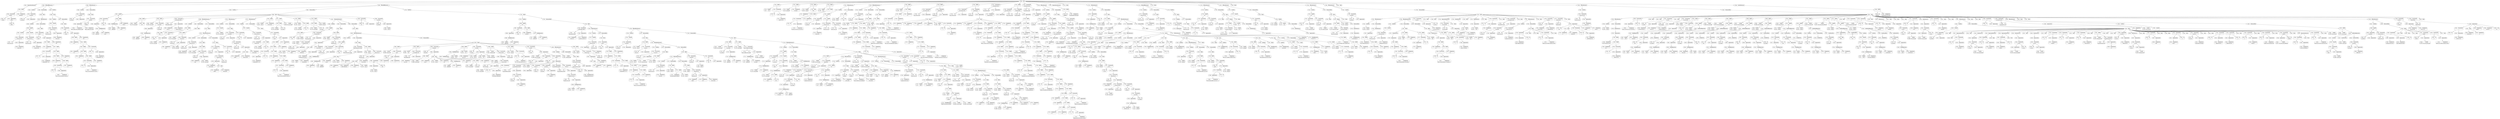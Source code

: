 digraph ast {
node [shape=none];
276548 [label=<<TABLE border='1' cellspacing='0' cellpadding='10' style='rounded' ><TR><TD border='0'>276548</TD><TD border='0'><B>FunctionCall</B></TD></TR><HR/><TR><TD border='0' cellpadding='5' colspan='2'>dirname</TD></TR></TABLE>>];
276548 -> 276545 [weight=2];
276548 -> 276547 [weight=2];
276549 [label=<<TABLE border='1' cellspacing='0' cellpadding='10' style='rounded' ><TR><TD border='0'>276549</TD><TD border='0'><B>BinOP</B></TD></TR><HR/><TR><TD border='0' cellpadding='5' colspan='2'>.</TD></TR></TABLE>>];
276549 -> 276548 [weight=2];
276549 -> 276550 [weight=2];
276550 [label=<<TABLE border='1' cellspacing='0' cellpadding='10' style='rounded' ><TR><TD border='0'>276550</TD><TD border='0'><B>StringLiteral</B></TD></TR><HR/><TR><TD border='0' cellpadding='5' colspan='2'>admin.php</TD></TR></TABLE>>];
276551 [label=<<TABLE border='1' cellspacing='0' cellpadding='10' style='rounded' ><TR><TD border='0'>276551</TD><TD border='0'><B>RequireOnceStatement</B></TD></TR></TABLE>>];
276551 -> 276549 [weight=2];
276545 [label=<<TABLE border='1' cellspacing='0' cellpadding='10' style='rounded' ><TR><TD border='0'>276545</TD><TD border='0'><B>Id</B></TD></TR><HR/><TR><TD border='0' cellpadding='5' colspan='2'>dirname</TD></TR></TABLE>>];
276546 [label=<<TABLE border='1' cellspacing='0' cellpadding='10' style='rounded' ><TR><TD border='0'>276546</TD><TD border='0'><B>Id</B></TD></TR><HR/><TR><TD border='0' cellpadding='5' colspan='2'>__FILE__</TD></TR></TABLE>>];
276547 [label=<<TABLE border='1' cellspacing='0' cellpadding='10' style='rounded' ><TR><TD border='0'>276547</TD><TD border='0'><B>ArgumentList</B></TD></TR><HR/><TR><TD border='0' cellpadding='5' colspan='2'>__FILE__</TD></TR></TABLE>>];
276547 -> 276546 [weight=2];
276557 [label=<<TABLE border='1' cellspacing='0' cellpadding='10' style='rounded' ><TR><TD border='0'>276557</TD><TD border='0'><B>Id</B></TD></TR><HR/><TR><TD border='0' cellpadding='5' colspan='2'>current_user_can</TD></TR></TABLE>>];
276558 [label=<<TABLE border='1' cellspacing='0' cellpadding='10' style='rounded' ><TR><TD border='0'>276558</TD><TD border='0'><B>StringLiteral</B></TD></TR><HR/><TR><TD border='0' cellpadding='5' colspan='2'>create_users</TD></TR></TABLE>>];
276559 [label=<<TABLE border='1' cellspacing='0' cellpadding='10' style='rounded' ><TR><TD border='0'>276559</TD><TD border='0'><B>ArgumentList</B></TD></TR></TABLE>>];
276559 -> 276558 [weight=2];
276552 [label=<<TABLE border='1' cellspacing='0' cellpadding='10' style='rounded' ><TR><TD border='0'>276552</TD><TD border='0'><B>Id</B></TD></TR><HR/><TR><TD border='0' cellpadding='5' colspan='2'>is_multisite</TD></TR></TABLE>>];
276553 [label=<<TABLE border='1' cellspacing='0' cellpadding='10' style='rounded' ><TR><TD border='0'>276553</TD><TD border='0'><B>ArgumentList</B></TD></TR></TABLE>>];
276554 [label=<<TABLE border='1' cellspacing='0' cellpadding='10' style='rounded' ><TR><TD border='0'>276554</TD><TD border='0'><B>FunctionCall</B></TD></TR><HR/><TR><TD border='0' cellpadding='5' colspan='2'>is_multisite</TD></TR></TABLE>>];
276554 -> 276552 [weight=2];
276554 -> 276553 [weight=2];
276555 [label=<<TABLE border='1' cellspacing='0' cellpadding='10' style='rounded' ><TR><TD border='0'>276555</TD><TD border='0'><B>Condition</B></TD></TR></TABLE>>];
276555 -> 276554 [weight=2];
276564 [label=<<TABLE border='1' cellspacing='0' cellpadding='10' style='rounded' ><TR><TD border='0'>276564</TD><TD border='0'><B>Id</B></TD></TR><HR/><TR><TD border='0' cellpadding='5' colspan='2'>current_user_can</TD></TR></TABLE>>];
276565 [label=<<TABLE border='1' cellspacing='0' cellpadding='10' style='rounded' ><TR><TD border='0'>276565</TD><TD border='0'><B>StringLiteral</B></TD></TR><HR/><TR><TD border='0' cellpadding='5' colspan='2'>promote_users</TD></TR></TABLE>>];
276566 [label=<<TABLE border='1' cellspacing='0' cellpadding='10' style='rounded' ><TR><TD border='0'>276566</TD><TD border='0'><B>ArgumentList</B></TD></TR></TABLE>>];
276566 -> 276565 [weight=2];
276567 [label=<<TABLE border='1' cellspacing='0' cellpadding='10' style='rounded' ><TR><TD border='0'>276567</TD><TD border='0'><B>FunctionCall</B></TD></TR><HR/><TR><TD border='0' cellpadding='5' colspan='2'>current_user_can</TD></TR></TABLE>>];
276567 -> 276564 [weight=2];
276567 -> 276566 [weight=2];
276560 [label=<<TABLE border='1' cellspacing='0' cellpadding='10' style='rounded' ><TR><TD border='0'>276560</TD><TD border='0'><B>FunctionCall</B></TD></TR><HR/><TR><TD border='0' cellpadding='5' colspan='2'>current_user_can</TD></TR></TABLE>>];
276560 -> 276557 [weight=2];
276560 -> 276559 [weight=2];
276561 [label=<<TABLE border='1' cellspacing='0' cellpadding='10' style='rounded' ><TR><TD border='0'>276561</TD><TD border='0'><B>UnaryOP</B></TD></TR><HR/><TR><TD border='0' cellpadding='5' colspan='2'>!</TD></TR></TABLE>>];
276561 -> 276560 [weight=2];
276562 [label=<<TABLE border='1' cellspacing='0' cellpadding='10' style='rounded' ><TR><TD border='0'>276562</TD><TD border='0'><B>LogicOP</B></TD></TR><HR/><TR><TD border='0' cellpadding='5' colspan='2'>&amp;&amp;</TD></TR></TABLE>>];
276562 -> 276561 [weight=2];
276562 -> 276568 [weight=2];
276572 [label=<<TABLE border='1' cellspacing='0' cellpadding='10' style='rounded' ><TR><TD border='0'>276572</TD><TD border='0'><B>BinOP</B></TD></TR><HR/><TR><TD border='0' cellpadding='5' colspan='2'>.</TD></TR></TABLE>>];
276572 -> 276571 [weight=2];
276572 -> 276577 [weight=2];
276573 [label=<<TABLE border='1' cellspacing='0' cellpadding='10' style='rounded' ><TR><TD border='0'>276573</TD><TD border='0'><B>Id</B></TD></TR><HR/><TR><TD border='0' cellpadding='5' colspan='2'>__</TD></TR></TABLE>>];
276574 [label=<<TABLE border='1' cellspacing='0' cellpadding='10' style='rounded' ><TR><TD border='0'>276574</TD><TD border='0'><B>StringLiteral</B></TD></TR><HR/><TR><TD border='0' cellpadding='5' colspan='2'>Cheatin&amp;#8217; uh?</TD></TR></TABLE>>];
276575 [label=<<TABLE border='1' cellspacing='0' cellpadding='10' style='rounded' ><TR><TD border='0'>276575</TD><TD border='0'><B>ArgumentList</B></TD></TR></TABLE>>];
276575 -> 276574 [weight=2];
276568 [label=<<TABLE border='1' cellspacing='0' cellpadding='10' style='rounded' ><TR><TD border='0'>276568</TD><TD border='0'><B>UnaryOP</B></TD></TR><HR/><TR><TD border='0' cellpadding='5' colspan='2'>!</TD></TR></TABLE>>];
276568 -> 276567 [weight=2];
276569 [label=<<TABLE border='1' cellspacing='0' cellpadding='10' style='rounded' ><TR><TD border='0'>276569</TD><TD border='0'><B>Condition</B></TD></TR></TABLE>>];
276569 -> 276562 [weight=2];
276570 [label=<<TABLE border='1' cellspacing='0' cellpadding='10' style='rounded' ><TR><TD border='0'>276570</TD><TD border='0'><B>Id</B></TD></TR><HR/><TR><TD border='0' cellpadding='5' colspan='2'>wp_die</TD></TR></TABLE>>];
276571 [label=<<TABLE border='1' cellspacing='0' cellpadding='10' style='rounded' ><TR><TD border='0'>276571</TD><TD border='0'><B>StringLiteral</B></TD></TR><HR/><TR><TD border='0' cellpadding='5' colspan='2'>&lt;h1&gt;</TD></TR></TABLE>>];
276580 [label=<<TABLE border='1' cellspacing='0' cellpadding='10' style='rounded' ><TR><TD border='0'>276580</TD><TD border='0'><B>StringLiteral</B></TD></TR><HR/><TR><TD border='0' cellpadding='5' colspan='2'>&lt;p&gt;</TD></TR></TABLE>>];
276581 [label=<<TABLE border='1' cellspacing='0' cellpadding='10' style='rounded' ><TR><TD border='0'>276581</TD><TD border='0'><B>BinOP</B></TD></TR><HR/><TR><TD border='0' cellpadding='5' colspan='2'>.</TD></TR></TABLE>>];
276581 -> 276580 [weight=2];
276581 -> 276586 [weight=2];
276582 [label=<<TABLE border='1' cellspacing='0' cellpadding='10' style='rounded' ><TR><TD border='0'>276582</TD><TD border='0'><B>Id</B></TD></TR><HR/><TR><TD border='0' cellpadding='5' colspan='2'>__</TD></TR></TABLE>>];
276583 [label=<<TABLE border='1' cellspacing='0' cellpadding='10' style='rounded' ><TR><TD border='0'>276583</TD><TD border='0'><B>StringLiteral</B></TD></TR><HR/><TR><TD border='0' cellpadding='5' colspan='2'>Sorry, you are not allowed to add use...</TD></TR></TABLE>>];
276576 [label=<<TABLE border='1' cellspacing='0' cellpadding='10' style='rounded' ><TR><TD border='0'>276576</TD><TD border='0'><B>FunctionCall</B></TD></TR><HR/><TR><TD border='0' cellpadding='5' colspan='2'>__</TD></TR></TABLE>>];
276576 -> 276573 [weight=2];
276576 -> 276575 [weight=2];
276577 [label=<<TABLE border='1' cellspacing='0' cellpadding='10' style='rounded' ><TR><TD border='0'>276577</TD><TD border='0'><B>BinOP</B></TD></TR><HR/><TR><TD border='0' cellpadding='5' colspan='2'>.</TD></TR></TABLE>>];
276577 -> 276576 [weight=2];
276577 -> 276579 [weight=2];
276578 [label=<<TABLE border='1' cellspacing='0' cellpadding='10' style='rounded' ><TR><TD border='0'>276578</TD><TD border='0'><B>StringLiteral</B></TD></TR><HR/><TR><TD border='0' cellpadding='5' colspan='2'>&lt;h1&gt;</TD></TR></TABLE>>];
276579 [label=<<TABLE border='1' cellspacing='0' cellpadding='10' style='rounded' ><TR><TD border='0'>276579</TD><TD border='0'><B>BinOP</B></TD></TR><HR/><TR><TD border='0' cellpadding='5' colspan='2'>.</TD></TR></TABLE>>];
276579 -> 276578 [weight=2];
276579 -> 276581 [weight=2];
276588 [label=<<TABLE border='1' cellspacing='0' cellpadding='10' style='rounded' ><TR><TD border='0'>276588</TD><TD border='0'><B>IntegerLiteral</B></TD></TR><HR/><TR><TD border='0' cellpadding='5' colspan='2'>403</TD></TR></TABLE>>];
276589 [label=<<TABLE border='1' cellspacing='0' cellpadding='10' style='rounded' ><TR><TD border='0'>276589</TD><TD border='0'><B>ArgumentList</B></TD></TR></TABLE>>];
276589 -> 276572 [weight=2];
276589 -> 276588 [weight=2];
276590 [label=<<TABLE border='1' cellspacing='0' cellpadding='10' style='rounded' ><TR><TD border='0'>276590</TD><TD border='0'><B>FunctionCall</B></TD></TR><HR/><TR><TD border='0' cellpadding='5' colspan='2'>wp_die</TD></TR></TABLE>>];
276590 -> 276570 [weight=2];
276590 -> 276589 [weight=2];
276591 [label=<<TABLE border='1' cellspacing='0' cellpadding='10' style='rounded' ><TR><TD border='0'>276591</TD><TD border='0'><B>Block</B></TD></TR></TABLE>>];
276591 -> 276590 [weight=2];
276584 [label=<<TABLE border='1' cellspacing='0' cellpadding='10' style='rounded' ><TR><TD border='0'>276584</TD><TD border='0'><B>ArgumentList</B></TD></TR></TABLE>>];
276584 -> 276583 [weight=2];
276585 [label=<<TABLE border='1' cellspacing='0' cellpadding='10' style='rounded' ><TR><TD border='0'>276585</TD><TD border='0'><B>FunctionCall</B></TD></TR><HR/><TR><TD border='0' cellpadding='5' colspan='2'>__</TD></TR></TABLE>>];
276585 -> 276582 [weight=2];
276585 -> 276584 [weight=2];
276586 [label=<<TABLE border='1' cellspacing='0' cellpadding='10' style='rounded' ><TR><TD border='0'>276586</TD><TD border='0'><B>BinOP</B></TD></TR><HR/><TR><TD border='0' cellpadding='5' colspan='2'>.</TD></TR></TABLE>>];
276586 -> 276585 [weight=2];
276586 -> 276587 [weight=2];
276587 [label=<<TABLE border='1' cellspacing='0' cellpadding='10' style='rounded' ><TR><TD border='0'>276587</TD><TD border='0'><B>StringLiteral</B></TD></TR><HR/><TR><TD border='0' cellpadding='5' colspan='2'>&lt;p&gt;</TD></TR></TABLE>>];
276596 [label=<<TABLE border='1' cellspacing='0' cellpadding='10' style='rounded' ><TR><TD border='0'>276596</TD><TD border='0'><B>StatementBody</B></TD></TR></TABLE>>];
276596 -> 276594 [weight=2];
276598 [label=<<TABLE border='1' cellspacing='0' cellpadding='10' style='rounded' ><TR><TD border='0'>276598</TD><TD border='0'><B>Id</B></TD></TR><HR/><TR><TD border='0' cellpadding='5' colspan='2'>current_user_can</TD></TR></TABLE>>];
276599 [label=<<TABLE border='1' cellspacing='0' cellpadding='10' style='rounded' ><TR><TD border='0'>276599</TD><TD border='0'><B>StringLiteral</B></TD></TR><HR/><TR><TD border='0' cellpadding='5' colspan='2'>create_users</TD></TR></TABLE>>];
276592 [label=<<TABLE border='1' cellspacing='0' cellpadding='10' style='rounded' ><TR><TD border='0'>276592</TD><TD border='0'><B>IfThenStatement</B></TD></TR></TABLE>>];
276592 -> 276569 [weight=2];
276592 -> 276593 [weight=2];
276593 [label=<<TABLE border='1' cellspacing='0' cellpadding='10' style='rounded' ><TR><TD border='0'>276593</TD><TD border='0'><B>StatementBody</B></TD></TR></TABLE>>];
276593 -> 276591 [weight=2];
276594 [label=<<TABLE border='1' cellspacing='0' cellpadding='10' style='rounded' ><TR><TD border='0'>276594</TD><TD border='0'><B>Block</B></TD></TR></TABLE>>];
276594 -> 276592 [weight=2];
276595 [label=<<TABLE border='1' cellspacing='0' cellpadding='10' style='rounded' ><TR><TD border='0'>276595</TD><TD border='0'><B>IfThenElifStatement</B></TD></TR></TABLE>>];
276595 -> 276555 [weight=2];
276595 -> 276596 [weight=2];
276595 -> 276628 [weight=2];
276604 [label=<<TABLE border='1' cellspacing='0' cellpadding='10' style='rounded' ><TR><TD border='0'>276604</TD><TD border='0'><B>Id</B></TD></TR><HR/><TR><TD border='0' cellpadding='5' colspan='2'>wp_die</TD></TR></TABLE>>];
276605 [label=<<TABLE border='1' cellspacing='0' cellpadding='10' style='rounded' ><TR><TD border='0'>276605</TD><TD border='0'><B>StringLiteral</B></TD></TR><HR/><TR><TD border='0' cellpadding='5' colspan='2'>&lt;h1&gt;</TD></TR></TABLE>>];
276606 [label=<<TABLE border='1' cellspacing='0' cellpadding='10' style='rounded' ><TR><TD border='0'>276606</TD><TD border='0'><B>BinOP</B></TD></TR><HR/><TR><TD border='0' cellpadding='5' colspan='2'>.</TD></TR></TABLE>>];
276606 -> 276605 [weight=2];
276606 -> 276611 [weight=2];
276607 [label=<<TABLE border='1' cellspacing='0' cellpadding='10' style='rounded' ><TR><TD border='0'>276607</TD><TD border='0'><B>Id</B></TD></TR><HR/><TR><TD border='0' cellpadding='5' colspan='2'>__</TD></TR></TABLE>>];
276600 [label=<<TABLE border='1' cellspacing='0' cellpadding='10' style='rounded' ><TR><TD border='0'>276600</TD><TD border='0'><B>ArgumentList</B></TD></TR></TABLE>>];
276600 -> 276599 [weight=2];
276601 [label=<<TABLE border='1' cellspacing='0' cellpadding='10' style='rounded' ><TR><TD border='0'>276601</TD><TD border='0'><B>FunctionCall</B></TD></TR><HR/><TR><TD border='0' cellpadding='5' colspan='2'>current_user_can</TD></TR></TABLE>>];
276601 -> 276598 [weight=2];
276601 -> 276600 [weight=2];
276602 [label=<<TABLE border='1' cellspacing='0' cellpadding='10' style='rounded' ><TR><TD border='0'>276602</TD><TD border='0'><B>UnaryOP</B></TD></TR><HR/><TR><TD border='0' cellpadding='5' colspan='2'>!</TD></TR></TABLE>>];
276602 -> 276601 [weight=2];
276603 [label=<<TABLE border='1' cellspacing='0' cellpadding='10' style='rounded' ><TR><TD border='0'>276603</TD><TD border='0'><B>Condition</B></TD></TR></TABLE>>];
276603 -> 276602 [weight=2];
276612 [label=<<TABLE border='1' cellspacing='0' cellpadding='10' style='rounded' ><TR><TD border='0'>276612</TD><TD border='0'><B>StringLiteral</B></TD></TR><HR/><TR><TD border='0' cellpadding='5' colspan='2'>&lt;h1&gt;</TD></TR></TABLE>>];
276613 [label=<<TABLE border='1' cellspacing='0' cellpadding='10' style='rounded' ><TR><TD border='0'>276613</TD><TD border='0'><B>BinOP</B></TD></TR><HR/><TR><TD border='0' cellpadding='5' colspan='2'>.</TD></TR></TABLE>>];
276613 -> 276612 [weight=2];
276613 -> 276615 [weight=2];
276614 [label=<<TABLE border='1' cellspacing='0' cellpadding='10' style='rounded' ><TR><TD border='0'>276614</TD><TD border='0'><B>StringLiteral</B></TD></TR><HR/><TR><TD border='0' cellpadding='5' colspan='2'>&lt;p&gt;</TD></TR></TABLE>>];
276615 [label=<<TABLE border='1' cellspacing='0' cellpadding='10' style='rounded' ><TR><TD border='0'>276615</TD><TD border='0'><B>BinOP</B></TD></TR><HR/><TR><TD border='0' cellpadding='5' colspan='2'>.</TD></TR></TABLE>>];
276615 -> 276614 [weight=2];
276615 -> 276620 [weight=2];
276608 [label=<<TABLE border='1' cellspacing='0' cellpadding='10' style='rounded' ><TR><TD border='0'>276608</TD><TD border='0'><B>StringLiteral</B></TD></TR><HR/><TR><TD border='0' cellpadding='5' colspan='2'>Cheatin&amp;#8217; uh?</TD></TR></TABLE>>];
276609 [label=<<TABLE border='1' cellspacing='0' cellpadding='10' style='rounded' ><TR><TD border='0'>276609</TD><TD border='0'><B>ArgumentList</B></TD></TR></TABLE>>];
276609 -> 276608 [weight=2];
276610 [label=<<TABLE border='1' cellspacing='0' cellpadding='10' style='rounded' ><TR><TD border='0'>276610</TD><TD border='0'><B>FunctionCall</B></TD></TR><HR/><TR><TD border='0' cellpadding='5' colspan='2'>__</TD></TR></TABLE>>];
276610 -> 276607 [weight=2];
276610 -> 276609 [weight=2];
276611 [label=<<TABLE border='1' cellspacing='0' cellpadding='10' style='rounded' ><TR><TD border='0'>276611</TD><TD border='0'><B>BinOP</B></TD></TR><HR/><TR><TD border='0' cellpadding='5' colspan='2'>.</TD></TR></TABLE>>];
276611 -> 276610 [weight=2];
276611 -> 276613 [weight=2];
276620 [label=<<TABLE border='1' cellspacing='0' cellpadding='10' style='rounded' ><TR><TD border='0'>276620</TD><TD border='0'><B>BinOP</B></TD></TR><HR/><TR><TD border='0' cellpadding='5' colspan='2'>.</TD></TR></TABLE>>];
276620 -> 276619 [weight=2];
276620 -> 276621 [weight=2];
276621 [label=<<TABLE border='1' cellspacing='0' cellpadding='10' style='rounded' ><TR><TD border='0'>276621</TD><TD border='0'><B>StringLiteral</B></TD></TR><HR/><TR><TD border='0' cellpadding='5' colspan='2'>&lt;p&gt;</TD></TR></TABLE>>];
276622 [label=<<TABLE border='1' cellspacing='0' cellpadding='10' style='rounded' ><TR><TD border='0'>276622</TD><TD border='0'><B>IntegerLiteral</B></TD></TR><HR/><TR><TD border='0' cellpadding='5' colspan='2'>403</TD></TR></TABLE>>];
276623 [label=<<TABLE border='1' cellspacing='0' cellpadding='10' style='rounded' ><TR><TD border='0'>276623</TD><TD border='0'><B>ArgumentList</B></TD></TR></TABLE>>];
276623 -> 276606 [weight=2];
276623 -> 276622 [weight=2];
276616 [label=<<TABLE border='1' cellspacing='0' cellpadding='10' style='rounded' ><TR><TD border='0'>276616</TD><TD border='0'><B>Id</B></TD></TR><HR/><TR><TD border='0' cellpadding='5' colspan='2'>__</TD></TR></TABLE>>];
276617 [label=<<TABLE border='1' cellspacing='0' cellpadding='10' style='rounded' ><TR><TD border='0'>276617</TD><TD border='0'><B>StringLiteral</B></TD></TR><HR/><TR><TD border='0' cellpadding='5' colspan='2'>Sorry, you are not allowed to create ...</TD></TR></TABLE>>];
276618 [label=<<TABLE border='1' cellspacing='0' cellpadding='10' style='rounded' ><TR><TD border='0'>276618</TD><TD border='0'><B>ArgumentList</B></TD></TR></TABLE>>];
276618 -> 276617 [weight=2];
276619 [label=<<TABLE border='1' cellspacing='0' cellpadding='10' style='rounded' ><TR><TD border='0'>276619</TD><TD border='0'><B>FunctionCall</B></TD></TR><HR/><TR><TD border='0' cellpadding='5' colspan='2'>__</TD></TR></TABLE>>];
276619 -> 276616 [weight=2];
276619 -> 276618 [weight=2];
276628 [label=<<TABLE border='1' cellspacing='0' cellpadding='10' style='rounded' ><TR><TD border='0'>276628</TD><TD border='0'><B>ElseIfList</B></TD></TR></TABLE>>];
276628 -> 276626 [weight=2];
276629 [label=<<TABLE border='1' cellspacing='0' cellpadding='10' style='rounded' ><TR><TD border='0'>276629</TD><TD border='0'><B>Id</B></TD></TR><HR/><TR><TD border='0' cellpadding='5' colspan='2'>is_multisite</TD></TR></TABLE>>];
276630 [label=<<TABLE border='1' cellspacing='0' cellpadding='10' style='rounded' ><TR><TD border='0'>276630</TD><TD border='0'><B>ArgumentList</B></TD></TR></TABLE>>];
276631 [label=<<TABLE border='1' cellspacing='0' cellpadding='10' style='rounded' ><TR><TD border='0'>276631</TD><TD border='0'><B>FunctionCall</B></TD></TR><HR/><TR><TD border='0' cellpadding='5' colspan='2'>is_multisite</TD></TR></TABLE>>];
276631 -> 276629 [weight=2];
276631 -> 276630 [weight=2];
276624 [label=<<TABLE border='1' cellspacing='0' cellpadding='10' style='rounded' ><TR><TD border='0'>276624</TD><TD border='0'><B>FunctionCall</B></TD></TR><HR/><TR><TD border='0' cellpadding='5' colspan='2'>wp_die</TD></TR></TABLE>>];
276624 -> 276604 [weight=2];
276624 -> 276623 [weight=2];
276625 [label=<<TABLE border='1' cellspacing='0' cellpadding='10' style='rounded' ><TR><TD border='0'>276625</TD><TD border='0'><B>Block</B></TD></TR></TABLE>>];
276625 -> 276624 [weight=2];
276626 [label=<<TABLE border='1' cellspacing='0' cellpadding='10' style='rounded' ><TR><TD border='0'>276626</TD><TD border='0'><B>ElseIf</B></TD></TR></TABLE>>];
276626 -> 276603 [weight=2];
276626 -> 276627 [weight=2];
276627 [label=<<TABLE border='1' cellspacing='0' cellpadding='10' style='rounded' ><TR><TD border='0'>276627</TD><TD border='0'><B>StatementBody</B></TD></TR></TABLE>>];
276627 -> 276625 [weight=2];
276636 [label=<<TABLE border='1' cellspacing='0' cellpadding='10' style='rounded' ><TR><TD border='0'>276636</TD><TD border='0'><B>ArgumentList</B></TD></TR></TABLE>>];
276636 -> 276634 [weight=2];
276636 -> 276635 [weight=2];
276637 [label=<<TABLE border='1' cellspacing='0' cellpadding='10' style='rounded' ><TR><TD border='0'>276637</TD><TD border='0'><B>FunctionCall</B></TD></TR><HR/><TR><TD border='0' cellpadding='5' colspan='2'>add_filter</TD></TR></TABLE>>];
276637 -> 276633 [weight=2];
276637 -> 276636 [weight=2];
276638 [label=<<TABLE border='1' cellspacing='0' cellpadding='10' style='rounded' ><TR><TD border='0'>276638</TD><TD border='0'><B>Block</B></TD></TR></TABLE>>];
276638 -> 276637 [weight=2];
276639 [label=<<TABLE border='1' cellspacing='0' cellpadding='10' style='rounded' ><TR><TD border='0'>276639</TD><TD border='0'><B>IfThenStatement</B></TD></TR></TABLE>>];
276639 -> 276632 [weight=2];
276639 -> 276640 [weight=2];
276632 [label=<<TABLE border='1' cellspacing='0' cellpadding='10' style='rounded' ><TR><TD border='0'>276632</TD><TD border='0'><B>Condition</B></TD></TR></TABLE>>];
276632 -> 276631 [weight=2];
276633 [label=<<TABLE border='1' cellspacing='0' cellpadding='10' style='rounded' ><TR><TD border='0'>276633</TD><TD border='0'><B>Id</B></TD></TR><HR/><TR><TD border='0' cellpadding='5' colspan='2'>add_filter</TD></TR></TABLE>>];
276634 [label=<<TABLE border='1' cellspacing='0' cellpadding='10' style='rounded' ><TR><TD border='0'>276634</TD><TD border='0'><B>StringLiteral</B></TD></TR><HR/><TR><TD border='0' cellpadding='5' colspan='2'>wpmu_signup_user_notification_email</TD></TR></TABLE>>];
276635 [label=<<TABLE border='1' cellspacing='0' cellpadding='10' style='rounded' ><TR><TD border='0'>276635</TD><TD border='0'><B>StringLiteral</B></TD></TR><HR/><TR><TD border='0' cellpadding='5' colspan='2'>admin_created_user_email</TD></TR></TABLE>>];
276644 [label=<<TABLE border='1' cellspacing='0' cellpadding='10' style='rounded' ><TR><TD border='0'>276644</TD><TD border='0'><B>PostfixExpression</B></TD></TR></TABLE>>];
276644 -> 276642 [weight=2];
276644 -> 276643 [weight=2];
276645 [label=<<TABLE border='1' cellspacing='0' cellpadding='10' style='rounded' ><TR><TD border='0'>276645</TD><TD border='0'><B>ArgumentList</B></TD></TR></TABLE>>];
276645 -> 276644 [weight=2];
276646 [label=<<TABLE border='1' cellspacing='0' cellpadding='10' style='rounded' ><TR><TD border='0'>276646</TD><TD border='0'><B>FunctionCall</B></TD></TR><HR/><TR><TD border='0' cellpadding='5' colspan='2'>isset</TD></TR></TABLE>>];
276646 -> 276641 [weight=2];
276646 -> 276645 [weight=2];
276647 [label=<<TABLE border='1' cellspacing='0' cellpadding='10' style='rounded' ><TR><TD border='0'>276647</TD><TD border='0'><B>LogicOP</B></TD></TR><HR/><TR><TD border='0' cellpadding='5' colspan='2'>&amp;&amp;</TD></TR></TABLE>>];
276647 -> 276646 [weight=2];
276647 -> 276649 [weight=2];
276640 [label=<<TABLE border='1' cellspacing='0' cellpadding='10' style='rounded' ><TR><TD border='0'>276640</TD><TD border='0'><B>StatementBody</B></TD></TR></TABLE>>];
276640 -> 276638 [weight=2];
276641 [label=<<TABLE border='1' cellspacing='0' cellpadding='10' style='rounded' ><TR><TD border='0'>276641</TD><TD border='0'><B>Id</B></TD></TR><HR/><TR><TD border='0' cellpadding='5' colspan='2'>isset</TD></TR></TABLE>>];
276642 [label=<<TABLE border='1' cellspacing='0' cellpadding='10' style='rounded' ><TR><TD border='0'>276642</TD><TD border='0'><B>Variable</B></TD></TR><HR/><TR><TD border='0' cellpadding='5'>(0, 0)</TD><TD border='0' cellpadding='5'>_REQUEST</TD></TR></TABLE>>];
276643 [label=<<TABLE border='1' cellspacing='0' cellpadding='10' style='rounded' ><TR><TD border='0'>276643</TD><TD border='0'><B>StringLiteral</B></TD></TR><HR/><TR><TD border='0' cellpadding='5' colspan='2'>action</TD></TR></TABLE>>];
276652 [label=<<TABLE border='1' cellspacing='0' cellpadding='10' style='rounded' ><TR><TD border='0'>276652</TD><TD border='0'><B>PostfixExpression</B></TD></TR></TABLE>>];
276652 -> 276650 [weight=2];
276652 -> 276651 [weight=2];
276653 [label=<<TABLE border='1' cellspacing='0' cellpadding='10' style='rounded' ><TR><TD border='0'>276653</TD><TD border='0'><B>Condition</B></TD></TR></TABLE>>];
276653 -> 276647 [weight=2];
276654 [label=<<TABLE border='1' cellspacing='0' cellpadding='10' style='rounded' ><TR><TD border='0'>276654</TD><TD border='0'><B>Id</B></TD></TR><HR/><TR><TD border='0' cellpadding='5' colspan='2'>check_admin_referer</TD></TR></TABLE>>];
276655 [label=<<TABLE border='1' cellspacing='0' cellpadding='10' style='rounded' ><TR><TD border='0'>276655</TD><TD border='0'><B>StringLiteral</B></TD></TR><HR/><TR><TD border='0' cellpadding='5' colspan='2'>add-user</TD></TR></TABLE>>];
276648 [label=<<TABLE border='1' cellspacing='0' cellpadding='10' style='rounded' ><TR><TD border='0'>276648</TD><TD border='0'><B>StringLiteral</B></TD></TR><HR/><TR><TD border='0' cellpadding='5' colspan='2'>adduser</TD></TR></TABLE>>];
276649 [label=<<TABLE border='1' cellspacing='0' cellpadding='10' style='rounded' ><TR><TD border='0'>276649</TD><TD border='0'><B>RelOP</B></TD></TR><HR/><TR><TD border='0' cellpadding='5' colspan='2'>==</TD></TR></TABLE>>];
276649 -> 276648 [weight=2];
276649 -> 276652 [weight=2];
276650 [label=<<TABLE border='1' cellspacing='0' cellpadding='10' style='rounded' ><TR><TD border='0'>276650</TD><TD border='0'><B>Variable</B></TD></TR><HR/><TR><TD border='0' cellpadding='5'>(0, 0)</TD><TD border='0' cellpadding='5'>_REQUEST</TD></TR></TABLE>>];
276651 [label=<<TABLE border='1' cellspacing='0' cellpadding='10' style='rounded' ><TR><TD border='0'>276651</TD><TD border='0'><B>StringLiteral</B></TD></TR><HR/><TR><TD border='0' cellpadding='5' colspan='2'>action</TD></TR></TABLE>>];
276660 [label=<<TABLE border='1' cellspacing='0' cellpadding='10' style='rounded' ><TR><TD border='0'>276660</TD><TD border='0'><B>BinOP</B></TD></TR><HR/><TR><TD border='0' cellpadding='5' colspan='2'>=</TD></TR></TABLE>>];
276660 -> 276659 [weight=2];
276660 -> 276661 [weight=2];
276661 [label=<<TABLE border='1' cellspacing='0' cellpadding='10' style='rounded' ><TR><TD border='0'>276661</TD><TD border='0'><B>Null</B></TD></TR><HR/><TR><TD border='0' cellpadding='5' colspan='2'>null</TD></TR></TABLE>>];
276662 [label=<<TABLE border='1' cellspacing='0' cellpadding='10' style='rounded' ><TR><TD border='0'>276662</TD><TD border='0'><B>Variable</B></TD></TR><HR/><TR><TD border='0' cellpadding='5'>(0, 3733)</TD><TD border='0' cellpadding='5'>user_email</TD></TR></TABLE>>];
276663 [label=<<TABLE border='1' cellspacing='0' cellpadding='10' style='rounded' ><TR><TD border='0'>276663</TD><TD border='0'><B>BinOP</B></TD></TR><HR/><TR><TD border='0' cellpadding='5' colspan='2'>=</TD></TR></TABLE>>];
276663 -> 276662 [weight=2];
276663 -> 276669 [weight=2];
276656 [label=<<TABLE border='1' cellspacing='0' cellpadding='10' style='rounded' ><TR><TD border='0'>276656</TD><TD border='0'><B>StringLiteral</B></TD></TR><HR/><TR><TD border='0' cellpadding='5' colspan='2'>_wpnonce_add-user</TD></TR></TABLE>>];
276657 [label=<<TABLE border='1' cellspacing='0' cellpadding='10' style='rounded' ><TR><TD border='0'>276657</TD><TD border='0'><B>ArgumentList</B></TD></TR></TABLE>>];
276657 -> 276655 [weight=2];
276657 -> 276656 [weight=2];
276658 [label=<<TABLE border='1' cellspacing='0' cellpadding='10' style='rounded' ><TR><TD border='0'>276658</TD><TD border='0'><B>FunctionCall</B></TD></TR><HR/><TR><TD border='0' cellpadding='5' colspan='2'>check_admin_referer</TD></TR></TABLE>>];
276658 -> 276654 [weight=2];
276658 -> 276657 [weight=2];
276659 [label=<<TABLE border='1' cellspacing='0' cellpadding='10' style='rounded' ><TR><TD border='0'>276659</TD><TD border='0'><B>Variable</B></TD></TR><HR/><TR><TD border='0' cellpadding='5'>(0, 1175)</TD><TD border='0' cellpadding='5'>user_details</TD></TR></TABLE>>];
276668 [label=<<TABLE border='1' cellspacing='0' cellpadding='10' style='rounded' ><TR><TD border='0'>276668</TD><TD border='0'><B>ArgumentList</B></TD></TR></TABLE>>];
276668 -> 276667 [weight=2];
276669 [label=<<TABLE border='1' cellspacing='0' cellpadding='10' style='rounded' ><TR><TD border='0'>276669</TD><TD border='0'><B>FunctionCall</B></TD></TR><HR/><TR><TD border='0' cellpadding='5' colspan='2'>wp_unslash</TD></TR></TABLE>>];
276669 -> 276664 [weight=2];
276669 -> 276668 [weight=2];
276670 [label=<<TABLE border='1' cellspacing='0' cellpadding='10' style='rounded' ><TR><TD border='0'>276670</TD><TD border='0'><B>False</B></TD></TR><HR/><TR><TD border='0' cellpadding='5' colspan='2'>false</TD></TR></TABLE>>];
276671 [label=<<TABLE border='1' cellspacing='0' cellpadding='10' style='rounded' ><TR><TD border='0'>276671</TD><TD border='0'><B>RelOP</B></TD></TR><HR/><TR><TD border='0' cellpadding='5' colspan='2'>!==</TD></TR></TABLE>>];
276671 -> 276670 [weight=2];
276671 -> 276676 [weight=2];
276664 [label=<<TABLE border='1' cellspacing='0' cellpadding='10' style='rounded' ><TR><TD border='0'>276664</TD><TD border='0'><B>Id</B></TD></TR><HR/><TR><TD border='0' cellpadding='5' colspan='2'>wp_unslash</TD></TR></TABLE>>];
276665 [label=<<TABLE border='1' cellspacing='0' cellpadding='10' style='rounded' ><TR><TD border='0'>276665</TD><TD border='0'><B>Variable</B></TD></TR><HR/><TR><TD border='0' cellpadding='5'>(0, 0)</TD><TD border='0' cellpadding='5'>_REQUEST</TD></TR></TABLE>>];
276666 [label=<<TABLE border='1' cellspacing='0' cellpadding='10' style='rounded' ><TR><TD border='0'>276666</TD><TD border='0'><B>StringLiteral</B></TD></TR><HR/><TR><TD border='0' cellpadding='5' colspan='2'>email</TD></TR></TABLE>>];
276667 [label=<<TABLE border='1' cellspacing='0' cellpadding='10' style='rounded' ><TR><TD border='0'>276667</TD><TD border='0'><B>PostfixExpression</B></TD></TR></TABLE>>];
276667 -> 276665 [weight=2];
276667 -> 276666 [weight=2];
276676 [label=<<TABLE border='1' cellspacing='0' cellpadding='10' style='rounded' ><TR><TD border='0'>276676</TD><TD border='0'><B>FunctionCall</B></TD></TR><HR/><TR><TD border='0' cellpadding='5' colspan='2'>strpos</TD></TR></TABLE>>];
276676 -> 276672 [weight=2];
276676 -> 276675 [weight=2];
276677 [label=<<TABLE border='1' cellspacing='0' cellpadding='10' style='rounded' ><TR><TD border='0'>276677</TD><TD border='0'><B>Condition</B></TD></TR></TABLE>>];
276677 -> 276671 [weight=2];
276678 [label=<<TABLE border='1' cellspacing='0' cellpadding='10' style='rounded' ><TR><TD border='0'>276678</TD><TD border='0'><B>Variable</B></TD></TR><HR/><TR><TD border='0' cellpadding='5'>(0, 1175)</TD><TD border='0' cellpadding='5'>user_details</TD></TR></TABLE>>];
276679 [label=<<TABLE border='1' cellspacing='0' cellpadding='10' style='rounded' ><TR><TD border='0'>276679</TD><TD border='0'><B>BinOP</B></TD></TR><HR/><TR><TD border='0' cellpadding='5' colspan='2'>=</TD></TR></TABLE>>];
276679 -> 276678 [weight=2];
276679 -> 276684 [weight=2];
276672 [label=<<TABLE border='1' cellspacing='0' cellpadding='10' style='rounded' ><TR><TD border='0'>276672</TD><TD border='0'><B>Id</B></TD></TR><HR/><TR><TD border='0' cellpadding='5' colspan='2'>strpos</TD></TR></TABLE>>];
276673 [label=<<TABLE border='1' cellspacing='0' cellpadding='10' style='rounded' ><TR><TD border='0'>276673</TD><TD border='0'><B>Variable</B></TD></TR><HR/><TR><TD border='0' cellpadding='5'>(0, 3733)</TD><TD border='0' cellpadding='5'>user_email</TD></TR></TABLE>>];
276674 [label=<<TABLE border='1' cellspacing='0' cellpadding='10' style='rounded' ><TR><TD border='0'>276674</TD><TD border='0'><B>StringLiteral</B></TD></TR><HR/><TR><TD border='0' cellpadding='5' colspan='2'>@</TD></TR></TABLE>>];
276675 [label=<<TABLE border='1' cellspacing='0' cellpadding='10' style='rounded' ><TR><TD border='0'>276675</TD><TD border='0'><B>ArgumentList</B></TD></TR></TABLE>>];
276675 -> 276673 [weight=2];
276675 -> 276674 [weight=2];
276684 [label=<<TABLE border='1' cellspacing='0' cellpadding='10' style='rounded' ><TR><TD border='0'>276684</TD><TD border='0'><B>FunctionCall</B></TD></TR><HR/><TR><TD border='0' cellpadding='5' colspan='2'>get_user_by</TD></TR></TABLE>>];
276684 -> 276680 [weight=2];
276684 -> 276683 [weight=2];
276685 [label=<<TABLE border='1' cellspacing='0' cellpadding='10' style='rounded' ><TR><TD border='0'>276685</TD><TD border='0'><B>Block</B></TD></TR></TABLE>>];
276685 -> 276679 [weight=2];
276686 [label=<<TABLE border='1' cellspacing='0' cellpadding='10' style='rounded' ><TR><TD border='0'>276686</TD><TD border='0'><B>IfThenElseStatement</B></TD></TR></TABLE>>];
276686 -> 276677 [weight=2];
276686 -> 276687 [weight=2];
276686 -> 276721 [weight=2];
276687 [label=<<TABLE border='1' cellspacing='0' cellpadding='10' style='rounded' ><TR><TD border='0'>276687</TD><TD border='0'><B>StatementBody</B></TD></TR></TABLE>>];
276687 -> 276685 [weight=2];
276680 [label=<<TABLE border='1' cellspacing='0' cellpadding='10' style='rounded' ><TR><TD border='0'>276680</TD><TD border='0'><B>Id</B></TD></TR><HR/><TR><TD border='0' cellpadding='5' colspan='2'>get_user_by</TD></TR></TABLE>>];
276681 [label=<<TABLE border='1' cellspacing='0' cellpadding='10' style='rounded' ><TR><TD border='0'>276681</TD><TD border='0'><B>StringLiteral</B></TD></TR><HR/><TR><TD border='0' cellpadding='5' colspan='2'>email</TD></TR></TABLE>>];
276682 [label=<<TABLE border='1' cellspacing='0' cellpadding='10' style='rounded' ><TR><TD border='0'>276682</TD><TD border='0'><B>Variable</B></TD></TR><HR/><TR><TD border='0' cellpadding='5'>(0, 3733)</TD><TD border='0' cellpadding='5'>user_email</TD></TR></TABLE>>];
276683 [label=<<TABLE border='1' cellspacing='0' cellpadding='10' style='rounded' ><TR><TD border='0'>276683</TD><TD border='0'><B>ArgumentList</B></TD></TR></TABLE>>];
276683 -> 276681 [weight=2];
276683 -> 276682 [weight=2];
276692 [label=<<TABLE border='1' cellspacing='0' cellpadding='10' style='rounded' ><TR><TD border='0'>276692</TD><TD border='0'><B>Condition</B></TD></TR></TABLE>>];
276692 -> 276691 [weight=2];
276693 [label=<<TABLE border='1' cellspacing='0' cellpadding='10' style='rounded' ><TR><TD border='0'>276693</TD><TD border='0'><B>Variable</B></TD></TR><HR/><TR><TD border='0' cellpadding='5'>(0, 1175)</TD><TD border='0' cellpadding='5'>user_details</TD></TR></TABLE>>];
276694 [label=<<TABLE border='1' cellspacing='0' cellpadding='10' style='rounded' ><TR><TD border='0'>276694</TD><TD border='0'><B>BinOP</B></TD></TR><HR/><TR><TD border='0' cellpadding='5' colspan='2'>=</TD></TR></TABLE>>];
276694 -> 276693 [weight=2];
276694 -> 276699 [weight=2];
276695 [label=<<TABLE border='1' cellspacing='0' cellpadding='10' style='rounded' ><TR><TD border='0'>276695</TD><TD border='0'><B>Id</B></TD></TR><HR/><TR><TD border='0' cellpadding='5' colspan='2'>get_user_by</TD></TR></TABLE>>];
276688 [label=<<TABLE border='1' cellspacing='0' cellpadding='10' style='rounded' ><TR><TD border='0'>276688</TD><TD border='0'><B>Id</B></TD></TR><HR/><TR><TD border='0' cellpadding='5' colspan='2'>current_user_can</TD></TR></TABLE>>];
276689 [label=<<TABLE border='1' cellspacing='0' cellpadding='10' style='rounded' ><TR><TD border='0'>276689</TD><TD border='0'><B>StringLiteral</B></TD></TR><HR/><TR><TD border='0' cellpadding='5' colspan='2'>manage_network_users</TD></TR></TABLE>>];
276690 [label=<<TABLE border='1' cellspacing='0' cellpadding='10' style='rounded' ><TR><TD border='0'>276690</TD><TD border='0'><B>ArgumentList</B></TD></TR></TABLE>>];
276690 -> 276689 [weight=2];
276691 [label=<<TABLE border='1' cellspacing='0' cellpadding='10' style='rounded' ><TR><TD border='0'>276691</TD><TD border='0'><B>FunctionCall</B></TD></TR><HR/><TR><TD border='0' cellpadding='5' colspan='2'>current_user_can</TD></TR></TABLE>>];
276691 -> 276688 [weight=2];
276691 -> 276690 [weight=2];
276700 [label=<<TABLE border='1' cellspacing='0' cellpadding='10' style='rounded' ><TR><TD border='0'>276700</TD><TD border='0'><B>Block</B></TD></TR></TABLE>>];
276700 -> 276694 [weight=2];
276701 [label=<<TABLE border='1' cellspacing='0' cellpadding='10' style='rounded' ><TR><TD border='0'>276701</TD><TD border='0'><B>IfThenElseStatement</B></TD></TR></TABLE>>];
276701 -> 276692 [weight=2];
276701 -> 276702 [weight=2];
276701 -> 276718 [weight=2];
276702 [label=<<TABLE border='1' cellspacing='0' cellpadding='10' style='rounded' ><TR><TD border='0'>276702</TD><TD border='0'><B>StatementBody</B></TD></TR></TABLE>>];
276702 -> 276700 [weight=2];
276703 [label=<<TABLE border='1' cellspacing='0' cellpadding='10' style='rounded' ><TR><TD border='0'>276703</TD><TD border='0'><B>Id</B></TD></TR><HR/><TR><TD border='0' cellpadding='5' colspan='2'>wp_redirect</TD></TR></TABLE>>];
276696 [label=<<TABLE border='1' cellspacing='0' cellpadding='10' style='rounded' ><TR><TD border='0'>276696</TD><TD border='0'><B>StringLiteral</B></TD></TR><HR/><TR><TD border='0' cellpadding='5' colspan='2'>login</TD></TR></TABLE>>];
276697 [label=<<TABLE border='1' cellspacing='0' cellpadding='10' style='rounded' ><TR><TD border='0'>276697</TD><TD border='0'><B>Variable</B></TD></TR><HR/><TR><TD border='0' cellpadding='5'>(0, 3733)</TD><TD border='0' cellpadding='5'>user_email</TD></TR></TABLE>>];
276698 [label=<<TABLE border='1' cellspacing='0' cellpadding='10' style='rounded' ><TR><TD border='0'>276698</TD><TD border='0'><B>ArgumentList</B></TD></TR></TABLE>>];
276698 -> 276696 [weight=2];
276698 -> 276697 [weight=2];
276699 [label=<<TABLE border='1' cellspacing='0' cellpadding='10' style='rounded' ><TR><TD border='0'>276699</TD><TD border='0'><B>FunctionCall</B></TD></TR><HR/><TR><TD border='0' cellpadding='5' colspan='2'>get_user_by</TD></TR></TABLE>>];
276699 -> 276695 [weight=2];
276699 -> 276698 [weight=2];
276708 [label=<<TABLE border='1' cellspacing='0' cellpadding='10' style='rounded' ><TR><TD border='0'>276708</TD><TD border='0'><B>StringLiteral</B></TD></TR><HR/><TR><TD border='0' cellpadding='5' colspan='2'>user-new.php</TD></TR></TABLE>>];
276709 [label=<<TABLE border='1' cellspacing='0' cellpadding='10' style='rounded' ><TR><TD border='0'>276709</TD><TD border='0'><B>ArgumentList</B></TD></TR></TABLE>>];
276709 -> 276707 [weight=2];
276709 -> 276708 [weight=2];
276710 [label=<<TABLE border='1' cellspacing='0' cellpadding='10' style='rounded' ><TR><TD border='0'>276710</TD><TD border='0'><B>FunctionCall</B></TD></TR><HR/><TR><TD border='0' cellpadding='5' colspan='2'>add_query_arg</TD></TR></TABLE>>];
276710 -> 276704 [weight=2];
276710 -> 276709 [weight=2];
276711 [label=<<TABLE border='1' cellspacing='0' cellpadding='10' style='rounded' ><TR><TD border='0'>276711</TD><TD border='0'><B>ArgumentList</B></TD></TR></TABLE>>];
276711 -> 276710 [weight=2];
276704 [label=<<TABLE border='1' cellspacing='0' cellpadding='10' style='rounded' ><TR><TD border='0'>276704</TD><TD border='0'><B>Id</B></TD></TR><HR/><TR><TD border='0' cellpadding='5' colspan='2'>add_query_arg</TD></TR></TABLE>>];
276705 [label=<<TABLE border='1' cellspacing='0' cellpadding='10' style='rounded' ><TR><TD border='0'>276705</TD><TD border='0'><B>StringLiteral</B></TD></TR><HR/><TR><TD border='0' cellpadding='5' colspan='2'>update</TD></TR></TABLE>>];
276706 [label=<<TABLE border='1' cellspacing='0' cellpadding='10' style='rounded' ><TR><TD border='0'>276706</TD><TD border='0'><B>StringLiteral</B></TD></TR><HR/><TR><TD border='0' cellpadding='5' colspan='2'>enter_email</TD></TR></TABLE>>];
276707 [label=<<TABLE border='1' cellspacing='0' cellpadding='10' style='rounded' ><TR><TD border='0'>276707</TD><TD border='0'><B>Array</B></TD></TR></TABLE>>];
276707 -> 276705 [weight=2];
276707 -> 276706 [weight=2];
276716 [label=<<TABLE border='1' cellspacing='0' cellpadding='10' style='rounded' ><TR><TD border='0'>276716</TD><TD border='0'><B>Block</B></TD></TR></TABLE>>];
276716 -> 276712 [weight=2];
276716 -> 276715 [weight=2];
276718 [label=<<TABLE border='1' cellspacing='0' cellpadding='10' style='rounded' ><TR><TD border='0'>276718</TD><TD border='0'><B>StatementBody</B></TD></TR></TABLE>>];
276718 -> 276716 [weight=2];
276719 [label=<<TABLE border='1' cellspacing='0' cellpadding='10' style='rounded' ><TR><TD border='0'>276719</TD><TD border='0'><B>Block</B></TD></TR></TABLE>>];
276719 -> 276701 [weight=2];
276712 [label=<<TABLE border='1' cellspacing='0' cellpadding='10' style='rounded' ><TR><TD border='0'>276712</TD><TD border='0'><B>FunctionCall</B></TD></TR><HR/><TR><TD border='0' cellpadding='5' colspan='2'>wp_redirect</TD></TR></TABLE>>];
276712 -> 276703 [weight=2];
276712 -> 276711 [weight=2];
276713 [label=<<TABLE border='1' cellspacing='0' cellpadding='10' style='rounded' ><TR><TD border='0'>276713</TD><TD border='0'><B>Id</B></TD></TR><HR/><TR><TD border='0' cellpadding='5' colspan='2'>die</TD></TR></TABLE>>];
276714 [label=<<TABLE border='1' cellspacing='0' cellpadding='10' style='rounded' ><TR><TD border='0'>276714</TD><TD border='0'><B>ArgumentList</B></TD></TR></TABLE>>];
276715 [label=<<TABLE border='1' cellspacing='0' cellpadding='10' style='rounded' ><TR><TD border='0'>276715</TD><TD border='0'><B>FunctionCall</B></TD></TR><HR/><TR><TD border='0' cellpadding='5' colspan='2'>die</TD></TR></TABLE>>];
276715 -> 276713 [weight=2];
276715 -> 276714 [weight=2];
276724 [label=<<TABLE border='1' cellspacing='0' cellpadding='10' style='rounded' ><TR><TD border='0'>276724</TD><TD border='0'><B>UnaryOP</B></TD></TR><HR/><TR><TD border='0' cellpadding='5' colspan='2'>!</TD></TR></TABLE>>];
276724 -> 276723 [weight=2];
276725 [label=<<TABLE border='1' cellspacing='0' cellpadding='10' style='rounded' ><TR><TD border='0'>276725</TD><TD border='0'><B>Condition</B></TD></TR></TABLE>>];
276725 -> 276724 [weight=2];
276726 [label=<<TABLE border='1' cellspacing='0' cellpadding='10' style='rounded' ><TR><TD border='0'>276726</TD><TD border='0'><B>Id</B></TD></TR><HR/><TR><TD border='0' cellpadding='5' colspan='2'>wp_redirect</TD></TR></TABLE>>];
276727 [label=<<TABLE border='1' cellspacing='0' cellpadding='10' style='rounded' ><TR><TD border='0'>276727</TD><TD border='0'><B>Id</B></TD></TR><HR/><TR><TD border='0' cellpadding='5' colspan='2'>add_query_arg</TD></TR></TABLE>>];
276721 [label=<<TABLE border='1' cellspacing='0' cellpadding='10' style='rounded' ><TR><TD border='0'>276721</TD><TD border='0'><B>StatementBody</B></TD></TR></TABLE>>];
276721 -> 276719 [weight=2];
276723 [label=<<TABLE border='1' cellspacing='0' cellpadding='10' style='rounded' ><TR><TD border='0'>276723</TD><TD border='0'><B>Variable</B></TD></TR><HR/><TR><TD border='0' cellpadding='5'>(0, 1175)</TD><TD border='0' cellpadding='5'>user_details</TD></TR></TABLE>>];
276732 [label=<<TABLE border='1' cellspacing='0' cellpadding='10' style='rounded' ><TR><TD border='0'>276732</TD><TD border='0'><B>ArgumentList</B></TD></TR></TABLE>>];
276732 -> 276730 [weight=2];
276732 -> 276731 [weight=2];
276733 [label=<<TABLE border='1' cellspacing='0' cellpadding='10' style='rounded' ><TR><TD border='0'>276733</TD><TD border='0'><B>FunctionCall</B></TD></TR><HR/><TR><TD border='0' cellpadding='5' colspan='2'>add_query_arg</TD></TR></TABLE>>];
276733 -> 276727 [weight=2];
276733 -> 276732 [weight=2];
276734 [label=<<TABLE border='1' cellspacing='0' cellpadding='10' style='rounded' ><TR><TD border='0'>276734</TD><TD border='0'><B>ArgumentList</B></TD></TR></TABLE>>];
276734 -> 276733 [weight=2];
276735 [label=<<TABLE border='1' cellspacing='0' cellpadding='10' style='rounded' ><TR><TD border='0'>276735</TD><TD border='0'><B>FunctionCall</B></TD></TR><HR/><TR><TD border='0' cellpadding='5' colspan='2'>wp_redirect</TD></TR></TABLE>>];
276735 -> 276726 [weight=2];
276735 -> 276734 [weight=2];
276728 [label=<<TABLE border='1' cellspacing='0' cellpadding='10' style='rounded' ><TR><TD border='0'>276728</TD><TD border='0'><B>StringLiteral</B></TD></TR><HR/><TR><TD border='0' cellpadding='5' colspan='2'>update</TD></TR></TABLE>>];
276729 [label=<<TABLE border='1' cellspacing='0' cellpadding='10' style='rounded' ><TR><TD border='0'>276729</TD><TD border='0'><B>StringLiteral</B></TD></TR><HR/><TR><TD border='0' cellpadding='5' colspan='2'>does_not_exist</TD></TR></TABLE>>];
276730 [label=<<TABLE border='1' cellspacing='0' cellpadding='10' style='rounded' ><TR><TD border='0'>276730</TD><TD border='0'><B>Array</B></TD></TR></TABLE>>];
276730 -> 276728 [weight=2];
276730 -> 276729 [weight=2];
276731 [label=<<TABLE border='1' cellspacing='0' cellpadding='10' style='rounded' ><TR><TD border='0'>276731</TD><TD border='0'><B>StringLiteral</B></TD></TR><HR/><TR><TD border='0' cellpadding='5' colspan='2'>user-new.php</TD></TR></TABLE>>];
276740 [label=<<TABLE border='1' cellspacing='0' cellpadding='10' style='rounded' ><TR><TD border='0'>276740</TD><TD border='0'><B>IfThenStatement</B></TD></TR></TABLE>>];
276740 -> 276725 [weight=2];
276740 -> 276741 [weight=2];
276741 [label=<<TABLE border='1' cellspacing='0' cellpadding='10' style='rounded' ><TR><TD border='0'>276741</TD><TD border='0'><B>StatementBody</B></TD></TR></TABLE>>];
276741 -> 276739 [weight=2];
276743 [label=<<TABLE border='1' cellspacing='0' cellpadding='10' style='rounded' ><TR><TD border='0'>276743</TD><TD border='0'><B>Id</B></TD></TR><HR/><TR><TD border='0' cellpadding='5' colspan='2'>current_user_can</TD></TR></TABLE>>];
276736 [label=<<TABLE border='1' cellspacing='0' cellpadding='10' style='rounded' ><TR><TD border='0'>276736</TD><TD border='0'><B>Id</B></TD></TR><HR/><TR><TD border='0' cellpadding='5' colspan='2'>die</TD></TR></TABLE>>];
276737 [label=<<TABLE border='1' cellspacing='0' cellpadding='10' style='rounded' ><TR><TD border='0'>276737</TD><TD border='0'><B>ArgumentList</B></TD></TR></TABLE>>];
276738 [label=<<TABLE border='1' cellspacing='0' cellpadding='10' style='rounded' ><TR><TD border='0'>276738</TD><TD border='0'><B>FunctionCall</B></TD></TR><HR/><TR><TD border='0' cellpadding='5' colspan='2'>die</TD></TR></TABLE>>];
276738 -> 276736 [weight=2];
276738 -> 276737 [weight=2];
276739 [label=<<TABLE border='1' cellspacing='0' cellpadding='10' style='rounded' ><TR><TD border='0'>276739</TD><TD border='0'><B>Block</B></TD></TR></TABLE>>];
276739 -> 276735 [weight=2];
276739 -> 276738 [weight=2];
276748 [label=<<TABLE border='1' cellspacing='0' cellpadding='10' style='rounded' ><TR><TD border='0'>276748</TD><TD border='0'><B>ArgumentList</B></TD></TR></TABLE>>];
276748 -> 276744 [weight=2];
276748 -> 276747 [weight=2];
276749 [label=<<TABLE border='1' cellspacing='0' cellpadding='10' style='rounded' ><TR><TD border='0'>276749</TD><TD border='0'><B>FunctionCall</B></TD></TR><HR/><TR><TD border='0' cellpadding='5' colspan='2'>current_user_can</TD></TR></TABLE>>];
276749 -> 276743 [weight=2];
276749 -> 276748 [weight=2];
276750 [label=<<TABLE border='1' cellspacing='0' cellpadding='10' style='rounded' ><TR><TD border='0'>276750</TD><TD border='0'><B>UnaryOP</B></TD></TR><HR/><TR><TD border='0' cellpadding='5' colspan='2'>!</TD></TR></TABLE>>];
276750 -> 276749 [weight=2];
276751 [label=<<TABLE border='1' cellspacing='0' cellpadding='10' style='rounded' ><TR><TD border='0'>276751</TD><TD border='0'><B>Condition</B></TD></TR></TABLE>>];
276751 -> 276750 [weight=2];
276744 [label=<<TABLE border='1' cellspacing='0' cellpadding='10' style='rounded' ><TR><TD border='0'>276744</TD><TD border='0'><B>StringLiteral</B></TD></TR><HR/><TR><TD border='0' cellpadding='5' colspan='2'>promote_user</TD></TR></TABLE>>];
276745 [label=<<TABLE border='1' cellspacing='0' cellpadding='10' style='rounded' ><TR><TD border='0'>276745</TD><TD border='0'><B>Variable</B></TD></TR><HR/><TR><TD border='0' cellpadding='5'>(0, 1175)</TD><TD border='0' cellpadding='5'>user_details</TD></TR></TABLE>>];
276746 [label=<<TABLE border='1' cellspacing='0' cellpadding='10' style='rounded' ><TR><TD border='0'>276746</TD><TD border='0'><B>Id</B></TD></TR><HR/><TR><TD border='0' cellpadding='5' colspan='2'>ID</TD></TR></TABLE>>];
276747 [label=<<TABLE border='1' cellspacing='0' cellpadding='10' style='rounded' ><TR><TD border='0'>276747</TD><TD border='0'><B>BinOP</B></TD></TR><HR/><TR><TD border='0' cellpadding='5' colspan='2'>-&gt;</TD></TR></TABLE>>];
276747 -> 276745 [weight=2];
276747 -> 276746 [weight=2];
276756 [label=<<TABLE border='1' cellspacing='0' cellpadding='10' style='rounded' ><TR><TD border='0'>276756</TD><TD border='0'><B>StringLiteral</B></TD></TR><HR/><TR><TD border='0' cellpadding='5' colspan='2'>Cheatin&amp;#8217; uh?</TD></TR></TABLE>>];
276757 [label=<<TABLE border='1' cellspacing='0' cellpadding='10' style='rounded' ><TR><TD border='0'>276757</TD><TD border='0'><B>ArgumentList</B></TD></TR></TABLE>>];
276757 -> 276756 [weight=2];
276758 [label=<<TABLE border='1' cellspacing='0' cellpadding='10' style='rounded' ><TR><TD border='0'>276758</TD><TD border='0'><B>FunctionCall</B></TD></TR><HR/><TR><TD border='0' cellpadding='5' colspan='2'>__</TD></TR></TABLE>>];
276758 -> 276755 [weight=2];
276758 -> 276757 [weight=2];
276759 [label=<<TABLE border='1' cellspacing='0' cellpadding='10' style='rounded' ><TR><TD border='0'>276759</TD><TD border='0'><B>BinOP</B></TD></TR><HR/><TR><TD border='0' cellpadding='5' colspan='2'>.</TD></TR></TABLE>>];
276759 -> 276758 [weight=2];
276759 -> 276761 [weight=2];
276752 [label=<<TABLE border='1' cellspacing='0' cellpadding='10' style='rounded' ><TR><TD border='0'>276752</TD><TD border='0'><B>Id</B></TD></TR><HR/><TR><TD border='0' cellpadding='5' colspan='2'>wp_die</TD></TR></TABLE>>];
276753 [label=<<TABLE border='1' cellspacing='0' cellpadding='10' style='rounded' ><TR><TD border='0'>276753</TD><TD border='0'><B>StringLiteral</B></TD></TR><HR/><TR><TD border='0' cellpadding='5' colspan='2'>&lt;h1&gt;</TD></TR></TABLE>>];
276754 [label=<<TABLE border='1' cellspacing='0' cellpadding='10' style='rounded' ><TR><TD border='0'>276754</TD><TD border='0'><B>BinOP</B></TD></TR><HR/><TR><TD border='0' cellpadding='5' colspan='2'>.</TD></TR></TABLE>>];
276754 -> 276753 [weight=2];
276754 -> 276759 [weight=2];
276755 [label=<<TABLE border='1' cellspacing='0' cellpadding='10' style='rounded' ><TR><TD border='0'>276755</TD><TD border='0'><B>Id</B></TD></TR><HR/><TR><TD border='0' cellpadding='5' colspan='2'>__</TD></TR></TABLE>>];
276764 [label=<<TABLE border='1' cellspacing='0' cellpadding='10' style='rounded' ><TR><TD border='0'>276764</TD><TD border='0'><B>Id</B></TD></TR><HR/><TR><TD border='0' cellpadding='5' colspan='2'>__</TD></TR></TABLE>>];
276765 [label=<<TABLE border='1' cellspacing='0' cellpadding='10' style='rounded' ><TR><TD border='0'>276765</TD><TD border='0'><B>StringLiteral</B></TD></TR><HR/><TR><TD border='0' cellpadding='5' colspan='2'>Sorry, you are not allowed to add use...</TD></TR></TABLE>>];
276766 [label=<<TABLE border='1' cellspacing='0' cellpadding='10' style='rounded' ><TR><TD border='0'>276766</TD><TD border='0'><B>ArgumentList</B></TD></TR></TABLE>>];
276766 -> 276765 [weight=2];
276767 [label=<<TABLE border='1' cellspacing='0' cellpadding='10' style='rounded' ><TR><TD border='0'>276767</TD><TD border='0'><B>FunctionCall</B></TD></TR><HR/><TR><TD border='0' cellpadding='5' colspan='2'>__</TD></TR></TABLE>>];
276767 -> 276764 [weight=2];
276767 -> 276766 [weight=2];
276760 [label=<<TABLE border='1' cellspacing='0' cellpadding='10' style='rounded' ><TR><TD border='0'>276760</TD><TD border='0'><B>StringLiteral</B></TD></TR><HR/><TR><TD border='0' cellpadding='5' colspan='2'>&lt;h1&gt;</TD></TR></TABLE>>];
276761 [label=<<TABLE border='1' cellspacing='0' cellpadding='10' style='rounded' ><TR><TD border='0'>276761</TD><TD border='0'><B>BinOP</B></TD></TR><HR/><TR><TD border='0' cellpadding='5' colspan='2'>.</TD></TR></TABLE>>];
276761 -> 276760 [weight=2];
276761 -> 276763 [weight=2];
276762 [label=<<TABLE border='1' cellspacing='0' cellpadding='10' style='rounded' ><TR><TD border='0'>276762</TD><TD border='0'><B>StringLiteral</B></TD></TR><HR/><TR><TD border='0' cellpadding='5' colspan='2'>&lt;p&gt;</TD></TR></TABLE>>];
276763 [label=<<TABLE border='1' cellspacing='0' cellpadding='10' style='rounded' ><TR><TD border='0'>276763</TD><TD border='0'><B>BinOP</B></TD></TR><HR/><TR><TD border='0' cellpadding='5' colspan='2'>.</TD></TR></TABLE>>];
276763 -> 276762 [weight=2];
276763 -> 276768 [weight=2];
276772 [label=<<TABLE border='1' cellspacing='0' cellpadding='10' style='rounded' ><TR><TD border='0'>276772</TD><TD border='0'><B>FunctionCall</B></TD></TR><HR/><TR><TD border='0' cellpadding='5' colspan='2'>wp_die</TD></TR></TABLE>>];
276772 -> 276752 [weight=2];
276772 -> 276771 [weight=2];
276773 [label=<<TABLE border='1' cellspacing='0' cellpadding='10' style='rounded' ><TR><TD border='0'>276773</TD><TD border='0'><B>Block</B></TD></TR></TABLE>>];
276773 -> 276772 [weight=2];
276774 [label=<<TABLE border='1' cellspacing='0' cellpadding='10' style='rounded' ><TR><TD border='0'>276774</TD><TD border='0'><B>IfThenStatement</B></TD></TR></TABLE>>];
276774 -> 276751 [weight=2];
276774 -> 276775 [weight=2];
276775 [label=<<TABLE border='1' cellspacing='0' cellpadding='10' style='rounded' ><TR><TD border='0'>276775</TD><TD border='0'><B>StatementBody</B></TD></TR></TABLE>>];
276775 -> 276773 [weight=2];
276768 [label=<<TABLE border='1' cellspacing='0' cellpadding='10' style='rounded' ><TR><TD border='0'>276768</TD><TD border='0'><B>BinOP</B></TD></TR><HR/><TR><TD border='0' cellpadding='5' colspan='2'>.</TD></TR></TABLE>>];
276768 -> 276767 [weight=2];
276768 -> 276769 [weight=2];
276769 [label=<<TABLE border='1' cellspacing='0' cellpadding='10' style='rounded' ><TR><TD border='0'>276769</TD><TD border='0'><B>StringLiteral</B></TD></TR><HR/><TR><TD border='0' cellpadding='5' colspan='2'>&lt;p&gt;</TD></TR></TABLE>>];
276770 [label=<<TABLE border='1' cellspacing='0' cellpadding='10' style='rounded' ><TR><TD border='0'>276770</TD><TD border='0'><B>IntegerLiteral</B></TD></TR><HR/><TR><TD border='0' cellpadding='5' colspan='2'>403</TD></TR></TABLE>>];
276771 [label=<<TABLE border='1' cellspacing='0' cellpadding='10' style='rounded' ><TR><TD border='0'>276771</TD><TD border='0'><B>ArgumentList</B></TD></TR></TABLE>>];
276771 -> 276754 [weight=2];
276771 -> 276770 [weight=2];
276780 [label=<<TABLE border='1' cellspacing='0' cellpadding='10' style='rounded' ><TR><TD border='0'>276780</TD><TD border='0'><B>BinOP</B></TD></TR><HR/><TR><TD border='0' cellpadding='5' colspan='2'>-&gt;</TD></TR></TABLE>>];
276780 -> 276778 [weight=2];
276780 -> 276779 [weight=2];
276781 [label=<<TABLE border='1' cellspacing='0' cellpadding='10' style='rounded' ><TR><TD border='0'>276781</TD><TD border='0'><B>Variable</B></TD></TR><HR/><TR><TD border='0' cellpadding='5'>(0, 236)</TD><TD border='0' cellpadding='5'>redirect</TD></TR></TABLE>>];
276782 [label=<<TABLE border='1' cellspacing='0' cellpadding='10' style='rounded' ><TR><TD border='0'>276782</TD><TD border='0'><B>BinOP</B></TD></TR><HR/><TR><TD border='0' cellpadding='5' colspan='2'>=</TD></TR></TABLE>>];
276782 -> 276781 [weight=2];
276782 -> 276783 [weight=2];
276783 [label=<<TABLE border='1' cellspacing='0' cellpadding='10' style='rounded' ><TR><TD border='0'>276783</TD><TD border='0'><B>StringLiteral</B></TD></TR><HR/><TR><TD border='0' cellpadding='5' colspan='2'>user-new.php</TD></TR></TABLE>>];
276776 [label=<<TABLE border='1' cellspacing='0' cellpadding='10' style='rounded' ><TR><TD border='0'>276776</TD><TD border='0'><B>Variable</B></TD></TR><HR/><TR><TD border='0' cellpadding='5'>(0, 5564)</TD><TD border='0' cellpadding='5'>new_user_email</TD></TR></TABLE>>];
276777 [label=<<TABLE border='1' cellspacing='0' cellpadding='10' style='rounded' ><TR><TD border='0'>276777</TD><TD border='0'><B>BinOP</B></TD></TR><HR/><TR><TD border='0' cellpadding='5' colspan='2'>=</TD></TR></TABLE>>];
276777 -> 276776 [weight=2];
276777 -> 276780 [weight=2];
276778 [label=<<TABLE border='1' cellspacing='0' cellpadding='10' style='rounded' ><TR><TD border='0'>276778</TD><TD border='0'><B>Variable</B></TD></TR><HR/><TR><TD border='0' cellpadding='5'>(0, 1175)</TD><TD border='0' cellpadding='5'>user_details</TD></TR></TABLE>>];
276779 [label=<<TABLE border='1' cellspacing='0' cellpadding='10' style='rounded' ><TR><TD border='0'>276779</TD><TD border='0'><B>Id</B></TD></TR><HR/><TR><TD border='0' cellpadding='5' colspan='2'>user_email</TD></TR></TABLE>>];
276788 [label=<<TABLE border='1' cellspacing='0' cellpadding='10' style='rounded' ><TR><TD border='0'>276788</TD><TD border='0'><B>BinOP</B></TD></TR><HR/><TR><TD border='0' cellpadding='5' colspan='2'>-&gt;</TD></TR></TABLE>>];
276788 -> 276786 [weight=2];
276788 -> 276787 [weight=2];
276789 [label=<<TABLE border='1' cellspacing='0' cellpadding='10' style='rounded' ><TR><TD border='0'>276789</TD><TD border='0'><B>Variable</B></TD></TR><HR/><TR><TD border='0' cellpadding='5'>(0, 1178)</TD><TD border='0' cellpadding='5'>user_id</TD></TR></TABLE>>];
276790 [label=<<TABLE border='1' cellspacing='0' cellpadding='10' style='rounded' ><TR><TD border='0'>276790</TD><TD border='0'><B>BinOP</B></TD></TR><HR/><TR><TD border='0' cellpadding='5' colspan='2'>=</TD></TR></TABLE>>];
276790 -> 276789 [weight=2];
276790 -> 276793 [weight=2];
276791 [label=<<TABLE border='1' cellspacing='0' cellpadding='10' style='rounded' ><TR><TD border='0'>276791</TD><TD border='0'><B>Variable</B></TD></TR><HR/><TR><TD border='0' cellpadding='5'>(0, 1175)</TD><TD border='0' cellpadding='5'>user_details</TD></TR></TABLE>>];
276784 [label=<<TABLE border='1' cellspacing='0' cellpadding='10' style='rounded' ><TR><TD border='0'>276784</TD><TD border='0'><B>Variable</B></TD></TR><HR/><TR><TD border='0' cellpadding='5'>(0, 5565)</TD><TD border='0' cellpadding='5'>username</TD></TR></TABLE>>];
276785 [label=<<TABLE border='1' cellspacing='0' cellpadding='10' style='rounded' ><TR><TD border='0'>276785</TD><TD border='0'><B>BinOP</B></TD></TR><HR/><TR><TD border='0' cellpadding='5' colspan='2'>=</TD></TR></TABLE>>];
276785 -> 276784 [weight=2];
276785 -> 276788 [weight=2];
276786 [label=<<TABLE border='1' cellspacing='0' cellpadding='10' style='rounded' ><TR><TD border='0'>276786</TD><TD border='0'><B>Variable</B></TD></TR><HR/><TR><TD border='0' cellpadding='5'>(0, 1175)</TD><TD border='0' cellpadding='5'>user_details</TD></TR></TABLE>>];
276787 [label=<<TABLE border='1' cellspacing='0' cellpadding='10' style='rounded' ><TR><TD border='0'>276787</TD><TD border='0'><B>Id</B></TD></TR><HR/><TR><TD border='0' cellpadding='5' colspan='2'>user_login</TD></TR></TABLE>>];
276796 [label=<<TABLE border='1' cellspacing='0' cellpadding='10' style='rounded' ><TR><TD border='0'>276796</TD><TD border='0'><B>Null</B></TD></TR><HR/><TR><TD border='0' cellpadding='5' colspan='2'>null</TD></TR></TABLE>>];
276797 [label=<<TABLE border='1' cellspacing='0' cellpadding='10' style='rounded' ><TR><TD border='0'>276797</TD><TD border='0'><B>LogicOP</B></TD></TR><HR/><TR><TD border='0' cellpadding='5' colspan='2'>&amp;&amp;</TD></TR></TABLE>>];
276797 -> 276795 [weight=2];
276797 -> 276805 [weight=2];
276798 [label=<<TABLE border='1' cellspacing='0' cellpadding='10' style='rounded' ><TR><TD border='0'>276798</TD><TD border='0'><B>Id</B></TD></TR><HR/><TR><TD border='0' cellpadding='5' colspan='2'>array_key_exists</TD></TR></TABLE>>];
276799 [label=<<TABLE border='1' cellspacing='0' cellpadding='10' style='rounded' ><TR><TD border='0'>276799</TD><TD border='0'><B>Variable</B></TD></TR><HR/><TR><TD border='0' cellpadding='5'>(0, 548)</TD><TD border='0' cellpadding='5'>blog_id</TD></TR></TABLE>>];
276792 [label=<<TABLE border='1' cellspacing='0' cellpadding='10' style='rounded' ><TR><TD border='0'>276792</TD><TD border='0'><B>Id</B></TD></TR><HR/><TR><TD border='0' cellpadding='5' colspan='2'>ID</TD></TR></TABLE>>];
276793 [label=<<TABLE border='1' cellspacing='0' cellpadding='10' style='rounded' ><TR><TD border='0'>276793</TD><TD border='0'><B>BinOP</B></TD></TR><HR/><TR><TD border='0' cellpadding='5' colspan='2'>-&gt;</TD></TR></TABLE>>];
276793 -> 276791 [weight=2];
276793 -> 276792 [weight=2];
276794 [label=<<TABLE border='1' cellspacing='0' cellpadding='10' style='rounded' ><TR><TD border='0'>276794</TD><TD border='0'><B>Variable</B></TD></TR><HR/><TR><TD border='0' cellpadding='5'>(0, 5565)</TD><TD border='0' cellpadding='5'>username</TD></TR></TABLE>>];
276795 [label=<<TABLE border='1' cellspacing='0' cellpadding='10' style='rounded' ><TR><TD border='0'>276795</TD><TD border='0'><B>RelOP</B></TD></TR><HR/><TR><TD border='0' cellpadding='5' colspan='2'>!=</TD></TR></TABLE>>];
276795 -> 276794 [weight=2];
276795 -> 276796 [weight=2];
276804 [label=<<TABLE border='1' cellspacing='0' cellpadding='10' style='rounded' ><TR><TD border='0'>276804</TD><TD border='0'><B>ArgumentList</B></TD></TR></TABLE>>];
276804 -> 276799 [weight=2];
276804 -> 276803 [weight=2];
276805 [label=<<TABLE border='1' cellspacing='0' cellpadding='10' style='rounded' ><TR><TD border='0'>276805</TD><TD border='0'><B>FunctionCall</B></TD></TR><HR/><TR><TD border='0' cellpadding='5' colspan='2'>array_key_exists</TD></TR></TABLE>>];
276805 -> 276798 [weight=2];
276805 -> 276804 [weight=2];
276806 [label=<<TABLE border='1' cellspacing='0' cellpadding='10' style='rounded' ><TR><TD border='0'>276806</TD><TD border='0'><B>Condition</B></TD></TR></TABLE>>];
276806 -> 276797 [weight=2];
276807 [label=<<TABLE border='1' cellspacing='0' cellpadding='10' style='rounded' ><TR><TD border='0'>276807</TD><TD border='0'><B>Variable</B></TD></TR><HR/><TR><TD border='0' cellpadding='5'>(0, 236)</TD><TD border='0' cellpadding='5'>redirect</TD></TR></TABLE>>];
276800 [label=<<TABLE border='1' cellspacing='0' cellpadding='10' style='rounded' ><TR><TD border='0'>276800</TD><TD border='0'><B>Id</B></TD></TR><HR/><TR><TD border='0' cellpadding='5' colspan='2'>get_blogs_of_user</TD></TR></TABLE>>];
276801 [label=<<TABLE border='1' cellspacing='0' cellpadding='10' style='rounded' ><TR><TD border='0'>276801</TD><TD border='0'><B>Variable</B></TD></TR><HR/><TR><TD border='0' cellpadding='5'>(0, 1178)</TD><TD border='0' cellpadding='5'>user_id</TD></TR></TABLE>>];
276802 [label=<<TABLE border='1' cellspacing='0' cellpadding='10' style='rounded' ><TR><TD border='0'>276802</TD><TD border='0'><B>ArgumentList</B></TD></TR></TABLE>>];
276802 -> 276801 [weight=2];
276803 [label=<<TABLE border='1' cellspacing='0' cellpadding='10' style='rounded' ><TR><TD border='0'>276803</TD><TD border='0'><B>FunctionCall</B></TD></TR><HR/><TR><TD border='0' cellpadding='5' colspan='2'>get_blogs_of_user</TD></TR></TABLE>>];
276803 -> 276800 [weight=2];
276803 -> 276802 [weight=2];
276812 [label=<<TABLE border='1' cellspacing='0' cellpadding='10' style='rounded' ><TR><TD border='0'>276812</TD><TD border='0'><B>Array</B></TD></TR></TABLE>>];
276812 -> 276810 [weight=2];
276812 -> 276811 [weight=2];
276813 [label=<<TABLE border='1' cellspacing='0' cellpadding='10' style='rounded' ><TR><TD border='0'>276813</TD><TD border='0'><B>StringLiteral</B></TD></TR><HR/><TR><TD border='0' cellpadding='5' colspan='2'>user-new.php</TD></TR></TABLE>>];
276814 [label=<<TABLE border='1' cellspacing='0' cellpadding='10' style='rounded' ><TR><TD border='0'>276814</TD><TD border='0'><B>ArgumentList</B></TD></TR></TABLE>>];
276814 -> 276812 [weight=2];
276814 -> 276813 [weight=2];
276815 [label=<<TABLE border='1' cellspacing='0' cellpadding='10' style='rounded' ><TR><TD border='0'>276815</TD><TD border='0'><B>FunctionCall</B></TD></TR><HR/><TR><TD border='0' cellpadding='5' colspan='2'>add_query_arg</TD></TR></TABLE>>];
276815 -> 276809 [weight=2];
276815 -> 276814 [weight=2];
276808 [label=<<TABLE border='1' cellspacing='0' cellpadding='10' style='rounded' ><TR><TD border='0'>276808</TD><TD border='0'><B>BinOP</B></TD></TR><HR/><TR><TD border='0' cellpadding='5' colspan='2'>=</TD></TR></TABLE>>];
276808 -> 276807 [weight=2];
276808 -> 276815 [weight=2];
276809 [label=<<TABLE border='1' cellspacing='0' cellpadding='10' style='rounded' ><TR><TD border='0'>276809</TD><TD border='0'><B>Id</B></TD></TR><HR/><TR><TD border='0' cellpadding='5' colspan='2'>add_query_arg</TD></TR></TABLE>>];
276810 [label=<<TABLE border='1' cellspacing='0' cellpadding='10' style='rounded' ><TR><TD border='0'>276810</TD><TD border='0'><B>StringLiteral</B></TD></TR><HR/><TR><TD border='0' cellpadding='5' colspan='2'>update</TD></TR></TABLE>>];
276811 [label=<<TABLE border='1' cellspacing='0' cellpadding='10' style='rounded' ><TR><TD border='0'>276811</TD><TD border='0'><B>StringLiteral</B></TD></TR><HR/><TR><TD border='0' cellpadding='5' colspan='2'>addexisting</TD></TR></TABLE>>];
276820 [label=<<TABLE border='1' cellspacing='0' cellpadding='10' style='rounded' ><TR><TD border='0'>276820</TD><TD border='0'><B>Variable</B></TD></TR><HR/><TR><TD border='0' cellpadding='5'>(0, 4)</TD><TD border='0' cellpadding='5'>_POST</TD></TR></TABLE>>];
276821 [label=<<TABLE border='1' cellspacing='0' cellpadding='10' style='rounded' ><TR><TD border='0'>276821</TD><TD border='0'><B>StringLiteral</B></TD></TR><HR/><TR><TD border='0' cellpadding='5' colspan='2'>noconfirmation</TD></TR></TABLE>>];
276822 [label=<<TABLE border='1' cellspacing='0' cellpadding='10' style='rounded' ><TR><TD border='0'>276822</TD><TD border='0'><B>PostfixExpression</B></TD></TR></TABLE>>];
276822 -> 276820 [weight=2];
276822 -> 276821 [weight=2];
276823 [label=<<TABLE border='1' cellspacing='0' cellpadding='10' style='rounded' ><TR><TD border='0'>276823</TD><TD border='0'><B>ArgumentList</B></TD></TR></TABLE>>];
276823 -> 276822 [weight=2];
276816 [label=<<TABLE border='1' cellspacing='0' cellpadding='10' style='rounded' ><TR><TD border='0'>276816</TD><TD border='0'><B>Block</B></TD></TR></TABLE>>];
276816 -> 276808 [weight=2];
276817 [label=<<TABLE border='1' cellspacing='0' cellpadding='10' style='rounded' ><TR><TD border='0'>276817</TD><TD border='0'><B>IfThenElseStatement</B></TD></TR></TABLE>>];
276817 -> 276806 [weight=2];
276817 -> 276818 [weight=2];
276817 -> 276981 [weight=2];
276818 [label=<<TABLE border='1' cellspacing='0' cellpadding='10' style='rounded' ><TR><TD border='0'>276818</TD><TD border='0'><B>StatementBody</B></TD></TR></TABLE>>];
276818 -> 276816 [weight=2];
276819 [label=<<TABLE border='1' cellspacing='0' cellpadding='10' style='rounded' ><TR><TD border='0'>276819</TD><TD border='0'><B>Id</B></TD></TR><HR/><TR><TD border='0' cellpadding='5' colspan='2'>isset</TD></TR></TABLE>>];
276828 [label=<<TABLE border='1' cellspacing='0' cellpadding='10' style='rounded' ><TR><TD border='0'>276828</TD><TD border='0'><B>ArgumentList</B></TD></TR></TABLE>>];
276828 -> 276827 [weight=2];
276829 [label=<<TABLE border='1' cellspacing='0' cellpadding='10' style='rounded' ><TR><TD border='0'>276829</TD><TD border='0'><B>FunctionCall</B></TD></TR><HR/><TR><TD border='0' cellpadding='5' colspan='2'>current_user_can</TD></TR></TABLE>>];
276829 -> 276826 [weight=2];
276829 -> 276828 [weight=2];
276830 [label=<<TABLE border='1' cellspacing='0' cellpadding='10' style='rounded' ><TR><TD border='0'>276830</TD><TD border='0'><B>Condition</B></TD></TR></TABLE>>];
276830 -> 276825 [weight=2];
276831 [label=<<TABLE border='1' cellspacing='0' cellpadding='10' style='rounded' ><TR><TD border='0'>276831</TD><TD border='0'><B>Id</B></TD></TR><HR/><TR><TD border='0' cellpadding='5' colspan='2'>add_existing_user_to_blog</TD></TR></TABLE>>];
276824 [label=<<TABLE border='1' cellspacing='0' cellpadding='10' style='rounded' ><TR><TD border='0'>276824</TD><TD border='0'><B>FunctionCall</B></TD></TR><HR/><TR><TD border='0' cellpadding='5' colspan='2'>isset</TD></TR></TABLE>>];
276824 -> 276819 [weight=2];
276824 -> 276823 [weight=2];
276825 [label=<<TABLE border='1' cellspacing='0' cellpadding='10' style='rounded' ><TR><TD border='0'>276825</TD><TD border='0'><B>LogicOP</B></TD></TR><HR/><TR><TD border='0' cellpadding='5' colspan='2'>&amp;&amp;</TD></TR></TABLE>>];
276825 -> 276824 [weight=2];
276825 -> 276829 [weight=2];
276826 [label=<<TABLE border='1' cellspacing='0' cellpadding='10' style='rounded' ><TR><TD border='0'>276826</TD><TD border='0'><B>Id</B></TD></TR><HR/><TR><TD border='0' cellpadding='5' colspan='2'>current_user_can</TD></TR></TABLE>>];
276827 [label=<<TABLE border='1' cellspacing='0' cellpadding='10' style='rounded' ><TR><TD border='0'>276827</TD><TD border='0'><B>StringLiteral</B></TD></TR><HR/><TR><TD border='0' cellpadding='5' colspan='2'>manage_network_users</TD></TR></TABLE>>];
276836 [label=<<TABLE border='1' cellspacing='0' cellpadding='10' style='rounded' ><TR><TD border='0'>276836</TD><TD border='0'><B>StringLiteral</B></TD></TR><HR/><TR><TD border='0' cellpadding='5' colspan='2'>role</TD></TR></TABLE>>];
276837 [label=<<TABLE border='1' cellspacing='0' cellpadding='10' style='rounded' ><TR><TD border='0'>276837</TD><TD border='0'><B>PostfixExpression</B></TD></TR></TABLE>>];
276837 -> 276835 [weight=2];
276837 -> 276836 [weight=2];
276838 [label=<<TABLE border='1' cellspacing='0' cellpadding='10' style='rounded' ><TR><TD border='0'>276838</TD><TD border='0'><B>Array</B></TD></TR></TABLE>>];
276838 -> 276832 [weight=2];
276838 -> 276833 [weight=2];
276838 -> 276834 [weight=2];
276838 -> 276837 [weight=2];
276839 [label=<<TABLE border='1' cellspacing='0' cellpadding='10' style='rounded' ><TR><TD border='0'>276839</TD><TD border='0'><B>ArgumentList</B></TD></TR></TABLE>>];
276839 -> 276838 [weight=2];
276832 [label=<<TABLE border='1' cellspacing='0' cellpadding='10' style='rounded' ><TR><TD border='0'>276832</TD><TD border='0'><B>StringLiteral</B></TD></TR><HR/><TR><TD border='0' cellpadding='5' colspan='2'>user_id</TD></TR></TABLE>>];
276833 [label=<<TABLE border='1' cellspacing='0' cellpadding='10' style='rounded' ><TR><TD border='0'>276833</TD><TD border='0'><B>Variable</B></TD></TR><HR/><TR><TD border='0' cellpadding='5'>(0, 1178)</TD><TD border='0' cellpadding='5'>user_id</TD></TR></TABLE>>];
276834 [label=<<TABLE border='1' cellspacing='0' cellpadding='10' style='rounded' ><TR><TD border='0'>276834</TD><TD border='0'><B>StringLiteral</B></TD></TR><HR/><TR><TD border='0' cellpadding='5' colspan='2'>role</TD></TR></TABLE>>];
276835 [label=<<TABLE border='1' cellspacing='0' cellpadding='10' style='rounded' ><TR><TD border='0'>276835</TD><TD border='0'><B>Variable</B></TD></TR><HR/><TR><TD border='0' cellpadding='5'>(0, 0)</TD><TD border='0' cellpadding='5'>_REQUEST</TD></TR></TABLE>>];
276844 [label=<<TABLE border='1' cellspacing='0' cellpadding='10' style='rounded' ><TR><TD border='0'>276844</TD><TD border='0'><B>StringLiteral</B></TD></TR><HR/><TR><TD border='0' cellpadding='5' colspan='2'>update</TD></TR></TABLE>>];
276845 [label=<<TABLE border='1' cellspacing='0' cellpadding='10' style='rounded' ><TR><TD border='0'>276845</TD><TD border='0'><B>StringLiteral</B></TD></TR><HR/><TR><TD border='0' cellpadding='5' colspan='2'>addnoconfirmation</TD></TR></TABLE>>];
276846 [label=<<TABLE border='1' cellspacing='0' cellpadding='10' style='rounded' ><TR><TD border='0'>276846</TD><TD border='0'><B>StringLiteral</B></TD></TR><HR/><TR><TD border='0' cellpadding='5' colspan='2'>user_id</TD></TR></TABLE>>];
276847 [label=<<TABLE border='1' cellspacing='0' cellpadding='10' style='rounded' ><TR><TD border='0'>276847</TD><TD border='0'><B>Variable</B></TD></TR><HR/><TR><TD border='0' cellpadding='5'>(0, 1178)</TD><TD border='0' cellpadding='5'>user_id</TD></TR></TABLE>>];
276840 [label=<<TABLE border='1' cellspacing='0' cellpadding='10' style='rounded' ><TR><TD border='0'>276840</TD><TD border='0'><B>FunctionCall</B></TD></TR><HR/><TR><TD border='0' cellpadding='5' colspan='2'>add_existing_user_to_blog</TD></TR></TABLE>>];
276840 -> 276831 [weight=2];
276840 -> 276839 [weight=2];
276841 [label=<<TABLE border='1' cellspacing='0' cellpadding='10' style='rounded' ><TR><TD border='0'>276841</TD><TD border='0'><B>Variable</B></TD></TR><HR/><TR><TD border='0' cellpadding='5'>(0, 236)</TD><TD border='0' cellpadding='5'>redirect</TD></TR></TABLE>>];
276842 [label=<<TABLE border='1' cellspacing='0' cellpadding='10' style='rounded' ><TR><TD border='0'>276842</TD><TD border='0'><B>BinOP</B></TD></TR><HR/><TR><TD border='0' cellpadding='5' colspan='2'>=</TD></TR></TABLE>>];
276842 -> 276841 [weight=2];
276842 -> 276851 [weight=2];
276843 [label=<<TABLE border='1' cellspacing='0' cellpadding='10' style='rounded' ><TR><TD border='0'>276843</TD><TD border='0'><B>Id</B></TD></TR><HR/><TR><TD border='0' cellpadding='5' colspan='2'>add_query_arg</TD></TR></TABLE>>];
276852 [label=<<TABLE border='1' cellspacing='0' cellpadding='10' style='rounded' ><TR><TD border='0'>276852</TD><TD border='0'><B>Block</B></TD></TR></TABLE>>];
276852 -> 276840 [weight=2];
276852 -> 276842 [weight=2];
276853 [label=<<TABLE border='1' cellspacing='0' cellpadding='10' style='rounded' ><TR><TD border='0'>276853</TD><TD border='0'><B>IfThenElseStatement</B></TD></TR></TABLE>>];
276853 -> 276830 [weight=2];
276853 -> 276854 [weight=2];
276853 -> 276978 [weight=2];
276854 [label=<<TABLE border='1' cellspacing='0' cellpadding='10' style='rounded' ><TR><TD border='0'>276854</TD><TD border='0'><B>StatementBody</B></TD></TR></TABLE>>];
276854 -> 276852 [weight=2];
276855 [label=<<TABLE border='1' cellspacing='0' cellpadding='10' style='rounded' ><TR><TD border='0'>276855</TD><TD border='0'><B>Variable</B></TD></TR><HR/><TR><TD border='0' cellpadding='5'>(0, 5566)</TD><TD border='0' cellpadding='5'>newuser_key</TD></TR></TABLE>>];
276848 [label=<<TABLE border='1' cellspacing='0' cellpadding='10' style='rounded' ><TR><TD border='0'>276848</TD><TD border='0'><B>Array</B></TD></TR></TABLE>>];
276848 -> 276844 [weight=2];
276848 -> 276845 [weight=2];
276848 -> 276846 [weight=2];
276848 -> 276847 [weight=2];
276849 [label=<<TABLE border='1' cellspacing='0' cellpadding='10' style='rounded' ><TR><TD border='0'>276849</TD><TD border='0'><B>StringLiteral</B></TD></TR><HR/><TR><TD border='0' cellpadding='5' colspan='2'>user-new.php</TD></TR></TABLE>>];
276850 [label=<<TABLE border='1' cellspacing='0' cellpadding='10' style='rounded' ><TR><TD border='0'>276850</TD><TD border='0'><B>ArgumentList</B></TD></TR></TABLE>>];
276850 -> 276848 [weight=2];
276850 -> 276849 [weight=2];
276851 [label=<<TABLE border='1' cellspacing='0' cellpadding='10' style='rounded' ><TR><TD border='0'>276851</TD><TD border='0'><B>FunctionCall</B></TD></TR><HR/><TR><TD border='0' cellpadding='5' colspan='2'>add_query_arg</TD></TR></TABLE>>];
276851 -> 276843 [weight=2];
276851 -> 276850 [weight=2];
276860 [label=<<TABLE border='1' cellspacing='0' cellpadding='10' style='rounded' ><TR><TD border='0'>276860</TD><TD border='0'><B>ArgumentList</B></TD></TR></TABLE>>];
276860 -> 276859 [weight=2];
276861 [label=<<TABLE border='1' cellspacing='0' cellpadding='10' style='rounded' ><TR><TD border='0'>276861</TD><TD border='0'><B>FunctionCall</B></TD></TR><HR/><TR><TD border='0' cellpadding='5' colspan='2'>md5</TD></TR></TABLE>>];
276861 -> 276858 [weight=2];
276861 -> 276860 [weight=2];
276862 [label=<<TABLE border='1' cellspacing='0' cellpadding='10' style='rounded' ><TR><TD border='0'>276862</TD><TD border='0'><B>IntegerLiteral</B></TD></TR><HR/><TR><TD border='0' cellpadding='5' colspan='2'>0</TD></TR></TABLE>>];
276863 [label=<<TABLE border='1' cellspacing='0' cellpadding='10' style='rounded' ><TR><TD border='0'>276863</TD><TD border='0'><B>IntegerLiteral</B></TD></TR><HR/><TR><TD border='0' cellpadding='5' colspan='2'>5</TD></TR></TABLE>>];
276856 [label=<<TABLE border='1' cellspacing='0' cellpadding='10' style='rounded' ><TR><TD border='0'>276856</TD><TD border='0'><B>BinOP</B></TD></TR><HR/><TR><TD border='0' cellpadding='5' colspan='2'>=</TD></TR></TABLE>>];
276856 -> 276855 [weight=2];
276856 -> 276865 [weight=2];
276857 [label=<<TABLE border='1' cellspacing='0' cellpadding='10' style='rounded' ><TR><TD border='0'>276857</TD><TD border='0'><B>Id</B></TD></TR><HR/><TR><TD border='0' cellpadding='5' colspan='2'>substr</TD></TR></TABLE>>];
276858 [label=<<TABLE border='1' cellspacing='0' cellpadding='10' style='rounded' ><TR><TD border='0'>276858</TD><TD border='0'><B>Id</B></TD></TR><HR/><TR><TD border='0' cellpadding='5' colspan='2'>md5</TD></TR></TABLE>>];
276859 [label=<<TABLE border='1' cellspacing='0' cellpadding='10' style='rounded' ><TR><TD border='0'>276859</TD><TD border='0'><B>Variable</B></TD></TR><HR/><TR><TD border='0' cellpadding='5'>(0, 1178)</TD><TD border='0' cellpadding='5'>user_id</TD></TR></TABLE>>];
276868 [label=<<TABLE border='1' cellspacing='0' cellpadding='10' style='rounded' ><TR><TD border='0'>276868</TD><TD border='0'><B>BinOP</B></TD></TR><HR/><TR><TD border='0' cellpadding='5' colspan='2'>.</TD></TR></TABLE>>];
276868 -> 276867 [weight=2];
276868 -> 276869 [weight=2];
276869 [label=<<TABLE border='1' cellspacing='0' cellpadding='10' style='rounded' ><TR><TD border='0'>276869</TD><TD border='0'><B>Variable</B></TD></TR><HR/><TR><TD border='0' cellpadding='5'>(0, 5566)</TD><TD border='0' cellpadding='5'>newuser_key</TD></TR></TABLE>>];
276870 [label=<<TABLE border='1' cellspacing='0' cellpadding='10' style='rounded' ><TR><TD border='0'>276870</TD><TD border='0'><B>StringLiteral</B></TD></TR><HR/><TR><TD border='0' cellpadding='5' colspan='2'>user_id</TD></TR></TABLE>>];
276871 [label=<<TABLE border='1' cellspacing='0' cellpadding='10' style='rounded' ><TR><TD border='0'>276871</TD><TD border='0'><B>Variable</B></TD></TR><HR/><TR><TD border='0' cellpadding='5'>(0, 1178)</TD><TD border='0' cellpadding='5'>user_id</TD></TR></TABLE>>];
276864 [label=<<TABLE border='1' cellspacing='0' cellpadding='10' style='rounded' ><TR><TD border='0'>276864</TD><TD border='0'><B>ArgumentList</B></TD></TR></TABLE>>];
276864 -> 276861 [weight=2];
276864 -> 276862 [weight=2];
276864 -> 276863 [weight=2];
276865 [label=<<TABLE border='1' cellspacing='0' cellpadding='10' style='rounded' ><TR><TD border='0'>276865</TD><TD border='0'><B>FunctionCall</B></TD></TR><HR/><TR><TD border='0' cellpadding='5' colspan='2'>substr</TD></TR></TABLE>>];
276865 -> 276857 [weight=2];
276865 -> 276864 [weight=2];
276866 [label=<<TABLE border='1' cellspacing='0' cellpadding='10' style='rounded' ><TR><TD border='0'>276866</TD><TD border='0'><B>Id</B></TD></TR><HR/><TR><TD border='0' cellpadding='5' colspan='2'>add_option</TD></TR></TABLE>>];
276867 [label=<<TABLE border='1' cellspacing='0' cellpadding='10' style='rounded' ><TR><TD border='0'>276867</TD><TD border='0'><B>StringLiteral</B></TD></TR><HR/><TR><TD border='0' cellpadding='5' colspan='2'>new_user_</TD></TR></TABLE>>];
276876 [label=<<TABLE border='1' cellspacing='0' cellpadding='10' style='rounded' ><TR><TD border='0'>276876</TD><TD border='0'><B>StringLiteral</B></TD></TR><HR/><TR><TD border='0' cellpadding='5' colspan='2'>role</TD></TR></TABLE>>];
276877 [label=<<TABLE border='1' cellspacing='0' cellpadding='10' style='rounded' ><TR><TD border='0'>276877</TD><TD border='0'><B>Variable</B></TD></TR><HR/><TR><TD border='0' cellpadding='5'>(0, 0)</TD><TD border='0' cellpadding='5'>_REQUEST</TD></TR></TABLE>>];
276878 [label=<<TABLE border='1' cellspacing='0' cellpadding='10' style='rounded' ><TR><TD border='0'>276878</TD><TD border='0'><B>StringLiteral</B></TD></TR><HR/><TR><TD border='0' cellpadding='5' colspan='2'>role</TD></TR></TABLE>>];
276879 [label=<<TABLE border='1' cellspacing='0' cellpadding='10' style='rounded' ><TR><TD border='0'>276879</TD><TD border='0'><B>PostfixExpression</B></TD></TR></TABLE>>];
276879 -> 276877 [weight=2];
276879 -> 276878 [weight=2];
276872 [label=<<TABLE border='1' cellspacing='0' cellpadding='10' style='rounded' ><TR><TD border='0'>276872</TD><TD border='0'><B>StringLiteral</B></TD></TR><HR/><TR><TD border='0' cellpadding='5' colspan='2'>email</TD></TR></TABLE>>];
276873 [label=<<TABLE border='1' cellspacing='0' cellpadding='10' style='rounded' ><TR><TD border='0'>276873</TD><TD border='0'><B>Variable</B></TD></TR><HR/><TR><TD border='0' cellpadding='5'>(0, 1175)</TD><TD border='0' cellpadding='5'>user_details</TD></TR></TABLE>>];
276874 [label=<<TABLE border='1' cellspacing='0' cellpadding='10' style='rounded' ><TR><TD border='0'>276874</TD><TD border='0'><B>Id</B></TD></TR><HR/><TR><TD border='0' cellpadding='5' colspan='2'>user_email</TD></TR></TABLE>>];
276875 [label=<<TABLE border='1' cellspacing='0' cellpadding='10' style='rounded' ><TR><TD border='0'>276875</TD><TD border='0'><B>BinOP</B></TD></TR><HR/><TR><TD border='0' cellpadding='5' colspan='2'>-&gt;</TD></TR></TABLE>>];
276875 -> 276873 [weight=2];
276875 -> 276874 [weight=2];
276884 [label=<<TABLE border='1' cellspacing='0' cellpadding='10' style='rounded' ><TR><TD border='0'>276884</TD><TD border='0'><B>BinOP</B></TD></TR><HR/><TR><TD border='0' cellpadding='5' colspan='2'>=</TD></TR></TABLE>>];
276884 -> 276883 [weight=2];
276884 -> 276887 [weight=2];
276885 [label=<<TABLE border='1' cellspacing='0' cellpadding='10' style='rounded' ><TR><TD border='0'>276885</TD><TD border='0'><B>Id</B></TD></TR><HR/><TR><TD border='0' cellpadding='5' colspan='2'>get_editable_roles</TD></TR></TABLE>>];
276886 [label=<<TABLE border='1' cellspacing='0' cellpadding='10' style='rounded' ><TR><TD border='0'>276886</TD><TD border='0'><B>ArgumentList</B></TD></TR></TABLE>>];
276887 [label=<<TABLE border='1' cellspacing='0' cellpadding='10' style='rounded' ><TR><TD border='0'>276887</TD><TD border='0'><B>FunctionCall</B></TD></TR><HR/><TR><TD border='0' cellpadding='5' colspan='2'>get_editable_roles</TD></TR></TABLE>>];
276887 -> 276885 [weight=2];
276887 -> 276886 [weight=2];
276880 [label=<<TABLE border='1' cellspacing='0' cellpadding='10' style='rounded' ><TR><TD border='0'>276880</TD><TD border='0'><B>Array</B></TD></TR></TABLE>>];
276880 -> 276870 [weight=2];
276880 -> 276871 [weight=2];
276880 -> 276872 [weight=2];
276880 -> 276875 [weight=2];
276880 -> 276876 [weight=2];
276880 -> 276879 [weight=2];
276881 [label=<<TABLE border='1' cellspacing='0' cellpadding='10' style='rounded' ><TR><TD border='0'>276881</TD><TD border='0'><B>ArgumentList</B></TD></TR></TABLE>>];
276881 -> 276868 [weight=2];
276881 -> 276880 [weight=2];
276882 [label=<<TABLE border='1' cellspacing='0' cellpadding='10' style='rounded' ><TR><TD border='0'>276882</TD><TD border='0'><B>FunctionCall</B></TD></TR><HR/><TR><TD border='0' cellpadding='5' colspan='2'>add_option</TD></TR></TABLE>>];
276882 -> 276866 [weight=2];
276882 -> 276881 [weight=2];
276883 [label=<<TABLE border='1' cellspacing='0' cellpadding='10' style='rounded' ><TR><TD border='0'>276883</TD><TD border='0'><B>Variable</B></TD></TR><HR/><TR><TD border='0' cellpadding='5'>(0, 5567)</TD><TD border='0' cellpadding='5'>roles</TD></TR></TABLE>>];
276892 [label=<<TABLE border='1' cellspacing='0' cellpadding='10' style='rounded' ><TR><TD border='0'>276892</TD><TD border='0'><B>StringLiteral</B></TD></TR><HR/><TR><TD border='0' cellpadding='5' colspan='2'>role</TD></TR></TABLE>>];
276893 [label=<<TABLE border='1' cellspacing='0' cellpadding='10' style='rounded' ><TR><TD border='0'>276893</TD><TD border='0'><B>PostfixExpression</B></TD></TR></TABLE>>];
276893 -> 276891 [weight=2];
276893 -> 276892 [weight=2];
276894 [label=<<TABLE border='1' cellspacing='0' cellpadding='10' style='rounded' ><TR><TD border='0'>276894</TD><TD border='0'><B>PostfixExpression</B></TD></TR></TABLE>>];
276894 -> 276890 [weight=2];
276894 -> 276893 [weight=2];
276895 [label=<<TABLE border='1' cellspacing='0' cellpadding='10' style='rounded' ><TR><TD border='0'>276895</TD><TD border='0'><B>Id</B></TD></TR><HR/><TR><TD border='0' cellpadding='5' colspan='2'>do_action</TD></TR></TABLE>>];
276888 [label=<<TABLE border='1' cellspacing='0' cellpadding='10' style='rounded' ><TR><TD border='0'>276888</TD><TD border='0'><B>Variable</B></TD></TR><HR/><TR><TD border='0' cellpadding='5'>(0, 3721)</TD><TD border='0' cellpadding='5'>role</TD></TR></TABLE>>];
276889 [label=<<TABLE border='1' cellspacing='0' cellpadding='10' style='rounded' ><TR><TD border='0'>276889</TD><TD border='0'><B>BinOP</B></TD></TR><HR/><TR><TD border='0' cellpadding='5' colspan='2'>=</TD></TR></TABLE>>];
276889 -> 276888 [weight=2];
276889 -> 276894 [weight=2];
276890 [label=<<TABLE border='1' cellspacing='0' cellpadding='10' style='rounded' ><TR><TD border='0'>276890</TD><TD border='0'><B>Variable</B></TD></TR><HR/><TR><TD border='0' cellpadding='5'>(0, 5567)</TD><TD border='0' cellpadding='5'>roles</TD></TR></TABLE>>];
276891 [label=<<TABLE border='1' cellspacing='0' cellpadding='10' style='rounded' ><TR><TD border='0'>276891</TD><TD border='0'><B>Variable</B></TD></TR><HR/><TR><TD border='0' cellpadding='5'>(0, 0)</TD><TD border='0' cellpadding='5'>_REQUEST</TD></TR></TABLE>>];
276900 [label=<<TABLE border='1' cellspacing='0' cellpadding='10' style='rounded' ><TR><TD border='0'>276900</TD><TD border='0'><B>ArgumentList</B></TD></TR></TABLE>>];
276900 -> 276896 [weight=2];
276900 -> 276897 [weight=2];
276900 -> 276898 [weight=2];
276900 -> 276899 [weight=2];
276901 [label=<<TABLE border='1' cellspacing='0' cellpadding='10' style='rounded' ><TR><TD border='0'>276901</TD><TD border='0'><B>FunctionCall</B></TD></TR><HR/><TR><TD border='0' cellpadding='5' colspan='2'>do_action</TD></TR></TABLE>>];
276901 -> 276895 [weight=2];
276901 -> 276900 [weight=2];
276902 [label=<<TABLE border='1' cellspacing='0' cellpadding='10' style='rounded' ><TR><TD border='0'>276902</TD><TD border='0'><B>Variable</B></TD></TR><HR/><TR><TD border='0' cellpadding='5'>(0, 189)</TD><TD border='0' cellpadding='5'>switched_locale</TD></TR></TABLE>>];
276903 [label=<<TABLE border='1' cellspacing='0' cellpadding='10' style='rounded' ><TR><TD border='0'>276903</TD><TD border='0'><B>BinOP</B></TD></TR><HR/><TR><TD border='0' cellpadding='5' colspan='2'>=</TD></TR></TABLE>>];
276903 -> 276902 [weight=2];
276903 -> 276910 [weight=2];
276896 [label=<<TABLE border='1' cellspacing='0' cellpadding='10' style='rounded' ><TR><TD border='0'>276896</TD><TD border='0'><B>StringLiteral</B></TD></TR><HR/><TR><TD border='0' cellpadding='5' colspan='2'>invite_user</TD></TR></TABLE>>];
276897 [label=<<TABLE border='1' cellspacing='0' cellpadding='10' style='rounded' ><TR><TD border='0'>276897</TD><TD border='0'><B>Variable</B></TD></TR><HR/><TR><TD border='0' cellpadding='5'>(0, 1178)</TD><TD border='0' cellpadding='5'>user_id</TD></TR></TABLE>>];
276898 [label=<<TABLE border='1' cellspacing='0' cellpadding='10' style='rounded' ><TR><TD border='0'>276898</TD><TD border='0'><B>Variable</B></TD></TR><HR/><TR><TD border='0' cellpadding='5'>(0, 3721)</TD><TD border='0' cellpadding='5'>role</TD></TR></TABLE>>];
276899 [label=<<TABLE border='1' cellspacing='0' cellpadding='10' style='rounded' ><TR><TD border='0'>276899</TD><TD border='0'><B>Variable</B></TD></TR><HR/><TR><TD border='0' cellpadding='5'>(0, 5566)</TD><TD border='0' cellpadding='5'>newuser_key</TD></TR></TABLE>>];
276908 [label=<<TABLE border='1' cellspacing='0' cellpadding='10' style='rounded' ><TR><TD border='0'>276908</TD><TD border='0'><B>FunctionCall</B></TD></TR><HR/><TR><TD border='0' cellpadding='5' colspan='2'>get_user_locale</TD></TR></TABLE>>];
276908 -> 276905 [weight=2];
276908 -> 276907 [weight=2];
276909 [label=<<TABLE border='1' cellspacing='0' cellpadding='10' style='rounded' ><TR><TD border='0'>276909</TD><TD border='0'><B>ArgumentList</B></TD></TR></TABLE>>];
276909 -> 276908 [weight=2];
276910 [label=<<TABLE border='1' cellspacing='0' cellpadding='10' style='rounded' ><TR><TD border='0'>276910</TD><TD border='0'><B>FunctionCall</B></TD></TR><HR/><TR><TD border='0' cellpadding='5' colspan='2'>switch_to_locale</TD></TR></TABLE>>];
276910 -> 276904 [weight=2];
276910 -> 276909 [weight=2];
276911 [label=<<TABLE border='1' cellspacing='0' cellpadding='10' style='rounded' ><TR><TD border='0'>276911</TD><TD border='0'><B>Variable</B></TD></TR><HR/><TR><TD border='0' cellpadding='5'>(0, 116)</TD><TD border='0' cellpadding='5'>message</TD></TR></TABLE>>];
276904 [label=<<TABLE border='1' cellspacing='0' cellpadding='10' style='rounded' ><TR><TD border='0'>276904</TD><TD border='0'><B>Id</B></TD></TR><HR/><TR><TD border='0' cellpadding='5' colspan='2'>switch_to_locale</TD></TR></TABLE>>];
276905 [label=<<TABLE border='1' cellspacing='0' cellpadding='10' style='rounded' ><TR><TD border='0'>276905</TD><TD border='0'><B>Id</B></TD></TR><HR/><TR><TD border='0' cellpadding='5' colspan='2'>get_user_locale</TD></TR></TABLE>>];
276906 [label=<<TABLE border='1' cellspacing='0' cellpadding='10' style='rounded' ><TR><TD border='0'>276906</TD><TD border='0'><B>Variable</B></TD></TR><HR/><TR><TD border='0' cellpadding='5'>(0, 1175)</TD><TD border='0' cellpadding='5'>user_details</TD></TR></TABLE>>];
276907 [label=<<TABLE border='1' cellspacing='0' cellpadding='10' style='rounded' ><TR><TD border='0'>276907</TD><TD border='0'><B>ArgumentList</B></TD></TR></TABLE>>];
276907 -> 276906 [weight=2];
276916 [label=<<TABLE border='1' cellspacing='0' cellpadding='10' style='rounded' ><TR><TD border='0'>276916</TD><TD border='0'><B>FunctionCall</B></TD></TR><HR/><TR><TD border='0' cellpadding='5' colspan='2'>__</TD></TR></TABLE>>];
276916 -> 276913 [weight=2];
276916 -> 276915 [weight=2];
276917 [label=<<TABLE border='1' cellspacing='0' cellpadding='10' style='rounded' ><TR><TD border='0'>276917</TD><TD border='0'><B>Id</B></TD></TR><HR/><TR><TD border='0' cellpadding='5' colspan='2'>wp_mail</TD></TR></TABLE>>];
276918 [label=<<TABLE border='1' cellspacing='0' cellpadding='10' style='rounded' ><TR><TD border='0'>276918</TD><TD border='0'><B>Variable</B></TD></TR><HR/><TR><TD border='0' cellpadding='5'>(0, 5564)</TD><TD border='0' cellpadding='5'>new_user_email</TD></TR></TABLE>>];
276919 [label=<<TABLE border='1' cellspacing='0' cellpadding='10' style='rounded' ><TR><TD border='0'>276919</TD><TD border='0'><B>Id</B></TD></TR><HR/><TR><TD border='0' cellpadding='5' colspan='2'>sprintf</TD></TR></TABLE>>];
276912 [label=<<TABLE border='1' cellspacing='0' cellpadding='10' style='rounded' ><TR><TD border='0'>276912</TD><TD border='0'><B>BinOP</B></TD></TR><HR/><TR><TD border='0' cellpadding='5' colspan='2'>=</TD></TR></TABLE>>];
276912 -> 276911 [weight=2];
276912 -> 276916 [weight=2];
276913 [label=<<TABLE border='1' cellspacing='0' cellpadding='10' style='rounded' ><TR><TD border='0'>276913</TD><TD border='0'><B>Id</B></TD></TR><HR/><TR><TD border='0' cellpadding='5' colspan='2'>__</TD></TR></TABLE>>];
276914 [label=<<TABLE border='1' cellspacing='0' cellpadding='10' style='rounded' ><TR><TD border='0'>276914</TD><TD border='0'><B>StringLiteral</B></TD></TR><HR/><TR><TD border='0' cellpadding='5' colspan='2'>Hi,  You've been invited to join '%...</TD></TR></TABLE>>];
276915 [label=<<TABLE border='1' cellspacing='0' cellpadding='10' style='rounded' ><TR><TD border='0'>276915</TD><TD border='0'><B>ArgumentList</B></TD></TR></TABLE>>];
276915 -> 276914 [weight=2];
276924 [label=<<TABLE border='1' cellspacing='0' cellpadding='10' style='rounded' ><TR><TD border='0'>276924</TD><TD border='0'><B>Id</B></TD></TR><HR/><TR><TD border='0' cellpadding='5' colspan='2'>wp_specialchars_decode</TD></TR></TABLE>>];
276925 [label=<<TABLE border='1' cellspacing='0' cellpadding='10' style='rounded' ><TR><TD border='0'>276925</TD><TD border='0'><B>Id</B></TD></TR><HR/><TR><TD border='0' cellpadding='5' colspan='2'>get_option</TD></TR></TABLE>>];
276926 [label=<<TABLE border='1' cellspacing='0' cellpadding='10' style='rounded' ><TR><TD border='0'>276926</TD><TD border='0'><B>StringLiteral</B></TD></TR><HR/><TR><TD border='0' cellpadding='5' colspan='2'>blogname</TD></TR></TABLE>>];
276927 [label=<<TABLE border='1' cellspacing='0' cellpadding='10' style='rounded' ><TR><TD border='0'>276927</TD><TD border='0'><B>ArgumentList</B></TD></TR></TABLE>>];
276927 -> 276926 [weight=2];
276920 [label=<<TABLE border='1' cellspacing='0' cellpadding='10' style='rounded' ><TR><TD border='0'>276920</TD><TD border='0'><B>Id</B></TD></TR><HR/><TR><TD border='0' cellpadding='5' colspan='2'>__</TD></TR></TABLE>>];
276921 [label=<<TABLE border='1' cellspacing='0' cellpadding='10' style='rounded' ><TR><TD border='0'>276921</TD><TD border='0'><B>StringLiteral</B></TD></TR><HR/><TR><TD border='0' cellpadding='5' colspan='2'>[%s] Joining confirmation</TD></TR></TABLE>>];
276922 [label=<<TABLE border='1' cellspacing='0' cellpadding='10' style='rounded' ><TR><TD border='0'>276922</TD><TD border='0'><B>ArgumentList</B></TD></TR></TABLE>>];
276922 -> 276921 [weight=2];
276923 [label=<<TABLE border='1' cellspacing='0' cellpadding='10' style='rounded' ><TR><TD border='0'>276923</TD><TD border='0'><B>FunctionCall</B></TD></TR><HR/><TR><TD border='0' cellpadding='5' colspan='2'>__</TD></TR></TABLE>>];
276923 -> 276920 [weight=2];
276923 -> 276922 [weight=2];
276932 [label=<<TABLE border='1' cellspacing='0' cellpadding='10' style='rounded' ><TR><TD border='0'>276932</TD><TD border='0'><B>FunctionCall</B></TD></TR><HR/><TR><TD border='0' cellpadding='5' colspan='2'>sprintf</TD></TR></TABLE>>];
276932 -> 276919 [weight=2];
276932 -> 276931 [weight=2];
276933 [label=<<TABLE border='1' cellspacing='0' cellpadding='10' style='rounded' ><TR><TD border='0'>276933</TD><TD border='0'><B>Id</B></TD></TR><HR/><TR><TD border='0' cellpadding='5' colspan='2'>sprintf</TD></TR></TABLE>>];
276934 [label=<<TABLE border='1' cellspacing='0' cellpadding='10' style='rounded' ><TR><TD border='0'>276934</TD><TD border='0'><B>Variable</B></TD></TR><HR/><TR><TD border='0' cellpadding='5'>(0, 116)</TD><TD border='0' cellpadding='5'>message</TD></TR></TABLE>>];
276935 [label=<<TABLE border='1' cellspacing='0' cellpadding='10' style='rounded' ><TR><TD border='0'>276935</TD><TD border='0'><B>Id</B></TD></TR><HR/><TR><TD border='0' cellpadding='5' colspan='2'>get_option</TD></TR></TABLE>>];
276928 [label=<<TABLE border='1' cellspacing='0' cellpadding='10' style='rounded' ><TR><TD border='0'>276928</TD><TD border='0'><B>FunctionCall</B></TD></TR><HR/><TR><TD border='0' cellpadding='5' colspan='2'>get_option</TD></TR></TABLE>>];
276928 -> 276925 [weight=2];
276928 -> 276927 [weight=2];
276929 [label=<<TABLE border='1' cellspacing='0' cellpadding='10' style='rounded' ><TR><TD border='0'>276929</TD><TD border='0'><B>ArgumentList</B></TD></TR></TABLE>>];
276929 -> 276928 [weight=2];
276930 [label=<<TABLE border='1' cellspacing='0' cellpadding='10' style='rounded' ><TR><TD border='0'>276930</TD><TD border='0'><B>FunctionCall</B></TD></TR><HR/><TR><TD border='0' cellpadding='5' colspan='2'>wp_specialchars_decode</TD></TR></TABLE>>];
276930 -> 276924 [weight=2];
276930 -> 276929 [weight=2];
276931 [label=<<TABLE border='1' cellspacing='0' cellpadding='10' style='rounded' ><TR><TD border='0'>276931</TD><TD border='0'><B>ArgumentList</B></TD></TR></TABLE>>];
276931 -> 276923 [weight=2];
276931 -> 276930 [weight=2];
276940 [label=<<TABLE border='1' cellspacing='0' cellpadding='10' style='rounded' ><TR><TD border='0'>276940</TD><TD border='0'><B>ArgumentList</B></TD></TR></TABLE>>];
276941 [label=<<TABLE border='1' cellspacing='0' cellpadding='10' style='rounded' ><TR><TD border='0'>276941</TD><TD border='0'><B>FunctionCall</B></TD></TR><HR/><TR><TD border='0' cellpadding='5' colspan='2'>home_url</TD></TR></TABLE>>];
276941 -> 276939 [weight=2];
276941 -> 276940 [weight=2];
276942 [label=<<TABLE border='1' cellspacing='0' cellpadding='10' style='rounded' ><TR><TD border='0'>276942</TD><TD border='0'><B>Id</B></TD></TR><HR/><TR><TD border='0' cellpadding='5' colspan='2'>wp_specialchars_decode</TD></TR></TABLE>>];
276943 [label=<<TABLE border='1' cellspacing='0' cellpadding='10' style='rounded' ><TR><TD border='0'>276943</TD><TD border='0'><B>Id</B></TD></TR><HR/><TR><TD border='0' cellpadding='5' colspan='2'>translate_user_role</TD></TR></TABLE>>];
276936 [label=<<TABLE border='1' cellspacing='0' cellpadding='10' style='rounded' ><TR><TD border='0'>276936</TD><TD border='0'><B>StringLiteral</B></TD></TR><HR/><TR><TD border='0' cellpadding='5' colspan='2'>blogname</TD></TR></TABLE>>];
276937 [label=<<TABLE border='1' cellspacing='0' cellpadding='10' style='rounded' ><TR><TD border='0'>276937</TD><TD border='0'><B>ArgumentList</B></TD></TR></TABLE>>];
276937 -> 276936 [weight=2];
276938 [label=<<TABLE border='1' cellspacing='0' cellpadding='10' style='rounded' ><TR><TD border='0'>276938</TD><TD border='0'><B>FunctionCall</B></TD></TR><HR/><TR><TD border='0' cellpadding='5' colspan='2'>get_option</TD></TR></TABLE>>];
276938 -> 276935 [weight=2];
276938 -> 276937 [weight=2];
276939 [label=<<TABLE border='1' cellspacing='0' cellpadding='10' style='rounded' ><TR><TD border='0'>276939</TD><TD border='0'><B>Id</B></TD></TR><HR/><TR><TD border='0' cellpadding='5' colspan='2'>home_url</TD></TR></TABLE>>];
276948 [label=<<TABLE border='1' cellspacing='0' cellpadding='10' style='rounded' ><TR><TD border='0'>276948</TD><TD border='0'><B>FunctionCall</B></TD></TR><HR/><TR><TD border='0' cellpadding='5' colspan='2'>translate_user_role</TD></TR></TABLE>>];
276948 -> 276943 [weight=2];
276948 -> 276947 [weight=2];
276949 [label=<<TABLE border='1' cellspacing='0' cellpadding='10' style='rounded' ><TR><TD border='0'>276949</TD><TD border='0'><B>ArgumentList</B></TD></TR></TABLE>>];
276949 -> 276948 [weight=2];
276950 [label=<<TABLE border='1' cellspacing='0' cellpadding='10' style='rounded' ><TR><TD border='0'>276950</TD><TD border='0'><B>FunctionCall</B></TD></TR><HR/><TR><TD border='0' cellpadding='5' colspan='2'>wp_specialchars_decode</TD></TR></TABLE>>];
276950 -> 276942 [weight=2];
276950 -> 276949 [weight=2];
276951 [label=<<TABLE border='1' cellspacing='0' cellpadding='10' style='rounded' ><TR><TD border='0'>276951</TD><TD border='0'><B>Id</B></TD></TR><HR/><TR><TD border='0' cellpadding='5' colspan='2'>home_url</TD></TR></TABLE>>];
276944 [label=<<TABLE border='1' cellspacing='0' cellpadding='10' style='rounded' ><TR><TD border='0'>276944</TD><TD border='0'><B>Variable</B></TD></TR><HR/><TR><TD border='0' cellpadding='5'>(0, 3721)</TD><TD border='0' cellpadding='5'>role</TD></TR></TABLE>>];
276945 [label=<<TABLE border='1' cellspacing='0' cellpadding='10' style='rounded' ><TR><TD border='0'>276945</TD><TD border='0'><B>StringLiteral</B></TD></TR><HR/><TR><TD border='0' cellpadding='5' colspan='2'>name</TD></TR></TABLE>>];
276946 [label=<<TABLE border='1' cellspacing='0' cellpadding='10' style='rounded' ><TR><TD border='0'>276946</TD><TD border='0'><B>PostfixExpression</B></TD></TR></TABLE>>];
276946 -> 276944 [weight=2];
276946 -> 276945 [weight=2];
276947 [label=<<TABLE border='1' cellspacing='0' cellpadding='10' style='rounded' ><TR><TD border='0'>276947</TD><TD border='0'><B>ArgumentList</B></TD></TR></TABLE>>];
276947 -> 276946 [weight=2];
276956 [label=<<TABLE border='1' cellspacing='0' cellpadding='10' style='rounded' ><TR><TD border='0'>276956</TD><TD border='0'><B>FunctionCall</B></TD></TR><HR/><TR><TD border='0' cellpadding='5' colspan='2'>sprintf</TD></TR></TABLE>>];
276956 -> 276933 [weight=2];
276956 -> 276955 [weight=2];
276957 [label=<<TABLE border='1' cellspacing='0' cellpadding='10' style='rounded' ><TR><TD border='0'>276957</TD><TD border='0'><B>ArgumentList</B></TD></TR></TABLE>>];
276957 -> 276918 [weight=2];
276957 -> 276932 [weight=2];
276957 -> 276956 [weight=2];
276958 [label=<<TABLE border='1' cellspacing='0' cellpadding='10' style='rounded' ><TR><TD border='0'>276958</TD><TD border='0'><B>FunctionCall</B></TD></TR><HR/><TR><TD border='0' cellpadding='5' colspan='2'>wp_mail</TD></TR></TABLE>>];
276958 -> 276917 [weight=2];
276958 -> 276957 [weight=2];
276959 [label=<<TABLE border='1' cellspacing='0' cellpadding='10' style='rounded' ><TR><TD border='0'>276959</TD><TD border='0'><B>Variable</B></TD></TR><HR/><TR><TD border='0' cellpadding='5'>(0, 189)</TD><TD border='0' cellpadding='5'>switched_locale</TD></TR></TABLE>>];
276952 [label=<<TABLE border='1' cellspacing='0' cellpadding='10' style='rounded' ><TR><TD border='0'>276952</TD><TD border='0'><B>StringExpression</B></TD></TR><HR/><TR><TD border='0' cellpadding='5' colspan='2'>newbloguser$newuser_key</TD></TR></TABLE>>];
276953 [label=<<TABLE border='1' cellspacing='0' cellpadding='10' style='rounded' ><TR><TD border='0'>276953</TD><TD border='0'><B>ArgumentList</B></TD></TR></TABLE>>];
276953 -> 276952 [weight=2];
276954 [label=<<TABLE border='1' cellspacing='0' cellpadding='10' style='rounded' ><TR><TD border='0'>276954</TD><TD border='0'><B>FunctionCall</B></TD></TR><HR/><TR><TD border='0' cellpadding='5' colspan='2'>home_url</TD></TR></TABLE>>];
276954 -> 276951 [weight=2];
276954 -> 276953 [weight=2];
276955 [label=<<TABLE border='1' cellspacing='0' cellpadding='10' style='rounded' ><TR><TD border='0'>276955</TD><TD border='0'><B>ArgumentList</B></TD></TR></TABLE>>];
276955 -> 276934 [weight=2];
276955 -> 276938 [weight=2];
276955 -> 276941 [weight=2];
276955 -> 276950 [weight=2];
276955 -> 276954 [weight=2];
276964 [label=<<TABLE border='1' cellspacing='0' cellpadding='10' style='rounded' ><TR><TD border='0'>276964</TD><TD border='0'><B>Block</B></TD></TR></TABLE>>];
276964 -> 276963 [weight=2];
276965 [label=<<TABLE border='1' cellspacing='0' cellpadding='10' style='rounded' ><TR><TD border='0'>276965</TD><TD border='0'><B>IfThenStatement</B></TD></TR></TABLE>>];
276965 -> 276960 [weight=2];
276965 -> 276966 [weight=2];
276966 [label=<<TABLE border='1' cellspacing='0' cellpadding='10' style='rounded' ><TR><TD border='0'>276966</TD><TD border='0'><B>StatementBody</B></TD></TR></TABLE>>];
276966 -> 276964 [weight=2];
276967 [label=<<TABLE border='1' cellspacing='0' cellpadding='10' style='rounded' ><TR><TD border='0'>276967</TD><TD border='0'><B>Variable</B></TD></TR><HR/><TR><TD border='0' cellpadding='5'>(0, 236)</TD><TD border='0' cellpadding='5'>redirect</TD></TR></TABLE>>];
276960 [label=<<TABLE border='1' cellspacing='0' cellpadding='10' style='rounded' ><TR><TD border='0'>276960</TD><TD border='0'><B>Condition</B></TD></TR></TABLE>>];
276960 -> 276959 [weight=2];
276961 [label=<<TABLE border='1' cellspacing='0' cellpadding='10' style='rounded' ><TR><TD border='0'>276961</TD><TD border='0'><B>Id</B></TD></TR><HR/><TR><TD border='0' cellpadding='5' colspan='2'>restore_previous_locale</TD></TR></TABLE>>];
276962 [label=<<TABLE border='1' cellspacing='0' cellpadding='10' style='rounded' ><TR><TD border='0'>276962</TD><TD border='0'><B>ArgumentList</B></TD></TR></TABLE>>];
276963 [label=<<TABLE border='1' cellspacing='0' cellpadding='10' style='rounded' ><TR><TD border='0'>276963</TD><TD border='0'><B>FunctionCall</B></TD></TR><HR/><TR><TD border='0' cellpadding='5' colspan='2'>restore_previous_locale</TD></TR></TABLE>>];
276963 -> 276961 [weight=2];
276963 -> 276962 [weight=2];
276972 [label=<<TABLE border='1' cellspacing='0' cellpadding='10' style='rounded' ><TR><TD border='0'>276972</TD><TD border='0'><B>Array</B></TD></TR></TABLE>>];
276972 -> 276970 [weight=2];
276972 -> 276971 [weight=2];
276973 [label=<<TABLE border='1' cellspacing='0' cellpadding='10' style='rounded' ><TR><TD border='0'>276973</TD><TD border='0'><B>StringLiteral</B></TD></TR><HR/><TR><TD border='0' cellpadding='5' colspan='2'>user-new.php</TD></TR></TABLE>>];
276974 [label=<<TABLE border='1' cellspacing='0' cellpadding='10' style='rounded' ><TR><TD border='0'>276974</TD><TD border='0'><B>ArgumentList</B></TD></TR></TABLE>>];
276974 -> 276972 [weight=2];
276974 -> 276973 [weight=2];
276975 [label=<<TABLE border='1' cellspacing='0' cellpadding='10' style='rounded' ><TR><TD border='0'>276975</TD><TD border='0'><B>FunctionCall</B></TD></TR><HR/><TR><TD border='0' cellpadding='5' colspan='2'>add_query_arg</TD></TR></TABLE>>];
276975 -> 276969 [weight=2];
276975 -> 276974 [weight=2];
276968 [label=<<TABLE border='1' cellspacing='0' cellpadding='10' style='rounded' ><TR><TD border='0'>276968</TD><TD border='0'><B>BinOP</B></TD></TR><HR/><TR><TD border='0' cellpadding='5' colspan='2'>=</TD></TR></TABLE>>];
276968 -> 276967 [weight=2];
276968 -> 276975 [weight=2];
276969 [label=<<TABLE border='1' cellspacing='0' cellpadding='10' style='rounded' ><TR><TD border='0'>276969</TD><TD border='0'><B>Id</B></TD></TR><HR/><TR><TD border='0' cellpadding='5' colspan='2'>add_query_arg</TD></TR></TABLE>>];
276970 [label=<<TABLE border='1' cellspacing='0' cellpadding='10' style='rounded' ><TR><TD border='0'>276970</TD><TD border='0'><B>StringLiteral</B></TD></TR><HR/><TR><TD border='0' cellpadding='5' colspan='2'>update</TD></TR></TABLE>>];
276971 [label=<<TABLE border='1' cellspacing='0' cellpadding='10' style='rounded' ><TR><TD border='0'>276971</TD><TD border='0'><B>StringLiteral</B></TD></TR><HR/><TR><TD border='0' cellpadding='5' colspan='2'>add</TD></TR></TABLE>>];
276981 [label=<<TABLE border='1' cellspacing='0' cellpadding='10' style='rounded' ><TR><TD border='0'>276981</TD><TD border='0'><B>StatementBody</B></TD></TR></TABLE>>];
276981 -> 276979 [weight=2];
276982 [label=<<TABLE border='1' cellspacing='0' cellpadding='10' style='rounded' ><TR><TD border='0'>276982</TD><TD border='0'><B>Id</B></TD></TR><HR/><TR><TD border='0' cellpadding='5' colspan='2'>wp_redirect</TD></TR></TABLE>>];
276983 [label=<<TABLE border='1' cellspacing='0' cellpadding='10' style='rounded' ><TR><TD border='0'>276983</TD><TD border='0'><B>Variable</B></TD></TR><HR/><TR><TD border='0' cellpadding='5'>(0, 236)</TD><TD border='0' cellpadding='5'>redirect</TD></TR></TABLE>>];
276976 [label=<<TABLE border='1' cellspacing='0' cellpadding='10' style='rounded' ><TR><TD border='0'>276976</TD><TD border='0'><B>Block</B></TD></TR></TABLE>>];
276976 -> 276856 [weight=2];
276976 -> 276882 [weight=2];
276976 -> 276884 [weight=2];
276976 -> 276889 [weight=2];
276976 -> 276901 [weight=2];
276976 -> 276903 [weight=2];
276976 -> 276912 [weight=2];
276976 -> 276958 [weight=2];
276976 -> 276965 [weight=2];
276976 -> 276968 [weight=2];
276978 [label=<<TABLE border='1' cellspacing='0' cellpadding='10' style='rounded' ><TR><TD border='0'>276978</TD><TD border='0'><B>StatementBody</B></TD></TR></TABLE>>];
276978 -> 276976 [weight=2];
276979 [label=<<TABLE border='1' cellspacing='0' cellpadding='10' style='rounded' ><TR><TD border='0'>276979</TD><TD border='0'><B>Block</B></TD></TR></TABLE>>];
276979 -> 276853 [weight=2];
276988 [label=<<TABLE border='1' cellspacing='0' cellpadding='10' style='rounded' ><TR><TD border='0'>276988</TD><TD border='0'><B>FunctionCall</B></TD></TR><HR/><TR><TD border='0' cellpadding='5' colspan='2'>die</TD></TR></TABLE>>];
276988 -> 276986 [weight=2];
276988 -> 276987 [weight=2];
276989 [label=<<TABLE border='1' cellspacing='0' cellpadding='10' style='rounded' ><TR><TD border='0'>276989</TD><TD border='0'><B>Block</B></TD></TR></TABLE>>];
276989 -> 276658 [weight=2];
276989 -> 276660 [weight=2];
276989 -> 276663 [weight=2];
276989 -> 276686 [weight=2];
276989 -> 276740 [weight=2];
276989 -> 276774 [weight=2];
276989 -> 276777 [weight=2];
276989 -> 276782 [weight=2];
276989 -> 276785 [weight=2];
276989 -> 276790 [weight=2];
276989 -> 276817 [weight=2];
276989 -> 276985 [weight=2];
276989 -> 276988 [weight=2];
276990 [label=<<TABLE border='1' cellspacing='0' cellpadding='10' style='rounded' ><TR><TD border='0'>276990</TD><TD border='0'><B>IfThenElifStatement</B></TD></TR></TABLE>>];
276990 -> 276653 [weight=2];
276990 -> 276991 [weight=2];
276990 -> 277293 [weight=2];
276991 [label=<<TABLE border='1' cellspacing='0' cellpadding='10' style='rounded' ><TR><TD border='0'>276991</TD><TD border='0'><B>StatementBody</B></TD></TR></TABLE>>];
276991 -> 276989 [weight=2];
276984 [label=<<TABLE border='1' cellspacing='0' cellpadding='10' style='rounded' ><TR><TD border='0'>276984</TD><TD border='0'><B>ArgumentList</B></TD></TR></TABLE>>];
276984 -> 276983 [weight=2];
276985 [label=<<TABLE border='1' cellspacing='0' cellpadding='10' style='rounded' ><TR><TD border='0'>276985</TD><TD border='0'><B>FunctionCall</B></TD></TR><HR/><TR><TD border='0' cellpadding='5' colspan='2'>wp_redirect</TD></TR></TABLE>>];
276985 -> 276982 [weight=2];
276985 -> 276984 [weight=2];
276986 [label=<<TABLE border='1' cellspacing='0' cellpadding='10' style='rounded' ><TR><TD border='0'>276986</TD><TD border='0'><B>Id</B></TD></TR><HR/><TR><TD border='0' cellpadding='5' colspan='2'>die</TD></TR></TABLE>>];
276987 [label=<<TABLE border='1' cellspacing='0' cellpadding='10' style='rounded' ><TR><TD border='0'>276987</TD><TD border='0'><B>ArgumentList</B></TD></TR></TABLE>>];
276996 [label=<<TABLE border='1' cellspacing='0' cellpadding='10' style='rounded' ><TR><TD border='0'>276996</TD><TD border='0'><B>ArgumentList</B></TD></TR></TABLE>>];
276996 -> 276995 [weight=2];
276997 [label=<<TABLE border='1' cellspacing='0' cellpadding='10' style='rounded' ><TR><TD border='0'>276997</TD><TD border='0'><B>FunctionCall</B></TD></TR><HR/><TR><TD border='0' cellpadding='5' colspan='2'>isset</TD></TR></TABLE>>];
276997 -> 276992 [weight=2];
276997 -> 276996 [weight=2];
276998 [label=<<TABLE border='1' cellspacing='0' cellpadding='10' style='rounded' ><TR><TD border='0'>276998</TD><TD border='0'><B>LogicOP</B></TD></TR><HR/><TR><TD border='0' cellpadding='5' colspan='2'>&amp;&amp;</TD></TR></TABLE>>];
276998 -> 276997 [weight=2];
276998 -> 277000 [weight=2];
276999 [label=<<TABLE border='1' cellspacing='0' cellpadding='10' style='rounded' ><TR><TD border='0'>276999</TD><TD border='0'><B>StringLiteral</B></TD></TR><HR/><TR><TD border='0' cellpadding='5' colspan='2'>createuser</TD></TR></TABLE>>];
276992 [label=<<TABLE border='1' cellspacing='0' cellpadding='10' style='rounded' ><TR><TD border='0'>276992</TD><TD border='0'><B>Id</B></TD></TR><HR/><TR><TD border='0' cellpadding='5' colspan='2'>isset</TD></TR></TABLE>>];
276993 [label=<<TABLE border='1' cellspacing='0' cellpadding='10' style='rounded' ><TR><TD border='0'>276993</TD><TD border='0'><B>Variable</B></TD></TR><HR/><TR><TD border='0' cellpadding='5'>(0, 0)</TD><TD border='0' cellpadding='5'>_REQUEST</TD></TR></TABLE>>];
276994 [label=<<TABLE border='1' cellspacing='0' cellpadding='10' style='rounded' ><TR><TD border='0'>276994</TD><TD border='0'><B>StringLiteral</B></TD></TR><HR/><TR><TD border='0' cellpadding='5' colspan='2'>action</TD></TR></TABLE>>];
276995 [label=<<TABLE border='1' cellspacing='0' cellpadding='10' style='rounded' ><TR><TD border='0'>276995</TD><TD border='0'><B>PostfixExpression</B></TD></TR></TABLE>>];
276995 -> 276993 [weight=2];
276995 -> 276994 [weight=2];
277004 [label=<<TABLE border='1' cellspacing='0' cellpadding='10' style='rounded' ><TR><TD border='0'>277004</TD><TD border='0'><B>Condition</B></TD></TR></TABLE>>];
277004 -> 276998 [weight=2];
277005 [label=<<TABLE border='1' cellspacing='0' cellpadding='10' style='rounded' ><TR><TD border='0'>277005</TD><TD border='0'><B>Id</B></TD></TR><HR/><TR><TD border='0' cellpadding='5' colspan='2'>check_admin_referer</TD></TR></TABLE>>];
277006 [label=<<TABLE border='1' cellspacing='0' cellpadding='10' style='rounded' ><TR><TD border='0'>277006</TD><TD border='0'><B>StringLiteral</B></TD></TR><HR/><TR><TD border='0' cellpadding='5' colspan='2'>create-user</TD></TR></TABLE>>];
277007 [label=<<TABLE border='1' cellspacing='0' cellpadding='10' style='rounded' ><TR><TD border='0'>277007</TD><TD border='0'><B>StringLiteral</B></TD></TR><HR/><TR><TD border='0' cellpadding='5' colspan='2'>_wpnonce_create-user</TD></TR></TABLE>>];
277000 [label=<<TABLE border='1' cellspacing='0' cellpadding='10' style='rounded' ><TR><TD border='0'>277000</TD><TD border='0'><B>RelOP</B></TD></TR><HR/><TR><TD border='0' cellpadding='5' colspan='2'>==</TD></TR></TABLE>>];
277000 -> 276999 [weight=2];
277000 -> 277003 [weight=2];
277001 [label=<<TABLE border='1' cellspacing='0' cellpadding='10' style='rounded' ><TR><TD border='0'>277001</TD><TD border='0'><B>Variable</B></TD></TR><HR/><TR><TD border='0' cellpadding='5'>(0, 0)</TD><TD border='0' cellpadding='5'>_REQUEST</TD></TR></TABLE>>];
277002 [label=<<TABLE border='1' cellspacing='0' cellpadding='10' style='rounded' ><TR><TD border='0'>277002</TD><TD border='0'><B>StringLiteral</B></TD></TR><HR/><TR><TD border='0' cellpadding='5' colspan='2'>action</TD></TR></TABLE>>];
277003 [label=<<TABLE border='1' cellspacing='0' cellpadding='10' style='rounded' ><TR><TD border='0'>277003</TD><TD border='0'><B>PostfixExpression</B></TD></TR></TABLE>>];
277003 -> 277001 [weight=2];
277003 -> 277002 [weight=2];
277012 [label=<<TABLE border='1' cellspacing='0' cellpadding='10' style='rounded' ><TR><TD border='0'>277012</TD><TD border='0'><B>StringLiteral</B></TD></TR><HR/><TR><TD border='0' cellpadding='5' colspan='2'>create_users</TD></TR></TABLE>>];
277013 [label=<<TABLE border='1' cellspacing='0' cellpadding='10' style='rounded' ><TR><TD border='0'>277013</TD><TD border='0'><B>ArgumentList</B></TD></TR></TABLE>>];
277013 -> 277012 [weight=2];
277014 [label=<<TABLE border='1' cellspacing='0' cellpadding='10' style='rounded' ><TR><TD border='0'>277014</TD><TD border='0'><B>FunctionCall</B></TD></TR><HR/><TR><TD border='0' cellpadding='5' colspan='2'>current_user_can</TD></TR></TABLE>>];
277014 -> 277011 [weight=2];
277014 -> 277013 [weight=2];
277015 [label=<<TABLE border='1' cellspacing='0' cellpadding='10' style='rounded' ><TR><TD border='0'>277015</TD><TD border='0'><B>UnaryOP</B></TD></TR><HR/><TR><TD border='0' cellpadding='5' colspan='2'>!</TD></TR></TABLE>>];
277015 -> 277014 [weight=2];
277008 [label=<<TABLE border='1' cellspacing='0' cellpadding='10' style='rounded' ><TR><TD border='0'>277008</TD><TD border='0'><B>ArgumentList</B></TD></TR></TABLE>>];
277008 -> 277006 [weight=2];
277008 -> 277007 [weight=2];
277009 [label=<<TABLE border='1' cellspacing='0' cellpadding='10' style='rounded' ><TR><TD border='0'>277009</TD><TD border='0'><B>FunctionCall</B></TD></TR><HR/><TR><TD border='0' cellpadding='5' colspan='2'>check_admin_referer</TD></TR></TABLE>>];
277009 -> 277005 [weight=2];
277009 -> 277008 [weight=2];
277011 [label=<<TABLE border='1' cellspacing='0' cellpadding='10' style='rounded' ><TR><TD border='0'>277011</TD><TD border='0'><B>Id</B></TD></TR><HR/><TR><TD border='0' cellpadding='5' colspan='2'>current_user_can</TD></TR></TABLE>>];
277020 [label=<<TABLE border='1' cellspacing='0' cellpadding='10' style='rounded' ><TR><TD border='0'>277020</TD><TD border='0'><B>Id</B></TD></TR><HR/><TR><TD border='0' cellpadding='5' colspan='2'>__</TD></TR></TABLE>>];
277021 [label=<<TABLE border='1' cellspacing='0' cellpadding='10' style='rounded' ><TR><TD border='0'>277021</TD><TD border='0'><B>StringLiteral</B></TD></TR><HR/><TR><TD border='0' cellpadding='5' colspan='2'>Cheatin&amp;#8217; uh?</TD></TR></TABLE>>];
277022 [label=<<TABLE border='1' cellspacing='0' cellpadding='10' style='rounded' ><TR><TD border='0'>277022</TD><TD border='0'><B>ArgumentList</B></TD></TR></TABLE>>];
277022 -> 277021 [weight=2];
277023 [label=<<TABLE border='1' cellspacing='0' cellpadding='10' style='rounded' ><TR><TD border='0'>277023</TD><TD border='0'><B>FunctionCall</B></TD></TR><HR/><TR><TD border='0' cellpadding='5' colspan='2'>__</TD></TR></TABLE>>];
277023 -> 277020 [weight=2];
277023 -> 277022 [weight=2];
277016 [label=<<TABLE border='1' cellspacing='0' cellpadding='10' style='rounded' ><TR><TD border='0'>277016</TD><TD border='0'><B>Condition</B></TD></TR></TABLE>>];
277016 -> 277015 [weight=2];
277017 [label=<<TABLE border='1' cellspacing='0' cellpadding='10' style='rounded' ><TR><TD border='0'>277017</TD><TD border='0'><B>Id</B></TD></TR><HR/><TR><TD border='0' cellpadding='5' colspan='2'>wp_die</TD></TR></TABLE>>];
277018 [label=<<TABLE border='1' cellspacing='0' cellpadding='10' style='rounded' ><TR><TD border='0'>277018</TD><TD border='0'><B>StringLiteral</B></TD></TR><HR/><TR><TD border='0' cellpadding='5' colspan='2'>&lt;h1&gt;</TD></TR></TABLE>>];
277019 [label=<<TABLE border='1' cellspacing='0' cellpadding='10' style='rounded' ><TR><TD border='0'>277019</TD><TD border='0'><B>BinOP</B></TD></TR><HR/><TR><TD border='0' cellpadding='5' colspan='2'>.</TD></TR></TABLE>>];
277019 -> 277018 [weight=2];
277019 -> 277024 [weight=2];
277028 [label=<<TABLE border='1' cellspacing='0' cellpadding='10' style='rounded' ><TR><TD border='0'>277028</TD><TD border='0'><B>BinOP</B></TD></TR><HR/><TR><TD border='0' cellpadding='5' colspan='2'>.</TD></TR></TABLE>>];
277028 -> 277027 [weight=2];
277028 -> 277033 [weight=2];
277029 [label=<<TABLE border='1' cellspacing='0' cellpadding='10' style='rounded' ><TR><TD border='0'>277029</TD><TD border='0'><B>Id</B></TD></TR><HR/><TR><TD border='0' cellpadding='5' colspan='2'>__</TD></TR></TABLE>>];
277030 [label=<<TABLE border='1' cellspacing='0' cellpadding='10' style='rounded' ><TR><TD border='0'>277030</TD><TD border='0'><B>StringLiteral</B></TD></TR><HR/><TR><TD border='0' cellpadding='5' colspan='2'>Sorry, you are not allowed to create ...</TD></TR></TABLE>>];
277031 [label=<<TABLE border='1' cellspacing='0' cellpadding='10' style='rounded' ><TR><TD border='0'>277031</TD><TD border='0'><B>ArgumentList</B></TD></TR></TABLE>>];
277031 -> 277030 [weight=2];
277024 [label=<<TABLE border='1' cellspacing='0' cellpadding='10' style='rounded' ><TR><TD border='0'>277024</TD><TD border='0'><B>BinOP</B></TD></TR><HR/><TR><TD border='0' cellpadding='5' colspan='2'>.</TD></TR></TABLE>>];
277024 -> 277023 [weight=2];
277024 -> 277026 [weight=2];
277025 [label=<<TABLE border='1' cellspacing='0' cellpadding='10' style='rounded' ><TR><TD border='0'>277025</TD><TD border='0'><B>StringLiteral</B></TD></TR><HR/><TR><TD border='0' cellpadding='5' colspan='2'>&lt;h1&gt;</TD></TR></TABLE>>];
277026 [label=<<TABLE border='1' cellspacing='0' cellpadding='10' style='rounded' ><TR><TD border='0'>277026</TD><TD border='0'><B>BinOP</B></TD></TR><HR/><TR><TD border='0' cellpadding='5' colspan='2'>.</TD></TR></TABLE>>];
277026 -> 277025 [weight=2];
277026 -> 277028 [weight=2];
277027 [label=<<TABLE border='1' cellspacing='0' cellpadding='10' style='rounded' ><TR><TD border='0'>277027</TD><TD border='0'><B>StringLiteral</B></TD></TR><HR/><TR><TD border='0' cellpadding='5' colspan='2'>&lt;p&gt;</TD></TR></TABLE>>];
277036 [label=<<TABLE border='1' cellspacing='0' cellpadding='10' style='rounded' ><TR><TD border='0'>277036</TD><TD border='0'><B>ArgumentList</B></TD></TR></TABLE>>];
277036 -> 277019 [weight=2];
277036 -> 277035 [weight=2];
277037 [label=<<TABLE border='1' cellspacing='0' cellpadding='10' style='rounded' ><TR><TD border='0'>277037</TD><TD border='0'><B>FunctionCall</B></TD></TR><HR/><TR><TD border='0' cellpadding='5' colspan='2'>wp_die</TD></TR></TABLE>>];
277037 -> 277017 [weight=2];
277037 -> 277036 [weight=2];
277038 [label=<<TABLE border='1' cellspacing='0' cellpadding='10' style='rounded' ><TR><TD border='0'>277038</TD><TD border='0'><B>Block</B></TD></TR></TABLE>>];
277038 -> 277037 [weight=2];
277039 [label=<<TABLE border='1' cellspacing='0' cellpadding='10' style='rounded' ><TR><TD border='0'>277039</TD><TD border='0'><B>IfThenStatement</B></TD></TR></TABLE>>];
277039 -> 277016 [weight=2];
277039 -> 277040 [weight=2];
277032 [label=<<TABLE border='1' cellspacing='0' cellpadding='10' style='rounded' ><TR><TD border='0'>277032</TD><TD border='0'><B>FunctionCall</B></TD></TR><HR/><TR><TD border='0' cellpadding='5' colspan='2'>__</TD></TR></TABLE>>];
277032 -> 277029 [weight=2];
277032 -> 277031 [weight=2];
277033 [label=<<TABLE border='1' cellspacing='0' cellpadding='10' style='rounded' ><TR><TD border='0'>277033</TD><TD border='0'><B>BinOP</B></TD></TR><HR/><TR><TD border='0' cellpadding='5' colspan='2'>.</TD></TR></TABLE>>];
277033 -> 277032 [weight=2];
277033 -> 277034 [weight=2];
277034 [label=<<TABLE border='1' cellspacing='0' cellpadding='10' style='rounded' ><TR><TD border='0'>277034</TD><TD border='0'><B>StringLiteral</B></TD></TR><HR/><TR><TD border='0' cellpadding='5' colspan='2'>&lt;p&gt;</TD></TR></TABLE>>];
277035 [label=<<TABLE border='1' cellspacing='0' cellpadding='10' style='rounded' ><TR><TD border='0'>277035</TD><TD border='0'><B>IntegerLiteral</B></TD></TR><HR/><TR><TD border='0' cellpadding='5' colspan='2'>403</TD></TR></TABLE>>];
277044 [label=<<TABLE border='1' cellspacing='0' cellpadding='10' style='rounded' ><TR><TD border='0'>277044</TD><TD border='0'><B>FunctionCall</B></TD></TR><HR/><TR><TD border='0' cellpadding='5' colspan='2'>is_multisite</TD></TR></TABLE>>];
277044 -> 277042 [weight=2];
277044 -> 277043 [weight=2];
277045 [label=<<TABLE border='1' cellspacing='0' cellpadding='10' style='rounded' ><TR><TD border='0'>277045</TD><TD border='0'><B>UnaryOP</B></TD></TR><HR/><TR><TD border='0' cellpadding='5' colspan='2'>!</TD></TR></TABLE>>];
277045 -> 277044 [weight=2];
277046 [label=<<TABLE border='1' cellspacing='0' cellpadding='10' style='rounded' ><TR><TD border='0'>277046</TD><TD border='0'><B>Condition</B></TD></TR></TABLE>>];
277046 -> 277045 [weight=2];
277047 [label=<<TABLE border='1' cellspacing='0' cellpadding='10' style='rounded' ><TR><TD border='0'>277047</TD><TD border='0'><B>Variable</B></TD></TR><HR/><TR><TD border='0' cellpadding='5'>(0, 1178)</TD><TD border='0' cellpadding='5'>user_id</TD></TR></TABLE>>];
277040 [label=<<TABLE border='1' cellspacing='0' cellpadding='10' style='rounded' ><TR><TD border='0'>277040</TD><TD border='0'><B>StatementBody</B></TD></TR></TABLE>>];
277040 -> 277038 [weight=2];
277042 [label=<<TABLE border='1' cellspacing='0' cellpadding='10' style='rounded' ><TR><TD border='0'>277042</TD><TD border='0'><B>Id</B></TD></TR><HR/><TR><TD border='0' cellpadding='5' colspan='2'>is_multisite</TD></TR></TABLE>>];
277043 [label=<<TABLE border='1' cellspacing='0' cellpadding='10' style='rounded' ><TR><TD border='0'>277043</TD><TD border='0'><B>ArgumentList</B></TD></TR></TABLE>>];
277052 [label=<<TABLE border='1' cellspacing='0' cellpadding='10' style='rounded' ><TR><TD border='0'>277052</TD><TD border='0'><B>Id</B></TD></TR><HR/><TR><TD border='0' cellpadding='5' colspan='2'>is_wp_error</TD></TR></TABLE>>];
277053 [label=<<TABLE border='1' cellspacing='0' cellpadding='10' style='rounded' ><TR><TD border='0'>277053</TD><TD border='0'><B>Variable</B></TD></TR><HR/><TR><TD border='0' cellpadding='5'>(0, 1178)</TD><TD border='0' cellpadding='5'>user_id</TD></TR></TABLE>>];
277054 [label=<<TABLE border='1' cellspacing='0' cellpadding='10' style='rounded' ><TR><TD border='0'>277054</TD><TD border='0'><B>ArgumentList</B></TD></TR></TABLE>>];
277054 -> 277053 [weight=2];
277055 [label=<<TABLE border='1' cellspacing='0' cellpadding='10' style='rounded' ><TR><TD border='0'>277055</TD><TD border='0'><B>FunctionCall</B></TD></TR><HR/><TR><TD border='0' cellpadding='5' colspan='2'>is_wp_error</TD></TR></TABLE>>];
277055 -> 277052 [weight=2];
277055 -> 277054 [weight=2];
277048 [label=<<TABLE border='1' cellspacing='0' cellpadding='10' style='rounded' ><TR><TD border='0'>277048</TD><TD border='0'><B>BinOP</B></TD></TR><HR/><TR><TD border='0' cellpadding='5' colspan='2'>=</TD></TR></TABLE>>];
277048 -> 277047 [weight=2];
277048 -> 277051 [weight=2];
277049 [label=<<TABLE border='1' cellspacing='0' cellpadding='10' style='rounded' ><TR><TD border='0'>277049</TD><TD border='0'><B>Id</B></TD></TR><HR/><TR><TD border='0' cellpadding='5' colspan='2'>edit_user</TD></TR></TABLE>>];
277050 [label=<<TABLE border='1' cellspacing='0' cellpadding='10' style='rounded' ><TR><TD border='0'>277050</TD><TD border='0'><B>ArgumentList</B></TD></TR></TABLE>>];
277051 [label=<<TABLE border='1' cellspacing='0' cellpadding='10' style='rounded' ><TR><TD border='0'>277051</TD><TD border='0'><B>FunctionCall</B></TD></TR><HR/><TR><TD border='0' cellpadding='5' colspan='2'>edit_user</TD></TR></TABLE>>];
277051 -> 277049 [weight=2];
277051 -> 277050 [weight=2];
277060 [label=<<TABLE border='1' cellspacing='0' cellpadding='10' style='rounded' ><TR><TD border='0'>277060</TD><TD border='0'><B>Block</B></TD></TR></TABLE>>];
277060 -> 277058 [weight=2];
277061 [label=<<TABLE border='1' cellspacing='0' cellpadding='10' style='rounded' ><TR><TD border='0'>277061</TD><TD border='0'><B>IfThenElseStatement</B></TD></TR></TABLE>>];
277061 -> 277056 [weight=2];
277061 -> 277062 [weight=2];
277061 -> 277094 [weight=2];
277062 [label=<<TABLE border='1' cellspacing='0' cellpadding='10' style='rounded' ><TR><TD border='0'>277062</TD><TD border='0'><B>StatementBody</B></TD></TR></TABLE>>];
277062 -> 277060 [weight=2];
277063 [label=<<TABLE border='1' cellspacing='0' cellpadding='10' style='rounded' ><TR><TD border='0'>277063</TD><TD border='0'><B>Id</B></TD></TR><HR/><TR><TD border='0' cellpadding='5' colspan='2'>current_user_can</TD></TR></TABLE>>];
277056 [label=<<TABLE border='1' cellspacing='0' cellpadding='10' style='rounded' ><TR><TD border='0'>277056</TD><TD border='0'><B>Condition</B></TD></TR></TABLE>>];
277056 -> 277055 [weight=2];
277057 [label=<<TABLE border='1' cellspacing='0' cellpadding='10' style='rounded' ><TR><TD border='0'>277057</TD><TD border='0'><B>Variable</B></TD></TR><HR/><TR><TD border='0' cellpadding='5'>(0, 1176)</TD><TD border='0' cellpadding='5'>add_user_errors</TD></TR></TABLE>>];
277058 [label=<<TABLE border='1' cellspacing='0' cellpadding='10' style='rounded' ><TR><TD border='0'>277058</TD><TD border='0'><B>BinOP</B></TD></TR><HR/><TR><TD border='0' cellpadding='5' colspan='2'>=</TD></TR></TABLE>>];
277058 -> 277057 [weight=2];
277058 -> 277059 [weight=2];
277059 [label=<<TABLE border='1' cellspacing='0' cellpadding='10' style='rounded' ><TR><TD border='0'>277059</TD><TD border='0'><B>Variable</B></TD></TR><HR/><TR><TD border='0' cellpadding='5'>(0, 1178)</TD><TD border='0' cellpadding='5'>user_id</TD></TR></TABLE>>];
277068 [label=<<TABLE border='1' cellspacing='0' cellpadding='10' style='rounded' ><TR><TD border='0'>277068</TD><TD border='0'><B>Variable</B></TD></TR><HR/><TR><TD border='0' cellpadding='5'>(0, 236)</TD><TD border='0' cellpadding='5'>redirect</TD></TR></TABLE>>];
277069 [label=<<TABLE border='1' cellspacing='0' cellpadding='10' style='rounded' ><TR><TD border='0'>277069</TD><TD border='0'><B>BinOP</B></TD></TR><HR/><TR><TD border='0' cellpadding='5' colspan='2'>=</TD></TR></TABLE>>];
277069 -> 277068 [weight=2];
277069 -> 277071 [weight=2];
277070 [label=<<TABLE border='1' cellspacing='0' cellpadding='10' style='rounded' ><TR><TD border='0'>277070</TD><TD border='0'><B>StringLiteral</B></TD></TR><HR/><TR><TD border='0' cellpadding='5' colspan='2'>users.php?update=add&amp;id=</TD></TR></TABLE>>];
277071 [label=<<TABLE border='1' cellspacing='0' cellpadding='10' style='rounded' ><TR><TD border='0'>277071</TD><TD border='0'><B>BinOP</B></TD></TR><HR/><TR><TD border='0' cellpadding='5' colspan='2'>.</TD></TR></TABLE>>];
277071 -> 277070 [weight=2];
277071 -> 277072 [weight=2];
277064 [label=<<TABLE border='1' cellspacing='0' cellpadding='10' style='rounded' ><TR><TD border='0'>277064</TD><TD border='0'><B>StringLiteral</B></TD></TR><HR/><TR><TD border='0' cellpadding='5' colspan='2'>list_users</TD></TR></TABLE>>];
277065 [label=<<TABLE border='1' cellspacing='0' cellpadding='10' style='rounded' ><TR><TD border='0'>277065</TD><TD border='0'><B>ArgumentList</B></TD></TR></TABLE>>];
277065 -> 277064 [weight=2];
277066 [label=<<TABLE border='1' cellspacing='0' cellpadding='10' style='rounded' ><TR><TD border='0'>277066</TD><TD border='0'><B>FunctionCall</B></TD></TR><HR/><TR><TD border='0' cellpadding='5' colspan='2'>current_user_can</TD></TR></TABLE>>];
277066 -> 277063 [weight=2];
277066 -> 277065 [weight=2];
277067 [label=<<TABLE border='1' cellspacing='0' cellpadding='10' style='rounded' ><TR><TD border='0'>277067</TD><TD border='0'><B>Condition</B></TD></TR></TABLE>>];
277067 -> 277066 [weight=2];
277076 [label=<<TABLE border='1' cellspacing='0' cellpadding='10' style='rounded' ><TR><TD border='0'>277076</TD><TD border='0'><B>BinOP</B></TD></TR><HR/><TR><TD border='0' cellpadding='5' colspan='2'>=</TD></TR></TABLE>>];
277076 -> 277075 [weight=2];
277076 -> 277082 [weight=2];
277077 [label=<<TABLE border='1' cellspacing='0' cellpadding='10' style='rounded' ><TR><TD border='0'>277077</TD><TD border='0'><B>Id</B></TD></TR><HR/><TR><TD border='0' cellpadding='5' colspan='2'>add_query_arg</TD></TR></TABLE>>];
277078 [label=<<TABLE border='1' cellspacing='0' cellpadding='10' style='rounded' ><TR><TD border='0'>277078</TD><TD border='0'><B>StringLiteral</B></TD></TR><HR/><TR><TD border='0' cellpadding='5' colspan='2'>update</TD></TR></TABLE>>];
277079 [label=<<TABLE border='1' cellspacing='0' cellpadding='10' style='rounded' ><TR><TD border='0'>277079</TD><TD border='0'><B>StringLiteral</B></TD></TR><HR/><TR><TD border='0' cellpadding='5' colspan='2'>add</TD></TR></TABLE>>];
277072 [label=<<TABLE border='1' cellspacing='0' cellpadding='10' style='rounded' ><TR><TD border='0'>277072</TD><TD border='0'><B>Variable</B></TD></TR><HR/><TR><TD border='0' cellpadding='5'>(0, 1178)</TD><TD border='0' cellpadding='5'>user_id</TD></TR></TABLE>>];
277073 [label=<<TABLE border='1' cellspacing='0' cellpadding='10' style='rounded' ><TR><TD border='0'>277073</TD><TD border='0'><B>IfThenElseStatement</B></TD></TR></TABLE>>];
277073 -> 277067 [weight=2];
277073 -> 277074 [weight=2];
277073 -> 277084 [weight=2];
277074 [label=<<TABLE border='1' cellspacing='0' cellpadding='10' style='rounded' ><TR><TD border='0'>277074</TD><TD border='0'><B>StatementBody</B></TD></TR></TABLE>>];
277074 -> 277069 [weight=2];
277075 [label=<<TABLE border='1' cellspacing='0' cellpadding='10' style='rounded' ><TR><TD border='0'>277075</TD><TD border='0'><B>Variable</B></TD></TR><HR/><TR><TD border='0' cellpadding='5'>(0, 236)</TD><TD border='0' cellpadding='5'>redirect</TD></TR></TABLE>>];
277084 [label=<<TABLE border='1' cellspacing='0' cellpadding='10' style='rounded' ><TR><TD border='0'>277084</TD><TD border='0'><B>StatementBody</B></TD></TR></TABLE>>];
277084 -> 277076 [weight=2];
277085 [label=<<TABLE border='1' cellspacing='0' cellpadding='10' style='rounded' ><TR><TD border='0'>277085</TD><TD border='0'><B>Id</B></TD></TR><HR/><TR><TD border='0' cellpadding='5' colspan='2'>wp_redirect</TD></TR></TABLE>>];
277086 [label=<<TABLE border='1' cellspacing='0' cellpadding='10' style='rounded' ><TR><TD border='0'>277086</TD><TD border='0'><B>Variable</B></TD></TR><HR/><TR><TD border='0' cellpadding='5'>(0, 236)</TD><TD border='0' cellpadding='5'>redirect</TD></TR></TABLE>>];
277087 [label=<<TABLE border='1' cellspacing='0' cellpadding='10' style='rounded' ><TR><TD border='0'>277087</TD><TD border='0'><B>ArgumentList</B></TD></TR></TABLE>>];
277087 -> 277086 [weight=2];
277080 [label=<<TABLE border='1' cellspacing='0' cellpadding='10' style='rounded' ><TR><TD border='0'>277080</TD><TD border='0'><B>StringLiteral</B></TD></TR><HR/><TR><TD border='0' cellpadding='5' colspan='2'>user-new.php</TD></TR></TABLE>>];
277081 [label=<<TABLE border='1' cellspacing='0' cellpadding='10' style='rounded' ><TR><TD border='0'>277081</TD><TD border='0'><B>ArgumentList</B></TD></TR></TABLE>>];
277081 -> 277078 [weight=2];
277081 -> 277079 [weight=2];
277081 -> 277080 [weight=2];
277082 [label=<<TABLE border='1' cellspacing='0' cellpadding='10' style='rounded' ><TR><TD border='0'>277082</TD><TD border='0'><B>FunctionCall</B></TD></TR><HR/><TR><TD border='0' cellpadding='5' colspan='2'>add_query_arg</TD></TR></TABLE>>];
277082 -> 277077 [weight=2];
277082 -> 277081 [weight=2];
277092 [label=<<TABLE border='1' cellspacing='0' cellpadding='10' style='rounded' ><TR><TD border='0'>277092</TD><TD border='0'><B>Block</B></TD></TR></TABLE>>];
277092 -> 277073 [weight=2];
277092 -> 277088 [weight=2];
277092 -> 277091 [weight=2];
277094 [label=<<TABLE border='1' cellspacing='0' cellpadding='10' style='rounded' ><TR><TD border='0'>277094</TD><TD border='0'><B>StatementBody</B></TD></TR></TABLE>>];
277094 -> 277092 [weight=2];
277095 [label=<<TABLE border='1' cellspacing='0' cellpadding='10' style='rounded' ><TR><TD border='0'>277095</TD><TD border='0'><B>Block</B></TD></TR></TABLE>>];
277095 -> 277048 [weight=2];
277095 -> 277061 [weight=2];
277088 [label=<<TABLE border='1' cellspacing='0' cellpadding='10' style='rounded' ><TR><TD border='0'>277088</TD><TD border='0'><B>FunctionCall</B></TD></TR><HR/><TR><TD border='0' cellpadding='5' colspan='2'>wp_redirect</TD></TR></TABLE>>];
277088 -> 277085 [weight=2];
277088 -> 277087 [weight=2];
277089 [label=<<TABLE border='1' cellspacing='0' cellpadding='10' style='rounded' ><TR><TD border='0'>277089</TD><TD border='0'><B>Id</B></TD></TR><HR/><TR><TD border='0' cellpadding='5' colspan='2'>die</TD></TR></TABLE>>];
277090 [label=<<TABLE border='1' cellspacing='0' cellpadding='10' style='rounded' ><TR><TD border='0'>277090</TD><TD border='0'><B>ArgumentList</B></TD></TR></TABLE>>];
277091 [label=<<TABLE border='1' cellspacing='0' cellpadding='10' style='rounded' ><TR><TD border='0'>277091</TD><TD border='0'><B>FunctionCall</B></TD></TR><HR/><TR><TD border='0' cellpadding='5' colspan='2'>die</TD></TR></TABLE>>];
277091 -> 277089 [weight=2];
277091 -> 277090 [weight=2];
277100 [label=<<TABLE border='1' cellspacing='0' cellpadding='10' style='rounded' ><TR><TD border='0'>277100</TD><TD border='0'><B>Id</B></TD></TR><HR/><TR><TD border='0' cellpadding='5' colspan='2'>wp_unslash</TD></TR></TABLE>>];
277101 [label=<<TABLE border='1' cellspacing='0' cellpadding='10' style='rounded' ><TR><TD border='0'>277101</TD><TD border='0'><B>Variable</B></TD></TR><HR/><TR><TD border='0' cellpadding='5'>(0, 0)</TD><TD border='0' cellpadding='5'>_REQUEST</TD></TR></TABLE>>];
277102 [label=<<TABLE border='1' cellspacing='0' cellpadding='10' style='rounded' ><TR><TD border='0'>277102</TD><TD border='0'><B>StringLiteral</B></TD></TR><HR/><TR><TD border='0' cellpadding='5' colspan='2'>email</TD></TR></TABLE>>];
277103 [label=<<TABLE border='1' cellspacing='0' cellpadding='10' style='rounded' ><TR><TD border='0'>277103</TD><TD border='0'><B>PostfixExpression</B></TD></TR></TABLE>>];
277103 -> 277101 [weight=2];
277103 -> 277102 [weight=2];
277096 [label=<<TABLE border='1' cellspacing='0' cellpadding='10' style='rounded' ><TR><TD border='0'>277096</TD><TD border='0'><B>IfThenElseStatement</B></TD></TR></TABLE>>];
277096 -> 277046 [weight=2];
277096 -> 277097 [weight=2];
277096 -> 277289 [weight=2];
277097 [label=<<TABLE border='1' cellspacing='0' cellpadding='10' style='rounded' ><TR><TD border='0'>277097</TD><TD border='0'><B>StatementBody</B></TD></TR></TABLE>>];
277097 -> 277095 [weight=2];
277098 [label=<<TABLE border='1' cellspacing='0' cellpadding='10' style='rounded' ><TR><TD border='0'>277098</TD><TD border='0'><B>Variable</B></TD></TR><HR/><TR><TD border='0' cellpadding='5'>(0, 5564)</TD><TD border='0' cellpadding='5'>new_user_email</TD></TR></TABLE>>];
277099 [label=<<TABLE border='1' cellspacing='0' cellpadding='10' style='rounded' ><TR><TD border='0'>277099</TD><TD border='0'><B>BinOP</B></TD></TR><HR/><TR><TD border='0' cellpadding='5' colspan='2'>=</TD></TR></TABLE>>];
277099 -> 277098 [weight=2];
277099 -> 277105 [weight=2];
277108 [label=<<TABLE border='1' cellspacing='0' cellpadding='10' style='rounded' ><TR><TD border='0'>277108</TD><TD border='0'><B>Id</B></TD></TR><HR/><TR><TD border='0' cellpadding='5' colspan='2'>wpmu_validate_user_signup</TD></TR></TABLE>>];
277109 [label=<<TABLE border='1' cellspacing='0' cellpadding='10' style='rounded' ><TR><TD border='0'>277109</TD><TD border='0'><B>Variable</B></TD></TR><HR/><TR><TD border='0' cellpadding='5'>(0, 0)</TD><TD border='0' cellpadding='5'>_REQUEST</TD></TR></TABLE>>];
277110 [label=<<TABLE border='1' cellspacing='0' cellpadding='10' style='rounded' ><TR><TD border='0'>277110</TD><TD border='0'><B>StringLiteral</B></TD></TR><HR/><TR><TD border='0' cellpadding='5' colspan='2'>user_login</TD></TR></TABLE>>];
277111 [label=<<TABLE border='1' cellspacing='0' cellpadding='10' style='rounded' ><TR><TD border='0'>277111</TD><TD border='0'><B>PostfixExpression</B></TD></TR></TABLE>>];
277111 -> 277109 [weight=2];
277111 -> 277110 [weight=2];
277104 [label=<<TABLE border='1' cellspacing='0' cellpadding='10' style='rounded' ><TR><TD border='0'>277104</TD><TD border='0'><B>ArgumentList</B></TD></TR></TABLE>>];
277104 -> 277103 [weight=2];
277105 [label=<<TABLE border='1' cellspacing='0' cellpadding='10' style='rounded' ><TR><TD border='0'>277105</TD><TD border='0'><B>FunctionCall</B></TD></TR><HR/><TR><TD border='0' cellpadding='5' colspan='2'>wp_unslash</TD></TR></TABLE>>];
277105 -> 277100 [weight=2];
277105 -> 277104 [weight=2];
277106 [label=<<TABLE border='1' cellspacing='0' cellpadding='10' style='rounded' ><TR><TD border='0'>277106</TD><TD border='0'><B>Variable</B></TD></TR><HR/><TR><TD border='0' cellpadding='5'>(0, 1175)</TD><TD border='0' cellpadding='5'>user_details</TD></TR></TABLE>>];
277107 [label=<<TABLE border='1' cellspacing='0' cellpadding='10' style='rounded' ><TR><TD border='0'>277107</TD><TD border='0'><B>BinOP</B></TD></TR><HR/><TR><TD border='0' cellpadding='5' colspan='2'>=</TD></TR></TABLE>>];
277107 -> 277106 [weight=2];
277107 -> 277114 [weight=2];
277116 [label=<<TABLE border='1' cellspacing='0' cellpadding='10' style='rounded' ><TR><TD border='0'>277116</TD><TD border='0'><B>Variable</B></TD></TR><HR/><TR><TD border='0' cellpadding='5'>(0, 1175)</TD><TD border='0' cellpadding='5'>user_details</TD></TR></TABLE>>];
277117 [label=<<TABLE border='1' cellspacing='0' cellpadding='10' style='rounded' ><TR><TD border='0'>277117</TD><TD border='0'><B>StringLiteral</B></TD></TR><HR/><TR><TD border='0' cellpadding='5' colspan='2'>errors</TD></TR></TABLE>>];
277118 [label=<<TABLE border='1' cellspacing='0' cellpadding='10' style='rounded' ><TR><TD border='0'>277118</TD><TD border='0'><B>PostfixExpression</B></TD></TR></TABLE>>];
277118 -> 277116 [weight=2];
277118 -> 277117 [weight=2];
277119 [label=<<TABLE border='1' cellspacing='0' cellpadding='10' style='rounded' ><TR><TD border='0'>277119</TD><TD border='0'><B>ArgumentList</B></TD></TR></TABLE>>];
277119 -> 277118 [weight=2];
277112 [label=<<TABLE border='1' cellspacing='0' cellpadding='10' style='rounded' ><TR><TD border='0'>277112</TD><TD border='0'><B>Variable</B></TD></TR><HR/><TR><TD border='0' cellpadding='5'>(0, 5564)</TD><TD border='0' cellpadding='5'>new_user_email</TD></TR></TABLE>>];
277113 [label=<<TABLE border='1' cellspacing='0' cellpadding='10' style='rounded' ><TR><TD border='0'>277113</TD><TD border='0'><B>ArgumentList</B></TD></TR></TABLE>>];
277113 -> 277111 [weight=2];
277113 -> 277112 [weight=2];
277114 [label=<<TABLE border='1' cellspacing='0' cellpadding='10' style='rounded' ><TR><TD border='0'>277114</TD><TD border='0'><B>FunctionCall</B></TD></TR><HR/><TR><TD border='0' cellpadding='5' colspan='2'>wpmu_validate_user_signup</TD></TR></TABLE>>];
277114 -> 277108 [weight=2];
277114 -> 277113 [weight=2];
277115 [label=<<TABLE border='1' cellspacing='0' cellpadding='10' style='rounded' ><TR><TD border='0'>277115</TD><TD border='0'><B>Id</B></TD></TR><HR/><TR><TD border='0' cellpadding='5' colspan='2'>is_wp_error</TD></TR></TABLE>>];
277124 [label=<<TABLE border='1' cellspacing='0' cellpadding='10' style='rounded' ><TR><TD border='0'>277124</TD><TD border='0'><B>Variable</B></TD></TR><HR/><TR><TD border='0' cellpadding='5'>(0, 1175)</TD><TD border='0' cellpadding='5'>user_details</TD></TR></TABLE>>];
277125 [label=<<TABLE border='1' cellspacing='0' cellpadding='10' style='rounded' ><TR><TD border='0'>277125</TD><TD border='0'><B>StringLiteral</B></TD></TR><HR/><TR><TD border='0' cellpadding='5' colspan='2'>errors</TD></TR></TABLE>>];
277126 [label=<<TABLE border='1' cellspacing='0' cellpadding='10' style='rounded' ><TR><TD border='0'>277126</TD><TD border='0'><B>Id</B></TD></TR><HR/><TR><TD border='0' cellpadding='5' colspan='2'>errors</TD></TR></TABLE>>];
277127 [label=<<TABLE border='1' cellspacing='0' cellpadding='10' style='rounded' ><TR><TD border='0'>277127</TD><TD border='0'><B>BinOP</B></TD></TR><HR/><TR><TD border='0' cellpadding='5' colspan='2'>-&gt;</TD></TR></TABLE>>];
277127 -> 277125 [weight=2];
277127 -> 277126 [weight=2];
277120 [label=<<TABLE border='1' cellspacing='0' cellpadding='10' style='rounded' ><TR><TD border='0'>277120</TD><TD border='0'><B>FunctionCall</B></TD></TR><HR/><TR><TD border='0' cellpadding='5' colspan='2'>is_wp_error</TD></TR></TABLE>>];
277120 -> 277115 [weight=2];
277120 -> 277119 [weight=2];
277121 [label=<<TABLE border='1' cellspacing='0' cellpadding='10' style='rounded' ><TR><TD border='0'>277121</TD><TD border='0'><B>LogicOP</B></TD></TR><HR/><TR><TD border='0' cellpadding='5' colspan='2'>&amp;&amp;</TD></TR></TABLE>>];
277121 -> 277120 [weight=2];
277121 -> 277131 [weight=2];
277123 [label=<<TABLE border='1' cellspacing='0' cellpadding='10' style='rounded' ><TR><TD border='0'>277123</TD><TD border='0'><B>Id</B></TD></TR><HR/><TR><TD border='0' cellpadding='5' colspan='2'>empty</TD></TR></TABLE>>];
277132 [label=<<TABLE border='1' cellspacing='0' cellpadding='10' style='rounded' ><TR><TD border='0'>277132</TD><TD border='0'><B>Condition</B></TD></TR></TABLE>>];
277132 -> 277121 [weight=2];
277133 [label=<<TABLE border='1' cellspacing='0' cellpadding='10' style='rounded' ><TR><TD border='0'>277133</TD><TD border='0'><B>Variable</B></TD></TR><HR/><TR><TD border='0' cellpadding='5'>(0, 1176)</TD><TD border='0' cellpadding='5'>add_user_errors</TD></TR></TABLE>>];
277134 [label=<<TABLE border='1' cellspacing='0' cellpadding='10' style='rounded' ><TR><TD border='0'>277134</TD><TD border='0'><B>BinOP</B></TD></TR><HR/><TR><TD border='0' cellpadding='5' colspan='2'>=</TD></TR></TABLE>>];
277134 -> 277133 [weight=2];
277134 -> 277137 [weight=2];
277135 [label=<<TABLE border='1' cellspacing='0' cellpadding='10' style='rounded' ><TR><TD border='0'>277135</TD><TD border='0'><B>Variable</B></TD></TR><HR/><TR><TD border='0' cellpadding='5'>(0, 1175)</TD><TD border='0' cellpadding='5'>user_details</TD></TR></TABLE>>];
277128 [label=<<TABLE border='1' cellspacing='0' cellpadding='10' style='rounded' ><TR><TD border='0'>277128</TD><TD border='0'><B>PostfixExpression</B></TD></TR></TABLE>>];
277128 -> 277124 [weight=2];
277128 -> 277127 [weight=2];
277129 [label=<<TABLE border='1' cellspacing='0' cellpadding='10' style='rounded' ><TR><TD border='0'>277129</TD><TD border='0'><B>ArgumentList</B></TD></TR></TABLE>>];
277129 -> 277128 [weight=2];
277130 [label=<<TABLE border='1' cellspacing='0' cellpadding='10' style='rounded' ><TR><TD border='0'>277130</TD><TD border='0'><B>FunctionCall</B></TD></TR><HR/><TR><TD border='0' cellpadding='5' colspan='2'>empty</TD></TR></TABLE>>];
277130 -> 277123 [weight=2];
277130 -> 277129 [weight=2];
277131 [label=<<TABLE border='1' cellspacing='0' cellpadding='10' style='rounded' ><TR><TD border='0'>277131</TD><TD border='0'><B>UnaryOP</B></TD></TR><HR/><TR><TD border='0' cellpadding='5' colspan='2'>!</TD></TR></TABLE>>];
277131 -> 277130 [weight=2];
277140 [label=<<TABLE border='1' cellspacing='0' cellpadding='10' style='rounded' ><TR><TD border='0'>277140</TD><TD border='0'><B>StatementBody</B></TD></TR></TABLE>>];
277140 -> 277138 [weight=2];
277141 [label=<<TABLE border='1' cellspacing='0' cellpadding='10' style='rounded' ><TR><TD border='0'>277141</TD><TD border='0'><B>Variable</B></TD></TR><HR/><TR><TD border='0' cellpadding='5'>(0, 5568)</TD><TD border='0' cellpadding='5'>new_user_login</TD></TR></TABLE>>];
277142 [label=<<TABLE border='1' cellspacing='0' cellpadding='10' style='rounded' ><TR><TD border='0'>277142</TD><TD border='0'><B>BinOP</B></TD></TR><HR/><TR><TD border='0' cellpadding='5' colspan='2'>=</TD></TR></TABLE>>];
277142 -> 277141 [weight=2];
277142 -> 277156 [weight=2];
277143 [label=<<TABLE border='1' cellspacing='0' cellpadding='10' style='rounded' ><TR><TD border='0'>277143</TD><TD border='0'><B>Id</B></TD></TR><HR/><TR><TD border='0' cellpadding='5' colspan='2'>apply_filters</TD></TR></TABLE>>];
277136 [label=<<TABLE border='1' cellspacing='0' cellpadding='10' style='rounded' ><TR><TD border='0'>277136</TD><TD border='0'><B>StringLiteral</B></TD></TR><HR/><TR><TD border='0' cellpadding='5' colspan='2'>errors</TD></TR></TABLE>>];
277137 [label=<<TABLE border='1' cellspacing='0' cellpadding='10' style='rounded' ><TR><TD border='0'>277137</TD><TD border='0'><B>PostfixExpression</B></TD></TR></TABLE>>];
277137 -> 277135 [weight=2];
277137 -> 277136 [weight=2];
277138 [label=<<TABLE border='1' cellspacing='0' cellpadding='10' style='rounded' ><TR><TD border='0'>277138</TD><TD border='0'><B>Block</B></TD></TR></TABLE>>];
277138 -> 277134 [weight=2];
277139 [label=<<TABLE border='1' cellspacing='0' cellpadding='10' style='rounded' ><TR><TD border='0'>277139</TD><TD border='0'><B>IfThenElseStatement</B></TD></TR></TABLE>>];
277139 -> 277132 [weight=2];
277139 -> 277140 [weight=2];
277139 -> 277286 [weight=2];
277148 [label=<<TABLE border='1' cellspacing='0' cellpadding='10' style='rounded' ><TR><TD border='0'>277148</TD><TD border='0'><B>StringLiteral</B></TD></TR><HR/><TR><TD border='0' cellpadding='5' colspan='2'>user_login</TD></TR></TABLE>>];
277149 [label=<<TABLE border='1' cellspacing='0' cellpadding='10' style='rounded' ><TR><TD border='0'>277149</TD><TD border='0'><B>PostfixExpression</B></TD></TR></TABLE>>];
277149 -> 277147 [weight=2];
277149 -> 277148 [weight=2];
277150 [label=<<TABLE border='1' cellspacing='0' cellpadding='10' style='rounded' ><TR><TD border='0'>277150</TD><TD border='0'><B>ArgumentList</B></TD></TR></TABLE>>];
277150 -> 277149 [weight=2];
277151 [label=<<TABLE border='1' cellspacing='0' cellpadding='10' style='rounded' ><TR><TD border='0'>277151</TD><TD border='0'><B>FunctionCall</B></TD></TR><HR/><TR><TD border='0' cellpadding='5' colspan='2'>wp_unslash</TD></TR></TABLE>>];
277151 -> 277146 [weight=2];
277151 -> 277150 [weight=2];
277144 [label=<<TABLE border='1' cellspacing='0' cellpadding='10' style='rounded' ><TR><TD border='0'>277144</TD><TD border='0'><B>StringLiteral</B></TD></TR><HR/><TR><TD border='0' cellpadding='5' colspan='2'>pre_user_login</TD></TR></TABLE>>];
277145 [label=<<TABLE border='1' cellspacing='0' cellpadding='10' style='rounded' ><TR><TD border='0'>277145</TD><TD border='0'><B>Id</B></TD></TR><HR/><TR><TD border='0' cellpadding='5' colspan='2'>sanitize_user</TD></TR></TABLE>>];
277146 [label=<<TABLE border='1' cellspacing='0' cellpadding='10' style='rounded' ><TR><TD border='0'>277146</TD><TD border='0'><B>Id</B></TD></TR><HR/><TR><TD border='0' cellpadding='5' colspan='2'>wp_unslash</TD></TR></TABLE>>];
277147 [label=<<TABLE border='1' cellspacing='0' cellpadding='10' style='rounded' ><TR><TD border='0'>277147</TD><TD border='0'><B>Variable</B></TD></TR><HR/><TR><TD border='0' cellpadding='5'>(0, 0)</TD><TD border='0' cellpadding='5'>_REQUEST</TD></TR></TABLE>>];
277156 [label=<<TABLE border='1' cellspacing='0' cellpadding='10' style='rounded' ><TR><TD border='0'>277156</TD><TD border='0'><B>FunctionCall</B></TD></TR><HR/><TR><TD border='0' cellpadding='5' colspan='2'>apply_filters</TD></TR></TABLE>>];
277156 -> 277143 [weight=2];
277156 -> 277155 [weight=2];
277157 [label=<<TABLE border='1' cellspacing='0' cellpadding='10' style='rounded' ><TR><TD border='0'>277157</TD><TD border='0'><B>Id</B></TD></TR><HR/><TR><TD border='0' cellpadding='5' colspan='2'>isset</TD></TR></TABLE>>];
277158 [label=<<TABLE border='1' cellspacing='0' cellpadding='10' style='rounded' ><TR><TD border='0'>277158</TD><TD border='0'><B>Variable</B></TD></TR><HR/><TR><TD border='0' cellpadding='5'>(0, 4)</TD><TD border='0' cellpadding='5'>_POST</TD></TR></TABLE>>];
277159 [label=<<TABLE border='1' cellspacing='0' cellpadding='10' style='rounded' ><TR><TD border='0'>277159</TD><TD border='0'><B>StringLiteral</B></TD></TR><HR/><TR><TD border='0' cellpadding='5' colspan='2'>noconfirmation</TD></TR></TABLE>>];
277152 [label=<<TABLE border='1' cellspacing='0' cellpadding='10' style='rounded' ><TR><TD border='0'>277152</TD><TD border='0'><B>True</B></TD></TR><HR/><TR><TD border='0' cellpadding='5' colspan='2'>true</TD></TR></TABLE>>];
277153 [label=<<TABLE border='1' cellspacing='0' cellpadding='10' style='rounded' ><TR><TD border='0'>277153</TD><TD border='0'><B>ArgumentList</B></TD></TR></TABLE>>];
277153 -> 277151 [weight=2];
277153 -> 277152 [weight=2];
277154 [label=<<TABLE border='1' cellspacing='0' cellpadding='10' style='rounded' ><TR><TD border='0'>277154</TD><TD border='0'><B>FunctionCall</B></TD></TR><HR/><TR><TD border='0' cellpadding='5' colspan='2'>sanitize_user</TD></TR></TABLE>>];
277154 -> 277145 [weight=2];
277154 -> 277153 [weight=2];
277155 [label=<<TABLE border='1' cellspacing='0' cellpadding='10' style='rounded' ><TR><TD border='0'>277155</TD><TD border='0'><B>ArgumentList</B></TD></TR></TABLE>>];
277155 -> 277144 [weight=2];
277155 -> 277154 [weight=2];
277164 [label=<<TABLE border='1' cellspacing='0' cellpadding='10' style='rounded' ><TR><TD border='0'>277164</TD><TD border='0'><B>Id</B></TD></TR><HR/><TR><TD border='0' cellpadding='5' colspan='2'>current_user_can</TD></TR></TABLE>>];
277165 [label=<<TABLE border='1' cellspacing='0' cellpadding='10' style='rounded' ><TR><TD border='0'>277165</TD><TD border='0'><B>StringLiteral</B></TD></TR><HR/><TR><TD border='0' cellpadding='5' colspan='2'>manage_network_users</TD></TR></TABLE>>];
277166 [label=<<TABLE border='1' cellspacing='0' cellpadding='10' style='rounded' ><TR><TD border='0'>277166</TD><TD border='0'><B>ArgumentList</B></TD></TR></TABLE>>];
277166 -> 277165 [weight=2];
277167 [label=<<TABLE border='1' cellspacing='0' cellpadding='10' style='rounded' ><TR><TD border='0'>277167</TD><TD border='0'><B>FunctionCall</B></TD></TR><HR/><TR><TD border='0' cellpadding='5' colspan='2'>current_user_can</TD></TR></TABLE>>];
277167 -> 277164 [weight=2];
277167 -> 277166 [weight=2];
277160 [label=<<TABLE border='1' cellspacing='0' cellpadding='10' style='rounded' ><TR><TD border='0'>277160</TD><TD border='0'><B>PostfixExpression</B></TD></TR></TABLE>>];
277160 -> 277158 [weight=2];
277160 -> 277159 [weight=2];
277161 [label=<<TABLE border='1' cellspacing='0' cellpadding='10' style='rounded' ><TR><TD border='0'>277161</TD><TD border='0'><B>ArgumentList</B></TD></TR></TABLE>>];
277161 -> 277160 [weight=2];
277162 [label=<<TABLE border='1' cellspacing='0' cellpadding='10' style='rounded' ><TR><TD border='0'>277162</TD><TD border='0'><B>FunctionCall</B></TD></TR><HR/><TR><TD border='0' cellpadding='5' colspan='2'>isset</TD></TR></TABLE>>];
277162 -> 277157 [weight=2];
277162 -> 277161 [weight=2];
277163 [label=<<TABLE border='1' cellspacing='0' cellpadding='10' style='rounded' ><TR><TD border='0'>277163</TD><TD border='0'><B>LogicOP</B></TD></TR><HR/><TR><TD border='0' cellpadding='5' colspan='2'>&amp;&amp;</TD></TR></TABLE>>];
277163 -> 277162 [weight=2];
277163 -> 277167 [weight=2];
277172 [label=<<TABLE border='1' cellspacing='0' cellpadding='10' style='rounded' ><TR><TD border='0'>277172</TD><TD border='0'><B>ArgumentList</B></TD></TR></TABLE>>];
277172 -> 277170 [weight=2];
277172 -> 277171 [weight=2];
277173 [label=<<TABLE border='1' cellspacing='0' cellpadding='10' style='rounded' ><TR><TD border='0'>277173</TD><TD border='0'><B>FunctionCall</B></TD></TR><HR/><TR><TD border='0' cellpadding='5' colspan='2'>add_filter</TD></TR></TABLE>>];
277173 -> 277169 [weight=2];
277173 -> 277172 [weight=2];
277174 [label=<<TABLE border='1' cellspacing='0' cellpadding='10' style='rounded' ><TR><TD border='0'>277174</TD><TD border='0'><B>Id</B></TD></TR><HR/><TR><TD border='0' cellpadding='5' colspan='2'>add_filter</TD></TR></TABLE>>];
277175 [label=<<TABLE border='1' cellspacing='0' cellpadding='10' style='rounded' ><TR><TD border='0'>277175</TD><TD border='0'><B>StringLiteral</B></TD></TR><HR/><TR><TD border='0' cellpadding='5' colspan='2'>wpmu_welcome_user_notification</TD></TR></TABLE>>];
277168 [label=<<TABLE border='1' cellspacing='0' cellpadding='10' style='rounded' ><TR><TD border='0'>277168</TD><TD border='0'><B>Condition</B></TD></TR></TABLE>>];
277168 -> 277163 [weight=2];
277169 [label=<<TABLE border='1' cellspacing='0' cellpadding='10' style='rounded' ><TR><TD border='0'>277169</TD><TD border='0'><B>Id</B></TD></TR><HR/><TR><TD border='0' cellpadding='5' colspan='2'>add_filter</TD></TR></TABLE>>];
277170 [label=<<TABLE border='1' cellspacing='0' cellpadding='10' style='rounded' ><TR><TD border='0'>277170</TD><TD border='0'><B>StringLiteral</B></TD></TR><HR/><TR><TD border='0' cellpadding='5' colspan='2'>wpmu_signup_user_notification</TD></TR></TABLE>>];
277171 [label=<<TABLE border='1' cellspacing='0' cellpadding='10' style='rounded' ><TR><TD border='0'>277171</TD><TD border='0'><B>StringLiteral</B></TD></TR><HR/><TR><TD border='0' cellpadding='5' colspan='2'>__return_false</TD></TR></TABLE>>];
277180 [label=<<TABLE border='1' cellspacing='0' cellpadding='10' style='rounded' ><TR><TD border='0'>277180</TD><TD border='0'><B>IfThenStatement</B></TD></TR></TABLE>>];
277180 -> 277168 [weight=2];
277180 -> 277181 [weight=2];
277181 [label=<<TABLE border='1' cellspacing='0' cellpadding='10' style='rounded' ><TR><TD border='0'>277181</TD><TD border='0'><B>StatementBody</B></TD></TR></TABLE>>];
277181 -> 277179 [weight=2];
277182 [label=<<TABLE border='1' cellspacing='0' cellpadding='10' style='rounded' ><TR><TD border='0'>277182</TD><TD border='0'><B>Id</B></TD></TR><HR/><TR><TD border='0' cellpadding='5' colspan='2'>wpmu_signup_user</TD></TR></TABLE>>];
277183 [label=<<TABLE border='1' cellspacing='0' cellpadding='10' style='rounded' ><TR><TD border='0'>277183</TD><TD border='0'><B>Variable</B></TD></TR><HR/><TR><TD border='0' cellpadding='5'>(0, 5568)</TD><TD border='0' cellpadding='5'>new_user_login</TD></TR></TABLE>>];
277176 [label=<<TABLE border='1' cellspacing='0' cellpadding='10' style='rounded' ><TR><TD border='0'>277176</TD><TD border='0'><B>StringLiteral</B></TD></TR><HR/><TR><TD border='0' cellpadding='5' colspan='2'>__return_false</TD></TR></TABLE>>];
277177 [label=<<TABLE border='1' cellspacing='0' cellpadding='10' style='rounded' ><TR><TD border='0'>277177</TD><TD border='0'><B>ArgumentList</B></TD></TR></TABLE>>];
277177 -> 277175 [weight=2];
277177 -> 277176 [weight=2];
277178 [label=<<TABLE border='1' cellspacing='0' cellpadding='10' style='rounded' ><TR><TD border='0'>277178</TD><TD border='0'><B>FunctionCall</B></TD></TR><HR/><TR><TD border='0' cellpadding='5' colspan='2'>add_filter</TD></TR></TABLE>>];
277178 -> 277174 [weight=2];
277178 -> 277177 [weight=2];
277179 [label=<<TABLE border='1' cellspacing='0' cellpadding='10' style='rounded' ><TR><TD border='0'>277179</TD><TD border='0'><B>Block</B></TD></TR></TABLE>>];
277179 -> 277173 [weight=2];
277179 -> 277178 [weight=2];
277188 [label=<<TABLE border='1' cellspacing='0' cellpadding='10' style='rounded' ><TR><TD border='0'>277188</TD><TD border='0'><B>BinOP</B></TD></TR><HR/><TR><TD border='0' cellpadding='5' colspan='2'>-&gt;</TD></TR></TABLE>>];
277188 -> 277186 [weight=2];
277188 -> 277187 [weight=2];
277189 [label=<<TABLE border='1' cellspacing='0' cellpadding='10' style='rounded' ><TR><TD border='0'>277189</TD><TD border='0'><B>StringLiteral</B></TD></TR><HR/><TR><TD border='0' cellpadding='5' colspan='2'>new_role</TD></TR></TABLE>>];
277190 [label=<<TABLE border='1' cellspacing='0' cellpadding='10' style='rounded' ><TR><TD border='0'>277190</TD><TD border='0'><B>Variable</B></TD></TR><HR/><TR><TD border='0' cellpadding='5'>(0, 0)</TD><TD border='0' cellpadding='5'>_REQUEST</TD></TR></TABLE>>];
277191 [label=<<TABLE border='1' cellspacing='0' cellpadding='10' style='rounded' ><TR><TD border='0'>277191</TD><TD border='0'><B>StringLiteral</B></TD></TR><HR/><TR><TD border='0' cellpadding='5' colspan='2'>role</TD></TR></TABLE>>];
277184 [label=<<TABLE border='1' cellspacing='0' cellpadding='10' style='rounded' ><TR><TD border='0'>277184</TD><TD border='0'><B>Variable</B></TD></TR><HR/><TR><TD border='0' cellpadding='5'>(0, 5564)</TD><TD border='0' cellpadding='5'>new_user_email</TD></TR></TABLE>>];
277185 [label=<<TABLE border='1' cellspacing='0' cellpadding='10' style='rounded' ><TR><TD border='0'>277185</TD><TD border='0'><B>StringLiteral</B></TD></TR><HR/><TR><TD border='0' cellpadding='5' colspan='2'>add_to_blog</TD></TR></TABLE>>];
277186 [label=<<TABLE border='1' cellspacing='0' cellpadding='10' style='rounded' ><TR><TD border='0'>277186</TD><TD border='0'><B>Variable</B></TD></TR><HR/><TR><TD border='0' cellpadding='5'>(0, 184)</TD><TD border='0' cellpadding='5'>wpdb</TD></TR></TABLE>>];
277187 [label=<<TABLE border='1' cellspacing='0' cellpadding='10' style='rounded' ><TR><TD border='0'>277187</TD><TD border='0'><B>Id</B></TD></TR><HR/><TR><TD border='0' cellpadding='5' colspan='2'>blogid</TD></TR></TABLE>>];
277196 [label=<<TABLE border='1' cellspacing='0' cellpadding='10' style='rounded' ><TR><TD border='0'>277196</TD><TD border='0'><B>Id</B></TD></TR><HR/><TR><TD border='0' cellpadding='5' colspan='2'>isset</TD></TR></TABLE>>];
277197 [label=<<TABLE border='1' cellspacing='0' cellpadding='10' style='rounded' ><TR><TD border='0'>277197</TD><TD border='0'><B>Variable</B></TD></TR><HR/><TR><TD border='0' cellpadding='5'>(0, 4)</TD><TD border='0' cellpadding='5'>_POST</TD></TR></TABLE>>];
277198 [label=<<TABLE border='1' cellspacing='0' cellpadding='10' style='rounded' ><TR><TD border='0'>277198</TD><TD border='0'><B>StringLiteral</B></TD></TR><HR/><TR><TD border='0' cellpadding='5' colspan='2'>noconfirmation</TD></TR></TABLE>>];
277199 [label=<<TABLE border='1' cellspacing='0' cellpadding='10' style='rounded' ><TR><TD border='0'>277199</TD><TD border='0'><B>PostfixExpression</B></TD></TR></TABLE>>];
277199 -> 277197 [weight=2];
277199 -> 277198 [weight=2];
277192 [label=<<TABLE border='1' cellspacing='0' cellpadding='10' style='rounded' ><TR><TD border='0'>277192</TD><TD border='0'><B>PostfixExpression</B></TD></TR></TABLE>>];
277192 -> 277190 [weight=2];
277192 -> 277191 [weight=2];
277193 [label=<<TABLE border='1' cellspacing='0' cellpadding='10' style='rounded' ><TR><TD border='0'>277193</TD><TD border='0'><B>Array</B></TD></TR></TABLE>>];
277193 -> 277185 [weight=2];
277193 -> 277188 [weight=2];
277193 -> 277189 [weight=2];
277193 -> 277192 [weight=2];
277194 [label=<<TABLE border='1' cellspacing='0' cellpadding='10' style='rounded' ><TR><TD border='0'>277194</TD><TD border='0'><B>ArgumentList</B></TD></TR></TABLE>>];
277194 -> 277183 [weight=2];
277194 -> 277184 [weight=2];
277194 -> 277193 [weight=2];
277195 [label=<<TABLE border='1' cellspacing='0' cellpadding='10' style='rounded' ><TR><TD border='0'>277195</TD><TD border='0'><B>FunctionCall</B></TD></TR><HR/><TR><TD border='0' cellpadding='5' colspan='2'>wpmu_signup_user</TD></TR></TABLE>>];
277195 -> 277182 [weight=2];
277195 -> 277194 [weight=2];
277204 [label=<<TABLE border='1' cellspacing='0' cellpadding='10' style='rounded' ><TR><TD border='0'>277204</TD><TD border='0'><B>StringLiteral</B></TD></TR><HR/><TR><TD border='0' cellpadding='5' colspan='2'>manage_network_users</TD></TR></TABLE>>];
277205 [label=<<TABLE border='1' cellspacing='0' cellpadding='10' style='rounded' ><TR><TD border='0'>277205</TD><TD border='0'><B>ArgumentList</B></TD></TR></TABLE>>];
277205 -> 277204 [weight=2];
277206 [label=<<TABLE border='1' cellspacing='0' cellpadding='10' style='rounded' ><TR><TD border='0'>277206</TD><TD border='0'><B>FunctionCall</B></TD></TR><HR/><TR><TD border='0' cellpadding='5' colspan='2'>current_user_can</TD></TR></TABLE>>];
277206 -> 277203 [weight=2];
277206 -> 277205 [weight=2];
277207 [label=<<TABLE border='1' cellspacing='0' cellpadding='10' style='rounded' ><TR><TD border='0'>277207</TD><TD border='0'><B>Condition</B></TD></TR></TABLE>>];
277207 -> 277202 [weight=2];
277200 [label=<<TABLE border='1' cellspacing='0' cellpadding='10' style='rounded' ><TR><TD border='0'>277200</TD><TD border='0'><B>ArgumentList</B></TD></TR></TABLE>>];
277200 -> 277199 [weight=2];
277201 [label=<<TABLE border='1' cellspacing='0' cellpadding='10' style='rounded' ><TR><TD border='0'>277201</TD><TD border='0'><B>FunctionCall</B></TD></TR><HR/><TR><TD border='0' cellpadding='5' colspan='2'>isset</TD></TR></TABLE>>];
277201 -> 277196 [weight=2];
277201 -> 277200 [weight=2];
277202 [label=<<TABLE border='1' cellspacing='0' cellpadding='10' style='rounded' ><TR><TD border='0'>277202</TD><TD border='0'><B>LogicOP</B></TD></TR><HR/><TR><TD border='0' cellpadding='5' colspan='2'>&amp;&amp;</TD></TR></TABLE>>];
277202 -> 277201 [weight=2];
277202 -> 277206 [weight=2];
277203 [label=<<TABLE border='1' cellspacing='0' cellpadding='10' style='rounded' ><TR><TD border='0'>277203</TD><TD border='0'><B>Id</B></TD></TR><HR/><TR><TD border='0' cellpadding='5' colspan='2'>current_user_can</TD></TR></TABLE>>];
277212 [label=<<TABLE border='1' cellspacing='0' cellpadding='10' style='rounded' ><TR><TD border='0'>277212</TD><TD border='0'><B>Variable</B></TD></TR><HR/><TR><TD border='0' cellpadding='5'>(0, 184)</TD><TD border='0' cellpadding='5'>wpdb</TD></TR></TABLE>>];
277213 [label=<<TABLE border='1' cellspacing='0' cellpadding='10' style='rounded' ><TR><TD border='0'>277213</TD><TD border='0'><B>Id</B></TD></TR><HR/><TR><TD border='0' cellpadding='5' colspan='2'>prepare</TD></TR></TABLE>>];
277214 [label=<<TABLE border='1' cellspacing='0' cellpadding='10' style='rounded' ><TR><TD border='0'>277214</TD><TD border='0'><B>StringExpression</B></TD></TR><HR/><TR><TD border='0' cellpadding='5' colspan='2'>SELECT activation_key FROM </TD></TR></TABLE>>];
277215 [label=<<TABLE border='1' cellspacing='0' cellpadding='10' style='rounded' ><TR><TD border='0'>277215</TD><TD border='0'><B>Variable</B></TD></TR><HR/><TR><TD border='0' cellpadding='5'>(0, 5568)</TD><TD border='0' cellpadding='5'>new_user_login</TD></TR></TABLE>>];
277208 [label=<<TABLE border='1' cellspacing='0' cellpadding='10' style='rounded' ><TR><TD border='0'>277208</TD><TD border='0'><B>Variable</B></TD></TR><HR/><TR><TD border='0' cellpadding='5'>(0, 816)</TD><TD border='0' cellpadding='5'>key</TD></TR></TABLE>>];
277209 [label=<<TABLE border='1' cellspacing='0' cellpadding='10' style='rounded' ><TR><TD border='0'>277209</TD><TD border='0'><B>BinOP</B></TD></TR><HR/><TR><TD border='0' cellpadding='5' colspan='2'>=</TD></TR></TABLE>>];
277209 -> 277208 [weight=2];
277209 -> 277222 [weight=2];
277210 [label=<<TABLE border='1' cellspacing='0' cellpadding='10' style='rounded' ><TR><TD border='0'>277210</TD><TD border='0'><B>Variable</B></TD></TR><HR/><TR><TD border='0' cellpadding='5'>(0, 184)</TD><TD border='0' cellpadding='5'>wpdb</TD></TR></TABLE>>];
277211 [label=<<TABLE border='1' cellspacing='0' cellpadding='10' style='rounded' ><TR><TD border='0'>277211</TD><TD border='0'><B>Id</B></TD></TR><HR/><TR><TD border='0' cellpadding='5' colspan='2'>get_var</TD></TR></TABLE>>];
277220 [label=<<TABLE border='1' cellspacing='0' cellpadding='10' style='rounded' ><TR><TD border='0'>277220</TD><TD border='0'><B>ArgumentList</B></TD></TR></TABLE>>];
277220 -> 277219 [weight=2];
277221 [label=<<TABLE border='1' cellspacing='0' cellpadding='10' style='rounded' ><TR><TD border='0'>277221</TD><TD border='0'><B>MethodCall</B></TD></TR><HR/><TR><TD border='0' cellpadding='5' colspan='2'>get_var</TD></TR></TABLE>>];
277221 -> 277211 [weight=2];
277221 -> 277220 [weight=2];
277222 [label=<<TABLE border='1' cellspacing='0' cellpadding='10' style='rounded' ><TR><TD border='0'>277222</TD><TD border='0'><B>BinOP</B></TD></TR><HR/><TR><TD border='0' cellpadding='5' colspan='2'>-&gt;</TD></TR></TABLE>>];
277222 -> 277210 [weight=2];
277222 -> 277221 [weight=2];
277223 [label=<<TABLE border='1' cellspacing='0' cellpadding='10' style='rounded' ><TR><TD border='0'>277223</TD><TD border='0'><B>Variable</B></TD></TR><HR/><TR><TD border='0' cellpadding='5'>(0, 5569)</TD><TD border='0' cellpadding='5'>new_user</TD></TR></TABLE>>];
277216 [label=<<TABLE border='1' cellspacing='0' cellpadding='10' style='rounded' ><TR><TD border='0'>277216</TD><TD border='0'><B>Variable</B></TD></TR><HR/><TR><TD border='0' cellpadding='5'>(0, 5564)</TD><TD border='0' cellpadding='5'>new_user_email</TD></TR></TABLE>>];
277217 [label=<<TABLE border='1' cellspacing='0' cellpadding='10' style='rounded' ><TR><TD border='0'>277217</TD><TD border='0'><B>ArgumentList</B></TD></TR></TABLE>>];
277217 -> 277214 [weight=2];
277217 -> 277215 [weight=2];
277217 -> 277216 [weight=2];
277218 [label=<<TABLE border='1' cellspacing='0' cellpadding='10' style='rounded' ><TR><TD border='0'>277218</TD><TD border='0'><B>MethodCall</B></TD></TR><HR/><TR><TD border='0' cellpadding='5' colspan='2'>prepare</TD></TR></TABLE>>];
277218 -> 277213 [weight=2];
277218 -> 277217 [weight=2];
277219 [label=<<TABLE border='1' cellspacing='0' cellpadding='10' style='rounded' ><TR><TD border='0'>277219</TD><TD border='0'><B>BinOP</B></TD></TR><HR/><TR><TD border='0' cellpadding='5' colspan='2'>-&gt;</TD></TR></TABLE>>];
277219 -> 277212 [weight=2];
277219 -> 277218 [weight=2];
277228 [label=<<TABLE border='1' cellspacing='0' cellpadding='10' style='rounded' ><TR><TD border='0'>277228</TD><TD border='0'><B>FunctionCall</B></TD></TR><HR/><TR><TD border='0' cellpadding='5' colspan='2'>wpmu_activate_signup</TD></TR></TABLE>>];
277228 -> 277225 [weight=2];
277228 -> 277227 [weight=2];
277229 [label=<<TABLE border='1' cellspacing='0' cellpadding='10' style='rounded' ><TR><TD border='0'>277229</TD><TD border='0'><B>Id</B></TD></TR><HR/><TR><TD border='0' cellpadding='5' colspan='2'>is_wp_error</TD></TR></TABLE>>];
277230 [label=<<TABLE border='1' cellspacing='0' cellpadding='10' style='rounded' ><TR><TD border='0'>277230</TD><TD border='0'><B>Variable</B></TD></TR><HR/><TR><TD border='0' cellpadding='5'>(0, 5569)</TD><TD border='0' cellpadding='5'>new_user</TD></TR></TABLE>>];
277231 [label=<<TABLE border='1' cellspacing='0' cellpadding='10' style='rounded' ><TR><TD border='0'>277231</TD><TD border='0'><B>ArgumentList</B></TD></TR></TABLE>>];
277231 -> 277230 [weight=2];
277224 [label=<<TABLE border='1' cellspacing='0' cellpadding='10' style='rounded' ><TR><TD border='0'>277224</TD><TD border='0'><B>BinOP</B></TD></TR><HR/><TR><TD border='0' cellpadding='5' colspan='2'>=</TD></TR></TABLE>>];
277224 -> 277223 [weight=2];
277224 -> 277228 [weight=2];
277225 [label=<<TABLE border='1' cellspacing='0' cellpadding='10' style='rounded' ><TR><TD border='0'>277225</TD><TD border='0'><B>Id</B></TD></TR><HR/><TR><TD border='0' cellpadding='5' colspan='2'>wpmu_activate_signup</TD></TR></TABLE>>];
277226 [label=<<TABLE border='1' cellspacing='0' cellpadding='10' style='rounded' ><TR><TD border='0'>277226</TD><TD border='0'><B>Variable</B></TD></TR><HR/><TR><TD border='0' cellpadding='5'>(0, 816)</TD><TD border='0' cellpadding='5'>key</TD></TR></TABLE>>];
277227 [label=<<TABLE border='1' cellspacing='0' cellpadding='10' style='rounded' ><TR><TD border='0'>277227</TD><TD border='0'><B>ArgumentList</B></TD></TR></TABLE>>];
277227 -> 277226 [weight=2];
277236 [label=<<TABLE border='1' cellspacing='0' cellpadding='10' style='rounded' ><TR><TD border='0'>277236</TD><TD border='0'><B>Id</B></TD></TR><HR/><TR><TD border='0' cellpadding='5' colspan='2'>add_query_arg</TD></TR></TABLE>>];
277237 [label=<<TABLE border='1' cellspacing='0' cellpadding='10' style='rounded' ><TR><TD border='0'>277237</TD><TD border='0'><B>StringLiteral</B></TD></TR><HR/><TR><TD border='0' cellpadding='5' colspan='2'>update</TD></TR></TABLE>>];
277238 [label=<<TABLE border='1' cellspacing='0' cellpadding='10' style='rounded' ><TR><TD border='0'>277238</TD><TD border='0'><B>StringLiteral</B></TD></TR><HR/><TR><TD border='0' cellpadding='5' colspan='2'>addnoconfirmation</TD></TR></TABLE>>];
277239 [label=<<TABLE border='1' cellspacing='0' cellpadding='10' style='rounded' ><TR><TD border='0'>277239</TD><TD border='0'><B>Array</B></TD></TR></TABLE>>];
277239 -> 277237 [weight=2];
277239 -> 277238 [weight=2];
277232 [label=<<TABLE border='1' cellspacing='0' cellpadding='10' style='rounded' ><TR><TD border='0'>277232</TD><TD border='0'><B>FunctionCall</B></TD></TR><HR/><TR><TD border='0' cellpadding='5' colspan='2'>is_wp_error</TD></TR></TABLE>>];
277232 -> 277229 [weight=2];
277232 -> 277231 [weight=2];
277233 [label=<<TABLE border='1' cellspacing='0' cellpadding='10' style='rounded' ><TR><TD border='0'>277233</TD><TD border='0'><B>Condition</B></TD></TR></TABLE>>];
277233 -> 277232 [weight=2];
277234 [label=<<TABLE border='1' cellspacing='0' cellpadding='10' style='rounded' ><TR><TD border='0'>277234</TD><TD border='0'><B>Variable</B></TD></TR><HR/><TR><TD border='0' cellpadding='5'>(0, 236)</TD><TD border='0' cellpadding='5'>redirect</TD></TR></TABLE>>];
277235 [label=<<TABLE border='1' cellspacing='0' cellpadding='10' style='rounded' ><TR><TD border='0'>277235</TD><TD border='0'><B>BinOP</B></TD></TR><HR/><TR><TD border='0' cellpadding='5' colspan='2'>=</TD></TR></TABLE>>];
277235 -> 277234 [weight=2];
277235 -> 277242 [weight=2];
277244 [label=<<TABLE border='1' cellspacing='0' cellpadding='10' style='rounded' ><TR><TD border='0'>277244</TD><TD border='0'><B>IfThenElseStatement</B></TD></TR></TABLE>>];
277244 -> 277233 [weight=2];
277244 -> 277245 [weight=2];
277244 -> 277261 [weight=2];
277245 [label=<<TABLE border='1' cellspacing='0' cellpadding='10' style='rounded' ><TR><TD border='0'>277245</TD><TD border='0'><B>StatementBody</B></TD></TR></TABLE>>];
277245 -> 277243 [weight=2];
277246 [label=<<TABLE border='1' cellspacing='0' cellpadding='10' style='rounded' ><TR><TD border='0'>277246</TD><TD border='0'><B>Variable</B></TD></TR><HR/><TR><TD border='0' cellpadding='5'>(0, 236)</TD><TD border='0' cellpadding='5'>redirect</TD></TR></TABLE>>];
277247 [label=<<TABLE border='1' cellspacing='0' cellpadding='10' style='rounded' ><TR><TD border='0'>277247</TD><TD border='0'><B>BinOP</B></TD></TR><HR/><TR><TD border='0' cellpadding='5' colspan='2'>=</TD></TR></TABLE>>];
277247 -> 277246 [weight=2];
277247 -> 277258 [weight=2];
277240 [label=<<TABLE border='1' cellspacing='0' cellpadding='10' style='rounded' ><TR><TD border='0'>277240</TD><TD border='0'><B>StringLiteral</B></TD></TR><HR/><TR><TD border='0' cellpadding='5' colspan='2'>user-new.php</TD></TR></TABLE>>];
277241 [label=<<TABLE border='1' cellspacing='0' cellpadding='10' style='rounded' ><TR><TD border='0'>277241</TD><TD border='0'><B>ArgumentList</B></TD></TR></TABLE>>];
277241 -> 277239 [weight=2];
277241 -> 277240 [weight=2];
277242 [label=<<TABLE border='1' cellspacing='0' cellpadding='10' style='rounded' ><TR><TD border='0'>277242</TD><TD border='0'><B>FunctionCall</B></TD></TR><HR/><TR><TD border='0' cellpadding='5' colspan='2'>add_query_arg</TD></TR></TABLE>>];
277242 -> 277236 [weight=2];
277242 -> 277241 [weight=2];
277243 [label=<<TABLE border='1' cellspacing='0' cellpadding='10' style='rounded' ><TR><TD border='0'>277243</TD><TD border='0'><B>Block</B></TD></TR></TABLE>>];
277243 -> 277235 [weight=2];
277252 [label=<<TABLE border='1' cellspacing='0' cellpadding='10' style='rounded' ><TR><TD border='0'>277252</TD><TD border='0'><B>Variable</B></TD></TR><HR/><TR><TD border='0' cellpadding='5'>(0, 5569)</TD><TD border='0' cellpadding='5'>new_user</TD></TR></TABLE>>];
277253 [label=<<TABLE border='1' cellspacing='0' cellpadding='10' style='rounded' ><TR><TD border='0'>277253</TD><TD border='0'><B>StringLiteral</B></TD></TR><HR/><TR><TD border='0' cellpadding='5' colspan='2'>user_id</TD></TR></TABLE>>];
277254 [label=<<TABLE border='1' cellspacing='0' cellpadding='10' style='rounded' ><TR><TD border='0'>277254</TD><TD border='0'><B>PostfixExpression</B></TD></TR></TABLE>>];
277254 -> 277252 [weight=2];
277254 -> 277253 [weight=2];
277255 [label=<<TABLE border='1' cellspacing='0' cellpadding='10' style='rounded' ><TR><TD border='0'>277255</TD><TD border='0'><B>Array</B></TD></TR></TABLE>>];
277255 -> 277249 [weight=2];
277255 -> 277250 [weight=2];
277255 -> 277251 [weight=2];
277255 -> 277254 [weight=2];
277248 [label=<<TABLE border='1' cellspacing='0' cellpadding='10' style='rounded' ><TR><TD border='0'>277248</TD><TD border='0'><B>Id</B></TD></TR><HR/><TR><TD border='0' cellpadding='5' colspan='2'>add_query_arg</TD></TR></TABLE>>];
277249 [label=<<TABLE border='1' cellspacing='0' cellpadding='10' style='rounded' ><TR><TD border='0'>277249</TD><TD border='0'><B>StringLiteral</B></TD></TR><HR/><TR><TD border='0' cellpadding='5' colspan='2'>update</TD></TR></TABLE>>];
277250 [label=<<TABLE border='1' cellspacing='0' cellpadding='10' style='rounded' ><TR><TD border='0'>277250</TD><TD border='0'><B>StringLiteral</B></TD></TR><HR/><TR><TD border='0' cellpadding='5' colspan='2'>addnoconfirmation</TD></TR></TABLE>>];
277251 [label=<<TABLE border='1' cellspacing='0' cellpadding='10' style='rounded' ><TR><TD border='0'>277251</TD><TD border='0'><B>StringLiteral</B></TD></TR><HR/><TR><TD border='0' cellpadding='5' colspan='2'>user_id</TD></TR></TABLE>>];
277261 [label=<<TABLE border='1' cellspacing='0' cellpadding='10' style='rounded' ><TR><TD border='0'>277261</TD><TD border='0'><B>StatementBody</B></TD></TR></TABLE>>];
277261 -> 277259 [weight=2];
277262 [label=<<TABLE border='1' cellspacing='0' cellpadding='10' style='rounded' ><TR><TD border='0'>277262</TD><TD border='0'><B>Block</B></TD></TR></TABLE>>];
277262 -> 277209 [weight=2];
277262 -> 277224 [weight=2];
277262 -> 277244 [weight=2];
277263 [label=<<TABLE border='1' cellspacing='0' cellpadding='10' style='rounded' ><TR><TD border='0'>277263</TD><TD border='0'><B>IfThenElseStatement</B></TD></TR></TABLE>>];
277263 -> 277207 [weight=2];
277263 -> 277264 [weight=2];
277263 -> 277276 [weight=2];
277256 [label=<<TABLE border='1' cellspacing='0' cellpadding='10' style='rounded' ><TR><TD border='0'>277256</TD><TD border='0'><B>StringLiteral</B></TD></TR><HR/><TR><TD border='0' cellpadding='5' colspan='2'>user-new.php</TD></TR></TABLE>>];
277257 [label=<<TABLE border='1' cellspacing='0' cellpadding='10' style='rounded' ><TR><TD border='0'>277257</TD><TD border='0'><B>ArgumentList</B></TD></TR></TABLE>>];
277257 -> 277255 [weight=2];
277257 -> 277256 [weight=2];
277258 [label=<<TABLE border='1' cellspacing='0' cellpadding='10' style='rounded' ><TR><TD border='0'>277258</TD><TD border='0'><B>FunctionCall</B></TD></TR><HR/><TR><TD border='0' cellpadding='5' colspan='2'>add_query_arg</TD></TR></TABLE>>];
277258 -> 277248 [weight=2];
277258 -> 277257 [weight=2];
277259 [label=<<TABLE border='1' cellspacing='0' cellpadding='10' style='rounded' ><TR><TD border='0'>277259</TD><TD border='0'><B>Block</B></TD></TR></TABLE>>];
277259 -> 277247 [weight=2];
277268 [label=<<TABLE border='1' cellspacing='0' cellpadding='10' style='rounded' ><TR><TD border='0'>277268</TD><TD border='0'><B>StringLiteral</B></TD></TR><HR/><TR><TD border='0' cellpadding='5' colspan='2'>update</TD></TR></TABLE>>];
277269 [label=<<TABLE border='1' cellspacing='0' cellpadding='10' style='rounded' ><TR><TD border='0'>277269</TD><TD border='0'><B>StringLiteral</B></TD></TR><HR/><TR><TD border='0' cellpadding='5' colspan='2'>newuserconfirmation</TD></TR></TABLE>>];
277270 [label=<<TABLE border='1' cellspacing='0' cellpadding='10' style='rounded' ><TR><TD border='0'>277270</TD><TD border='0'><B>Array</B></TD></TR></TABLE>>];
277270 -> 277268 [weight=2];
277270 -> 277269 [weight=2];
277271 [label=<<TABLE border='1' cellspacing='0' cellpadding='10' style='rounded' ><TR><TD border='0'>277271</TD><TD border='0'><B>StringLiteral</B></TD></TR><HR/><TR><TD border='0' cellpadding='5' colspan='2'>user-new.php</TD></TR></TABLE>>];
277264 [label=<<TABLE border='1' cellspacing='0' cellpadding='10' style='rounded' ><TR><TD border='0'>277264</TD><TD border='0'><B>StatementBody</B></TD></TR></TABLE>>];
277264 -> 277262 [weight=2];
277265 [label=<<TABLE border='1' cellspacing='0' cellpadding='10' style='rounded' ><TR><TD border='0'>277265</TD><TD border='0'><B>Variable</B></TD></TR><HR/><TR><TD border='0' cellpadding='5'>(0, 236)</TD><TD border='0' cellpadding='5'>redirect</TD></TR></TABLE>>];
277266 [label=<<TABLE border='1' cellspacing='0' cellpadding='10' style='rounded' ><TR><TD border='0'>277266</TD><TD border='0'><B>BinOP</B></TD></TR><HR/><TR><TD border='0' cellpadding='5' colspan='2'>=</TD></TR></TABLE>>];
277266 -> 277265 [weight=2];
277266 -> 277273 [weight=2];
277267 [label=<<TABLE border='1' cellspacing='0' cellpadding='10' style='rounded' ><TR><TD border='0'>277267</TD><TD border='0'><B>Id</B></TD></TR><HR/><TR><TD border='0' cellpadding='5' colspan='2'>add_query_arg</TD></TR></TABLE>>];
277276 [label=<<TABLE border='1' cellspacing='0' cellpadding='10' style='rounded' ><TR><TD border='0'>277276</TD><TD border='0'><B>StatementBody</B></TD></TR></TABLE>>];
277276 -> 277274 [weight=2];
277277 [label=<<TABLE border='1' cellspacing='0' cellpadding='10' style='rounded' ><TR><TD border='0'>277277</TD><TD border='0'><B>Id</B></TD></TR><HR/><TR><TD border='0' cellpadding='5' colspan='2'>wp_redirect</TD></TR></TABLE>>];
277278 [label=<<TABLE border='1' cellspacing='0' cellpadding='10' style='rounded' ><TR><TD border='0'>277278</TD><TD border='0'><B>Variable</B></TD></TR><HR/><TR><TD border='0' cellpadding='5'>(0, 236)</TD><TD border='0' cellpadding='5'>redirect</TD></TR></TABLE>>];
277279 [label=<<TABLE border='1' cellspacing='0' cellpadding='10' style='rounded' ><TR><TD border='0'>277279</TD><TD border='0'><B>ArgumentList</B></TD></TR></TABLE>>];
277279 -> 277278 [weight=2];
277272 [label=<<TABLE border='1' cellspacing='0' cellpadding='10' style='rounded' ><TR><TD border='0'>277272</TD><TD border='0'><B>ArgumentList</B></TD></TR></TABLE>>];
277272 -> 277270 [weight=2];
277272 -> 277271 [weight=2];
277273 [label=<<TABLE border='1' cellspacing='0' cellpadding='10' style='rounded' ><TR><TD border='0'>277273</TD><TD border='0'><B>FunctionCall</B></TD></TR><HR/><TR><TD border='0' cellpadding='5' colspan='2'>add_query_arg</TD></TR></TABLE>>];
277273 -> 277267 [weight=2];
277273 -> 277272 [weight=2];
277274 [label=<<TABLE border='1' cellspacing='0' cellpadding='10' style='rounded' ><TR><TD border='0'>277274</TD><TD border='0'><B>Block</B></TD></TR></TABLE>>];
277274 -> 277266 [weight=2];
277284 [label=<<TABLE border='1' cellspacing='0' cellpadding='10' style='rounded' ><TR><TD border='0'>277284</TD><TD border='0'><B>Block</B></TD></TR></TABLE>>];
277284 -> 277142 [weight=2];
277284 -> 277180 [weight=2];
277284 -> 277195 [weight=2];
277284 -> 277263 [weight=2];
277284 -> 277280 [weight=2];
277284 -> 277283 [weight=2];
277286 [label=<<TABLE border='1' cellspacing='0' cellpadding='10' style='rounded' ><TR><TD border='0'>277286</TD><TD border='0'><B>StatementBody</B></TD></TR></TABLE>>];
277286 -> 277284 [weight=2];
277287 [label=<<TABLE border='1' cellspacing='0' cellpadding='10' style='rounded' ><TR><TD border='0'>277287</TD><TD border='0'><B>Block</B></TD></TR></TABLE>>];
277287 -> 277099 [weight=2];
277287 -> 277107 [weight=2];
277287 -> 277139 [weight=2];
277280 [label=<<TABLE border='1' cellspacing='0' cellpadding='10' style='rounded' ><TR><TD border='0'>277280</TD><TD border='0'><B>FunctionCall</B></TD></TR><HR/><TR><TD border='0' cellpadding='5' colspan='2'>wp_redirect</TD></TR></TABLE>>];
277280 -> 277277 [weight=2];
277280 -> 277279 [weight=2];
277281 [label=<<TABLE border='1' cellspacing='0' cellpadding='10' style='rounded' ><TR><TD border='0'>277281</TD><TD border='0'><B>Id</B></TD></TR><HR/><TR><TD border='0' cellpadding='5' colspan='2'>die</TD></TR></TABLE>>];
277282 [label=<<TABLE border='1' cellspacing='0' cellpadding='10' style='rounded' ><TR><TD border='0'>277282</TD><TD border='0'><B>ArgumentList</B></TD></TR></TABLE>>];
277283 [label=<<TABLE border='1' cellspacing='0' cellpadding='10' style='rounded' ><TR><TD border='0'>277283</TD><TD border='0'><B>FunctionCall</B></TD></TR><HR/><TR><TD border='0' cellpadding='5' colspan='2'>die</TD></TR></TABLE>>];
277283 -> 277281 [weight=2];
277283 -> 277282 [weight=2];
277292 [label=<<TABLE border='1' cellspacing='0' cellpadding='10' style='rounded' ><TR><TD border='0'>277292</TD><TD border='0'><B>StatementBody</B></TD></TR></TABLE>>];
277292 -> 277290 [weight=2];
277293 [label=<<TABLE border='1' cellspacing='0' cellpadding='10' style='rounded' ><TR><TD border='0'>277293</TD><TD border='0'><B>ElseIfList</B></TD></TR></TABLE>>];
277293 -> 277291 [weight=2];
277294 [label=<<TABLE border='1' cellspacing='0' cellpadding='10' style='rounded' ><TR><TD border='0'>277294</TD><TD border='0'><B>Variable</B></TD></TR><HR/><TR><TD border='0' cellpadding='5'>(0, 8)</TD><TD border='0' cellpadding='5'>title</TD></TR></TABLE>>];
277295 [label=<<TABLE border='1' cellspacing='0' cellpadding='10' style='rounded' ><TR><TD border='0'>277295</TD><TD border='0'><B>BinOP</B></TD></TR><HR/><TR><TD border='0' cellpadding='5' colspan='2'>=</TD></TR></TABLE>>];
277295 -> 277294 [weight=2];
277295 -> 277299 [weight=2];
277289 [label=<<TABLE border='1' cellspacing='0' cellpadding='10' style='rounded' ><TR><TD border='0'>277289</TD><TD border='0'><B>StatementBody</B></TD></TR></TABLE>>];
277289 -> 277287 [weight=2];
277290 [label=<<TABLE border='1' cellspacing='0' cellpadding='10' style='rounded' ><TR><TD border='0'>277290</TD><TD border='0'><B>Block</B></TD></TR></TABLE>>];
277290 -> 277009 [weight=2];
277290 -> 277039 [weight=2];
277290 -> 277096 [weight=2];
277291 [label=<<TABLE border='1' cellspacing='0' cellpadding='10' style='rounded' ><TR><TD border='0'>277291</TD><TD border='0'><B>ElseIf</B></TD></TR></TABLE>>];
277291 -> 277004 [weight=2];
277291 -> 277292 [weight=2];
277300 [label=<<TABLE border='1' cellspacing='0' cellpadding='10' style='rounded' ><TR><TD border='0'>277300</TD><TD border='0'><B>Variable</B></TD></TR><HR/><TR><TD border='0' cellpadding='5'>(0, 134)</TD><TD border='0' cellpadding='5'>parent_file</TD></TR></TABLE>>];
277301 [label=<<TABLE border='1' cellspacing='0' cellpadding='10' style='rounded' ><TR><TD border='0'>277301</TD><TD border='0'><B>BinOP</B></TD></TR><HR/><TR><TD border='0' cellpadding='5' colspan='2'>=</TD></TR></TABLE>>];
277301 -> 277300 [weight=2];
277301 -> 277302 [weight=2];
277302 [label=<<TABLE border='1' cellspacing='0' cellpadding='10' style='rounded' ><TR><TD border='0'>277302</TD><TD border='0'><B>StringLiteral</B></TD></TR><HR/><TR><TD border='0' cellpadding='5' colspan='2'>users.php</TD></TR></TABLE>>];
277303 [label=<<TABLE border='1' cellspacing='0' cellpadding='10' style='rounded' ><TR><TD border='0'>277303</TD><TD border='0'><B>Variable</B></TD></TR><HR/><TR><TD border='0' cellpadding='5'>(0, 5570)</TD><TD border='0' cellpadding='5'>do_both</TD></TR></TABLE>>];
277296 [label=<<TABLE border='1' cellspacing='0' cellpadding='10' style='rounded' ><TR><TD border='0'>277296</TD><TD border='0'><B>Id</B></TD></TR><HR/><TR><TD border='0' cellpadding='5' colspan='2'>__</TD></TR></TABLE>>];
277297 [label=<<TABLE border='1' cellspacing='0' cellpadding='10' style='rounded' ><TR><TD border='0'>277297</TD><TD border='0'><B>StringLiteral</B></TD></TR><HR/><TR><TD border='0' cellpadding='5' colspan='2'>Add New User</TD></TR></TABLE>>];
277298 [label=<<TABLE border='1' cellspacing='0' cellpadding='10' style='rounded' ><TR><TD border='0'>277298</TD><TD border='0'><B>ArgumentList</B></TD></TR></TABLE>>];
277298 -> 277297 [weight=2];
277299 [label=<<TABLE border='1' cellspacing='0' cellpadding='10' style='rounded' ><TR><TD border='0'>277299</TD><TD border='0'><B>FunctionCall</B></TD></TR><HR/><TR><TD border='0' cellpadding='5' colspan='2'>__</TD></TR></TABLE>>];
277299 -> 277296 [weight=2];
277299 -> 277298 [weight=2];
277308 [label=<<TABLE border='1' cellspacing='0' cellpadding='10' style='rounded' ><TR><TD border='0'>277308</TD><TD border='0'><B>FunctionCall</B></TD></TR><HR/><TR><TD border='0' cellpadding='5' colspan='2'>is_multisite</TD></TR></TABLE>>];
277308 -> 277306 [weight=2];
277308 -> 277307 [weight=2];
277309 [label=<<TABLE border='1' cellspacing='0' cellpadding='10' style='rounded' ><TR><TD border='0'>277309</TD><TD border='0'><B>LogicOP</B></TD></TR><HR/><TR><TD border='0' cellpadding='5' colspan='2'>&amp;&amp;</TD></TR></TABLE>>];
277309 -> 277308 [weight=2];
277309 -> 277314 [weight=2];
277310 [label=<<TABLE border='1' cellspacing='0' cellpadding='10' style='rounded' ><TR><TD border='0'>277310</TD><TD border='0'><B>Id</B></TD></TR><HR/><TR><TD border='0' cellpadding='5' colspan='2'>current_user_can</TD></TR></TABLE>>];
277311 [label=<<TABLE border='1' cellspacing='0' cellpadding='10' style='rounded' ><TR><TD border='0'>277311</TD><TD border='0'><B>StringLiteral</B></TD></TR><HR/><TR><TD border='0' cellpadding='5' colspan='2'>promote_users</TD></TR></TABLE>>];
277304 [label=<<TABLE border='1' cellspacing='0' cellpadding='10' style='rounded' ><TR><TD border='0'>277304</TD><TD border='0'><B>BinOP</B></TD></TR><HR/><TR><TD border='0' cellpadding='5' colspan='2'>=</TD></TR></TABLE>>];
277304 -> 277303 [weight=2];
277304 -> 277305 [weight=2];
277305 [label=<<TABLE border='1' cellspacing='0' cellpadding='10' style='rounded' ><TR><TD border='0'>277305</TD><TD border='0'><B>False</B></TD></TR><HR/><TR><TD border='0' cellpadding='5' colspan='2'>false</TD></TR></TABLE>>];
277306 [label=<<TABLE border='1' cellspacing='0' cellpadding='10' style='rounded' ><TR><TD border='0'>277306</TD><TD border='0'><B>Id</B></TD></TR><HR/><TR><TD border='0' cellpadding='5' colspan='2'>is_multisite</TD></TR></TABLE>>];
277307 [label=<<TABLE border='1' cellspacing='0' cellpadding='10' style='rounded' ><TR><TD border='0'>277307</TD><TD border='0'><B>ArgumentList</B></TD></TR></TABLE>>];
277316 [label=<<TABLE border='1' cellspacing='0' cellpadding='10' style='rounded' ><TR><TD border='0'>277316</TD><TD border='0'><B>StringLiteral</B></TD></TR><HR/><TR><TD border='0' cellpadding='5' colspan='2'>create_users</TD></TR></TABLE>>];
277317 [label=<<TABLE border='1' cellspacing='0' cellpadding='10' style='rounded' ><TR><TD border='0'>277317</TD><TD border='0'><B>ArgumentList</B></TD></TR></TABLE>>];
277317 -> 277316 [weight=2];
277318 [label=<<TABLE border='1' cellspacing='0' cellpadding='10' style='rounded' ><TR><TD border='0'>277318</TD><TD border='0'><B>FunctionCall</B></TD></TR><HR/><TR><TD border='0' cellpadding='5' colspan='2'>current_user_can</TD></TR></TABLE>>];
277318 -> 277315 [weight=2];
277318 -> 277317 [weight=2];
277319 [label=<<TABLE border='1' cellspacing='0' cellpadding='10' style='rounded' ><TR><TD border='0'>277319</TD><TD border='0'><B>Condition</B></TD></TR></TABLE>>];
277319 -> 277309 [weight=2];
277312 [label=<<TABLE border='1' cellspacing='0' cellpadding='10' style='rounded' ><TR><TD border='0'>277312</TD><TD border='0'><B>ArgumentList</B></TD></TR></TABLE>>];
277312 -> 277311 [weight=2];
277313 [label=<<TABLE border='1' cellspacing='0' cellpadding='10' style='rounded' ><TR><TD border='0'>277313</TD><TD border='0'><B>FunctionCall</B></TD></TR><HR/><TR><TD border='0' cellpadding='5' colspan='2'>current_user_can</TD></TR></TABLE>>];
277313 -> 277310 [weight=2];
277313 -> 277312 [weight=2];
277314 [label=<<TABLE border='1' cellspacing='0' cellpadding='10' style='rounded' ><TR><TD border='0'>277314</TD><TD border='0'><B>LogicOP</B></TD></TR><HR/><TR><TD border='0' cellpadding='5' colspan='2'>&amp;&amp;</TD></TR></TABLE>>];
277314 -> 277313 [weight=2];
277314 -> 277318 [weight=2];
277315 [label=<<TABLE border='1' cellspacing='0' cellpadding='10' style='rounded' ><TR><TD border='0'>277315</TD><TD border='0'><B>Id</B></TD></TR><HR/><TR><TD border='0' cellpadding='5' colspan='2'>current_user_can</TD></TR></TABLE>>];
277324 [label=<<TABLE border='1' cellspacing='0' cellpadding='10' style='rounded' ><TR><TD border='0'>277324</TD><TD border='0'><B>StatementBody</B></TD></TR></TABLE>>];
277324 -> 277321 [weight=2];
277325 [label=<<TABLE border='1' cellspacing='0' cellpadding='10' style='rounded' ><TR><TD border='0'>277325</TD><TD border='0'><B>Variable</B></TD></TR><HR/><TR><TD border='0' cellpadding='5'>(0, 1106)</TD><TD border='0' cellpadding='5'>help</TD></TR></TABLE>>];
277326 [label=<<TABLE border='1' cellspacing='0' cellpadding='10' style='rounded' ><TR><TD border='0'>277326</TD><TD border='0'><B>BinOP</B></TD></TR><HR/><TR><TD border='0' cellpadding='5' colspan='2'>=</TD></TR></TABLE>>];
277326 -> 277325 [weight=2];
277326 -> 277328 [weight=2];
277327 [label=<<TABLE border='1' cellspacing='0' cellpadding='10' style='rounded' ><TR><TD border='0'>277327</TD><TD border='0'><B>StringLiteral</B></TD></TR><HR/><TR><TD border='0' cellpadding='5' colspan='2'>&lt;p&gt;</TD></TR></TABLE>>];
277320 [label=<<TABLE border='1' cellspacing='0' cellpadding='10' style='rounded' ><TR><TD border='0'>277320</TD><TD border='0'><B>Variable</B></TD></TR><HR/><TR><TD border='0' cellpadding='5'>(0, 5570)</TD><TD border='0' cellpadding='5'>do_both</TD></TR></TABLE>>];
277321 [label=<<TABLE border='1' cellspacing='0' cellpadding='10' style='rounded' ><TR><TD border='0'>277321</TD><TD border='0'><B>BinOP</B></TD></TR><HR/><TR><TD border='0' cellpadding='5' colspan='2'>=</TD></TR></TABLE>>];
277321 -> 277320 [weight=2];
277321 -> 277322 [weight=2];
277322 [label=<<TABLE border='1' cellspacing='0' cellpadding='10' style='rounded' ><TR><TD border='0'>277322</TD><TD border='0'><B>True</B></TD></TR><HR/><TR><TD border='0' cellpadding='5' colspan='2'>true</TD></TR></TABLE>>];
277323 [label=<<TABLE border='1' cellspacing='0' cellpadding='10' style='rounded' ><TR><TD border='0'>277323</TD><TD border='0'><B>IfThenStatement</B></TD></TR></TABLE>>];
277323 -> 277319 [weight=2];
277323 -> 277324 [weight=2];
277332 [label=<<TABLE border='1' cellspacing='0' cellpadding='10' style='rounded' ><TR><TD border='0'>277332</TD><TD border='0'><B>FunctionCall</B></TD></TR><HR/><TR><TD border='0' cellpadding='5' colspan='2'>__</TD></TR></TABLE>>];
277332 -> 277329 [weight=2];
277332 -> 277331 [weight=2];
277333 [label=<<TABLE border='1' cellspacing='0' cellpadding='10' style='rounded' ><TR><TD border='0'>277333</TD><TD border='0'><B>BinOP</B></TD></TR><HR/><TR><TD border='0' cellpadding='5' colspan='2'>.</TD></TR></TABLE>>];
277333 -> 277332 [weight=2];
277333 -> 277334 [weight=2];
277334 [label=<<TABLE border='1' cellspacing='0' cellpadding='10' style='rounded' ><TR><TD border='0'>277334</TD><TD border='0'><B>StringLiteral</B></TD></TR><HR/><TR><TD border='0' cellpadding='5' colspan='2'>&lt;p&gt;</TD></TR></TABLE>>];
277335 [label=<<TABLE border='1' cellspacing='0' cellpadding='10' style='rounded' ><TR><TD border='0'>277335</TD><TD border='0'><B>Id</B></TD></TR><HR/><TR><TD border='0' cellpadding='5' colspan='2'>is_multisite</TD></TR></TABLE>>];
277328 [label=<<TABLE border='1' cellspacing='0' cellpadding='10' style='rounded' ><TR><TD border='0'>277328</TD><TD border='0'><B>BinOP</B></TD></TR><HR/><TR><TD border='0' cellpadding='5' colspan='2'>.</TD></TR></TABLE>>];
277328 -> 277327 [weight=2];
277328 -> 277333 [weight=2];
277329 [label=<<TABLE border='1' cellspacing='0' cellpadding='10' style='rounded' ><TR><TD border='0'>277329</TD><TD border='0'><B>Id</B></TD></TR><HR/><TR><TD border='0' cellpadding='5' colspan='2'>__</TD></TR></TABLE>>];
277330 [label=<<TABLE border='1' cellspacing='0' cellpadding='10' style='rounded' ><TR><TD border='0'>277330</TD><TD border='0'><B>StringLiteral</B></TD></TR><HR/><TR><TD border='0' cellpadding='5' colspan='2'>To add a new user to your site, fill ...</TD></TR></TABLE>>];
277331 [label=<<TABLE border='1' cellspacing='0' cellpadding='10' style='rounded' ><TR><TD border='0'>277331</TD><TD border='0'><B>ArgumentList</B></TD></TR></TABLE>>];
277331 -> 277330 [weight=2];
277340 [label=<<TABLE border='1' cellspacing='0' cellpadding='10' style='rounded' ><TR><TD border='0'>277340</TD><TD border='0'><B>BinOP</B></TD></TR><HR/><TR><TD border='0' cellpadding='5' colspan='2'>.=</TD></TR></TABLE>>];
277340 -> 277339 [weight=2];
277340 -> 277342 [weight=2];
277341 [label=<<TABLE border='1' cellspacing='0' cellpadding='10' style='rounded' ><TR><TD border='0'>277341</TD><TD border='0'><B>StringLiteral</B></TD></TR><HR/><TR><TD border='0' cellpadding='5' colspan='2'>&lt;p&gt;</TD></TR></TABLE>>];
277342 [label=<<TABLE border='1' cellspacing='0' cellpadding='10' style='rounded' ><TR><TD border='0'>277342</TD><TD border='0'><B>BinOP</B></TD></TR><HR/><TR><TD border='0' cellpadding='5' colspan='2'>.</TD></TR></TABLE>>];
277342 -> 277341 [weight=2];
277342 -> 277347 [weight=2];
277343 [label=<<TABLE border='1' cellspacing='0' cellpadding='10' style='rounded' ><TR><TD border='0'>277343</TD><TD border='0'><B>Id</B></TD></TR><HR/><TR><TD border='0' cellpadding='5' colspan='2'>__</TD></TR></TABLE>>];
277336 [label=<<TABLE border='1' cellspacing='0' cellpadding='10' style='rounded' ><TR><TD border='0'>277336</TD><TD border='0'><B>ArgumentList</B></TD></TR></TABLE>>];
277337 [label=<<TABLE border='1' cellspacing='0' cellpadding='10' style='rounded' ><TR><TD border='0'>277337</TD><TD border='0'><B>FunctionCall</B></TD></TR><HR/><TR><TD border='0' cellpadding='5' colspan='2'>is_multisite</TD></TR></TABLE>>];
277337 -> 277335 [weight=2];
277337 -> 277336 [weight=2];
277338 [label=<<TABLE border='1' cellspacing='0' cellpadding='10' style='rounded' ><TR><TD border='0'>277338</TD><TD border='0'><B>Condition</B></TD></TR></TABLE>>];
277338 -> 277337 [weight=2];
277339 [label=<<TABLE border='1' cellspacing='0' cellpadding='10' style='rounded' ><TR><TD border='0'>277339</TD><TD border='0'><B>Variable</B></TD></TR><HR/><TR><TD border='0' cellpadding='5'>(0, 1106)</TD><TD border='0' cellpadding='5'>help</TD></TR></TABLE>>];
277348 [label=<<TABLE border='1' cellspacing='0' cellpadding='10' style='rounded' ><TR><TD border='0'>277348</TD><TD border='0'><B>StringLiteral</B></TD></TR><HR/><TR><TD border='0' cellpadding='5' colspan='2'>&lt;p&gt;</TD></TR></TABLE>>];
277349 [label=<<TABLE border='1' cellspacing='0' cellpadding='10' style='rounded' ><TR><TD border='0'>277349</TD><TD border='0'><B>BinOP</B></TD></TR><HR/><TR><TD border='0' cellpadding='5' colspan='2'>.</TD></TR></TABLE>>];
277349 -> 277348 [weight=2];
277349 -> 277351 [weight=2];
277350 [label=<<TABLE border='1' cellspacing='0' cellpadding='10' style='rounded' ><TR><TD border='0'>277350</TD><TD border='0'><B>StringLiteral</B></TD></TR><HR/><TR><TD border='0' cellpadding='5' colspan='2'>&lt;p&gt;</TD></TR></TABLE>>];
277351 [label=<<TABLE border='1' cellspacing='0' cellpadding='10' style='rounded' ><TR><TD border='0'>277351</TD><TD border='0'><B>BinOP</B></TD></TR><HR/><TR><TD border='0' cellpadding='5' colspan='2'>.</TD></TR></TABLE>>];
277351 -> 277350 [weight=2];
277351 -> 277356 [weight=2];
277344 [label=<<TABLE border='1' cellspacing='0' cellpadding='10' style='rounded' ><TR><TD border='0'>277344</TD><TD border='0'><B>StringLiteral</B></TD></TR><HR/><TR><TD border='0' cellpadding='5' colspan='2'>Because this is a multisite installat...</TD></TR></TABLE>>];
277345 [label=<<TABLE border='1' cellspacing='0' cellpadding='10' style='rounded' ><TR><TD border='0'>277345</TD><TD border='0'><B>ArgumentList</B></TD></TR></TABLE>>];
277345 -> 277344 [weight=2];
277346 [label=<<TABLE border='1' cellspacing='0' cellpadding='10' style='rounded' ><TR><TD border='0'>277346</TD><TD border='0'><B>FunctionCall</B></TD></TR><HR/><TR><TD border='0' cellpadding='5' colspan='2'>__</TD></TR></TABLE>>];
277346 -> 277343 [weight=2];
277346 -> 277345 [weight=2];
277347 [label=<<TABLE border='1' cellspacing='0' cellpadding='10' style='rounded' ><TR><TD border='0'>277347</TD><TD border='0'><B>BinOP</B></TD></TR><HR/><TR><TD border='0' cellpadding='5' colspan='2'>.</TD></TR></TABLE>>];
277347 -> 277346 [weight=2];
277347 -> 277349 [weight=2];
277356 [label=<<TABLE border='1' cellspacing='0' cellpadding='10' style='rounded' ><TR><TD border='0'>277356</TD><TD border='0'><B>BinOP</B></TD></TR><HR/><TR><TD border='0' cellpadding='5' colspan='2'>.</TD></TR></TABLE>>];
277356 -> 277355 [weight=2];
277356 -> 277357 [weight=2];
277357 [label=<<TABLE border='1' cellspacing='0' cellpadding='10' style='rounded' ><TR><TD border='0'>277357</TD><TD border='0'><B>StringLiteral</B></TD></TR><HR/><TR><TD border='0' cellpadding='5' colspan='2'>&lt;p&gt;</TD></TR></TABLE>>];
277358 [label=<<TABLE border='1' cellspacing='0' cellpadding='10' style='rounded' ><TR><TD border='0'>277358</TD><TD border='0'><B>Block</B></TD></TR></TABLE>>];
277358 -> 277340 [weight=2];
277359 [label=<<TABLE border='1' cellspacing='0' cellpadding='10' style='rounded' ><TR><TD border='0'>277359</TD><TD border='0'><B>IfThenElseStatement</B></TD></TR></TABLE>>];
277359 -> 277338 [weight=2];
277359 -> 277360 [weight=2];
277359 -> 277382 [weight=2];
277352 [label=<<TABLE border='1' cellspacing='0' cellpadding='10' style='rounded' ><TR><TD border='0'>277352</TD><TD border='0'><B>Id</B></TD></TR><HR/><TR><TD border='0' cellpadding='5' colspan='2'>__</TD></TR></TABLE>>];
277353 [label=<<TABLE border='1' cellspacing='0' cellpadding='10' style='rounded' ><TR><TD border='0'>277353</TD><TD border='0'><B>StringLiteral</B></TD></TR><HR/><TR><TD border='0' cellpadding='5' colspan='2'>New users will receive an email letti...</TD></TR></TABLE>>];
277354 [label=<<TABLE border='1' cellspacing='0' cellpadding='10' style='rounded' ><TR><TD border='0'>277354</TD><TD border='0'><B>ArgumentList</B></TD></TR></TABLE>>];
277354 -> 277353 [weight=2];
277355 [label=<<TABLE border='1' cellspacing='0' cellpadding='10' style='rounded' ><TR><TD border='0'>277355</TD><TD border='0'><B>FunctionCall</B></TD></TR><HR/><TR><TD border='0' cellpadding='5' colspan='2'>__</TD></TR></TABLE>>];
277355 -> 277352 [weight=2];
277355 -> 277354 [weight=2];
277364 [label=<<TABLE border='1' cellspacing='0' cellpadding='10' style='rounded' ><TR><TD border='0'>277364</TD><TD border='0'><B>BinOP</B></TD></TR><HR/><TR><TD border='0' cellpadding='5' colspan='2'>.</TD></TR></TABLE>>];
277364 -> 277363 [weight=2];
277364 -> 277369 [weight=2];
277365 [label=<<TABLE border='1' cellspacing='0' cellpadding='10' style='rounded' ><TR><TD border='0'>277365</TD><TD border='0'><B>Id</B></TD></TR><HR/><TR><TD border='0' cellpadding='5' colspan='2'>__</TD></TR></TABLE>>];
277366 [label=<<TABLE border='1' cellspacing='0' cellpadding='10' style='rounded' ><TR><TD border='0'>277366</TD><TD border='0'><B>StringLiteral</B></TD></TR><HR/><TR><TD border='0' cellpadding='5' colspan='2'>New users are automatically assigned ...</TD></TR></TABLE>>];
277367 [label=<<TABLE border='1' cellspacing='0' cellpadding='10' style='rounded' ><TR><TD border='0'>277367</TD><TD border='0'><B>ArgumentList</B></TD></TR></TABLE>>];
277367 -> 277366 [weight=2];
277360 [label=<<TABLE border='1' cellspacing='0' cellpadding='10' style='rounded' ><TR><TD border='0'>277360</TD><TD border='0'><B>StatementBody</B></TD></TR></TABLE>>];
277360 -> 277358 [weight=2];
277361 [label=<<TABLE border='1' cellspacing='0' cellpadding='10' style='rounded' ><TR><TD border='0'>277361</TD><TD border='0'><B>Variable</B></TD></TR><HR/><TR><TD border='0' cellpadding='5'>(0, 1106)</TD><TD border='0' cellpadding='5'>help</TD></TR></TABLE>>];
277362 [label=<<TABLE border='1' cellspacing='0' cellpadding='10' style='rounded' ><TR><TD border='0'>277362</TD><TD border='0'><B>BinOP</B></TD></TR><HR/><TR><TD border='0' cellpadding='5' colspan='2'>.=</TD></TR></TABLE>>];
277362 -> 277361 [weight=2];
277362 -> 277364 [weight=2];
277363 [label=<<TABLE border='1' cellspacing='0' cellpadding='10' style='rounded' ><TR><TD border='0'>277363</TD><TD border='0'><B>StringLiteral</B></TD></TR><HR/><TR><TD border='0' cellpadding='5' colspan='2'>&lt;p&gt;</TD></TR></TABLE>>];
277372 [label=<<TABLE border='1' cellspacing='0' cellpadding='10' style='rounded' ><TR><TD border='0'>277372</TD><TD border='0'><B>StringLiteral</B></TD></TR><HR/><TR><TD border='0' cellpadding='5' colspan='2'>&lt;p&gt;</TD></TR></TABLE>>];
277373 [label=<<TABLE border='1' cellspacing='0' cellpadding='10' style='rounded' ><TR><TD border='0'>277373</TD><TD border='0'><B>BinOP</B></TD></TR><HR/><TR><TD border='0' cellpadding='5' colspan='2'>.</TD></TR></TABLE>>];
277373 -> 277372 [weight=2];
277373 -> 277378 [weight=2];
277374 [label=<<TABLE border='1' cellspacing='0' cellpadding='10' style='rounded' ><TR><TD border='0'>277374</TD><TD border='0'><B>Id</B></TD></TR><HR/><TR><TD border='0' cellpadding='5' colspan='2'>__</TD></TR></TABLE>>];
277375 [label=<<TABLE border='1' cellspacing='0' cellpadding='10' style='rounded' ><TR><TD border='0'>277375</TD><TD border='0'><B>StringLiteral</B></TD></TR><HR/><TR><TD border='0' cellpadding='5' colspan='2'>By default, new users will receive an...</TD></TR></TABLE>>];
277368 [label=<<TABLE border='1' cellspacing='0' cellpadding='10' style='rounded' ><TR><TD border='0'>277368</TD><TD border='0'><B>FunctionCall</B></TD></TR><HR/><TR><TD border='0' cellpadding='5' colspan='2'>__</TD></TR></TABLE>>];
277368 -> 277365 [weight=2];
277368 -> 277367 [weight=2];
277369 [label=<<TABLE border='1' cellspacing='0' cellpadding='10' style='rounded' ><TR><TD border='0'>277369</TD><TD border='0'><B>BinOP</B></TD></TR><HR/><TR><TD border='0' cellpadding='5' colspan='2'>.</TD></TR></TABLE>>];
277369 -> 277368 [weight=2];
277369 -> 277371 [weight=2];
277370 [label=<<TABLE border='1' cellspacing='0' cellpadding='10' style='rounded' ><TR><TD border='0'>277370</TD><TD border='0'><B>StringLiteral</B></TD></TR><HR/><TR><TD border='0' cellpadding='5' colspan='2'>&lt;p&gt;</TD></TR></TABLE>>];
277371 [label=<<TABLE border='1' cellspacing='0' cellpadding='10' style='rounded' ><TR><TD border='0'>277371</TD><TD border='0'><B>BinOP</B></TD></TR><HR/><TR><TD border='0' cellpadding='5' colspan='2'>.</TD></TR></TABLE>>];
277371 -> 277370 [weight=2];
277371 -> 277373 [weight=2];
277380 [label=<<TABLE border='1' cellspacing='0' cellpadding='10' style='rounded' ><TR><TD border='0'>277380</TD><TD border='0'><B>Block</B></TD></TR></TABLE>>];
277380 -> 277362 [weight=2];
277382 [label=<<TABLE border='1' cellspacing='0' cellpadding='10' style='rounded' ><TR><TD border='0'>277382</TD><TD border='0'><B>StatementBody</B></TD></TR></TABLE>>];
277382 -> 277380 [weight=2];
277383 [label=<<TABLE border='1' cellspacing='0' cellpadding='10' style='rounded' ><TR><TD border='0'>277383</TD><TD border='0'><B>Variable</B></TD></TR><HR/><TR><TD border='0' cellpadding='5'>(0, 1106)</TD><TD border='0' cellpadding='5'>help</TD></TR></TABLE>>];
277376 [label=<<TABLE border='1' cellspacing='0' cellpadding='10' style='rounded' ><TR><TD border='0'>277376</TD><TD border='0'><B>ArgumentList</B></TD></TR></TABLE>>];
277376 -> 277375 [weight=2];
277377 [label=<<TABLE border='1' cellspacing='0' cellpadding='10' style='rounded' ><TR><TD border='0'>277377</TD><TD border='0'><B>FunctionCall</B></TD></TR><HR/><TR><TD border='0' cellpadding='5' colspan='2'>__</TD></TR></TABLE>>];
277377 -> 277374 [weight=2];
277377 -> 277376 [weight=2];
277378 [label=<<TABLE border='1' cellspacing='0' cellpadding='10' style='rounded' ><TR><TD border='0'>277378</TD><TD border='0'><B>BinOP</B></TD></TR><HR/><TR><TD border='0' cellpadding='5' colspan='2'>.</TD></TR></TABLE>>];
277378 -> 277377 [weight=2];
277378 -> 277379 [weight=2];
277379 [label=<<TABLE border='1' cellspacing='0' cellpadding='10' style='rounded' ><TR><TD border='0'>277379</TD><TD border='0'><B>StringLiteral</B></TD></TR><HR/><TR><TD border='0' cellpadding='5' colspan='2'>&lt;p&gt;</TD></TR></TABLE>>];
277388 [label=<<TABLE border='1' cellspacing='0' cellpadding='10' style='rounded' ><TR><TD border='0'>277388</TD><TD border='0'><B>StringLiteral</B></TD></TR><HR/><TR><TD border='0' cellpadding='5' colspan='2'>Remember to click the Add New User bu...</TD></TR></TABLE>>];
277389 [label=<<TABLE border='1' cellspacing='0' cellpadding='10' style='rounded' ><TR><TD border='0'>277389</TD><TD border='0'><B>ArgumentList</B></TD></TR></TABLE>>];
277389 -> 277388 [weight=2];
277390 [label=<<TABLE border='1' cellspacing='0' cellpadding='10' style='rounded' ><TR><TD border='0'>277390</TD><TD border='0'><B>FunctionCall</B></TD></TR><HR/><TR><TD border='0' cellpadding='5' colspan='2'>__</TD></TR></TABLE>>];
277390 -> 277387 [weight=2];
277390 -> 277389 [weight=2];
277391 [label=<<TABLE border='1' cellspacing='0' cellpadding='10' style='rounded' ><TR><TD border='0'>277391</TD><TD border='0'><B>BinOP</B></TD></TR><HR/><TR><TD border='0' cellpadding='5' colspan='2'>.</TD></TR></TABLE>>];
277391 -> 277390 [weight=2];
277391 -> 277392 [weight=2];
277384 [label=<<TABLE border='1' cellspacing='0' cellpadding='10' style='rounded' ><TR><TD border='0'>277384</TD><TD border='0'><B>BinOP</B></TD></TR><HR/><TR><TD border='0' cellpadding='5' colspan='2'>.=</TD></TR></TABLE>>];
277384 -> 277383 [weight=2];
277384 -> 277386 [weight=2];
277385 [label=<<TABLE border='1' cellspacing='0' cellpadding='10' style='rounded' ><TR><TD border='0'>277385</TD><TD border='0'><B>StringLiteral</B></TD></TR><HR/><TR><TD border='0' cellpadding='5' colspan='2'>&lt;p&gt;</TD></TR></TABLE>>];
277386 [label=<<TABLE border='1' cellspacing='0' cellpadding='10' style='rounded' ><TR><TD border='0'>277386</TD><TD border='0'><B>BinOP</B></TD></TR><HR/><TR><TD border='0' cellpadding='5' colspan='2'>.</TD></TR></TABLE>>];
277386 -> 277385 [weight=2];
277386 -> 277391 [weight=2];
277387 [label=<<TABLE border='1' cellspacing='0' cellpadding='10' style='rounded' ><TR><TD border='0'>277387</TD><TD border='0'><B>Id</B></TD></TR><HR/><TR><TD border='0' cellpadding='5' colspan='2'>__</TD></TR></TABLE>>];
277396 [label=<<TABLE border='1' cellspacing='0' cellpadding='10' style='rounded' ><TR><TD border='0'>277396</TD><TD border='0'><B>Id</B></TD></TR><HR/><TR><TD border='0' cellpadding='5' colspan='2'>add_help_tab</TD></TR></TABLE>>];
277397 [label=<<TABLE border='1' cellspacing='0' cellpadding='10' style='rounded' ><TR><TD border='0'>277397</TD><TD border='0'><B>StringLiteral</B></TD></TR><HR/><TR><TD border='0' cellpadding='5' colspan='2'>id</TD></TR></TABLE>>];
277398 [label=<<TABLE border='1' cellspacing='0' cellpadding='10' style='rounded' ><TR><TD border='0'>277398</TD><TD border='0'><B>StringLiteral</B></TD></TR><HR/><TR><TD border='0' cellpadding='5' colspan='2'>overview</TD></TR></TABLE>>];
277399 [label=<<TABLE border='1' cellspacing='0' cellpadding='10' style='rounded' ><TR><TD border='0'>277399</TD><TD border='0'><B>StringLiteral</B></TD></TR><HR/><TR><TD border='0' cellpadding='5' colspan='2'>title</TD></TR></TABLE>>];
277392 [label=<<TABLE border='1' cellspacing='0' cellpadding='10' style='rounded' ><TR><TD border='0'>277392</TD><TD border='0'><B>StringLiteral</B></TD></TR><HR/><TR><TD border='0' cellpadding='5' colspan='2'>&lt;p&gt;</TD></TR></TABLE>>];
277393 [label=<<TABLE border='1' cellspacing='0' cellpadding='10' style='rounded' ><TR><TD border='0'>277393</TD><TD border='0'><B>Id</B></TD></TR><HR/><TR><TD border='0' cellpadding='5' colspan='2'>get_current_screen</TD></TR></TABLE>>];
277394 [label=<<TABLE border='1' cellspacing='0' cellpadding='10' style='rounded' ><TR><TD border='0'>277394</TD><TD border='0'><B>ArgumentList</B></TD></TR></TABLE>>];
277395 [label=<<TABLE border='1' cellspacing='0' cellpadding='10' style='rounded' ><TR><TD border='0'>277395</TD><TD border='0'><B>FunctionCall</B></TD></TR><HR/><TR><TD border='0' cellpadding='5' colspan='2'>get_current_screen</TD></TR></TABLE>>];
277395 -> 277393 [weight=2];
277395 -> 277394 [weight=2];
277404 [label=<<TABLE border='1' cellspacing='0' cellpadding='10' style='rounded' ><TR><TD border='0'>277404</TD><TD border='0'><B>StringLiteral</B></TD></TR><HR/><TR><TD border='0' cellpadding='5' colspan='2'>content</TD></TR></TABLE>>];
277405 [label=<<TABLE border='1' cellspacing='0' cellpadding='10' style='rounded' ><TR><TD border='0'>277405</TD><TD border='0'><B>Variable</B></TD></TR><HR/><TR><TD border='0' cellpadding='5'>(0, 1106)</TD><TD border='0' cellpadding='5'>help</TD></TR></TABLE>>];
277406 [label=<<TABLE border='1' cellspacing='0' cellpadding='10' style='rounded' ><TR><TD border='0'>277406</TD><TD border='0'><B>Array</B></TD></TR></TABLE>>];
277406 -> 277397 [weight=2];
277406 -> 277398 [weight=2];
277406 -> 277399 [weight=2];
277406 -> 277403 [weight=2];
277406 -> 277404 [weight=2];
277406 -> 277405 [weight=2];
277407 [label=<<TABLE border='1' cellspacing='0' cellpadding='10' style='rounded' ><TR><TD border='0'>277407</TD><TD border='0'><B>ArgumentList</B></TD></TR></TABLE>>];
277407 -> 277406 [weight=2];
277400 [label=<<TABLE border='1' cellspacing='0' cellpadding='10' style='rounded' ><TR><TD border='0'>277400</TD><TD border='0'><B>Id</B></TD></TR><HR/><TR><TD border='0' cellpadding='5' colspan='2'>__</TD></TR></TABLE>>];
277401 [label=<<TABLE border='1' cellspacing='0' cellpadding='10' style='rounded' ><TR><TD border='0'>277401</TD><TD border='0'><B>StringLiteral</B></TD></TR><HR/><TR><TD border='0' cellpadding='5' colspan='2'>Overview</TD></TR></TABLE>>];
277402 [label=<<TABLE border='1' cellspacing='0' cellpadding='10' style='rounded' ><TR><TD border='0'>277402</TD><TD border='0'><B>ArgumentList</B></TD></TR></TABLE>>];
277402 -> 277401 [weight=2];
277403 [label=<<TABLE border='1' cellspacing='0' cellpadding='10' style='rounded' ><TR><TD border='0'>277403</TD><TD border='0'><B>FunctionCall</B></TD></TR><HR/><TR><TD border='0' cellpadding='5' colspan='2'>__</TD></TR></TABLE>>];
277403 -> 277400 [weight=2];
277403 -> 277402 [weight=2];
277412 [label=<<TABLE border='1' cellspacing='0' cellpadding='10' style='rounded' ><TR><TD border='0'>277412</TD><TD border='0'><B>FunctionCall</B></TD></TR><HR/><TR><TD border='0' cellpadding='5' colspan='2'>get_current_screen</TD></TR></TABLE>>];
277412 -> 277410 [weight=2];
277412 -> 277411 [weight=2];
277413 [label=<<TABLE border='1' cellspacing='0' cellpadding='10' style='rounded' ><TR><TD border='0'>277413</TD><TD border='0'><B>Id</B></TD></TR><HR/><TR><TD border='0' cellpadding='5' colspan='2'>add_help_tab</TD></TR></TABLE>>];
277414 [label=<<TABLE border='1' cellspacing='0' cellpadding='10' style='rounded' ><TR><TD border='0'>277414</TD><TD border='0'><B>StringLiteral</B></TD></TR><HR/><TR><TD border='0' cellpadding='5' colspan='2'>id</TD></TR></TABLE>>];
277415 [label=<<TABLE border='1' cellspacing='0' cellpadding='10' style='rounded' ><TR><TD border='0'>277415</TD><TD border='0'><B>StringLiteral</B></TD></TR><HR/><TR><TD border='0' cellpadding='5' colspan='2'>user-roles</TD></TR></TABLE>>];
277408 [label=<<TABLE border='1' cellspacing='0' cellpadding='10' style='rounded' ><TR><TD border='0'>277408</TD><TD border='0'><B>MethodCall</B></TD></TR><HR/><TR><TD border='0' cellpadding='5' colspan='2'>add_help_tab</TD></TR></TABLE>>];
277408 -> 277396 [weight=2];
277408 -> 277407 [weight=2];
277409 [label=<<TABLE border='1' cellspacing='0' cellpadding='10' style='rounded' ><TR><TD border='0'>277409</TD><TD border='0'><B>BinOP</B></TD></TR><HR/><TR><TD border='0' cellpadding='5' colspan='2'>-&gt;</TD></TR></TABLE>>];
277409 -> 277395 [weight=2];
277409 -> 277408 [weight=2];
277410 [label=<<TABLE border='1' cellspacing='0' cellpadding='10' style='rounded' ><TR><TD border='0'>277410</TD><TD border='0'><B>Id</B></TD></TR><HR/><TR><TD border='0' cellpadding='5' colspan='2'>get_current_screen</TD></TR></TABLE>>];
277411 [label=<<TABLE border='1' cellspacing='0' cellpadding='10' style='rounded' ><TR><TD border='0'>277411</TD><TD border='0'><B>ArgumentList</B></TD></TR></TABLE>>];
277420 [label=<<TABLE border='1' cellspacing='0' cellpadding='10' style='rounded' ><TR><TD border='0'>277420</TD><TD border='0'><B>FunctionCall</B></TD></TR><HR/><TR><TD border='0' cellpadding='5' colspan='2'>__</TD></TR></TABLE>>];
277420 -> 277417 [weight=2];
277420 -> 277419 [weight=2];
277421 [label=<<TABLE border='1' cellspacing='0' cellpadding='10' style='rounded' ><TR><TD border='0'>277421</TD><TD border='0'><B>StringLiteral</B></TD></TR><HR/><TR><TD border='0' cellpadding='5' colspan='2'>content</TD></TR></TABLE>>];
277422 [label=<<TABLE border='1' cellspacing='0' cellpadding='10' style='rounded' ><TR><TD border='0'>277422</TD><TD border='0'><B>StringLiteral</B></TD></TR><HR/><TR><TD border='0' cellpadding='5' colspan='2'>&lt;p&gt;</TD></TR></TABLE>>];
277423 [label=<<TABLE border='1' cellspacing='0' cellpadding='10' style='rounded' ><TR><TD border='0'>277423</TD><TD border='0'><B>BinOP</B></TD></TR><HR/><TR><TD border='0' cellpadding='5' colspan='2'>.</TD></TR></TABLE>>];
277423 -> 277422 [weight=2];
277423 -> 277428 [weight=2];
277416 [label=<<TABLE border='1' cellspacing='0' cellpadding='10' style='rounded' ><TR><TD border='0'>277416</TD><TD border='0'><B>StringLiteral</B></TD></TR><HR/><TR><TD border='0' cellpadding='5' colspan='2'>title</TD></TR></TABLE>>];
277417 [label=<<TABLE border='1' cellspacing='0' cellpadding='10' style='rounded' ><TR><TD border='0'>277417</TD><TD border='0'><B>Id</B></TD></TR><HR/><TR><TD border='0' cellpadding='5' colspan='2'>__</TD></TR></TABLE>>];
277418 [label=<<TABLE border='1' cellspacing='0' cellpadding='10' style='rounded' ><TR><TD border='0'>277418</TD><TD border='0'><B>StringLiteral</B></TD></TR><HR/><TR><TD border='0' cellpadding='5' colspan='2'>User Roles</TD></TR></TABLE>>];
277419 [label=<<TABLE border='1' cellspacing='0' cellpadding='10' style='rounded' ><TR><TD border='0'>277419</TD><TD border='0'><B>ArgumentList</B></TD></TR></TABLE>>];
277419 -> 277418 [weight=2];
277428 [label=<<TABLE border='1' cellspacing='0' cellpadding='10' style='rounded' ><TR><TD border='0'>277428</TD><TD border='0'><B>BinOP</B></TD></TR><HR/><TR><TD border='0' cellpadding='5' colspan='2'>.</TD></TR></TABLE>>];
277428 -> 277427 [weight=2];
277428 -> 277430 [weight=2];
277429 [label=<<TABLE border='1' cellspacing='0' cellpadding='10' style='rounded' ><TR><TD border='0'>277429</TD><TD border='0'><B>StringLiteral</B></TD></TR><HR/><TR><TD border='0' cellpadding='5' colspan='2'>&lt;p&gt;</TD></TR></TABLE>>];
277430 [label=<<TABLE border='1' cellspacing='0' cellpadding='10' style='rounded' ><TR><TD border='0'>277430</TD><TD border='0'><B>BinOP</B></TD></TR><HR/><TR><TD border='0' cellpadding='5' colspan='2'>.</TD></TR></TABLE>>];
277430 -> 277429 [weight=2];
277430 -> 277432 [weight=2];
277431 [label=<<TABLE border='1' cellspacing='0' cellpadding='10' style='rounded' ><TR><TD border='0'>277431</TD><TD border='0'><B>StringLiteral</B></TD></TR><HR/><TR><TD border='0' cellpadding='5' colspan='2'>&lt;ul&gt;</TD></TR></TABLE>>];
277424 [label=<<TABLE border='1' cellspacing='0' cellpadding='10' style='rounded' ><TR><TD border='0'>277424</TD><TD border='0'><B>Id</B></TD></TR><HR/><TR><TD border='0' cellpadding='5' colspan='2'>__</TD></TR></TABLE>>];
277425 [label=<<TABLE border='1' cellspacing='0' cellpadding='10' style='rounded' ><TR><TD border='0'>277425</TD><TD border='0'><B>StringLiteral</B></TD></TR><HR/><TR><TD border='0' cellpadding='5' colspan='2'>Here is a basic overview of the diffe...</TD></TR></TABLE>>];
277426 [label=<<TABLE border='1' cellspacing='0' cellpadding='10' style='rounded' ><TR><TD border='0'>277426</TD><TD border='0'><B>ArgumentList</B></TD></TR></TABLE>>];
277426 -> 277425 [weight=2];
277427 [label=<<TABLE border='1' cellspacing='0' cellpadding='10' style='rounded' ><TR><TD border='0'>277427</TD><TD border='0'><B>FunctionCall</B></TD></TR><HR/><TR><TD border='0' cellpadding='5' colspan='2'>__</TD></TR></TABLE>>];
277427 -> 277424 [weight=2];
277427 -> 277426 [weight=2];
277436 [label=<<TABLE border='1' cellspacing='0' cellpadding='10' style='rounded' ><TR><TD border='0'>277436</TD><TD border='0'><B>StringLiteral</B></TD></TR><HR/><TR><TD border='0' cellpadding='5' colspan='2'>Subscribers can read commentscomment...</TD></TR></TABLE>>];
277437 [label=<<TABLE border='1' cellspacing='0' cellpadding='10' style='rounded' ><TR><TD border='0'>277437</TD><TD border='0'><B>ArgumentList</B></TD></TR></TABLE>>];
277437 -> 277436 [weight=2];
277438 [label=<<TABLE border='1' cellspacing='0' cellpadding='10' style='rounded' ><TR><TD border='0'>277438</TD><TD border='0'><B>FunctionCall</B></TD></TR><HR/><TR><TD border='0' cellpadding='5' colspan='2'>__</TD></TR></TABLE>>];
277438 -> 277435 [weight=2];
277438 -> 277437 [weight=2];
277439 [label=<<TABLE border='1' cellspacing='0' cellpadding='10' style='rounded' ><TR><TD border='0'>277439</TD><TD border='0'><B>BinOP</B></TD></TR><HR/><TR><TD border='0' cellpadding='5' colspan='2'>.</TD></TR></TABLE>>];
277439 -> 277438 [weight=2];
277439 -> 277441 [weight=2];
277432 [label=<<TABLE border='1' cellspacing='0' cellpadding='10' style='rounded' ><TR><TD border='0'>277432</TD><TD border='0'><B>BinOP</B></TD></TR><HR/><TR><TD border='0' cellpadding='5' colspan='2'>.</TD></TR></TABLE>>];
277432 -> 277431 [weight=2];
277432 -> 277434 [weight=2];
277433 [label=<<TABLE border='1' cellspacing='0' cellpadding='10' style='rounded' ><TR><TD border='0'>277433</TD><TD border='0'><B>StringLiteral</B></TD></TR><HR/><TR><TD border='0' cellpadding='5' colspan='2'>&lt;li&gt;</TD></TR></TABLE>>];
277434 [label=<<TABLE border='1' cellspacing='0' cellpadding='10' style='rounded' ><TR><TD border='0'>277434</TD><TD border='0'><B>BinOP</B></TD></TR><HR/><TR><TD border='0' cellpadding='5' colspan='2'>.</TD></TR></TABLE>>];
277434 -> 277433 [weight=2];
277434 -> 277439 [weight=2];
277435 [label=<<TABLE border='1' cellspacing='0' cellpadding='10' style='rounded' ><TR><TD border='0'>277435</TD><TD border='0'><B>Id</B></TD></TR><HR/><TR><TD border='0' cellpadding='5' colspan='2'>__</TD></TR></TABLE>>];
277444 [label=<<TABLE border='1' cellspacing='0' cellpadding='10' style='rounded' ><TR><TD border='0'>277444</TD><TD border='0'><B>Id</B></TD></TR><HR/><TR><TD border='0' cellpadding='5' colspan='2'>__</TD></TR></TABLE>>];
277445 [label=<<TABLE border='1' cellspacing='0' cellpadding='10' style='rounded' ><TR><TD border='0'>277445</TD><TD border='0'><B>StringLiteral</B></TD></TR><HR/><TR><TD border='0' cellpadding='5' colspan='2'>Contributors can write and manage the...</TD></TR></TABLE>>];
277446 [label=<<TABLE border='1' cellspacing='0' cellpadding='10' style='rounded' ><TR><TD border='0'>277446</TD><TD border='0'><B>ArgumentList</B></TD></TR></TABLE>>];
277446 -> 277445 [weight=2];
277447 [label=<<TABLE border='1' cellspacing='0' cellpadding='10' style='rounded' ><TR><TD border='0'>277447</TD><TD border='0'><B>FunctionCall</B></TD></TR><HR/><TR><TD border='0' cellpadding='5' colspan='2'>__</TD></TR></TABLE>>];
277447 -> 277444 [weight=2];
277447 -> 277446 [weight=2];
277440 [label=<<TABLE border='1' cellspacing='0' cellpadding='10' style='rounded' ><TR><TD border='0'>277440</TD><TD border='0'><B>StringLiteral</B></TD></TR><HR/><TR><TD border='0' cellpadding='5' colspan='2'>&lt;li&gt;</TD></TR></TABLE>>];
277441 [label=<<TABLE border='1' cellspacing='0' cellpadding='10' style='rounded' ><TR><TD border='0'>277441</TD><TD border='0'><B>BinOP</B></TD></TR><HR/><TR><TD border='0' cellpadding='5' colspan='2'>.</TD></TR></TABLE>>];
277441 -> 277440 [weight=2];
277441 -> 277443 [weight=2];
277442 [label=<<TABLE border='1' cellspacing='0' cellpadding='10' style='rounded' ><TR><TD border='0'>277442</TD><TD border='0'><B>StringLiteral</B></TD></TR><HR/><TR><TD border='0' cellpadding='5' colspan='2'>&lt;li&gt;</TD></TR></TABLE>>];
277443 [label=<<TABLE border='1' cellspacing='0' cellpadding='10' style='rounded' ><TR><TD border='0'>277443</TD><TD border='0'><B>BinOP</B></TD></TR><HR/><TR><TD border='0' cellpadding='5' colspan='2'>.</TD></TR></TABLE>>];
277443 -> 277442 [weight=2];
277443 -> 277448 [weight=2];
277452 [label=<<TABLE border='1' cellspacing='0' cellpadding='10' style='rounded' ><TR><TD border='0'>277452</TD><TD border='0'><B>BinOP</B></TD></TR><HR/><TR><TD border='0' cellpadding='5' colspan='2'>.</TD></TR></TABLE>>];
277452 -> 277451 [weight=2];
277452 -> 277457 [weight=2];
277453 [label=<<TABLE border='1' cellspacing='0' cellpadding='10' style='rounded' ><TR><TD border='0'>277453</TD><TD border='0'><B>Id</B></TD></TR><HR/><TR><TD border='0' cellpadding='5' colspan='2'>__</TD></TR></TABLE>>];
277454 [label=<<TABLE border='1' cellspacing='0' cellpadding='10' style='rounded' ><TR><TD border='0'>277454</TD><TD border='0'><B>StringLiteral</B></TD></TR><HR/><TR><TD border='0' cellpadding='5' colspan='2'>Authors can publish and manage their ...</TD></TR></TABLE>>];
277455 [label=<<TABLE border='1' cellspacing='0' cellpadding='10' style='rounded' ><TR><TD border='0'>277455</TD><TD border='0'><B>ArgumentList</B></TD></TR></TABLE>>];
277455 -> 277454 [weight=2];
277448 [label=<<TABLE border='1' cellspacing='0' cellpadding='10' style='rounded' ><TR><TD border='0'>277448</TD><TD border='0'><B>BinOP</B></TD></TR><HR/><TR><TD border='0' cellpadding='5' colspan='2'>.</TD></TR></TABLE>>];
277448 -> 277447 [weight=2];
277448 -> 277450 [weight=2];
277449 [label=<<TABLE border='1' cellspacing='0' cellpadding='10' style='rounded' ><TR><TD border='0'>277449</TD><TD border='0'><B>StringLiteral</B></TD></TR><HR/><TR><TD border='0' cellpadding='5' colspan='2'>&lt;li&gt;</TD></TR></TABLE>>];
277450 [label=<<TABLE border='1' cellspacing='0' cellpadding='10' style='rounded' ><TR><TD border='0'>277450</TD><TD border='0'><B>BinOP</B></TD></TR><HR/><TR><TD border='0' cellpadding='5' colspan='2'>.</TD></TR></TABLE>>];
277450 -> 277449 [weight=2];
277450 -> 277452 [weight=2];
277451 [label=<<TABLE border='1' cellspacing='0' cellpadding='10' style='rounded' ><TR><TD border='0'>277451</TD><TD border='0'><B>StringLiteral</B></TD></TR><HR/><TR><TD border='0' cellpadding='5' colspan='2'>&lt;li&gt;</TD></TR></TABLE>>];
277460 [label=<<TABLE border='1' cellspacing='0' cellpadding='10' style='rounded' ><TR><TD border='0'>277460</TD><TD border='0'><B>StringLiteral</B></TD></TR><HR/><TR><TD border='0' cellpadding='5' colspan='2'>&lt;li&gt;</TD></TR></TABLE>>];
277461 [label=<<TABLE border='1' cellspacing='0' cellpadding='10' style='rounded' ><TR><TD border='0'>277461</TD><TD border='0'><B>BinOP</B></TD></TR><HR/><TR><TD border='0' cellpadding='5' colspan='2'>.</TD></TR></TABLE>>];
277461 -> 277460 [weight=2];
277461 -> 277466 [weight=2];
277462 [label=<<TABLE border='1' cellspacing='0' cellpadding='10' style='rounded' ><TR><TD border='0'>277462</TD><TD border='0'><B>Id</B></TD></TR><HR/><TR><TD border='0' cellpadding='5' colspan='2'>__</TD></TR></TABLE>>];
277463 [label=<<TABLE border='1' cellspacing='0' cellpadding='10' style='rounded' ><TR><TD border='0'>277463</TD><TD border='0'><B>StringLiteral</B></TD></TR><HR/><TR><TD border='0' cellpadding='5' colspan='2'>Editors can publish posts, manage pos...</TD></TR></TABLE>>];
277456 [label=<<TABLE border='1' cellspacing='0' cellpadding='10' style='rounded' ><TR><TD border='0'>277456</TD><TD border='0'><B>FunctionCall</B></TD></TR><HR/><TR><TD border='0' cellpadding='5' colspan='2'>__</TD></TR></TABLE>>];
277456 -> 277453 [weight=2];
277456 -> 277455 [weight=2];
277457 [label=<<TABLE border='1' cellspacing='0' cellpadding='10' style='rounded' ><TR><TD border='0'>277457</TD><TD border='0'><B>BinOP</B></TD></TR><HR/><TR><TD border='0' cellpadding='5' colspan='2'>.</TD></TR></TABLE>>];
277457 -> 277456 [weight=2];
277457 -> 277459 [weight=2];
277458 [label=<<TABLE border='1' cellspacing='0' cellpadding='10' style='rounded' ><TR><TD border='0'>277458</TD><TD border='0'><B>StringLiteral</B></TD></TR><HR/><TR><TD border='0' cellpadding='5' colspan='2'>&lt;li&gt;</TD></TR></TABLE>>];
277459 [label=<<TABLE border='1' cellspacing='0' cellpadding='10' style='rounded' ><TR><TD border='0'>277459</TD><TD border='0'><B>BinOP</B></TD></TR><HR/><TR><TD border='0' cellpadding='5' colspan='2'>.</TD></TR></TABLE>>];
277459 -> 277458 [weight=2];
277459 -> 277461 [weight=2];
277468 [label=<<TABLE border='1' cellspacing='0' cellpadding='10' style='rounded' ><TR><TD border='0'>277468</TD><TD border='0'><B>BinOP</B></TD></TR><HR/><TR><TD border='0' cellpadding='5' colspan='2'>.</TD></TR></TABLE>>];
277468 -> 277467 [weight=2];
277468 -> 277470 [weight=2];
277469 [label=<<TABLE border='1' cellspacing='0' cellpadding='10' style='rounded' ><TR><TD border='0'>277469</TD><TD border='0'><B>StringLiteral</B></TD></TR><HR/><TR><TD border='0' cellpadding='5' colspan='2'>&lt;li&gt;</TD></TR></TABLE>>];
277470 [label=<<TABLE border='1' cellspacing='0' cellpadding='10' style='rounded' ><TR><TD border='0'>277470</TD><TD border='0'><B>BinOP</B></TD></TR><HR/><TR><TD border='0' cellpadding='5' colspan='2'>.</TD></TR></TABLE>>];
277470 -> 277469 [weight=2];
277470 -> 277475 [weight=2];
277471 [label=<<TABLE border='1' cellspacing='0' cellpadding='10' style='rounded' ><TR><TD border='0'>277471</TD><TD border='0'><B>Id</B></TD></TR><HR/><TR><TD border='0' cellpadding='5' colspan='2'>__</TD></TR></TABLE>>];
277464 [label=<<TABLE border='1' cellspacing='0' cellpadding='10' style='rounded' ><TR><TD border='0'>277464</TD><TD border='0'><B>ArgumentList</B></TD></TR></TABLE>>];
277464 -> 277463 [weight=2];
277465 [label=<<TABLE border='1' cellspacing='0' cellpadding='10' style='rounded' ><TR><TD border='0'>277465</TD><TD border='0'><B>FunctionCall</B></TD></TR><HR/><TR><TD border='0' cellpadding='5' colspan='2'>__</TD></TR></TABLE>>];
277465 -> 277462 [weight=2];
277465 -> 277464 [weight=2];
277466 [label=<<TABLE border='1' cellspacing='0' cellpadding='10' style='rounded' ><TR><TD border='0'>277466</TD><TD border='0'><B>BinOP</B></TD></TR><HR/><TR><TD border='0' cellpadding='5' colspan='2'>.</TD></TR></TABLE>>];
277466 -> 277465 [weight=2];
277466 -> 277468 [weight=2];
277467 [label=<<TABLE border='1' cellspacing='0' cellpadding='10' style='rounded' ><TR><TD border='0'>277467</TD><TD border='0'><B>StringLiteral</B></TD></TR><HR/><TR><TD border='0' cellpadding='5' colspan='2'>&lt;li&gt;</TD></TR></TABLE>>];
277476 [label=<<TABLE border='1' cellspacing='0' cellpadding='10' style='rounded' ><TR><TD border='0'>277476</TD><TD border='0'><B>StringLiteral</B></TD></TR><HR/><TR><TD border='0' cellpadding='5' colspan='2'>&lt;li&gt;</TD></TR></TABLE>>];
277477 [label=<<TABLE border='1' cellspacing='0' cellpadding='10' style='rounded' ><TR><TD border='0'>277477</TD><TD border='0'><B>BinOP</B></TD></TR><HR/><TR><TD border='0' cellpadding='5' colspan='2'>.</TD></TR></TABLE>>];
277477 -> 277476 [weight=2];
277477 -> 277478 [weight=2];
277478 [label=<<TABLE border='1' cellspacing='0' cellpadding='10' style='rounded' ><TR><TD border='0'>277478</TD><TD border='0'><B>StringLiteral</B></TD></TR><HR/><TR><TD border='0' cellpadding='5' colspan='2'>&lt;ul&gt;</TD></TR></TABLE>>];
277479 [label=<<TABLE border='1' cellspacing='0' cellpadding='10' style='rounded' ><TR><TD border='0'>277479</TD><TD border='0'><B>Array</B></TD></TR></TABLE>>];
277479 -> 277414 [weight=2];
277479 -> 277415 [weight=2];
277479 -> 277416 [weight=2];
277479 -> 277420 [weight=2];
277479 -> 277421 [weight=2];
277479 -> 277423 [weight=2];
277472 [label=<<TABLE border='1' cellspacing='0' cellpadding='10' style='rounded' ><TR><TD border='0'>277472</TD><TD border='0'><B>StringLiteral</B></TD></TR><HR/><TR><TD border='0' cellpadding='5' colspan='2'>Administrators have access to all the...</TD></TR></TABLE>>];
277473 [label=<<TABLE border='1' cellspacing='0' cellpadding='10' style='rounded' ><TR><TD border='0'>277473</TD><TD border='0'><B>ArgumentList</B></TD></TR></TABLE>>];
277473 -> 277472 [weight=2];
277474 [label=<<TABLE border='1' cellspacing='0' cellpadding='10' style='rounded' ><TR><TD border='0'>277474</TD><TD border='0'><B>FunctionCall</B></TD></TR><HR/><TR><TD border='0' cellpadding='5' colspan='2'>__</TD></TR></TABLE>>];
277474 -> 277471 [weight=2];
277474 -> 277473 [weight=2];
277475 [label=<<TABLE border='1' cellspacing='0' cellpadding='10' style='rounded' ><TR><TD border='0'>277475</TD><TD border='0'><B>BinOP</B></TD></TR><HR/><TR><TD border='0' cellpadding='5' colspan='2'>.</TD></TR></TABLE>>];
277475 -> 277474 [weight=2];
277475 -> 277477 [weight=2];
277484 [label=<<TABLE border='1' cellspacing='0' cellpadding='10' style='rounded' ><TR><TD border='0'>277484</TD><TD border='0'><B>ArgumentList</B></TD></TR></TABLE>>];
277485 [label=<<TABLE border='1' cellspacing='0' cellpadding='10' style='rounded' ><TR><TD border='0'>277485</TD><TD border='0'><B>FunctionCall</B></TD></TR><HR/><TR><TD border='0' cellpadding='5' colspan='2'>get_current_screen</TD></TR></TABLE>>];
277485 -> 277483 [weight=2];
277485 -> 277484 [weight=2];
277486 [label=<<TABLE border='1' cellspacing='0' cellpadding='10' style='rounded' ><TR><TD border='0'>277486</TD><TD border='0'><B>Id</B></TD></TR><HR/><TR><TD border='0' cellpadding='5' colspan='2'>set_help_sidebar</TD></TR></TABLE>>];
277487 [label=<<TABLE border='1' cellspacing='0' cellpadding='10' style='rounded' ><TR><TD border='0'>277487</TD><TD border='0'><B>StringLiteral</B></TD></TR><HR/><TR><TD border='0' cellpadding='5' colspan='2'>&lt;p&gt;&lt;strong&gt;</TD></TR></TABLE>>];
277480 [label=<<TABLE border='1' cellspacing='0' cellpadding='10' style='rounded' ><TR><TD border='0'>277480</TD><TD border='0'><B>ArgumentList</B></TD></TR></TABLE>>];
277480 -> 277479 [weight=2];
277481 [label=<<TABLE border='1' cellspacing='0' cellpadding='10' style='rounded' ><TR><TD border='0'>277481</TD><TD border='0'><B>MethodCall</B></TD></TR><HR/><TR><TD border='0' cellpadding='5' colspan='2'>add_help_tab</TD></TR></TABLE>>];
277481 -> 277413 [weight=2];
277481 -> 277480 [weight=2];
277482 [label=<<TABLE border='1' cellspacing='0' cellpadding='10' style='rounded' ><TR><TD border='0'>277482</TD><TD border='0'><B>BinOP</B></TD></TR><HR/><TR><TD border='0' cellpadding='5' colspan='2'>-&gt;</TD></TR></TABLE>>];
277482 -> 277412 [weight=2];
277482 -> 277481 [weight=2];
277483 [label=<<TABLE border='1' cellspacing='0' cellpadding='10' style='rounded' ><TR><TD border='0'>277483</TD><TD border='0'><B>Id</B></TD></TR><HR/><TR><TD border='0' cellpadding='5' colspan='2'>get_current_screen</TD></TR></TABLE>>];
277492 [label=<<TABLE border='1' cellspacing='0' cellpadding='10' style='rounded' ><TR><TD border='0'>277492</TD><TD border='0'><B>FunctionCall</B></TD></TR><HR/><TR><TD border='0' cellpadding='5' colspan='2'>__</TD></TR></TABLE>>];
277492 -> 277489 [weight=2];
277492 -> 277491 [weight=2];
277493 [label=<<TABLE border='1' cellspacing='0' cellpadding='10' style='rounded' ><TR><TD border='0'>277493</TD><TD border='0'><B>BinOP</B></TD></TR><HR/><TR><TD border='0' cellpadding='5' colspan='2'>.</TD></TR></TABLE>>];
277493 -> 277492 [weight=2];
277493 -> 277495 [weight=2];
277494 [label=<<TABLE border='1' cellspacing='0' cellpadding='10' style='rounded' ><TR><TD border='0'>277494</TD><TD border='0'><B>StringLiteral</B></TD></TR><HR/><TR><TD border='0' cellpadding='5' colspan='2'>&lt;strong&gt;&lt;p&gt;</TD></TR></TABLE>>];
277495 [label=<<TABLE border='1' cellspacing='0' cellpadding='10' style='rounded' ><TR><TD border='0'>277495</TD><TD border='0'><B>BinOP</B></TD></TR><HR/><TR><TD border='0' cellpadding='5' colspan='2'>.</TD></TR></TABLE>>];
277495 -> 277494 [weight=2];
277495 -> 277497 [weight=2];
277488 [label=<<TABLE border='1' cellspacing='0' cellpadding='10' style='rounded' ><TR><TD border='0'>277488</TD><TD border='0'><B>BinOP</B></TD></TR><HR/><TR><TD border='0' cellpadding='5' colspan='2'>.</TD></TR></TABLE>>];
277488 -> 277487 [weight=2];
277488 -> 277493 [weight=2];
277489 [label=<<TABLE border='1' cellspacing='0' cellpadding='10' style='rounded' ><TR><TD border='0'>277489</TD><TD border='0'><B>Id</B></TD></TR><HR/><TR><TD border='0' cellpadding='5' colspan='2'>__</TD></TR></TABLE>>];
277490 [label=<<TABLE border='1' cellspacing='0' cellpadding='10' style='rounded' ><TR><TD border='0'>277490</TD><TD border='0'><B>StringLiteral</B></TD></TR><HR/><TR><TD border='0' cellpadding='5' colspan='2'>For more information:</TD></TR></TABLE>>];
277491 [label=<<TABLE border='1' cellspacing='0' cellpadding='10' style='rounded' ><TR><TD border='0'>277491</TD><TD border='0'><B>ArgumentList</B></TD></TR></TABLE>>];
277491 -> 277490 [weight=2];
277500 [label=<<TABLE border='1' cellspacing='0' cellpadding='10' style='rounded' ><TR><TD border='0'>277500</TD><TD border='0'><B>ArgumentList</B></TD></TR></TABLE>>];
277500 -> 277499 [weight=2];
277501 [label=<<TABLE border='1' cellspacing='0' cellpadding='10' style='rounded' ><TR><TD border='0'>277501</TD><TD border='0'><B>FunctionCall</B></TD></TR><HR/><TR><TD border='0' cellpadding='5' colspan='2'>__</TD></TR></TABLE>>];
277501 -> 277498 [weight=2];
277501 -> 277500 [weight=2];
277502 [label=<<TABLE border='1' cellspacing='0' cellpadding='10' style='rounded' ><TR><TD border='0'>277502</TD><TD border='0'><B>BinOP</B></TD></TR><HR/><TR><TD border='0' cellpadding='5' colspan='2'>.</TD></TR></TABLE>>];
277502 -> 277501 [weight=2];
277502 -> 277504 [weight=2];
277503 [label=<<TABLE border='1' cellspacing='0' cellpadding='10' style='rounded' ><TR><TD border='0'>277503</TD><TD border='0'><B>StringLiteral</B></TD></TR><HR/><TR><TD border='0' cellpadding='5' colspan='2'>&lt;p&gt;</TD></TR></TABLE>>];
277496 [label=<<TABLE border='1' cellspacing='0' cellpadding='10' style='rounded' ><TR><TD border='0'>277496</TD><TD border='0'><B>StringLiteral</B></TD></TR><HR/><TR><TD border='0' cellpadding='5' colspan='2'>&lt;p&gt;</TD></TR></TABLE>>];
277497 [label=<<TABLE border='1' cellspacing='0' cellpadding='10' style='rounded' ><TR><TD border='0'>277497</TD><TD border='0'><B>BinOP</B></TD></TR><HR/><TR><TD border='0' cellpadding='5' colspan='2'>.</TD></TR></TABLE>>];
277497 -> 277496 [weight=2];
277497 -> 277502 [weight=2];
277498 [label=<<TABLE border='1' cellspacing='0' cellpadding='10' style='rounded' ><TR><TD border='0'>277498</TD><TD border='0'><B>Id</B></TD></TR><HR/><TR><TD border='0' cellpadding='5' colspan='2'>__</TD></TR></TABLE>>];
277499 [label=<<TABLE border='1' cellspacing='0' cellpadding='10' style='rounded' ><TR><TD border='0'>277499</TD><TD border='0'><B>StringLiteral</B></TD></TR><HR/><TR><TD border='0' cellpadding='5' colspan='2'>&lt;a href='https:codex.wordpress.org...</TD></TR></TABLE>>];
277508 [label=<<TABLE border='1' cellspacing='0' cellpadding='10' style='rounded' ><TR><TD border='0'>277508</TD><TD border='0'><B>StringLiteral</B></TD></TR><HR/><TR><TD border='0' cellpadding='5' colspan='2'>&lt;a href='https:wordpress.orgsuppor...</TD></TR></TABLE>>];
277509 [label=<<TABLE border='1' cellspacing='0' cellpadding='10' style='rounded' ><TR><TD border='0'>277509</TD><TD border='0'><B>ArgumentList</B></TD></TR></TABLE>>];
277509 -> 277508 [weight=2];
277510 [label=<<TABLE border='1' cellspacing='0' cellpadding='10' style='rounded' ><TR><TD border='0'>277510</TD><TD border='0'><B>FunctionCall</B></TD></TR><HR/><TR><TD border='0' cellpadding='5' colspan='2'>__</TD></TR></TABLE>>];
277510 -> 277507 [weight=2];
277510 -> 277509 [weight=2];
277511 [label=<<TABLE border='1' cellspacing='0' cellpadding='10' style='rounded' ><TR><TD border='0'>277511</TD><TD border='0'><B>BinOP</B></TD></TR><HR/><TR><TD border='0' cellpadding='5' colspan='2'>.</TD></TR></TABLE>>];
277511 -> 277510 [weight=2];
277511 -> 277512 [weight=2];
277504 [label=<<TABLE border='1' cellspacing='0' cellpadding='10' style='rounded' ><TR><TD border='0'>277504</TD><TD border='0'><B>BinOP</B></TD></TR><HR/><TR><TD border='0' cellpadding='5' colspan='2'>.</TD></TR></TABLE>>];
277504 -> 277503 [weight=2];
277504 -> 277506 [weight=2];
277505 [label=<<TABLE border='1' cellspacing='0' cellpadding='10' style='rounded' ><TR><TD border='0'>277505</TD><TD border='0'><B>StringLiteral</B></TD></TR><HR/><TR><TD border='0' cellpadding='5' colspan='2'>&lt;p&gt;</TD></TR></TABLE>>];
277506 [label=<<TABLE border='1' cellspacing='0' cellpadding='10' style='rounded' ><TR><TD border='0'>277506</TD><TD border='0'><B>BinOP</B></TD></TR><HR/><TR><TD border='0' cellpadding='5' colspan='2'>.</TD></TR></TABLE>>];
277506 -> 277505 [weight=2];
277506 -> 277511 [weight=2];
277507 [label=<<TABLE border='1' cellspacing='0' cellpadding='10' style='rounded' ><TR><TD border='0'>277507</TD><TD border='0'><B>Id</B></TD></TR><HR/><TR><TD border='0' cellpadding='5' colspan='2'>__</TD></TR></TABLE>>];
277516 [label=<<TABLE border='1' cellspacing='0' cellpadding='10' style='rounded' ><TR><TD border='0'>277516</TD><TD border='0'><B>Id</B></TD></TR><HR/><TR><TD border='0' cellpadding='5' colspan='2'>wp_enqueue_script</TD></TR></TABLE>>];
277517 [label=<<TABLE border='1' cellspacing='0' cellpadding='10' style='rounded' ><TR><TD border='0'>277517</TD><TD border='0'><B>StringLiteral</B></TD></TR><HR/><TR><TD border='0' cellpadding='5' colspan='2'>wp-ajax-response</TD></TR></TABLE>>];
277518 [label=<<TABLE border='1' cellspacing='0' cellpadding='10' style='rounded' ><TR><TD border='0'>277518</TD><TD border='0'><B>ArgumentList</B></TD></TR></TABLE>>];
277518 -> 277517 [weight=2];
277519 [label=<<TABLE border='1' cellspacing='0' cellpadding='10' style='rounded' ><TR><TD border='0'>277519</TD><TD border='0'><B>FunctionCall</B></TD></TR><HR/><TR><TD border='0' cellpadding='5' colspan='2'>wp_enqueue_script</TD></TR></TABLE>>];
277519 -> 277516 [weight=2];
277519 -> 277518 [weight=2];
277512 [label=<<TABLE border='1' cellspacing='0' cellpadding='10' style='rounded' ><TR><TD border='0'>277512</TD><TD border='0'><B>StringLiteral</B></TD></TR><HR/><TR><TD border='0' cellpadding='5' colspan='2'>&lt;p&gt;</TD></TR></TABLE>>];
277513 [label=<<TABLE border='1' cellspacing='0' cellpadding='10' style='rounded' ><TR><TD border='0'>277513</TD><TD border='0'><B>ArgumentList</B></TD></TR></TABLE>>];
277513 -> 277488 [weight=2];
277514 [label=<<TABLE border='1' cellspacing='0' cellpadding='10' style='rounded' ><TR><TD border='0'>277514</TD><TD border='0'><B>MethodCall</B></TD></TR><HR/><TR><TD border='0' cellpadding='5' colspan='2'>set_help_sidebar</TD></TR></TABLE>>];
277514 -> 277486 [weight=2];
277514 -> 277513 [weight=2];
277515 [label=<<TABLE border='1' cellspacing='0' cellpadding='10' style='rounded' ><TR><TD border='0'>277515</TD><TD border='0'><B>BinOP</B></TD></TR><HR/><TR><TD border='0' cellpadding='5' colspan='2'>-&gt;</TD></TR></TABLE>>];
277515 -> 277485 [weight=2];
277515 -> 277514 [weight=2];
277524 [label=<<TABLE border='1' cellspacing='0' cellpadding='10' style='rounded' ><TR><TD border='0'>277524</TD><TD border='0'><B>Id</B></TD></TR><HR/><TR><TD border='0' cellpadding='5' colspan='2'>is_multisite</TD></TR></TABLE>>];
277525 [label=<<TABLE border='1' cellspacing='0' cellpadding='10' style='rounded' ><TR><TD border='0'>277525</TD><TD border='0'><B>ArgumentList</B></TD></TR></TABLE>>];
277526 [label=<<TABLE border='1' cellspacing='0' cellpadding='10' style='rounded' ><TR><TD border='0'>277526</TD><TD border='0'><B>FunctionCall</B></TD></TR><HR/><TR><TD border='0' cellpadding='5' colspan='2'>is_multisite</TD></TR></TABLE>>];
277526 -> 277524 [weight=2];
277526 -> 277525 [weight=2];
277527 [label=<<TABLE border='1' cellspacing='0' cellpadding='10' style='rounded' ><TR><TD border='0'>277527</TD><TD border='0'><B>LogicOP</B></TD></TR><HR/><TR><TD border='0' cellpadding='5' colspan='2'>&amp;&amp;</TD></TR></TABLE>>];
277527 -> 277526 [weight=2];
277527 -> 277532 [weight=2];
277520 [label=<<TABLE border='1' cellspacing='0' cellpadding='10' style='rounded' ><TR><TD border='0'>277520</TD><TD border='0'><B>Id</B></TD></TR><HR/><TR><TD border='0' cellpadding='5' colspan='2'>wp_enqueue_script</TD></TR></TABLE>>];
277521 [label=<<TABLE border='1' cellspacing='0' cellpadding='10' style='rounded' ><TR><TD border='0'>277521</TD><TD border='0'><B>StringLiteral</B></TD></TR><HR/><TR><TD border='0' cellpadding='5' colspan='2'>user-profile</TD></TR></TABLE>>];
277522 [label=<<TABLE border='1' cellspacing='0' cellpadding='10' style='rounded' ><TR><TD border='0'>277522</TD><TD border='0'><B>ArgumentList</B></TD></TR></TABLE>>];
277522 -> 277521 [weight=2];
277523 [label=<<TABLE border='1' cellspacing='0' cellpadding='10' style='rounded' ><TR><TD border='0'>277523</TD><TD border='0'><B>FunctionCall</B></TD></TR><HR/><TR><TD border='0' cellpadding='5' colspan='2'>wp_enqueue_script</TD></TR></TABLE>>];
277523 -> 277520 [weight=2];
277523 -> 277522 [weight=2];
277532 [label=<<TABLE border='1' cellspacing='0' cellpadding='10' style='rounded' ><TR><TD border='0'>277532</TD><TD border='0'><B>LogicOP</B></TD></TR><HR/><TR><TD border='0' cellpadding='5' colspan='2'>&amp;&amp;</TD></TR></TABLE>>];
277532 -> 277531 [weight=2];
277532 -> 277539 [weight=2];
277534 [label=<<TABLE border='1' cellspacing='0' cellpadding='10' style='rounded' ><TR><TD border='0'>277534</TD><TD border='0'><B>Id</B></TD></TR><HR/><TR><TD border='0' cellpadding='5' colspan='2'>wp_is_large_network</TD></TR></TABLE>>];
277535 [label=<<TABLE border='1' cellspacing='0' cellpadding='10' style='rounded' ><TR><TD border='0'>277535</TD><TD border='0'><B>StringLiteral</B></TD></TR><HR/><TR><TD border='0' cellpadding='5' colspan='2'>users</TD></TR></TABLE>>];
277528 [label=<<TABLE border='1' cellspacing='0' cellpadding='10' style='rounded' ><TR><TD border='0'>277528</TD><TD border='0'><B>Id</B></TD></TR><HR/><TR><TD border='0' cellpadding='5' colspan='2'>current_user_can</TD></TR></TABLE>>];
277529 [label=<<TABLE border='1' cellspacing='0' cellpadding='10' style='rounded' ><TR><TD border='0'>277529</TD><TD border='0'><B>StringLiteral</B></TD></TR><HR/><TR><TD border='0' cellpadding='5' colspan='2'>promote_users</TD></TR></TABLE>>];
277530 [label=<<TABLE border='1' cellspacing='0' cellpadding='10' style='rounded' ><TR><TD border='0'>277530</TD><TD border='0'><B>ArgumentList</B></TD></TR></TABLE>>];
277530 -> 277529 [weight=2];
277531 [label=<<TABLE border='1' cellspacing='0' cellpadding='10' style='rounded' ><TR><TD border='0'>277531</TD><TD border='0'><B>FunctionCall</B></TD></TR><HR/><TR><TD border='0' cellpadding='5' colspan='2'>current_user_can</TD></TR></TABLE>>];
277531 -> 277528 [weight=2];
277531 -> 277530 [weight=2];
277540 [label=<<TABLE border='1' cellspacing='0' cellpadding='10' style='rounded' ><TR><TD border='0'>277540</TD><TD border='0'><B>Id</B></TD></TR><HR/><TR><TD border='0' cellpadding='5' colspan='2'>current_user_can</TD></TR></TABLE>>];
277541 [label=<<TABLE border='1' cellspacing='0' cellpadding='10' style='rounded' ><TR><TD border='0'>277541</TD><TD border='0'><B>StringLiteral</B></TD></TR><HR/><TR><TD border='0' cellpadding='5' colspan='2'>manage_network_users</TD></TR></TABLE>>];
277542 [label=<<TABLE border='1' cellspacing='0' cellpadding='10' style='rounded' ><TR><TD border='0'>277542</TD><TD border='0'><B>ArgumentList</B></TD></TR></TABLE>>];
277542 -> 277541 [weight=2];
277543 [label=<<TABLE border='1' cellspacing='0' cellpadding='10' style='rounded' ><TR><TD border='0'>277543</TD><TD border='0'><B>FunctionCall</B></TD></TR><HR/><TR><TD border='0' cellpadding='5' colspan='2'>current_user_can</TD></TR></TABLE>>];
277543 -> 277540 [weight=2];
277543 -> 277542 [weight=2];
277536 [label=<<TABLE border='1' cellspacing='0' cellpadding='10' style='rounded' ><TR><TD border='0'>277536</TD><TD border='0'><B>ArgumentList</B></TD></TR></TABLE>>];
277536 -> 277535 [weight=2];
277537 [label=<<TABLE border='1' cellspacing='0' cellpadding='10' style='rounded' ><TR><TD border='0'>277537</TD><TD border='0'><B>FunctionCall</B></TD></TR><HR/><TR><TD border='0' cellpadding='5' colspan='2'>wp_is_large_network</TD></TR></TABLE>>];
277537 -> 277534 [weight=2];
277537 -> 277536 [weight=2];
277538 [label=<<TABLE border='1' cellspacing='0' cellpadding='10' style='rounded' ><TR><TD border='0'>277538</TD><TD border='0'><B>UnaryOP</B></TD></TR><HR/><TR><TD border='0' cellpadding='5' colspan='2'>!</TD></TR></TABLE>>];
277538 -> 277537 [weight=2];
277539 [label=<<TABLE border='1' cellspacing='0' cellpadding='10' style='rounded' ><TR><TD border='0'>277539</TD><TD border='0'><B>LogicOP</B></TD></TR><HR/><TR><TD border='0' cellpadding='5' colspan='2'>&amp;&amp;</TD></TR></TABLE>>];
277539 -> 277538 [weight=2];
277539 -> 277544 [weight=2];
277548 [label=<<TABLE border='1' cellspacing='0' cellpadding='10' style='rounded' ><TR><TD border='0'>277548</TD><TD border='0'><B>ArgumentList</B></TD></TR></TABLE>>];
277548 -> 277546 [weight=2];
277548 -> 277547 [weight=2];
277549 [label=<<TABLE border='1' cellspacing='0' cellpadding='10' style='rounded' ><TR><TD border='0'>277549</TD><TD border='0'><B>FunctionCall</B></TD></TR><HR/><TR><TD border='0' cellpadding='5' colspan='2'>apply_filters</TD></TR></TABLE>>];
277549 -> 277545 [weight=2];
277549 -> 277548 [weight=2];
277550 [label=<<TABLE border='1' cellspacing='0' cellpadding='10' style='rounded' ><TR><TD border='0'>277550</TD><TD border='0'><B>Condition</B></TD></TR></TABLE>>];
277550 -> 277527 [weight=2];
277551 [label=<<TABLE border='1' cellspacing='0' cellpadding='10' style='rounded' ><TR><TD border='0'>277551</TD><TD border='0'><B>Id</B></TD></TR><HR/><TR><TD border='0' cellpadding='5' colspan='2'>wp_enqueue_script</TD></TR></TABLE>>];
277544 [label=<<TABLE border='1' cellspacing='0' cellpadding='10' style='rounded' ><TR><TD border='0'>277544</TD><TD border='0'><B>LogicOP</B></TD></TR><HR/><TR><TD border='0' cellpadding='5' colspan='2'>||</TD></TR></TABLE>>];
277544 -> 277543 [weight=2];
277544 -> 277549 [weight=2];
277545 [label=<<TABLE border='1' cellspacing='0' cellpadding='10' style='rounded' ><TR><TD border='0'>277545</TD><TD border='0'><B>Id</B></TD></TR><HR/><TR><TD border='0' cellpadding='5' colspan='2'>apply_filters</TD></TR></TABLE>>];
277546 [label=<<TABLE border='1' cellspacing='0' cellpadding='10' style='rounded' ><TR><TD border='0'>277546</TD><TD border='0'><B>StringLiteral</B></TD></TR><HR/><TR><TD border='0' cellpadding='5' colspan='2'>autocomplete_users_for_site_admins</TD></TR></TABLE>>];
277547 [label=<<TABLE border='1' cellspacing='0' cellpadding='10' style='rounded' ><TR><TD border='0'>277547</TD><TD border='0'><B>False</B></TD></TR><HR/><TR><TD border='0' cellpadding='5' colspan='2'>false</TD></TR></TABLE>>];
277556 [label=<<TABLE border='1' cellspacing='0' cellpadding='10' style='rounded' ><TR><TD border='0'>277556</TD><TD border='0'><B>IfThenStatement</B></TD></TR></TABLE>>];
277556 -> 277550 [weight=2];
277556 -> 277557 [weight=2];
277557 [label=<<TABLE border='1' cellspacing='0' cellpadding='10' style='rounded' ><TR><TD border='0'>277557</TD><TD border='0'><B>StatementBody</B></TD></TR></TABLE>>];
277557 -> 277555 [weight=2];
277558 [label=<<TABLE border='1' cellspacing='0' cellpadding='10' style='rounded' ><TR><TD border='0'>277558</TD><TD border='0'><B>Id</B></TD></TR><HR/><TR><TD border='0' cellpadding='5' colspan='2'>ABSPATH</TD></TR></TABLE>>];
277559 [label=<<TABLE border='1' cellspacing='0' cellpadding='10' style='rounded' ><TR><TD border='0'>277559</TD><TD border='0'><B>BinOP</B></TD></TR><HR/><TR><TD border='0' cellpadding='5' colspan='2'>.</TD></TR></TABLE>>];
277559 -> 277558 [weight=2];
277559 -> 277560 [weight=2];
277552 [label=<<TABLE border='1' cellspacing='0' cellpadding='10' style='rounded' ><TR><TD border='0'>277552</TD><TD border='0'><B>StringLiteral</B></TD></TR><HR/><TR><TD border='0' cellpadding='5' colspan='2'>user-suggest</TD></TR></TABLE>>];
277553 [label=<<TABLE border='1' cellspacing='0' cellpadding='10' style='rounded' ><TR><TD border='0'>277553</TD><TD border='0'><B>ArgumentList</B></TD></TR></TABLE>>];
277553 -> 277552 [weight=2];
277554 [label=<<TABLE border='1' cellspacing='0' cellpadding='10' style='rounded' ><TR><TD border='0'>277554</TD><TD border='0'><B>FunctionCall</B></TD></TR><HR/><TR><TD border='0' cellpadding='5' colspan='2'>wp_enqueue_script</TD></TR></TABLE>>];
277554 -> 277551 [weight=2];
277554 -> 277553 [weight=2];
277555 [label=<<TABLE border='1' cellspacing='0' cellpadding='10' style='rounded' ><TR><TD border='0'>277555</TD><TD border='0'><B>Block</B></TD></TR></TABLE>>];
277555 -> 277554 [weight=2];
277564 [label=<<TABLE border='1' cellspacing='0' cellpadding='10' style='rounded' ><TR><TD border='0'>277564</TD><TD border='0'><B>StringLiteral</B></TD></TR><HR/><TR><TD border='0' cellpadding='5' colspan='2'>update</TD></TR></TABLE>>];
277565 [label=<<TABLE border='1' cellspacing='0' cellpadding='10' style='rounded' ><TR><TD border='0'>277565</TD><TD border='0'><B>PostfixExpression</B></TD></TR></TABLE>>];
277565 -> 277563 [weight=2];
277565 -> 277564 [weight=2];
277566 [label=<<TABLE border='1' cellspacing='0' cellpadding='10' style='rounded' ><TR><TD border='0'>277566</TD><TD border='0'><B>ArgumentList</B></TD></TR></TABLE>>];
277566 -> 277565 [weight=2];
277567 [label=<<TABLE border='1' cellspacing='0' cellpadding='10' style='rounded' ><TR><TD border='0'>277567</TD><TD border='0'><B>FunctionCall</B></TD></TR><HR/><TR><TD border='0' cellpadding='5' colspan='2'>isset</TD></TR></TABLE>>];
277567 -> 277562 [weight=2];
277567 -> 277566 [weight=2];
277560 [label=<<TABLE border='1' cellspacing='0' cellpadding='10' style='rounded' ><TR><TD border='0'>277560</TD><TD border='0'><B>StringLiteral</B></TD></TR><HR/><TR><TD border='0' cellpadding='5' colspan='2'>wp-adminadmin-header.php</TD></TR></TABLE>>];
277561 [label=<<TABLE border='1' cellspacing='0' cellpadding='10' style='rounded' ><TR><TD border='0'>277561</TD><TD border='0'><B>RequireOnceStatement</B></TD></TR></TABLE>>];
277561 -> 277559 [weight=2];
277562 [label=<<TABLE border='1' cellspacing='0' cellpadding='10' style='rounded' ><TR><TD border='0'>277562</TD><TD border='0'><B>Id</B></TD></TR><HR/><TR><TD border='0' cellpadding='5' colspan='2'>isset</TD></TR></TABLE>>];
277563 [label=<<TABLE border='1' cellspacing='0' cellpadding='10' style='rounded' ><TR><TD border='0'>277563</TD><TD border='0'><B>Variable</B></TD></TR><HR/><TR><TD border='0' cellpadding='5'>(0, 3)</TD><TD border='0' cellpadding='5'>_GET</TD></TR></TABLE>>];
277572 [label=<<TABLE border='1' cellspacing='0' cellpadding='10' style='rounded' ><TR><TD border='0'>277572</TD><TD border='0'><B>Id</B></TD></TR><HR/><TR><TD border='0' cellpadding='5' colspan='2'>is_multisite</TD></TR></TABLE>>];
277573 [label=<<TABLE border='1' cellspacing='0' cellpadding='10' style='rounded' ><TR><TD border='0'>277573</TD><TD border='0'><B>ArgumentList</B></TD></TR></TABLE>>];
277574 [label=<<TABLE border='1' cellspacing='0' cellpadding='10' style='rounded' ><TR><TD border='0'>277574</TD><TD border='0'><B>FunctionCall</B></TD></TR><HR/><TR><TD border='0' cellpadding='5' colspan='2'>is_multisite</TD></TR></TABLE>>];
277574 -> 277572 [weight=2];
277574 -> 277573 [weight=2];
277575 [label=<<TABLE border='1' cellspacing='0' cellpadding='10' style='rounded' ><TR><TD border='0'>277575</TD><TD border='0'><B>Condition</B></TD></TR></TABLE>>];
277575 -> 277574 [weight=2];
277568 [label=<<TABLE border='1' cellspacing='0' cellpadding='10' style='rounded' ><TR><TD border='0'>277568</TD><TD border='0'><B>Condition</B></TD></TR></TABLE>>];
277568 -> 277567 [weight=2];
277569 [label=<<TABLE border='1' cellspacing='0' cellpadding='10' style='rounded' ><TR><TD border='0'>277569</TD><TD border='0'><B>Variable</B></TD></TR><HR/><TR><TD border='0' cellpadding='5'>(0, 115)</TD><TD border='0' cellpadding='5'>messages</TD></TR></TABLE>>];
277570 [label=<<TABLE border='1' cellspacing='0' cellpadding='10' style='rounded' ><TR><TD border='0'>277570</TD><TD border='0'><B>BinOP</B></TD></TR><HR/><TR><TD border='0' cellpadding='5' colspan='2'>=</TD></TR></TABLE>>];
277570 -> 277569 [weight=2];
277570 -> 277571 [weight=2];
277571 [label=<<TABLE border='1' cellspacing='0' cellpadding='10' style='rounded' ><TR><TD border='0'>277571</TD><TD border='0'><B>Array</B></TD></TR></TABLE>>];
277580 [label=<<TABLE border='1' cellspacing='0' cellpadding='10' style='rounded' ><TR><TD border='0'>277580</TD><TD border='0'><B>Variable</B></TD></TR><HR/><TR><TD border='0' cellpadding='5'>(0, 3)</TD><TD border='0' cellpadding='5'>_GET</TD></TR></TABLE>>];
277581 [label=<<TABLE border='1' cellspacing='0' cellpadding='10' style='rounded' ><TR><TD border='0'>277581</TD><TD border='0'><B>StringLiteral</B></TD></TR><HR/><TR><TD border='0' cellpadding='5' colspan='2'>user_id</TD></TR></TABLE>>];
277582 [label=<<TABLE border='1' cellspacing='0' cellpadding='10' style='rounded' ><TR><TD border='0'>277582</TD><TD border='0'><B>PostfixExpression</B></TD></TR></TABLE>>];
277582 -> 277580 [weight=2];
277582 -> 277581 [weight=2];
277583 [label=<<TABLE border='1' cellspacing='0' cellpadding='10' style='rounded' ><TR><TD border='0'>277583</TD><TD border='0'><B>ArgumentList</B></TD></TR></TABLE>>];
277583 -> 277582 [weight=2];
277576 [label=<<TABLE border='1' cellspacing='0' cellpadding='10' style='rounded' ><TR><TD border='0'>277576</TD><TD border='0'><B>Variable</B></TD></TR><HR/><TR><TD border='0' cellpadding='5'>(0, 1179)</TD><TD border='0' cellpadding='5'>edit_link</TD></TR></TABLE>>];
277577 [label=<<TABLE border='1' cellspacing='0' cellpadding='10' style='rounded' ><TR><TD border='0'>277577</TD><TD border='0'><B>BinOP</B></TD></TR><HR/><TR><TD border='0' cellpadding='5' colspan='2'>=</TD></TR></TABLE>>];
277577 -> 277576 [weight=2];
277577 -> 277578 [weight=2];
277578 [label=<<TABLE border='1' cellspacing='0' cellpadding='10' style='rounded' ><TR><TD border='0'>277578</TD><TD border='0'><B>StringLiteral</B></TD></TR><HR/><TR><TD border='0' cellpadding='5' colspan='2'></TD></TR></TABLE>>];
277579 [label=<<TABLE border='1' cellspacing='0' cellpadding='10' style='rounded' ><TR><TD border='0'>277579</TD><TD border='0'><B>Id</B></TD></TR><HR/><TR><TD border='0' cellpadding='5' colspan='2'>isset</TD></TR></TABLE>>];
277588 [label=<<TABLE border='1' cellspacing='0' cellpadding='10' style='rounded' ><TR><TD border='0'>277588</TD><TD border='0'><B>Id</B></TD></TR><HR/><TR><TD border='0' cellpadding='5' colspan='2'>absint</TD></TR></TABLE>>];
277589 [label=<<TABLE border='1' cellspacing='0' cellpadding='10' style='rounded' ><TR><TD border='0'>277589</TD><TD border='0'><B>Variable</B></TD></TR><HR/><TR><TD border='0' cellpadding='5'>(0, 3)</TD><TD border='0' cellpadding='5'>_GET</TD></TR></TABLE>>];
277590 [label=<<TABLE border='1' cellspacing='0' cellpadding='10' style='rounded' ><TR><TD border='0'>277590</TD><TD border='0'><B>StringLiteral</B></TD></TR><HR/><TR><TD border='0' cellpadding='5' colspan='2'>user_id</TD></TR></TABLE>>];
277591 [label=<<TABLE border='1' cellspacing='0' cellpadding='10' style='rounded' ><TR><TD border='0'>277591</TD><TD border='0'><B>PostfixExpression</B></TD></TR></TABLE>>];
277591 -> 277589 [weight=2];
277591 -> 277590 [weight=2];
277584 [label=<<TABLE border='1' cellspacing='0' cellpadding='10' style='rounded' ><TR><TD border='0'>277584</TD><TD border='0'><B>FunctionCall</B></TD></TR><HR/><TR><TD border='0' cellpadding='5' colspan='2'>isset</TD></TR></TABLE>>];
277584 -> 277579 [weight=2];
277584 -> 277583 [weight=2];
277585 [label=<<TABLE border='1' cellspacing='0' cellpadding='10' style='rounded' ><TR><TD border='0'>277585</TD><TD border='0'><B>Condition</B></TD></TR></TABLE>>];
277585 -> 277584 [weight=2];
277586 [label=<<TABLE border='1' cellspacing='0' cellpadding='10' style='rounded' ><TR><TD border='0'>277586</TD><TD border='0'><B>Variable</B></TD></TR><HR/><TR><TD border='0' cellpadding='5'>(0, 1180)</TD><TD border='0' cellpadding='5'>user_id_new</TD></TR></TABLE>>];
277587 [label=<<TABLE border='1' cellspacing='0' cellpadding='10' style='rounded' ><TR><TD border='0'>277587</TD><TD border='0'><B>BinOP</B></TD></TR><HR/><TR><TD border='0' cellpadding='5' colspan='2'>=</TD></TR></TABLE>>];
277587 -> 277586 [weight=2];
277587 -> 277593 [weight=2];
277596 [label=<<TABLE border='1' cellspacing='0' cellpadding='10' style='rounded' ><TR><TD border='0'>277596</TD><TD border='0'><B>Variable</B></TD></TR><HR/><TR><TD border='0' cellpadding='5'>(0, 1179)</TD><TD border='0' cellpadding='5'>edit_link</TD></TR></TABLE>>];
277597 [label=<<TABLE border='1' cellspacing='0' cellpadding='10' style='rounded' ><TR><TD border='0'>277597</TD><TD border='0'><B>BinOP</B></TD></TR><HR/><TR><TD border='0' cellpadding='5' colspan='2'>=</TD></TR></TABLE>>];
277597 -> 277596 [weight=2];
277597 -> 277617 [weight=2];
277598 [label=<<TABLE border='1' cellspacing='0' cellpadding='10' style='rounded' ><TR><TD border='0'>277598</TD><TD border='0'><B>Id</B></TD></TR><HR/><TR><TD border='0' cellpadding='5' colspan='2'>esc_url</TD></TR></TABLE>>];
277599 [label=<<TABLE border='1' cellspacing='0' cellpadding='10' style='rounded' ><TR><TD border='0'>277599</TD><TD border='0'><B>Id</B></TD></TR><HR/><TR><TD border='0' cellpadding='5' colspan='2'>add_query_arg</TD></TR></TABLE>>];
277592 [label=<<TABLE border='1' cellspacing='0' cellpadding='10' style='rounded' ><TR><TD border='0'>277592</TD><TD border='0'><B>ArgumentList</B></TD></TR></TABLE>>];
277592 -> 277591 [weight=2];
277593 [label=<<TABLE border='1' cellspacing='0' cellpadding='10' style='rounded' ><TR><TD border='0'>277593</TD><TD border='0'><B>FunctionCall</B></TD></TR><HR/><TR><TD border='0' cellpadding='5' colspan='2'>absint</TD></TR></TABLE>>];
277593 -> 277588 [weight=2];
277593 -> 277592 [weight=2];
277594 [label=<<TABLE border='1' cellspacing='0' cellpadding='10' style='rounded' ><TR><TD border='0'>277594</TD><TD border='0'><B>Variable</B></TD></TR><HR/><TR><TD border='0' cellpadding='5'>(0, 1180)</TD><TD border='0' cellpadding='5'>user_id_new</TD></TR></TABLE>>];
277595 [label=<<TABLE border='1' cellspacing='0' cellpadding='10' style='rounded' ><TR><TD border='0'>277595</TD><TD border='0'><B>Condition</B></TD></TR></TABLE>>];
277595 -> 277594 [weight=2];
277604 [label=<<TABLE border='1' cellspacing='0' cellpadding='10' style='rounded' ><TR><TD border='0'>277604</TD><TD border='0'><B>StringLiteral</B></TD></TR><HR/><TR><TD border='0' cellpadding='5' colspan='2'>REQUEST_URI</TD></TR></TABLE>>];
277605 [label=<<TABLE border='1' cellspacing='0' cellpadding='10' style='rounded' ><TR><TD border='0'>277605</TD><TD border='0'><B>PostfixExpression</B></TD></TR></TABLE>>];
277605 -> 277603 [weight=2];
277605 -> 277604 [weight=2];
277606 [label=<<TABLE border='1' cellspacing='0' cellpadding='10' style='rounded' ><TR><TD border='0'>277606</TD><TD border='0'><B>ArgumentList</B></TD></TR></TABLE>>];
277606 -> 277605 [weight=2];
277607 [label=<<TABLE border='1' cellspacing='0' cellpadding='10' style='rounded' ><TR><TD border='0'>277607</TD><TD border='0'><B>FunctionCall</B></TD></TR><HR/><TR><TD border='0' cellpadding='5' colspan='2'>wp_unslash</TD></TR></TABLE>>];
277607 -> 277602 [weight=2];
277607 -> 277606 [weight=2];
277600 [label=<<TABLE border='1' cellspacing='0' cellpadding='10' style='rounded' ><TR><TD border='0'>277600</TD><TD border='0'><B>StringLiteral</B></TD></TR><HR/><TR><TD border='0' cellpadding='5' colspan='2'>wp_http_referer</TD></TR></TABLE>>];
277601 [label=<<TABLE border='1' cellspacing='0' cellpadding='10' style='rounded' ><TR><TD border='0'>277601</TD><TD border='0'><B>Id</B></TD></TR><HR/><TR><TD border='0' cellpadding='5' colspan='2'>urlencode</TD></TR></TABLE>>];
277602 [label=<<TABLE border='1' cellspacing='0' cellpadding='10' style='rounded' ><TR><TD border='0'>277602</TD><TD border='0'><B>Id</B></TD></TR><HR/><TR><TD border='0' cellpadding='5' colspan='2'>wp_unslash</TD></TR></TABLE>>];
277603 [label=<<TABLE border='1' cellspacing='0' cellpadding='10' style='rounded' ><TR><TD border='0'>277603</TD><TD border='0'><B>Variable</B></TD></TR><HR/><TR><TD border='0' cellpadding='5'>(0, 141)</TD><TD border='0' cellpadding='5'>_SERVER</TD></TR></TABLE>>];
277612 [label=<<TABLE border='1' cellspacing='0' cellpadding='10' style='rounded' ><TR><TD border='0'>277612</TD><TD border='0'><B>ArgumentList</B></TD></TR></TABLE>>];
277612 -> 277611 [weight=2];
277613 [label=<<TABLE border='1' cellspacing='0' cellpadding='10' style='rounded' ><TR><TD border='0'>277613</TD><TD border='0'><B>FunctionCall</B></TD></TR><HR/><TR><TD border='0' cellpadding='5' colspan='2'>get_edit_user_link</TD></TR></TABLE>>];
277613 -> 277610 [weight=2];
277613 -> 277612 [weight=2];
277614 [label=<<TABLE border='1' cellspacing='0' cellpadding='10' style='rounded' ><TR><TD border='0'>277614</TD><TD border='0'><B>ArgumentList</B></TD></TR></TABLE>>];
277614 -> 277600 [weight=2];
277614 -> 277609 [weight=2];
277614 -> 277613 [weight=2];
277615 [label=<<TABLE border='1' cellspacing='0' cellpadding='10' style='rounded' ><TR><TD border='0'>277615</TD><TD border='0'><B>FunctionCall</B></TD></TR><HR/><TR><TD border='0' cellpadding='5' colspan='2'>add_query_arg</TD></TR></TABLE>>];
277615 -> 277599 [weight=2];
277615 -> 277614 [weight=2];
277608 [label=<<TABLE border='1' cellspacing='0' cellpadding='10' style='rounded' ><TR><TD border='0'>277608</TD><TD border='0'><B>ArgumentList</B></TD></TR></TABLE>>];
277608 -> 277607 [weight=2];
277609 [label=<<TABLE border='1' cellspacing='0' cellpadding='10' style='rounded' ><TR><TD border='0'>277609</TD><TD border='0'><B>FunctionCall</B></TD></TR><HR/><TR><TD border='0' cellpadding='5' colspan='2'>urlencode</TD></TR></TABLE>>];
277609 -> 277601 [weight=2];
277609 -> 277608 [weight=2];
277610 [label=<<TABLE border='1' cellspacing='0' cellpadding='10' style='rounded' ><TR><TD border='0'>277610</TD><TD border='0'><B>Id</B></TD></TR><HR/><TR><TD border='0' cellpadding='5' colspan='2'>get_edit_user_link</TD></TR></TABLE>>];
277611 [label=<<TABLE border='1' cellspacing='0' cellpadding='10' style='rounded' ><TR><TD border='0'>277611</TD><TD border='0'><B>Variable</B></TD></TR><HR/><TR><TD border='0' cellpadding='5'>(0, 1180)</TD><TD border='0' cellpadding='5'>user_id_new</TD></TR></TABLE>>];
277620 [label=<<TABLE border='1' cellspacing='0' cellpadding='10' style='rounded' ><TR><TD border='0'>277620</TD><TD border='0'><B>StatementBody</B></TD></TR></TABLE>>];
277620 -> 277618 [weight=2];
277621 [label=<<TABLE border='1' cellspacing='0' cellpadding='10' style='rounded' ><TR><TD border='0'>277621</TD><TD border='0'><B>Block</B></TD></TR></TABLE>>];
277621 -> 277587 [weight=2];
277621 -> 277619 [weight=2];
277622 [label=<<TABLE border='1' cellspacing='0' cellpadding='10' style='rounded' ><TR><TD border='0'>277622</TD><TD border='0'><B>IfThenStatement</B></TD></TR></TABLE>>];
277622 -> 277585 [weight=2];
277622 -> 277623 [weight=2];
277623 [label=<<TABLE border='1' cellspacing='0' cellpadding='10' style='rounded' ><TR><TD border='0'>277623</TD><TD border='0'><B>StatementBody</B></TD></TR></TABLE>>];
277623 -> 277621 [weight=2];
277616 [label=<<TABLE border='1' cellspacing='0' cellpadding='10' style='rounded' ><TR><TD border='0'>277616</TD><TD border='0'><B>ArgumentList</B></TD></TR></TABLE>>];
277616 -> 277615 [weight=2];
277617 [label=<<TABLE border='1' cellspacing='0' cellpadding='10' style='rounded' ><TR><TD border='0'>277617</TD><TD border='0'><B>FunctionCall</B></TD></TR><HR/><TR><TD border='0' cellpadding='5' colspan='2'>esc_url</TD></TR></TABLE>>];
277617 -> 277598 [weight=2];
277617 -> 277616 [weight=2];
277618 [label=<<TABLE border='1' cellspacing='0' cellpadding='10' style='rounded' ><TR><TD border='0'>277618</TD><TD border='0'><B>Block</B></TD></TR></TABLE>>];
277618 -> 277597 [weight=2];
277619 [label=<<TABLE border='1' cellspacing='0' cellpadding='10' style='rounded' ><TR><TD border='0'>277619</TD><TD border='0'><B>IfThenStatement</B></TD></TR></TABLE>>];
277619 -> 277595 [weight=2];
277619 -> 277620 [weight=2];
277628 [label=<<TABLE border='1' cellspacing='0' cellpadding='10' style='rounded' ><TR><TD border='0'>277628</TD><TD border='0'><B>StringExpression</B></TD></TR><HR/><TR><TD border='0' cellpadding='5' colspan='2'>newuserconfirmation</TD></TR></TABLE>>];
277629 [label=<<TABLE border='1' cellspacing='0' cellpadding='10' style='rounded' ><TR><TD border='0'>277629</TD><TD border='0'><B>Condition</B></TD></TR></TABLE>>];
277629 -> 277628 [weight=2];
277630 [label=<<TABLE border='1' cellspacing='0' cellpadding='10' style='rounded' ><TR><TD border='0'>277630</TD><TD border='0'><B>Variable</B></TD></TR><HR/><TR><TD border='0' cellpadding='5'>(0, 115)</TD><TD border='0' cellpadding='5'>messages</TD></TR></TABLE>>];
277631 [label=<<TABLE border='1' cellspacing='0' cellpadding='10' style='rounded' ><TR><TD border='0'>277631</TD><TD border='0'><B>BinOP</B></TD></TR><HR/><TR><TD border='0' cellpadding='5' colspan='2'>=</TD></TR></TABLE>>];
277631 -> 277630 [weight=2];
277631 -> 277635 [weight=2];
277624 [label=<<TABLE border='1' cellspacing='0' cellpadding='10' style='rounded' ><TR><TD border='0'>277624</TD><TD border='0'><B>Variable</B></TD></TR><HR/><TR><TD border='0' cellpadding='5'>(0, 3)</TD><TD border='0' cellpadding='5'>_GET</TD></TR></TABLE>>];
277625 [label=<<TABLE border='1' cellspacing='0' cellpadding='10' style='rounded' ><TR><TD border='0'>277625</TD><TD border='0'><B>StringLiteral</B></TD></TR><HR/><TR><TD border='0' cellpadding='5' colspan='2'>update</TD></TR></TABLE>>];
277626 [label=<<TABLE border='1' cellspacing='0' cellpadding='10' style='rounded' ><TR><TD border='0'>277626</TD><TD border='0'><B>PostfixExpression</B></TD></TR></TABLE>>];
277626 -> 277624 [weight=2];
277626 -> 277625 [weight=2];
277627 [label=<<TABLE border='1' cellspacing='0' cellpadding='10' style='rounded' ><TR><TD border='0'>277627</TD><TD border='0'><B>Condition</B></TD></TR></TABLE>>];
277627 -> 277626 [weight=2];
277636 [label=<<TABLE border='1' cellspacing='0' cellpadding='10' style='rounded' ><TR><TD border='0'>277636</TD><TD border='0'><B>Break</B></TD></TR></TABLE>>];
277637 [label=<<TABLE border='1' cellspacing='0' cellpadding='10' style='rounded' ><TR><TD border='0'>277637</TD><TD border='0'><B>Case</B></TD></TR></TABLE>>];
277637 -> 277629 [weight=2];
277637 -> 277631 [weight=2];
277637 -> 277636 [weight=2];
277638 [label=<<TABLE border='1' cellspacing='0' cellpadding='10' style='rounded' ><TR><TD border='0'>277638</TD><TD border='0'><B>StringExpression</B></TD></TR><HR/><TR><TD border='0' cellpadding='5' colspan='2'>add</TD></TR></TABLE>>];
277639 [label=<<TABLE border='1' cellspacing='0' cellpadding='10' style='rounded' ><TR><TD border='0'>277639</TD><TD border='0'><B>Condition</B></TD></TR></TABLE>>];
277639 -> 277638 [weight=2];
277632 [label=<<TABLE border='1' cellspacing='0' cellpadding='10' style='rounded' ><TR><TD border='0'>277632</TD><TD border='0'><B>Id</B></TD></TR><HR/><TR><TD border='0' cellpadding='5' colspan='2'>__</TD></TR></TABLE>>];
277633 [label=<<TABLE border='1' cellspacing='0' cellpadding='10' style='rounded' ><TR><TD border='0'>277633</TD><TD border='0'><B>StringLiteral</B></TD></TR><HR/><TR><TD border='0' cellpadding='5' colspan='2'>Invitation email sent to new user. A ...</TD></TR></TABLE>>];
277634 [label=<<TABLE border='1' cellspacing='0' cellpadding='10' style='rounded' ><TR><TD border='0'>277634</TD><TD border='0'><B>ArgumentList</B></TD></TR></TABLE>>];
277634 -> 277633 [weight=2];
277635 [label=<<TABLE border='1' cellspacing='0' cellpadding='10' style='rounded' ><TR><TD border='0'>277635</TD><TD border='0'><B>FunctionCall</B></TD></TR><HR/><TR><TD border='0' cellpadding='5' colspan='2'>__</TD></TR></TABLE>>];
277635 -> 277632 [weight=2];
277635 -> 277634 [weight=2];
277644 [label=<<TABLE border='1' cellspacing='0' cellpadding='10' style='rounded' ><TR><TD border='0'>277644</TD><TD border='0'><B>ArgumentList</B></TD></TR></TABLE>>];
277644 -> 277643 [weight=2];
277645 [label=<<TABLE border='1' cellspacing='0' cellpadding='10' style='rounded' ><TR><TD border='0'>277645</TD><TD border='0'><B>FunctionCall</B></TD></TR><HR/><TR><TD border='0' cellpadding='5' colspan='2'>__</TD></TR></TABLE>>];
277645 -> 277642 [weight=2];
277645 -> 277644 [weight=2];
277646 [label=<<TABLE border='1' cellspacing='0' cellpadding='10' style='rounded' ><TR><TD border='0'>277646</TD><TD border='0'><B>Break</B></TD></TR></TABLE>>];
277647 [label=<<TABLE border='1' cellspacing='0' cellpadding='10' style='rounded' ><TR><TD border='0'>277647</TD><TD border='0'><B>Case</B></TD></TR></TABLE>>];
277647 -> 277639 [weight=2];
277647 -> 277641 [weight=2];
277647 -> 277646 [weight=2];
277640 [label=<<TABLE border='1' cellspacing='0' cellpadding='10' style='rounded' ><TR><TD border='0'>277640</TD><TD border='0'><B>Variable</B></TD></TR><HR/><TR><TD border='0' cellpadding='5'>(0, 115)</TD><TD border='0' cellpadding='5'>messages</TD></TR></TABLE>>];
277641 [label=<<TABLE border='1' cellspacing='0' cellpadding='10' style='rounded' ><TR><TD border='0'>277641</TD><TD border='0'><B>BinOP</B></TD></TR><HR/><TR><TD border='0' cellpadding='5' colspan='2'>=</TD></TR></TABLE>>];
277641 -> 277640 [weight=2];
277641 -> 277645 [weight=2];
277642 [label=<<TABLE border='1' cellspacing='0' cellpadding='10' style='rounded' ><TR><TD border='0'>277642</TD><TD border='0'><B>Id</B></TD></TR><HR/><TR><TD border='0' cellpadding='5' colspan='2'>__</TD></TR></TABLE>>];
277643 [label=<<TABLE border='1' cellspacing='0' cellpadding='10' style='rounded' ><TR><TD border='0'>277643</TD><TD border='0'><B>StringLiteral</B></TD></TR><HR/><TR><TD border='0' cellpadding='5' colspan='2'>Invitation email sent to user. A conf...</TD></TR></TABLE>>];
277652 [label=<<TABLE border='1' cellspacing='0' cellpadding='10' style='rounded' ><TR><TD border='0'>277652</TD><TD border='0'><B>ArgumentList</B></TD></TR></TABLE>>];
277652 -> 277651 [weight=2];
277653 [label=<<TABLE border='1' cellspacing='0' cellpadding='10' style='rounded' ><TR><TD border='0'>277653</TD><TD border='0'><B>FunctionCall</B></TD></TR><HR/><TR><TD border='0' cellpadding='5' colspan='2'>empty</TD></TR></TABLE>>];
277653 -> 277650 [weight=2];
277653 -> 277652 [weight=2];
277654 [label=<<TABLE border='1' cellspacing='0' cellpadding='10' style='rounded' ><TR><TD border='0'>277654</TD><TD border='0'><B>Condition</B></TD></TR></TABLE>>];
277654 -> 277653 [weight=2];
277655 [label=<<TABLE border='1' cellspacing='0' cellpadding='10' style='rounded' ><TR><TD border='0'>277655</TD><TD border='0'><B>Variable</B></TD></TR><HR/><TR><TD border='0' cellpadding='5'>(0, 115)</TD><TD border='0' cellpadding='5'>messages</TD></TR></TABLE>>];
277648 [label=<<TABLE border='1' cellspacing='0' cellpadding='10' style='rounded' ><TR><TD border='0'>277648</TD><TD border='0'><B>StringExpression</B></TD></TR><HR/><TR><TD border='0' cellpadding='5' colspan='2'>addnoconfirmation</TD></TR></TABLE>>];
277649 [label=<<TABLE border='1' cellspacing='0' cellpadding='10' style='rounded' ><TR><TD border='0'>277649</TD><TD border='0'><B>Condition</B></TD></TR></TABLE>>];
277649 -> 277648 [weight=2];
277650 [label=<<TABLE border='1' cellspacing='0' cellpadding='10' style='rounded' ><TR><TD border='0'>277650</TD><TD border='0'><B>Id</B></TD></TR><HR/><TR><TD border='0' cellpadding='5' colspan='2'>empty</TD></TR></TABLE>>];
277651 [label=<<TABLE border='1' cellspacing='0' cellpadding='10' style='rounded' ><TR><TD border='0'>277651</TD><TD border='0'><B>Variable</B></TD></TR><HR/><TR><TD border='0' cellpadding='5'>(0, 1179)</TD><TD border='0' cellpadding='5'>edit_link</TD></TR></TABLE>>];
277660 [label=<<TABLE border='1' cellspacing='0' cellpadding='10' style='rounded' ><TR><TD border='0'>277660</TD><TD border='0'><B>FunctionCall</B></TD></TR><HR/><TR><TD border='0' cellpadding='5' colspan='2'>__</TD></TR></TABLE>>];
277660 -> 277657 [weight=2];
277660 -> 277659 [weight=2];
277661 [label=<<TABLE border='1' cellspacing='0' cellpadding='10' style='rounded' ><TR><TD border='0'>277661</TD><TD border='0'><B>Block</B></TD></TR></TABLE>>];
277661 -> 277656 [weight=2];
277662 [label=<<TABLE border='1' cellspacing='0' cellpadding='10' style='rounded' ><TR><TD border='0'>277662</TD><TD border='0'><B>IfThenElseStatement</B></TD></TR></TABLE>>];
277662 -> 277654 [weight=2];
277662 -> 277663 [weight=2];
277662 -> 277676 [weight=2];
277663 [label=<<TABLE border='1' cellspacing='0' cellpadding='10' style='rounded' ><TR><TD border='0'>277663</TD><TD border='0'><B>StatementBody</B></TD></TR></TABLE>>];
277663 -> 277661 [weight=2];
277656 [label=<<TABLE border='1' cellspacing='0' cellpadding='10' style='rounded' ><TR><TD border='0'>277656</TD><TD border='0'><B>BinOP</B></TD></TR><HR/><TR><TD border='0' cellpadding='5' colspan='2'>=</TD></TR></TABLE>>];
277656 -> 277655 [weight=2];
277656 -> 277660 [weight=2];
277657 [label=<<TABLE border='1' cellspacing='0' cellpadding='10' style='rounded' ><TR><TD border='0'>277657</TD><TD border='0'><B>Id</B></TD></TR><HR/><TR><TD border='0' cellpadding='5' colspan='2'>__</TD></TR></TABLE>>];
277658 [label=<<TABLE border='1' cellspacing='0' cellpadding='10' style='rounded' ><TR><TD border='0'>277658</TD><TD border='0'><B>StringLiteral</B></TD></TR><HR/><TR><TD border='0' cellpadding='5' colspan='2'>User has been added to your site.</TD></TR></TABLE>>];
277659 [label=<<TABLE border='1' cellspacing='0' cellpadding='10' style='rounded' ><TR><TD border='0'>277659</TD><TD border='0'><B>ArgumentList</B></TD></TR></TABLE>>];
277659 -> 277658 [weight=2];
277668 [label=<<TABLE border='1' cellspacing='0' cellpadding='10' style='rounded' ><TR><TD border='0'>277668</TD><TD border='0'><B>StringLiteral</B></TD></TR><HR/><TR><TD border='0' cellpadding='5' colspan='2'>User has been added to your site. &lt;a ...</TD></TR></TABLE>>];
277669 [label=<<TABLE border='1' cellspacing='0' cellpadding='10' style='rounded' ><TR><TD border='0'>277669</TD><TD border='0'><B>ArgumentList</B></TD></TR></TABLE>>];
277669 -> 277668 [weight=2];
277670 [label=<<TABLE border='1' cellspacing='0' cellpadding='10' style='rounded' ><TR><TD border='0'>277670</TD><TD border='0'><B>FunctionCall</B></TD></TR><HR/><TR><TD border='0' cellpadding='5' colspan='2'>__</TD></TR></TABLE>>];
277670 -> 277667 [weight=2];
277670 -> 277669 [weight=2];
277671 [label=<<TABLE border='1' cellspacing='0' cellpadding='10' style='rounded' ><TR><TD border='0'>277671</TD><TD border='0'><B>Variable</B></TD></TR><HR/><TR><TD border='0' cellpadding='5'>(0, 1179)</TD><TD border='0' cellpadding='5'>edit_link</TD></TR></TABLE>>];
277664 [label=<<TABLE border='1' cellspacing='0' cellpadding='10' style='rounded' ><TR><TD border='0'>277664</TD><TD border='0'><B>Variable</B></TD></TR><HR/><TR><TD border='0' cellpadding='5'>(0, 115)</TD><TD border='0' cellpadding='5'>messages</TD></TR></TABLE>>];
277665 [label=<<TABLE border='1' cellspacing='0' cellpadding='10' style='rounded' ><TR><TD border='0'>277665</TD><TD border='0'><B>BinOP</B></TD></TR><HR/><TR><TD border='0' cellpadding='5' colspan='2'>=</TD></TR></TABLE>>];
277665 -> 277664 [weight=2];
277665 -> 277673 [weight=2];
277666 [label=<<TABLE border='1' cellspacing='0' cellpadding='10' style='rounded' ><TR><TD border='0'>277666</TD><TD border='0'><B>Id</B></TD></TR><HR/><TR><TD border='0' cellpadding='5' colspan='2'>sprintf</TD></TR></TABLE>>];
277667 [label=<<TABLE border='1' cellspacing='0' cellpadding='10' style='rounded' ><TR><TD border='0'>277667</TD><TD border='0'><B>Id</B></TD></TR><HR/><TR><TD border='0' cellpadding='5' colspan='2'>__</TD></TR></TABLE>>];
277676 [label=<<TABLE border='1' cellspacing='0' cellpadding='10' style='rounded' ><TR><TD border='0'>277676</TD><TD border='0'><B>StatementBody</B></TD></TR></TABLE>>];
277676 -> 277674 [weight=2];
277677 [label=<<TABLE border='1' cellspacing='0' cellpadding='10' style='rounded' ><TR><TD border='0'>277677</TD><TD border='0'><B>Break</B></TD></TR></TABLE>>];
277678 [label=<<TABLE border='1' cellspacing='0' cellpadding='10' style='rounded' ><TR><TD border='0'>277678</TD><TD border='0'><B>Case</B></TD></TR></TABLE>>];
277678 -> 277649 [weight=2];
277678 -> 277662 [weight=2];
277678 -> 277677 [weight=2];
277679 [label=<<TABLE border='1' cellspacing='0' cellpadding='10' style='rounded' ><TR><TD border='0'>277679</TD><TD border='0'><B>StringExpression</B></TD></TR><HR/><TR><TD border='0' cellpadding='5' colspan='2'>addexisting</TD></TR></TABLE>>];
277672 [label=<<TABLE border='1' cellspacing='0' cellpadding='10' style='rounded' ><TR><TD border='0'>277672</TD><TD border='0'><B>ArgumentList</B></TD></TR></TABLE>>];
277672 -> 277670 [weight=2];
277672 -> 277671 [weight=2];
277673 [label=<<TABLE border='1' cellspacing='0' cellpadding='10' style='rounded' ><TR><TD border='0'>277673</TD><TD border='0'><B>FunctionCall</B></TD></TR><HR/><TR><TD border='0' cellpadding='5' colspan='2'>sprintf</TD></TR></TABLE>>];
277673 -> 277666 [weight=2];
277673 -> 277672 [weight=2];
277674 [label=<<TABLE border='1' cellspacing='0' cellpadding='10' style='rounded' ><TR><TD border='0'>277674</TD><TD border='0'><B>Block</B></TD></TR></TABLE>>];
277674 -> 277665 [weight=2];
277684 [label=<<TABLE border='1' cellspacing='0' cellpadding='10' style='rounded' ><TR><TD border='0'>277684</TD><TD border='0'><B>StringLiteral</B></TD></TR><HR/><TR><TD border='0' cellpadding='5' colspan='2'>That user is already a member of this...</TD></TR></TABLE>>];
277685 [label=<<TABLE border='1' cellspacing='0' cellpadding='10' style='rounded' ><TR><TD border='0'>277685</TD><TD border='0'><B>ArgumentList</B></TD></TR></TABLE>>];
277685 -> 277684 [weight=2];
277686 [label=<<TABLE border='1' cellspacing='0' cellpadding='10' style='rounded' ><TR><TD border='0'>277686</TD><TD border='0'><B>FunctionCall</B></TD></TR><HR/><TR><TD border='0' cellpadding='5' colspan='2'>__</TD></TR></TABLE>>];
277686 -> 277683 [weight=2];
277686 -> 277685 [weight=2];
277687 [label=<<TABLE border='1' cellspacing='0' cellpadding='10' style='rounded' ><TR><TD border='0'>277687</TD><TD border='0'><B>Break</B></TD></TR></TABLE>>];
277680 [label=<<TABLE border='1' cellspacing='0' cellpadding='10' style='rounded' ><TR><TD border='0'>277680</TD><TD border='0'><B>Condition</B></TD></TR></TABLE>>];
277680 -> 277679 [weight=2];
277681 [label=<<TABLE border='1' cellspacing='0' cellpadding='10' style='rounded' ><TR><TD border='0'>277681</TD><TD border='0'><B>Variable</B></TD></TR><HR/><TR><TD border='0' cellpadding='5'>(0, 115)</TD><TD border='0' cellpadding='5'>messages</TD></TR></TABLE>>];
277682 [label=<<TABLE border='1' cellspacing='0' cellpadding='10' style='rounded' ><TR><TD border='0'>277682</TD><TD border='0'><B>BinOP</B></TD></TR><HR/><TR><TD border='0' cellpadding='5' colspan='2'>=</TD></TR></TABLE>>];
277682 -> 277681 [weight=2];
277682 -> 277686 [weight=2];
277683 [label=<<TABLE border='1' cellspacing='0' cellpadding='10' style='rounded' ><TR><TD border='0'>277683</TD><TD border='0'><B>Id</B></TD></TR><HR/><TR><TD border='0' cellpadding='5' colspan='2'>__</TD></TR></TABLE>>];
277692 [label=<<TABLE border='1' cellspacing='0' cellpadding='10' style='rounded' ><TR><TD border='0'>277692</TD><TD border='0'><B>BinOP</B></TD></TR><HR/><TR><TD border='0' cellpadding='5' colspan='2'>=</TD></TR></TABLE>>];
277692 -> 277691 [weight=2];
277692 -> 277696 [weight=2];
277693 [label=<<TABLE border='1' cellspacing='0' cellpadding='10' style='rounded' ><TR><TD border='0'>277693</TD><TD border='0'><B>Id</B></TD></TR><HR/><TR><TD border='0' cellpadding='5' colspan='2'>__</TD></TR></TABLE>>];
277694 [label=<<TABLE border='1' cellspacing='0' cellpadding='10' style='rounded' ><TR><TD border='0'>277694</TD><TD border='0'><B>StringLiteral</B></TD></TR><HR/><TR><TD border='0' cellpadding='5' colspan='2'>The requested user does not exist.</TD></TR></TABLE>>];
277695 [label=<<TABLE border='1' cellspacing='0' cellpadding='10' style='rounded' ><TR><TD border='0'>277695</TD><TD border='0'><B>ArgumentList</B></TD></TR></TABLE>>];
277695 -> 277694 [weight=2];
277688 [label=<<TABLE border='1' cellspacing='0' cellpadding='10' style='rounded' ><TR><TD border='0'>277688</TD><TD border='0'><B>Case</B></TD></TR></TABLE>>];
277688 -> 277680 [weight=2];
277688 -> 277682 [weight=2];
277688 -> 277687 [weight=2];
277689 [label=<<TABLE border='1' cellspacing='0' cellpadding='10' style='rounded' ><TR><TD border='0'>277689</TD><TD border='0'><B>StringExpression</B></TD></TR><HR/><TR><TD border='0' cellpadding='5' colspan='2'>does_not_exist</TD></TR></TABLE>>];
277690 [label=<<TABLE border='1' cellspacing='0' cellpadding='10' style='rounded' ><TR><TD border='0'>277690</TD><TD border='0'><B>Condition</B></TD></TR></TABLE>>];
277690 -> 277689 [weight=2];
277691 [label=<<TABLE border='1' cellspacing='0' cellpadding='10' style='rounded' ><TR><TD border='0'>277691</TD><TD border='0'><B>Variable</B></TD></TR><HR/><TR><TD border='0' cellpadding='5'>(0, 115)</TD><TD border='0' cellpadding='5'>messages</TD></TR></TABLE>>];
277700 [label=<<TABLE border='1' cellspacing='0' cellpadding='10' style='rounded' ><TR><TD border='0'>277700</TD><TD border='0'><B>Condition</B></TD></TR></TABLE>>];
277700 -> 277699 [weight=2];
277701 [label=<<TABLE border='1' cellspacing='0' cellpadding='10' style='rounded' ><TR><TD border='0'>277701</TD><TD border='0'><B>Variable</B></TD></TR><HR/><TR><TD border='0' cellpadding='5'>(0, 115)</TD><TD border='0' cellpadding='5'>messages</TD></TR></TABLE>>];
277702 [label=<<TABLE border='1' cellspacing='0' cellpadding='10' style='rounded' ><TR><TD border='0'>277702</TD><TD border='0'><B>BinOP</B></TD></TR><HR/><TR><TD border='0' cellpadding='5' colspan='2'>=</TD></TR></TABLE>>];
277702 -> 277701 [weight=2];
277702 -> 277706 [weight=2];
277703 [label=<<TABLE border='1' cellspacing='0' cellpadding='10' style='rounded' ><TR><TD border='0'>277703</TD><TD border='0'><B>Id</B></TD></TR><HR/><TR><TD border='0' cellpadding='5' colspan='2'>__</TD></TR></TABLE>>];
277696 [label=<<TABLE border='1' cellspacing='0' cellpadding='10' style='rounded' ><TR><TD border='0'>277696</TD><TD border='0'><B>FunctionCall</B></TD></TR><HR/><TR><TD border='0' cellpadding='5' colspan='2'>__</TD></TR></TABLE>>];
277696 -> 277693 [weight=2];
277696 -> 277695 [weight=2];
277697 [label=<<TABLE border='1' cellspacing='0' cellpadding='10' style='rounded' ><TR><TD border='0'>277697</TD><TD border='0'><B>Break</B></TD></TR></TABLE>>];
277698 [label=<<TABLE border='1' cellspacing='0' cellpadding='10' style='rounded' ><TR><TD border='0'>277698</TD><TD border='0'><B>Case</B></TD></TR></TABLE>>];
277698 -> 277690 [weight=2];
277698 -> 277692 [weight=2];
277698 -> 277697 [weight=2];
277699 [label=<<TABLE border='1' cellspacing='0' cellpadding='10' style='rounded' ><TR><TD border='0'>277699</TD><TD border='0'><B>StringExpression</B></TD></TR><HR/><TR><TD border='0' cellpadding='5' colspan='2'>enter_email</TD></TR></TABLE>>];
277708 [label=<<TABLE border='1' cellspacing='0' cellpadding='10' style='rounded' ><TR><TD border='0'>277708</TD><TD border='0'><B>Case</B></TD></TR></TABLE>>];
277708 -> 277700 [weight=2];
277708 -> 277702 [weight=2];
277708 -> 277707 [weight=2];
277709 [label=<<TABLE border='1' cellspacing='0' cellpadding='10' style='rounded' ><TR><TD border='0'>277709</TD><TD border='0'><B>Switch</B></TD></TR></TABLE>>];
277709 -> 277627 [weight=2];
277709 -> 277637 [weight=2];
277709 -> 277647 [weight=2];
277709 -> 277678 [weight=2];
277709 -> 277688 [weight=2];
277709 -> 277698 [weight=2];
277709 -> 277708 [weight=2];
277710 [label=<<TABLE border='1' cellspacing='0' cellpadding='10' style='rounded' ><TR><TD border='0'>277710</TD><TD border='0'><B>Block</B></TD></TR></TABLE>>];
277710 -> 277577 [weight=2];
277710 -> 277622 [weight=2];
277710 -> 277709 [weight=2];
277711 [label=<<TABLE border='1' cellspacing='0' cellpadding='10' style='rounded' ><TR><TD border='0'>277711</TD><TD border='0'><B>IfThenElseStatement</B></TD></TR></TABLE>>];
277711 -> 277575 [weight=2];
277711 -> 277712 [weight=2];
277711 -> 277729 [weight=2];
277704 [label=<<TABLE border='1' cellspacing='0' cellpadding='10' style='rounded' ><TR><TD border='0'>277704</TD><TD border='0'><B>StringLiteral</B></TD></TR><HR/><TR><TD border='0' cellpadding='5' colspan='2'>Please enter a valid email address.</TD></TR></TABLE>>];
277705 [label=<<TABLE border='1' cellspacing='0' cellpadding='10' style='rounded' ><TR><TD border='0'>277705</TD><TD border='0'><B>ArgumentList</B></TD></TR></TABLE>>];
277705 -> 277704 [weight=2];
277706 [label=<<TABLE border='1' cellspacing='0' cellpadding='10' style='rounded' ><TR><TD border='0'>277706</TD><TD border='0'><B>FunctionCall</B></TD></TR><HR/><TR><TD border='0' cellpadding='5' colspan='2'>__</TD></TR></TABLE>>];
277706 -> 277703 [weight=2];
277706 -> 277705 [weight=2];
277707 [label=<<TABLE border='1' cellspacing='0' cellpadding='10' style='rounded' ><TR><TD border='0'>277707</TD><TD border='0'><B>Break</B></TD></TR></TABLE>>];
277716 [label=<<TABLE border='1' cellspacing='0' cellpadding='10' style='rounded' ><TR><TD border='0'>277716</TD><TD border='0'><B>StringLiteral</B></TD></TR><HR/><TR><TD border='0' cellpadding='5' colspan='2'>update</TD></TR></TABLE>>];
277717 [label=<<TABLE border='1' cellspacing='0' cellpadding='10' style='rounded' ><TR><TD border='0'>277717</TD><TD border='0'><B>PostfixExpression</B></TD></TR></TABLE>>];
277717 -> 277715 [weight=2];
277717 -> 277716 [weight=2];
277718 [label=<<TABLE border='1' cellspacing='0' cellpadding='10' style='rounded' ><TR><TD border='0'>277718</TD><TD border='0'><B>Condition</B></TD></TR></TABLE>>];
277718 -> 277714 [weight=2];
277719 [label=<<TABLE border='1' cellspacing='0' cellpadding='10' style='rounded' ><TR><TD border='0'>277719</TD><TD border='0'><B>Variable</B></TD></TR><HR/><TR><TD border='0' cellpadding='5'>(0, 115)</TD><TD border='0' cellpadding='5'>messages</TD></TR></TABLE>>];
277712 [label=<<TABLE border='1' cellspacing='0' cellpadding='10' style='rounded' ><TR><TD border='0'>277712</TD><TD border='0'><B>StatementBody</B></TD></TR></TABLE>>];
277712 -> 277710 [weight=2];
277713 [label=<<TABLE border='1' cellspacing='0' cellpadding='10' style='rounded' ><TR><TD border='0'>277713</TD><TD border='0'><B>StringLiteral</B></TD></TR><HR/><TR><TD border='0' cellpadding='5' colspan='2'>add</TD></TR></TABLE>>];
277714 [label=<<TABLE border='1' cellspacing='0' cellpadding='10' style='rounded' ><TR><TD border='0'>277714</TD><TD border='0'><B>RelOP</B></TD></TR><HR/><TR><TD border='0' cellpadding='5' colspan='2'>==</TD></TR></TABLE>>];
277714 -> 277713 [weight=2];
277714 -> 277717 [weight=2];
277715 [label=<<TABLE border='1' cellspacing='0' cellpadding='10' style='rounded' ><TR><TD border='0'>277715</TD><TD border='0'><B>Variable</B></TD></TR><HR/><TR><TD border='0' cellpadding='5'>(0, 3)</TD><TD border='0' cellpadding='5'>_GET</TD></TR></TABLE>>];
277724 [label=<<TABLE border='1' cellspacing='0' cellpadding='10' style='rounded' ><TR><TD border='0'>277724</TD><TD border='0'><B>FunctionCall</B></TD></TR><HR/><TR><TD border='0' cellpadding='5' colspan='2'>__</TD></TR></TABLE>>];
277724 -> 277721 [weight=2];
277724 -> 277723 [weight=2];
277725 [label=<<TABLE border='1' cellspacing='0' cellpadding='10' style='rounded' ><TR><TD border='0'>277725</TD><TD border='0'><B>IfThenStatement</B></TD></TR></TABLE>>];
277725 -> 277718 [weight=2];
277725 -> 277726 [weight=2];
277726 [label=<<TABLE border='1' cellspacing='0' cellpadding='10' style='rounded' ><TR><TD border='0'>277726</TD><TD border='0'><B>StatementBody</B></TD></TR></TABLE>>];
277726 -> 277720 [weight=2];
277727 [label=<<TABLE border='1' cellspacing='0' cellpadding='10' style='rounded' ><TR><TD border='0'>277727</TD><TD border='0'><B>Block</B></TD></TR></TABLE>>];
277727 -> 277725 [weight=2];
277720 [label=<<TABLE border='1' cellspacing='0' cellpadding='10' style='rounded' ><TR><TD border='0'>277720</TD><TD border='0'><B>BinOP</B></TD></TR><HR/><TR><TD border='0' cellpadding='5' colspan='2'>=</TD></TR></TABLE>>];
277720 -> 277719 [weight=2];
277720 -> 277724 [weight=2];
277721 [label=<<TABLE border='1' cellspacing='0' cellpadding='10' style='rounded' ><TR><TD border='0'>277721</TD><TD border='0'><B>Id</B></TD></TR><HR/><TR><TD border='0' cellpadding='5' colspan='2'>__</TD></TR></TABLE>>];
277722 [label=<<TABLE border='1' cellspacing='0' cellpadding='10' style='rounded' ><TR><TD border='0'>277722</TD><TD border='0'><B>StringLiteral</B></TD></TR><HR/><TR><TD border='0' cellpadding='5' colspan='2'>User added.</TD></TR></TABLE>>];
277723 [label=<<TABLE border='1' cellspacing='0' cellpadding='10' style='rounded' ><TR><TD border='0'>277723</TD><TD border='0'><B>ArgumentList</B></TD></TR></TABLE>>];
277723 -> 277722 [weight=2];
277732 [label=<<TABLE border='1' cellspacing='0' cellpadding='10' style='rounded' ><TR><TD border='0'>277732</TD><TD border='0'><B>StatementBody</B></TD></TR></TABLE>>];
277732 -> 277730 [weight=2];
277733 [label=<<TABLE border='1' cellspacing='0' cellpadding='10' style='rounded' ><TR><TD border='0'>277733</TD><TD border='0'><B>Html</B></TD></TR></TABLE>>];
277734 [label=<<TABLE border='1' cellspacing='0' cellpadding='10' style='rounded' ><TR><TD border='0'>277734</TD><TD border='0'><B>Id</B></TD></TR><HR/><TR><TD border='0' cellpadding='5' colspan='2'>current_user_can</TD></TR></TABLE>>];
277735 [label=<<TABLE border='1' cellspacing='0' cellpadding='10' style='rounded' ><TR><TD border='0'>277735</TD><TD border='0'><B>StringLiteral</B></TD></TR><HR/><TR><TD border='0' cellpadding='5' colspan='2'>create_users</TD></TR></TABLE>>];
277729 [label=<<TABLE border='1' cellspacing='0' cellpadding='10' style='rounded' ><TR><TD border='0'>277729</TD><TD border='0'><B>StatementBody</B></TD></TR></TABLE>>];
277729 -> 277727 [weight=2];
277730 [label=<<TABLE border='1' cellspacing='0' cellpadding='10' style='rounded' ><TR><TD border='0'>277730</TD><TD border='0'><B>Block</B></TD></TR></TABLE>>];
277730 -> 277570 [weight=2];
277730 -> 277711 [weight=2];
277731 [label=<<TABLE border='1' cellspacing='0' cellpadding='10' style='rounded' ><TR><TD border='0'>277731</TD><TD border='0'><B>IfThenStatement</B></TD></TR></TABLE>>];
277731 -> 277568 [weight=2];
277731 -> 277732 [weight=2];
277740 [label=<<TABLE border='1' cellspacing='0' cellpadding='10' style='rounded' ><TR><TD border='0'>277740</TD><TD border='0'><B>StringLiteral</B></TD></TR><HR/><TR><TD border='0' cellpadding='5' colspan='2'>Add New User</TD></TR></TABLE>>];
277741 [label=<<TABLE border='1' cellspacing='0' cellpadding='10' style='rounded' ><TR><TD border='0'>277741</TD><TD border='0'><B>ArgumentList</B></TD></TR></TABLE>>];
277741 -> 277740 [weight=2];
277742 [label=<<TABLE border='1' cellspacing='0' cellpadding='10' style='rounded' ><TR><TD border='0'>277742</TD><TD border='0'><B>FunctionCall</B></TD></TR><HR/><TR><TD border='0' cellpadding='5' colspan='2'>_e</TD></TR></TABLE>>];
277742 -> 277739 [weight=2];
277742 -> 277741 [weight=2];
277743 [label=<<TABLE border='1' cellspacing='0' cellpadding='10' style='rounded' ><TR><TD border='0'>277743</TD><TD border='0'><B>Block</B></TD></TR></TABLE>>];
277743 -> 277742 [weight=2];
277736 [label=<<TABLE border='1' cellspacing='0' cellpadding='10' style='rounded' ><TR><TD border='0'>277736</TD><TD border='0'><B>ArgumentList</B></TD></TR></TABLE>>];
277736 -> 277735 [weight=2];
277737 [label=<<TABLE border='1' cellspacing='0' cellpadding='10' style='rounded' ><TR><TD border='0'>277737</TD><TD border='0'><B>FunctionCall</B></TD></TR><HR/><TR><TD border='0' cellpadding='5' colspan='2'>current_user_can</TD></TR></TABLE>>];
277737 -> 277734 [weight=2];
277737 -> 277736 [weight=2];
277738 [label=<<TABLE border='1' cellspacing='0' cellpadding='10' style='rounded' ><TR><TD border='0'>277738</TD><TD border='0'><B>Condition</B></TD></TR></TABLE>>];
277738 -> 277737 [weight=2];
277739 [label=<<TABLE border='1' cellspacing='0' cellpadding='10' style='rounded' ><TR><TD border='0'>277739</TD><TD border='0'><B>Id</B></TD></TR><HR/><TR><TD border='0' cellpadding='5' colspan='2'>_e</TD></TR></TABLE>>];
277748 [label=<<TABLE border='1' cellspacing='0' cellpadding='10' style='rounded' ><TR><TD border='0'>277748</TD><TD border='0'><B>ArgumentList</B></TD></TR></TABLE>>];
277748 -> 277747 [weight=2];
277749 [label=<<TABLE border='1' cellspacing='0' cellpadding='10' style='rounded' ><TR><TD border='0'>277749</TD><TD border='0'><B>FunctionCall</B></TD></TR><HR/><TR><TD border='0' cellpadding='5' colspan='2'>current_user_can</TD></TR></TABLE>>];
277749 -> 277746 [weight=2];
277749 -> 277748 [weight=2];
277750 [label=<<TABLE border='1' cellspacing='0' cellpadding='10' style='rounded' ><TR><TD border='0'>277750</TD><TD border='0'><B>Condition</B></TD></TR></TABLE>>];
277750 -> 277749 [weight=2];
277751 [label=<<TABLE border='1' cellspacing='0' cellpadding='10' style='rounded' ><TR><TD border='0'>277751</TD><TD border='0'><B>Id</B></TD></TR><HR/><TR><TD border='0' cellpadding='5' colspan='2'>_e</TD></TR></TABLE>>];
277744 [label=<<TABLE border='1' cellspacing='0' cellpadding='10' style='rounded' ><TR><TD border='0'>277744</TD><TD border='0'><B>IfThenElifStatement</B></TD></TR></TABLE>>];
277744 -> 277738 [weight=2];
277744 -> 277745 [weight=2];
277744 -> 277758 [weight=2];
277745 [label=<<TABLE border='1' cellspacing='0' cellpadding='10' style='rounded' ><TR><TD border='0'>277745</TD><TD border='0'><B>StatementBody</B></TD></TR></TABLE>>];
277745 -> 277743 [weight=2];
277746 [label=<<TABLE border='1' cellspacing='0' cellpadding='10' style='rounded' ><TR><TD border='0'>277746</TD><TD border='0'><B>Id</B></TD></TR><HR/><TR><TD border='0' cellpadding='5' colspan='2'>current_user_can</TD></TR></TABLE>>];
277747 [label=<<TABLE border='1' cellspacing='0' cellpadding='10' style='rounded' ><TR><TD border='0'>277747</TD><TD border='0'><B>StringLiteral</B></TD></TR><HR/><TR><TD border='0' cellpadding='5' colspan='2'>promote_users</TD></TR></TABLE>>];
277756 [label=<<TABLE border='1' cellspacing='0' cellpadding='10' style='rounded' ><TR><TD border='0'>277756</TD><TD border='0'><B>ElseIf</B></TD></TR></TABLE>>];
277756 -> 277750 [weight=2];
277756 -> 277757 [weight=2];
277757 [label=<<TABLE border='1' cellspacing='0' cellpadding='10' style='rounded' ><TR><TD border='0'>277757</TD><TD border='0'><B>StatementBody</B></TD></TR></TABLE>>];
277757 -> 277755 [weight=2];
277758 [label=<<TABLE border='1' cellspacing='0' cellpadding='10' style='rounded' ><TR><TD border='0'>277758</TD><TD border='0'><B>ElseIfList</B></TD></TR></TABLE>>];
277758 -> 277756 [weight=2];
277759 [label=<<TABLE border='1' cellspacing='0' cellpadding='10' style='rounded' ><TR><TD border='0'>277759</TD><TD border='0'><B>Html</B></TD></TR></TABLE>>];
277752 [label=<<TABLE border='1' cellspacing='0' cellpadding='10' style='rounded' ><TR><TD border='0'>277752</TD><TD border='0'><B>StringLiteral</B></TD></TR><HR/><TR><TD border='0' cellpadding='5' colspan='2'>Add Existing User</TD></TR></TABLE>>];
277753 [label=<<TABLE border='1' cellspacing='0' cellpadding='10' style='rounded' ><TR><TD border='0'>277753</TD><TD border='0'><B>ArgumentList</B></TD></TR></TABLE>>];
277753 -> 277752 [weight=2];
277754 [label=<<TABLE border='1' cellspacing='0' cellpadding='10' style='rounded' ><TR><TD border='0'>277754</TD><TD border='0'><B>FunctionCall</B></TD></TR><HR/><TR><TD border='0' cellpadding='5' colspan='2'>_e</TD></TR></TABLE>>];
277754 -> 277751 [weight=2];
277754 -> 277753 [weight=2];
277755 [label=<<TABLE border='1' cellspacing='0' cellpadding='10' style='rounded' ><TR><TD border='0'>277755</TD><TD border='0'><B>Block</B></TD></TR></TABLE>>];
277755 -> 277754 [weight=2];
277764 [label=<<TABLE border='1' cellspacing='0' cellpadding='10' style='rounded' ><TR><TD border='0'>277764</TD><TD border='0'><B>LogicOP</B></TD></TR><HR/><TR><TD border='0' cellpadding='5' colspan='2'>&amp;&amp;</TD></TR></TABLE>>];
277764 -> 277763 [weight=2];
277764 -> 277768 [weight=2];
277765 [label=<<TABLE border='1' cellspacing='0' cellpadding='10' style='rounded' ><TR><TD border='0'>277765</TD><TD border='0'><B>Id</B></TD></TR><HR/><TR><TD border='0' cellpadding='5' colspan='2'>is_wp_error</TD></TR></TABLE>>];
277766 [label=<<TABLE border='1' cellspacing='0' cellpadding='10' style='rounded' ><TR><TD border='0'>277766</TD><TD border='0'><B>Variable</B></TD></TR><HR/><TR><TD border='0' cellpadding='5'>(0, 1144)</TD><TD border='0' cellpadding='5'>errors</TD></TR></TABLE>>];
277767 [label=<<TABLE border='1' cellspacing='0' cellpadding='10' style='rounded' ><TR><TD border='0'>277767</TD><TD border='0'><B>ArgumentList</B></TD></TR></TABLE>>];
277767 -> 277766 [weight=2];
277760 [label=<<TABLE border='1' cellspacing='0' cellpadding='10' style='rounded' ><TR><TD border='0'>277760</TD><TD border='0'><B>Id</B></TD></TR><HR/><TR><TD border='0' cellpadding='5' colspan='2'>isset</TD></TR></TABLE>>];
277761 [label=<<TABLE border='1' cellspacing='0' cellpadding='10' style='rounded' ><TR><TD border='0'>277761</TD><TD border='0'><B>Variable</B></TD></TR><HR/><TR><TD border='0' cellpadding='5'>(0, 1144)</TD><TD border='0' cellpadding='5'>errors</TD></TR></TABLE>>];
277762 [label=<<TABLE border='1' cellspacing='0' cellpadding='10' style='rounded' ><TR><TD border='0'>277762</TD><TD border='0'><B>ArgumentList</B></TD></TR></TABLE>>];
277762 -> 277761 [weight=2];
277763 [label=<<TABLE border='1' cellspacing='0' cellpadding='10' style='rounded' ><TR><TD border='0'>277763</TD><TD border='0'><B>FunctionCall</B></TD></TR><HR/><TR><TD border='0' cellpadding='5' colspan='2'>isset</TD></TR></TABLE>>];
277763 -> 277760 [weight=2];
277763 -> 277762 [weight=2];
277772 [label=<<TABLE border='1' cellspacing='0' cellpadding='10' style='rounded' ><TR><TD border='0'>277772</TD><TD border='0'><B>Id</B></TD></TR><HR/><TR><TD border='0' cellpadding='5' colspan='2'>get_error_messages</TD></TR></TABLE>>];
277773 [label=<<TABLE border='1' cellspacing='0' cellpadding='10' style='rounded' ><TR><TD border='0'>277773</TD><TD border='0'><B>ArgumentList</B></TD></TR></TABLE>>];
277774 [label=<<TABLE border='1' cellspacing='0' cellpadding='10' style='rounded' ><TR><TD border='0'>277774</TD><TD border='0'><B>MethodCall</B></TD></TR><HR/><TR><TD border='0' cellpadding='5' colspan='2'>get_error_messages</TD></TR></TABLE>>];
277774 -> 277772 [weight=2];
277774 -> 277773 [weight=2];
277775 [label=<<TABLE border='1' cellspacing='0' cellpadding='10' style='rounded' ><TR><TD border='0'>277775</TD><TD border='0'><B>BinOP</B></TD></TR><HR/><TR><TD border='0' cellpadding='5' colspan='2'>-&gt;</TD></TR></TABLE>>];
277775 -> 277771 [weight=2];
277775 -> 277774 [weight=2];
277768 [label=<<TABLE border='1' cellspacing='0' cellpadding='10' style='rounded' ><TR><TD border='0'>277768</TD><TD border='0'><B>FunctionCall</B></TD></TR><HR/><TR><TD border='0' cellpadding='5' colspan='2'>is_wp_error</TD></TR></TABLE>>];
277768 -> 277765 [weight=2];
277768 -> 277767 [weight=2];
277769 [label=<<TABLE border='1' cellspacing='0' cellpadding='10' style='rounded' ><TR><TD border='0'>277769</TD><TD border='0'><B>Condition</B></TD></TR></TABLE>>];
277769 -> 277764 [weight=2];
277770 [label=<<TABLE border='1' cellspacing='0' cellpadding='10' style='rounded' ><TR><TD border='0'>277770</TD><TD border='0'><B>Html</B></TD></TR></TABLE>>];
277771 [label=<<TABLE border='1' cellspacing='0' cellpadding='10' style='rounded' ><TR><TD border='0'>277771</TD><TD border='0'><B>Variable</B></TD></TR><HR/><TR><TD border='0' cellpadding='5'>(0, 1144)</TD><TD border='0' cellpadding='5'>errors</TD></TR></TABLE>>];
277780 [label=<<TABLE border='1' cellspacing='0' cellpadding='10' style='rounded' ><TR><TD border='0'>277780</TD><TD border='0'><B>EchoStatement</B></TD></TR></TABLE>>];
277780 -> 277779 [weight=2];
277781 [label=<<TABLE border='1' cellspacing='0' cellpadding='10' style='rounded' ><TR><TD border='0'>277781</TD><TD border='0'><B>ForEach</B></TD></TR></TABLE>>];
277781 -> 277775 [weight=2];
277781 -> 277776 [weight=2];
277781 -> 277782 [weight=2];
277782 [label=<<TABLE border='1' cellspacing='0' cellpadding='10' style='rounded' ><TR><TD border='0'>277782</TD><TD border='0'><B>StatementBody</B></TD></TR></TABLE>>];
277782 -> 277780 [weight=2];
277783 [label=<<TABLE border='1' cellspacing='0' cellpadding='10' style='rounded' ><TR><TD border='0'>277783</TD><TD border='0'><B>Html</B></TD></TR></TABLE>>];
277776 [label=<<TABLE border='1' cellspacing='0' cellpadding='10' style='rounded' ><TR><TD border='0'>277776</TD><TD border='0'><B>Variable</B></TD></TR><HR/><TR><TD border='0' cellpadding='5'>(0, 4768)</TD><TD border='0' cellpadding='5'>err</TD></TR></TABLE>>];
277778 [label=<<TABLE border='1' cellspacing='0' cellpadding='10' style='rounded' ><TR><TD border='0'>277778</TD><TD border='0'><B>StringExpression</B></TD></TR><HR/><TR><TD border='0' cellpadding='5' colspan='2'>&lt;li&gt;$err&lt;li&gt;n</TD></TR></TABLE>>];
277779 [label=<<TABLE border='1' cellspacing='0' cellpadding='10' style='rounded' ><TR><TD border='0'>277779</TD><TD border='0'><B>ArgumentList</B></TD></TR></TABLE>>];
277779 -> 277778 [weight=2];
277788 [label=<<TABLE border='1' cellspacing='0' cellpadding='10' style='rounded' ><TR><TD border='0'>277788</TD><TD border='0'><B>Id</B></TD></TR><HR/><TR><TD border='0' cellpadding='5' colspan='2'>empty</TD></TR></TABLE>>];
277789 [label=<<TABLE border='1' cellspacing='0' cellpadding='10' style='rounded' ><TR><TD border='0'>277789</TD><TD border='0'><B>Variable</B></TD></TR><HR/><TR><TD border='0' cellpadding='5'>(0, 115)</TD><TD border='0' cellpadding='5'>messages</TD></TR></TABLE>>];
277790 [label=<<TABLE border='1' cellspacing='0' cellpadding='10' style='rounded' ><TR><TD border='0'>277790</TD><TD border='0'><B>ArgumentList</B></TD></TR></TABLE>>];
277790 -> 277789 [weight=2];
277791 [label=<<TABLE border='1' cellspacing='0' cellpadding='10' style='rounded' ><TR><TD border='0'>277791</TD><TD border='0'><B>FunctionCall</B></TD></TR><HR/><TR><TD border='0' cellpadding='5' colspan='2'>empty</TD></TR></TABLE>>];
277791 -> 277788 [weight=2];
277791 -> 277790 [weight=2];
277784 [label=<<TABLE border='1' cellspacing='0' cellpadding='10' style='rounded' ><TR><TD border='0'>277784</TD><TD border='0'><B>Block</B></TD></TR></TABLE>>];
277784 -> 277770 [weight=2];
277784 -> 277781 [weight=2];
277784 -> 277783 [weight=2];
277785 [label=<<TABLE border='1' cellspacing='0' cellpadding='10' style='rounded' ><TR><TD border='0'>277785</TD><TD border='0'><B>IfThenStatement</B></TD></TR></TABLE>>];
277785 -> 277769 [weight=2];
277785 -> 277786 [weight=2];
277786 [label=<<TABLE border='1' cellspacing='0' cellpadding='10' style='rounded' ><TR><TD border='0'>277786</TD><TD border='0'><B>StatementBody</B></TD></TR></TABLE>>];
277786 -> 277784 [weight=2];
277797 [label=<<TABLE border='1' cellspacing='0' cellpadding='10' style='rounded' ><TR><TD border='0'>277797</TD><TD border='0'><B>StringLiteral</B></TD></TR><HR/><TR><TD border='0' cellpadding='5' colspan='2'>&lt;div id='message' class='updated noti...</TD></TR></TABLE>>];
277798 [label=<<TABLE border='1' cellspacing='0' cellpadding='10' style='rounded' ><TR><TD border='0'>277798</TD><TD border='0'><B>BinOP</B></TD></TR><HR/><TR><TD border='0' cellpadding='5' colspan='2'>.</TD></TR></TABLE>>];
277798 -> 277797 [weight=2];
277798 -> 277800 [weight=2];
277799 [label=<<TABLE border='1' cellspacing='0' cellpadding='10' style='rounded' ><TR><TD border='0'>277799</TD><TD border='0'><B>Variable</B></TD></TR><HR/><TR><TD border='0' cellpadding='5'>(0, 117)</TD><TD border='0' cellpadding='5'>msg</TD></TR></TABLE>>];
277792 [label=<<TABLE border='1' cellspacing='0' cellpadding='10' style='rounded' ><TR><TD border='0'>277792</TD><TD border='0'><B>UnaryOP</B></TD></TR><HR/><TR><TD border='0' cellpadding='5' colspan='2'>!</TD></TR></TABLE>>];
277792 -> 277791 [weight=2];
277793 [label=<<TABLE border='1' cellspacing='0' cellpadding='10' style='rounded' ><TR><TD border='0'>277793</TD><TD border='0'><B>Condition</B></TD></TR></TABLE>>];
277793 -> 277792 [weight=2];
277794 [label=<<TABLE border='1' cellspacing='0' cellpadding='10' style='rounded' ><TR><TD border='0'>277794</TD><TD border='0'><B>Variable</B></TD></TR><HR/><TR><TD border='0' cellpadding='5'>(0, 115)</TD><TD border='0' cellpadding='5'>messages</TD></TR></TABLE>>];
277795 [label=<<TABLE border='1' cellspacing='0' cellpadding='10' style='rounded' ><TR><TD border='0'>277795</TD><TD border='0'><B>Variable</B></TD></TR><HR/><TR><TD border='0' cellpadding='5'>(0, 117)</TD><TD border='0' cellpadding='5'>msg</TD></TR></TABLE>>];
277804 [label=<<TABLE border='1' cellspacing='0' cellpadding='10' style='rounded' ><TR><TD border='0'>277804</TD><TD border='0'><B>ForEach</B></TD></TR></TABLE>>];
277804 -> 277794 [weight=2];
277804 -> 277795 [weight=2];
277804 -> 277805 [weight=2];
277805 [label=<<TABLE border='1' cellspacing='0' cellpadding='10' style='rounded' ><TR><TD border='0'>277805</TD><TD border='0'><B>StatementBody</B></TD></TR></TABLE>>];
277805 -> 277803 [weight=2];
277806 [label=<<TABLE border='1' cellspacing='0' cellpadding='10' style='rounded' ><TR><TD border='0'>277806</TD><TD border='0'><B>Block</B></TD></TR></TABLE>>];
277806 -> 277804 [weight=2];
277807 [label=<<TABLE border='1' cellspacing='0' cellpadding='10' style='rounded' ><TR><TD border='0'>277807</TD><TD border='0'><B>IfThenStatement</B></TD></TR></TABLE>>];
277807 -> 277793 [weight=2];
277807 -> 277808 [weight=2];
277800 [label=<<TABLE border='1' cellspacing='0' cellpadding='10' style='rounded' ><TR><TD border='0'>277800</TD><TD border='0'><B>BinOP</B></TD></TR><HR/><TR><TD border='0' cellpadding='5' colspan='2'>.</TD></TR></TABLE>>];
277800 -> 277799 [weight=2];
277800 -> 277801 [weight=2];
277801 [label=<<TABLE border='1' cellspacing='0' cellpadding='10' style='rounded' ><TR><TD border='0'>277801</TD><TD border='0'><B>StringLiteral</B></TD></TR><HR/><TR><TD border='0' cellpadding='5' colspan='2'>&lt;p&gt;&lt;div&gt;</TD></TR></TABLE>>];
277802 [label=<<TABLE border='1' cellspacing='0' cellpadding='10' style='rounded' ><TR><TD border='0'>277802</TD><TD border='0'><B>ArgumentList</B></TD></TR></TABLE>>];
277802 -> 277798 [weight=2];
277803 [label=<<TABLE border='1' cellspacing='0' cellpadding='10' style='rounded' ><TR><TD border='0'>277803</TD><TD border='0'><B>EchoStatement</B></TD></TR></TABLE>>];
277803 -> 277802 [weight=2];
277812 [label=<<TABLE border='1' cellspacing='0' cellpadding='10' style='rounded' ><TR><TD border='0'>277812</TD><TD border='0'><B>FunctionCall</B></TD></TR><HR/><TR><TD border='0' cellpadding='5' colspan='2'>isset</TD></TR></TABLE>>];
277812 -> 277809 [weight=2];
277812 -> 277811 [weight=2];
277813 [label=<<TABLE border='1' cellspacing='0' cellpadding='10' style='rounded' ><TR><TD border='0'>277813</TD><TD border='0'><B>LogicOP</B></TD></TR><HR/><TR><TD border='0' cellpadding='5' colspan='2'>&amp;&amp;</TD></TR></TABLE>>];
277813 -> 277812 [weight=2];
277813 -> 277817 [weight=2];
277814 [label=<<TABLE border='1' cellspacing='0' cellpadding='10' style='rounded' ><TR><TD border='0'>277814</TD><TD border='0'><B>Id</B></TD></TR><HR/><TR><TD border='0' cellpadding='5' colspan='2'>is_wp_error</TD></TR></TABLE>>];
277815 [label=<<TABLE border='1' cellspacing='0' cellpadding='10' style='rounded' ><TR><TD border='0'>277815</TD><TD border='0'><B>Variable</B></TD></TR><HR/><TR><TD border='0' cellpadding='5'>(0, 1176)</TD><TD border='0' cellpadding='5'>add_user_errors</TD></TR></TABLE>>];
277808 [label=<<TABLE border='1' cellspacing='0' cellpadding='10' style='rounded' ><TR><TD border='0'>277808</TD><TD border='0'><B>StatementBody</B></TD></TR></TABLE>>];
277808 -> 277806 [weight=2];
277809 [label=<<TABLE border='1' cellspacing='0' cellpadding='10' style='rounded' ><TR><TD border='0'>277809</TD><TD border='0'><B>Id</B></TD></TR><HR/><TR><TD border='0' cellpadding='5' colspan='2'>isset</TD></TR></TABLE>>];
277810 [label=<<TABLE border='1' cellspacing='0' cellpadding='10' style='rounded' ><TR><TD border='0'>277810</TD><TD border='0'><B>Variable</B></TD></TR><HR/><TR><TD border='0' cellpadding='5'>(0, 1176)</TD><TD border='0' cellpadding='5'>add_user_errors</TD></TR></TABLE>>];
277811 [label=<<TABLE border='1' cellspacing='0' cellpadding='10' style='rounded' ><TR><TD border='0'>277811</TD><TD border='0'><B>ArgumentList</B></TD></TR></TABLE>>];
277811 -> 277810 [weight=2];
277820 [label=<<TABLE border='1' cellspacing='0' cellpadding='10' style='rounded' ><TR><TD border='0'>277820</TD><TD border='0'><B>Variable</B></TD></TR><HR/><TR><TD border='0' cellpadding='5'>(0, 1176)</TD><TD border='0' cellpadding='5'>add_user_errors</TD></TR></TABLE>>];
277821 [label=<<TABLE border='1' cellspacing='0' cellpadding='10' style='rounded' ><TR><TD border='0'>277821</TD><TD border='0'><B>Id</B></TD></TR><HR/><TR><TD border='0' cellpadding='5' colspan='2'>get_error_messages</TD></TR></TABLE>>];
277822 [label=<<TABLE border='1' cellspacing='0' cellpadding='10' style='rounded' ><TR><TD border='0'>277822</TD><TD border='0'><B>ArgumentList</B></TD></TR></TABLE>>];
277823 [label=<<TABLE border='1' cellspacing='0' cellpadding='10' style='rounded' ><TR><TD border='0'>277823</TD><TD border='0'><B>MethodCall</B></TD></TR><HR/><TR><TD border='0' cellpadding='5' colspan='2'>get_error_messages</TD></TR></TABLE>>];
277823 -> 277821 [weight=2];
277823 -> 277822 [weight=2];
277816 [label=<<TABLE border='1' cellspacing='0' cellpadding='10' style='rounded' ><TR><TD border='0'>277816</TD><TD border='0'><B>ArgumentList</B></TD></TR></TABLE>>];
277816 -> 277815 [weight=2];
277817 [label=<<TABLE border='1' cellspacing='0' cellpadding='10' style='rounded' ><TR><TD border='0'>277817</TD><TD border='0'><B>FunctionCall</B></TD></TR><HR/><TR><TD border='0' cellpadding='5' colspan='2'>is_wp_error</TD></TR></TABLE>>];
277817 -> 277814 [weight=2];
277817 -> 277816 [weight=2];
277818 [label=<<TABLE border='1' cellspacing='0' cellpadding='10' style='rounded' ><TR><TD border='0'>277818</TD><TD border='0'><B>Condition</B></TD></TR></TABLE>>];
277818 -> 277813 [weight=2];
277819 [label=<<TABLE border='1' cellspacing='0' cellpadding='10' style='rounded' ><TR><TD border='0'>277819</TD><TD border='0'><B>Html</B></TD></TR></TABLE>>];
277828 [label=<<TABLE border='1' cellspacing='0' cellpadding='10' style='rounded' ><TR><TD border='0'>277828</TD><TD border='0'><B>ArgumentList</B></TD></TR></TABLE>>];
277828 -> 277827 [weight=2];
277829 [label=<<TABLE border='1' cellspacing='0' cellpadding='10' style='rounded' ><TR><TD border='0'>277829</TD><TD border='0'><B>EchoStatement</B></TD></TR></TABLE>>];
277829 -> 277828 [weight=2];
277830 [label=<<TABLE border='1' cellspacing='0' cellpadding='10' style='rounded' ><TR><TD border='0'>277830</TD><TD border='0'><B>ForEach</B></TD></TR></TABLE>>];
277830 -> 277824 [weight=2];
277830 -> 277825 [weight=2];
277830 -> 277831 [weight=2];
277831 [label=<<TABLE border='1' cellspacing='0' cellpadding='10' style='rounded' ><TR><TD border='0'>277831</TD><TD border='0'><B>StatementBody</B></TD></TR></TABLE>>];
277831 -> 277829 [weight=2];
277824 [label=<<TABLE border='1' cellspacing='0' cellpadding='10' style='rounded' ><TR><TD border='0'>277824</TD><TD border='0'><B>BinOP</B></TD></TR><HR/><TR><TD border='0' cellpadding='5' colspan='2'>-&gt;</TD></TR></TABLE>>];
277824 -> 277820 [weight=2];
277824 -> 277823 [weight=2];
277825 [label=<<TABLE border='1' cellspacing='0' cellpadding='10' style='rounded' ><TR><TD border='0'>277825</TD><TD border='0'><B>Variable</B></TD></TR><HR/><TR><TD border='0' cellpadding='5'>(0, 116)</TD><TD border='0' cellpadding='5'>message</TD></TR></TABLE>>];
277827 [label=<<TABLE border='1' cellspacing='0' cellpadding='10' style='rounded' ><TR><TD border='0'>277827</TD><TD border='0'><B>StringExpression</B></TD></TR><HR/><TR><TD border='0' cellpadding='5' colspan='2'>&lt;p&gt;$message&lt;p&gt;</TD></TR></TABLE>>];
277836 [label=<<TABLE border='1' cellspacing='0' cellpadding='10' style='rounded' ><TR><TD border='0'>277836</TD><TD border='0'><B>Html</B></TD></TR></TABLE>>];
277837 [label=<<TABLE border='1' cellspacing='0' cellpadding='10' style='rounded' ><TR><TD border='0'>277837</TD><TD border='0'><B>Id</B></TD></TR><HR/><TR><TD border='0' cellpadding='5' colspan='2'>is_multisite</TD></TR></TABLE>>];
277838 [label=<<TABLE border='1' cellspacing='0' cellpadding='10' style='rounded' ><TR><TD border='0'>277838</TD><TD border='0'><B>ArgumentList</B></TD></TR></TABLE>>];
277839 [label=<<TABLE border='1' cellspacing='0' cellpadding='10' style='rounded' ><TR><TD border='0'>277839</TD><TD border='0'><B>FunctionCall</B></TD></TR><HR/><TR><TD border='0' cellpadding='5' colspan='2'>is_multisite</TD></TR></TABLE>>];
277839 -> 277837 [weight=2];
277839 -> 277838 [weight=2];
277832 [label=<<TABLE border='1' cellspacing='0' cellpadding='10' style='rounded' ><TR><TD border='0'>277832</TD><TD border='0'><B>Html</B></TD></TR></TABLE>>];
277833 [label=<<TABLE border='1' cellspacing='0' cellpadding='10' style='rounded' ><TR><TD border='0'>277833</TD><TD border='0'><B>Block</B></TD></TR></TABLE>>];
277833 -> 277819 [weight=2];
277833 -> 277830 [weight=2];
277833 -> 277832 [weight=2];
277834 [label=<<TABLE border='1' cellspacing='0' cellpadding='10' style='rounded' ><TR><TD border='0'>277834</TD><TD border='0'><B>IfThenStatement</B></TD></TR></TABLE>>];
277834 -> 277818 [weight=2];
277834 -> 277835 [weight=2];
277835 [label=<<TABLE border='1' cellspacing='0' cellpadding='10' style='rounded' ><TR><TD border='0'>277835</TD><TD border='0'><B>StatementBody</B></TD></TR></TABLE>>];
277835 -> 277833 [weight=2];
277844 [label=<<TABLE border='1' cellspacing='0' cellpadding='10' style='rounded' ><TR><TD border='0'>277844</TD><TD border='0'><B>BinOP</B></TD></TR><HR/><TR><TD border='0' cellpadding='5' colspan='2'>.</TD></TR></TABLE>>];
277844 -> 277843 [weight=2];
277844 -> 277849 [weight=2];
277845 [label=<<TABLE border='1' cellspacing='0' cellpadding='10' style='rounded' ><TR><TD border='0'>277845</TD><TD border='0'><B>Id</B></TD></TR><HR/><TR><TD border='0' cellpadding='5' colspan='2'>__</TD></TR></TABLE>>];
277846 [label=<<TABLE border='1' cellspacing='0' cellpadding='10' style='rounded' ><TR><TD border='0'>277846</TD><TD border='0'><B>StringLiteral</B></TD></TR><HR/><TR><TD border='0' cellpadding='5' colspan='2'>Add Existing User</TD></TR></TABLE>>];
277847 [label=<<TABLE border='1' cellspacing='0' cellpadding='10' style='rounded' ><TR><TD border='0'>277847</TD><TD border='0'><B>ArgumentList</B></TD></TR></TABLE>>];
277847 -> 277846 [weight=2];
277840 [label=<<TABLE border='1' cellspacing='0' cellpadding='10' style='rounded' ><TR><TD border='0'>277840</TD><TD border='0'><B>Condition</B></TD></TR></TABLE>>];
277840 -> 277839 [weight=2];
277841 [label=<<TABLE border='1' cellspacing='0' cellpadding='10' style='rounded' ><TR><TD border='0'>277841</TD><TD border='0'><B>Variable</B></TD></TR><HR/><TR><TD border='0' cellpadding='5'>(0, 5570)</TD><TD border='0' cellpadding='5'>do_both</TD></TR></TABLE>>];
277842 [label=<<TABLE border='1' cellspacing='0' cellpadding='10' style='rounded' ><TR><TD border='0'>277842</TD><TD border='0'><B>Condition</B></TD></TR></TABLE>>];
277842 -> 277841 [weight=2];
277843 [label=<<TABLE border='1' cellspacing='0' cellpadding='10' style='rounded' ><TR><TD border='0'>277843</TD><TD border='0'><B>StringLiteral</B></TD></TR><HR/><TR><TD border='0' cellpadding='5' colspan='2'>&lt;h2 id='add-existing-user'&gt;</TD></TR></TABLE>>];
277852 [label=<<TABLE border='1' cellspacing='0' cellpadding='10' style='rounded' ><TR><TD border='0'>277852</TD><TD border='0'><B>EchoStatement</B></TD></TR></TABLE>>];
277852 -> 277851 [weight=2];
277853 [label=<<TABLE border='1' cellspacing='0' cellpadding='10' style='rounded' ><TR><TD border='0'>277853</TD><TD border='0'><B>IfThenStatement</B></TD></TR></TABLE>>];
277853 -> 277842 [weight=2];
277853 -> 277854 [weight=2];
277854 [label=<<TABLE border='1' cellspacing='0' cellpadding='10' style='rounded' ><TR><TD border='0'>277854</TD><TD border='0'><B>StatementBody</B></TD></TR></TABLE>>];
277854 -> 277852 [weight=2];
277848 [label=<<TABLE border='1' cellspacing='0' cellpadding='10' style='rounded' ><TR><TD border='0'>277848</TD><TD border='0'><B>FunctionCall</B></TD></TR><HR/><TR><TD border='0' cellpadding='5' colspan='2'>__</TD></TR></TABLE>>];
277848 -> 277845 [weight=2];
277848 -> 277847 [weight=2];
277849 [label=<<TABLE border='1' cellspacing='0' cellpadding='10' style='rounded' ><TR><TD border='0'>277849</TD><TD border='0'><B>BinOP</B></TD></TR><HR/><TR><TD border='0' cellpadding='5' colspan='2'>.</TD></TR></TABLE>>];
277849 -> 277848 [weight=2];
277849 -> 277850 [weight=2];
277850 [label=<<TABLE border='1' cellspacing='0' cellpadding='10' style='rounded' ><TR><TD border='0'>277850</TD><TD border='0'><B>StringLiteral</B></TD></TR><HR/><TR><TD border='0' cellpadding='5' colspan='2'>&lt;h2&gt;</TD></TR></TABLE>>];
277851 [label=<<TABLE border='1' cellspacing='0' cellpadding='10' style='rounded' ><TR><TD border='0'>277851</TD><TD border='0'><B>ArgumentList</B></TD></TR></TABLE>>];
277851 -> 277844 [weight=2];
277860 [label=<<TABLE border='1' cellspacing='0' cellpadding='10' style='rounded' ><TR><TD border='0'>277860</TD><TD border='0'><B>UnaryOP</B></TD></TR><HR/><TR><TD border='0' cellpadding='5' colspan='2'>!</TD></TR></TABLE>>];
277860 -> 277859 [weight=2];
277861 [label=<<TABLE border='1' cellspacing='0' cellpadding='10' style='rounded' ><TR><TD border='0'>277861</TD><TD border='0'><B>Condition</B></TD></TR></TABLE>>];
277861 -> 277860 [weight=2];
277862 [label=<<TABLE border='1' cellspacing='0' cellpadding='10' style='rounded' ><TR><TD border='0'>277862</TD><TD border='0'><B>StringLiteral</B></TD></TR><HR/><TR><TD border='0' cellpadding='5' colspan='2'>&lt;p&gt;</TD></TR></TABLE>>];
277863 [label=<<TABLE border='1' cellspacing='0' cellpadding='10' style='rounded' ><TR><TD border='0'>277863</TD><TD border='0'><B>BinOP</B></TD></TR><HR/><TR><TD border='0' cellpadding='5' colspan='2'>.</TD></TR></TABLE>>];
277863 -> 277862 [weight=2];
277863 -> 277868 [weight=2];
277856 [label=<<TABLE border='1' cellspacing='0' cellpadding='10' style='rounded' ><TR><TD border='0'>277856</TD><TD border='0'><B>Id</B></TD></TR><HR/><TR><TD border='0' cellpadding='5' colspan='2'>current_user_can</TD></TR></TABLE>>];
277857 [label=<<TABLE border='1' cellspacing='0' cellpadding='10' style='rounded' ><TR><TD border='0'>277857</TD><TD border='0'><B>StringLiteral</B></TD></TR><HR/><TR><TD border='0' cellpadding='5' colspan='2'>manage_network_users</TD></TR></TABLE>>];
277858 [label=<<TABLE border='1' cellspacing='0' cellpadding='10' style='rounded' ><TR><TD border='0'>277858</TD><TD border='0'><B>ArgumentList</B></TD></TR></TABLE>>];
277858 -> 277857 [weight=2];
277859 [label=<<TABLE border='1' cellspacing='0' cellpadding='10' style='rounded' ><TR><TD border='0'>277859</TD><TD border='0'><B>FunctionCall</B></TD></TR><HR/><TR><TD border='0' cellpadding='5' colspan='2'>current_user_can</TD></TR></TABLE>>];
277859 -> 277856 [weight=2];
277859 -> 277858 [weight=2];
277868 [label=<<TABLE border='1' cellspacing='0' cellpadding='10' style='rounded' ><TR><TD border='0'>277868</TD><TD border='0'><B>BinOP</B></TD></TR><HR/><TR><TD border='0' cellpadding='5' colspan='2'>.</TD></TR></TABLE>>];
277868 -> 277867 [weight=2];
277868 -> 277869 [weight=2];
277869 [label=<<TABLE border='1' cellspacing='0' cellpadding='10' style='rounded' ><TR><TD border='0'>277869</TD><TD border='0'><B>StringLiteral</B></TD></TR><HR/><TR><TD border='0' cellpadding='5' colspan='2'>&lt;p&gt;</TD></TR></TABLE>>];
277870 [label=<<TABLE border='1' cellspacing='0' cellpadding='10' style='rounded' ><TR><TD border='0'>277870</TD><TD border='0'><B>ArgumentList</B></TD></TR></TABLE>>];
277870 -> 277863 [weight=2];
277871 [label=<<TABLE border='1' cellspacing='0' cellpadding='10' style='rounded' ><TR><TD border='0'>277871</TD><TD border='0'><B>EchoStatement</B></TD></TR></TABLE>>];
277871 -> 277870 [weight=2];
277864 [label=<<TABLE border='1' cellspacing='0' cellpadding='10' style='rounded' ><TR><TD border='0'>277864</TD><TD border='0'><B>Id</B></TD></TR><HR/><TR><TD border='0' cellpadding='5' colspan='2'>__</TD></TR></TABLE>>];
277865 [label=<<TABLE border='1' cellspacing='0' cellpadding='10' style='rounded' ><TR><TD border='0'>277865</TD><TD border='0'><B>StringLiteral</B></TD></TR><HR/><TR><TD border='0' cellpadding='5' colspan='2'>Enter the email address of an existin...</TD></TR></TABLE>>];
277866 [label=<<TABLE border='1' cellspacing='0' cellpadding='10' style='rounded' ><TR><TD border='0'>277866</TD><TD border='0'><B>ArgumentList</B></TD></TR></TABLE>>];
277866 -> 277865 [weight=2];
277867 [label=<<TABLE border='1' cellspacing='0' cellpadding='10' style='rounded' ><TR><TD border='0'>277867</TD><TD border='0'><B>FunctionCall</B></TD></TR><HR/><TR><TD border='0' cellpadding='5' colspan='2'>__</TD></TR></TABLE>>];
277867 -> 277864 [weight=2];
277867 -> 277866 [weight=2];
277876 [label=<<TABLE border='1' cellspacing='0' cellpadding='10' style='rounded' ><TR><TD border='0'>277876</TD><TD border='0'><B>ArgumentList</B></TD></TR></TABLE>>];
277876 -> 277875 [weight=2];
277877 [label=<<TABLE border='1' cellspacing='0' cellpadding='10' style='rounded' ><TR><TD border='0'>277877</TD><TD border='0'><B>FunctionCall</B></TD></TR><HR/><TR><TD border='0' cellpadding='5' colspan='2'>__</TD></TR></TABLE>>];
277877 -> 277874 [weight=2];
277877 -> 277876 [weight=2];
277878 [label=<<TABLE border='1' cellspacing='0' cellpadding='10' style='rounded' ><TR><TD border='0'>277878</TD><TD border='0'><B>Variable</B></TD></TR><HR/><TR><TD border='0' cellpadding='5'>(0, 181)</TD><TD border='0' cellpadding='5'>type</TD></TR></TABLE>>];
277879 [label=<<TABLE border='1' cellspacing='0' cellpadding='10' style='rounded' ><TR><TD border='0'>277879</TD><TD border='0'><B>BinOP</B></TD></TR><HR/><TR><TD border='0' cellpadding='5' colspan='2'>=</TD></TR></TABLE>>];
277879 -> 277878 [weight=2];
277879 -> 277880 [weight=2];
277872 [label=<<TABLE border='1' cellspacing='0' cellpadding='10' style='rounded' ><TR><TD border='0'>277872</TD><TD border='0'><B>Variable</B></TD></TR><HR/><TR><TD border='0' cellpadding='5'>(0, 5571)</TD><TD border='0' cellpadding='5'>label</TD></TR></TABLE>>];
277873 [label=<<TABLE border='1' cellspacing='0' cellpadding='10' style='rounded' ><TR><TD border='0'>277873</TD><TD border='0'><B>BinOP</B></TD></TR><HR/><TR><TD border='0' cellpadding='5' colspan='2'>=</TD></TR></TABLE>>];
277873 -> 277872 [weight=2];
277873 -> 277877 [weight=2];
277874 [label=<<TABLE border='1' cellspacing='0' cellpadding='10' style='rounded' ><TR><TD border='0'>277874</TD><TD border='0'><B>Id</B></TD></TR><HR/><TR><TD border='0' cellpadding='5' colspan='2'>__</TD></TR></TABLE>>];
277875 [label=<<TABLE border='1' cellspacing='0' cellpadding='10' style='rounded' ><TR><TD border='0'>277875</TD><TD border='0'><B>StringLiteral</B></TD></TR><HR/><TR><TD border='0' cellpadding='5' colspan='2'>Email</TD></TR></TABLE>>];
277884 [label=<<TABLE border='1' cellspacing='0' cellpadding='10' style='rounded' ><TR><TD border='0'>277884</TD><TD border='0'><B>StringLiteral</B></TD></TR><HR/><TR><TD border='0' cellpadding='5' colspan='2'>&lt;p&gt;</TD></TR></TABLE>>];
277885 [label=<<TABLE border='1' cellspacing='0' cellpadding='10' style='rounded' ><TR><TD border='0'>277885</TD><TD border='0'><B>BinOP</B></TD></TR><HR/><TR><TD border='0' cellpadding='5' colspan='2'>.</TD></TR></TABLE>>];
277885 -> 277884 [weight=2];
277885 -> 277890 [weight=2];
277886 [label=<<TABLE border='1' cellspacing='0' cellpadding='10' style='rounded' ><TR><TD border='0'>277886</TD><TD border='0'><B>Id</B></TD></TR><HR/><TR><TD border='0' cellpadding='5' colspan='2'>__</TD></TR></TABLE>>];
277887 [label=<<TABLE border='1' cellspacing='0' cellpadding='10' style='rounded' ><TR><TD border='0'>277887</TD><TD border='0'><B>StringLiteral</B></TD></TR><HR/><TR><TD border='0' cellpadding='5' colspan='2'>Enter the email address or username o...</TD></TR></TABLE>>];
277880 [label=<<TABLE border='1' cellspacing='0' cellpadding='10' style='rounded' ><TR><TD border='0'>277880</TD><TD border='0'><B>StringLiteral</B></TD></TR><HR/><TR><TD border='0' cellpadding='5' colspan='2'>email</TD></TR></TABLE>>];
277881 [label=<<TABLE border='1' cellspacing='0' cellpadding='10' style='rounded' ><TR><TD border='0'>277881</TD><TD border='0'><B>Block</B></TD></TR></TABLE>>];
277881 -> 277871 [weight=2];
277881 -> 277873 [weight=2];
277881 -> 277879 [weight=2];
277882 [label=<<TABLE border='1' cellspacing='0' cellpadding='10' style='rounded' ><TR><TD border='0'>277882</TD><TD border='0'><B>IfThenElseStatement</B></TD></TR></TABLE>>];
277882 -> 277861 [weight=2];
277882 -> 277883 [weight=2];
277882 -> 277905 [weight=2];
277883 [label=<<TABLE border='1' cellspacing='0' cellpadding='10' style='rounded' ><TR><TD border='0'>277883</TD><TD border='0'><B>StatementBody</B></TD></TR></TABLE>>];
277883 -> 277881 [weight=2];
277892 [label=<<TABLE border='1' cellspacing='0' cellpadding='10' style='rounded' ><TR><TD border='0'>277892</TD><TD border='0'><B>ArgumentList</B></TD></TR></TABLE>>];
277892 -> 277885 [weight=2];
277893 [label=<<TABLE border='1' cellspacing='0' cellpadding='10' style='rounded' ><TR><TD border='0'>277893</TD><TD border='0'><B>EchoStatement</B></TD></TR></TABLE>>];
277893 -> 277892 [weight=2];
277894 [label=<<TABLE border='1' cellspacing='0' cellpadding='10' style='rounded' ><TR><TD border='0'>277894</TD><TD border='0'><B>Variable</B></TD></TR><HR/><TR><TD border='0' cellpadding='5'>(0, 5571)</TD><TD border='0' cellpadding='5'>label</TD></TR></TABLE>>];
277895 [label=<<TABLE border='1' cellspacing='0' cellpadding='10' style='rounded' ><TR><TD border='0'>277895</TD><TD border='0'><B>BinOP</B></TD></TR><HR/><TR><TD border='0' cellpadding='5' colspan='2'>=</TD></TR></TABLE>>];
277895 -> 277894 [weight=2];
277895 -> 277899 [weight=2];
277888 [label=<<TABLE border='1' cellspacing='0' cellpadding='10' style='rounded' ><TR><TD border='0'>277888</TD><TD border='0'><B>ArgumentList</B></TD></TR></TABLE>>];
277888 -> 277887 [weight=2];
277889 [label=<<TABLE border='1' cellspacing='0' cellpadding='10' style='rounded' ><TR><TD border='0'>277889</TD><TD border='0'><B>FunctionCall</B></TD></TR><HR/><TR><TD border='0' cellpadding='5' colspan='2'>__</TD></TR></TABLE>>];
277889 -> 277886 [weight=2];
277889 -> 277888 [weight=2];
277890 [label=<<TABLE border='1' cellspacing='0' cellpadding='10' style='rounded' ><TR><TD border='0'>277890</TD><TD border='0'><B>BinOP</B></TD></TR><HR/><TR><TD border='0' cellpadding='5' colspan='2'>.</TD></TR></TABLE>>];
277890 -> 277889 [weight=2];
277890 -> 277891 [weight=2];
277891 [label=<<TABLE border='1' cellspacing='0' cellpadding='10' style='rounded' ><TR><TD border='0'>277891</TD><TD border='0'><B>StringLiteral</B></TD></TR><HR/><TR><TD border='0' cellpadding='5' colspan='2'>&lt;p&gt;</TD></TR></TABLE>>];
277900 [label=<<TABLE border='1' cellspacing='0' cellpadding='10' style='rounded' ><TR><TD border='0'>277900</TD><TD border='0'><B>Variable</B></TD></TR><HR/><TR><TD border='0' cellpadding='5'>(0, 181)</TD><TD border='0' cellpadding='5'>type</TD></TR></TABLE>>];
277901 [label=<<TABLE border='1' cellspacing='0' cellpadding='10' style='rounded' ><TR><TD border='0'>277901</TD><TD border='0'><B>BinOP</B></TD></TR><HR/><TR><TD border='0' cellpadding='5' colspan='2'>=</TD></TR></TABLE>>];
277901 -> 277900 [weight=2];
277901 -> 277902 [weight=2];
277902 [label=<<TABLE border='1' cellspacing='0' cellpadding='10' style='rounded' ><TR><TD border='0'>277902</TD><TD border='0'><B>StringLiteral</B></TD></TR><HR/><TR><TD border='0' cellpadding='5' colspan='2'>text</TD></TR></TABLE>>];
277903 [label=<<TABLE border='1' cellspacing='0' cellpadding='10' style='rounded' ><TR><TD border='0'>277903</TD><TD border='0'><B>Block</B></TD></TR></TABLE>>];
277903 -> 277893 [weight=2];
277903 -> 277895 [weight=2];
277903 -> 277901 [weight=2];
277896 [label=<<TABLE border='1' cellspacing='0' cellpadding='10' style='rounded' ><TR><TD border='0'>277896</TD><TD border='0'><B>Id</B></TD></TR><HR/><TR><TD border='0' cellpadding='5' colspan='2'>__</TD></TR></TABLE>>];
277897 [label=<<TABLE border='1' cellspacing='0' cellpadding='10' style='rounded' ><TR><TD border='0'>277897</TD><TD border='0'><B>StringLiteral</B></TD></TR><HR/><TR><TD border='0' cellpadding='5' colspan='2'>Email or Username</TD></TR></TABLE>>];
277898 [label=<<TABLE border='1' cellspacing='0' cellpadding='10' style='rounded' ><TR><TD border='0'>277898</TD><TD border='0'><B>ArgumentList</B></TD></TR></TABLE>>];
277898 -> 277897 [weight=2];
277899 [label=<<TABLE border='1' cellspacing='0' cellpadding='10' style='rounded' ><TR><TD border='0'>277899</TD><TD border='0'><B>FunctionCall</B></TD></TR><HR/><TR><TD border='0' cellpadding='5' colspan='2'>__</TD></TR></TABLE>>];
277899 -> 277896 [weight=2];
277899 -> 277898 [weight=2];
277908 [label=<<TABLE border='1' cellspacing='0' cellpadding='10' style='rounded' ><TR><TD border='0'>277908</TD><TD border='0'><B>StringLiteral</B></TD></TR><HR/><TR><TD border='0' cellpadding='5' colspan='2'>user_new_form_tag</TD></TR></TABLE>>];
277909 [label=<<TABLE border='1' cellspacing='0' cellpadding='10' style='rounded' ><TR><TD border='0'>277909</TD><TD border='0'><B>ArgumentList</B></TD></TR></TABLE>>];
277909 -> 277908 [weight=2];
277910 [label=<<TABLE border='1' cellspacing='0' cellpadding='10' style='rounded' ><TR><TD border='0'>277910</TD><TD border='0'><B>FunctionCall</B></TD></TR><HR/><TR><TD border='0' cellpadding='5' colspan='2'>do_action</TD></TR></TABLE>>];
277910 -> 277907 [weight=2];
277910 -> 277909 [weight=2];
277911 [label=<<TABLE border='1' cellspacing='0' cellpadding='10' style='rounded' ><TR><TD border='0'>277911</TD><TD border='0'><B>Html</B></TD></TR></TABLE>>];
277905 [label=<<TABLE border='1' cellspacing='0' cellpadding='10' style='rounded' ><TR><TD border='0'>277905</TD><TD border='0'><B>StatementBody</B></TD></TR></TABLE>>];
277905 -> 277903 [weight=2];
277906 [label=<<TABLE border='1' cellspacing='0' cellpadding='10' style='rounded' ><TR><TD border='0'>277906</TD><TD border='0'><B>Html</B></TD></TR></TABLE>>];
277907 [label=<<TABLE border='1' cellspacing='0' cellpadding='10' style='rounded' ><TR><TD border='0'>277907</TD><TD border='0'><B>Id</B></TD></TR><HR/><TR><TD border='0' cellpadding='5' colspan='2'>do_action</TD></TR></TABLE>>];
277916 [label=<<TABLE border='1' cellspacing='0' cellpadding='10' style='rounded' ><TR><TD border='0'>277916</TD><TD border='0'><B>FunctionCall</B></TD></TR><HR/><TR><TD border='0' cellpadding='5' colspan='2'>wp_nonce_field</TD></TR></TABLE>>];
277916 -> 277912 [weight=2];
277916 -> 277915 [weight=2];
277917 [label=<<TABLE border='1' cellspacing='0' cellpadding='10' style='rounded' ><TR><TD border='0'>277917</TD><TD border='0'><B>Html</B></TD></TR></TABLE>>];
277918 [label=<<TABLE border='1' cellspacing='0' cellpadding='10' style='rounded' ><TR><TD border='0'>277918</TD><TD border='0'><B>ExpressionStatement</B></TD></TR></TABLE>>];
277918 -> 277916 [weight=2];
277918 -> 277917 [weight=2];
277919 [label=<<TABLE border='1' cellspacing='0' cellpadding='10' style='rounded' ><TR><TD border='0'>277919</TD><TD border='0'><B>Variable</B></TD></TR><HR/><TR><TD border='0' cellpadding='5'>(0, 5571)</TD><TD border='0' cellpadding='5'>label</TD></TR></TABLE>>];
277912 [label=<<TABLE border='1' cellspacing='0' cellpadding='10' style='rounded' ><TR><TD border='0'>277912</TD><TD border='0'><B>Id</B></TD></TR><HR/><TR><TD border='0' cellpadding='5' colspan='2'>wp_nonce_field</TD></TR></TABLE>>];
277913 [label=<<TABLE border='1' cellspacing='0' cellpadding='10' style='rounded' ><TR><TD border='0'>277913</TD><TD border='0'><B>StringLiteral</B></TD></TR><HR/><TR><TD border='0' cellpadding='5' colspan='2'>add-user</TD></TR></TABLE>>];
277914 [label=<<TABLE border='1' cellspacing='0' cellpadding='10' style='rounded' ><TR><TD border='0'>277914</TD><TD border='0'><B>StringLiteral</B></TD></TR><HR/><TR><TD border='0' cellpadding='5' colspan='2'>_wpnonce_add-user</TD></TR></TABLE>>];
277915 [label=<<TABLE border='1' cellspacing='0' cellpadding='10' style='rounded' ><TR><TD border='0'>277915</TD><TD border='0'><B>ArgumentList</B></TD></TR></TABLE>>];
277915 -> 277913 [weight=2];
277915 -> 277914 [weight=2];
277924 [label=<<TABLE border='1' cellspacing='0' cellpadding='10' style='rounded' ><TR><TD border='0'>277924</TD><TD border='0'><B>ArgumentList</B></TD></TR></TABLE>>];
277924 -> 277923 [weight=2];
277925 [label=<<TABLE border='1' cellspacing='0' cellpadding='10' style='rounded' ><TR><TD border='0'>277925</TD><TD border='0'><B>EchoStatement</B></TD></TR></TABLE>>];
277925 -> 277924 [weight=2];
277926 [label=<<TABLE border='1' cellspacing='0' cellpadding='10' style='rounded' ><TR><TD border='0'>277926</TD><TD border='0'><B>Html</B></TD></TR></TABLE>>];
277927 [label=<<TABLE border='1' cellspacing='0' cellpadding='10' style='rounded' ><TR><TD border='0'>277927</TD><TD border='0'><B>Id</B></TD></TR><HR/><TR><TD border='0' cellpadding='5' colspan='2'>_e</TD></TR></TABLE>>];
277920 [label=<<TABLE border='1' cellspacing='0' cellpadding='10' style='rounded' ><TR><TD border='0'>277920</TD><TD border='0'><B>ArgumentList</B></TD></TR></TABLE>>];
277920 -> 277919 [weight=2];
277921 [label=<<TABLE border='1' cellspacing='0' cellpadding='10' style='rounded' ><TR><TD border='0'>277921</TD><TD border='0'><B>EchoStatement</B></TD></TR></TABLE>>];
277921 -> 277920 [weight=2];
277922 [label=<<TABLE border='1' cellspacing='0' cellpadding='10' style='rounded' ><TR><TD border='0'>277922</TD><TD border='0'><B>Html</B></TD></TR></TABLE>>];
277923 [label=<<TABLE border='1' cellspacing='0' cellpadding='10' style='rounded' ><TR><TD border='0'>277923</TD><TD border='0'><B>Variable</B></TD></TR><HR/><TR><TD border='0' cellpadding='5'>(0, 181)</TD><TD border='0' cellpadding='5'>type</TD></TR></TABLE>>];
277932 [label=<<TABLE border='1' cellspacing='0' cellpadding='10' style='rounded' ><TR><TD border='0'>277932</TD><TD border='0'><B>Id</B></TD></TR><HR/><TR><TD border='0' cellpadding='5' colspan='2'>wp_dropdown_roles</TD></TR></TABLE>>];
277933 [label=<<TABLE border='1' cellspacing='0' cellpadding='10' style='rounded' ><TR><TD border='0'>277933</TD><TD border='0'><B>Id</B></TD></TR><HR/><TR><TD border='0' cellpadding='5' colspan='2'>get_option</TD></TR></TABLE>>];
277934 [label=<<TABLE border='1' cellspacing='0' cellpadding='10' style='rounded' ><TR><TD border='0'>277934</TD><TD border='0'><B>StringLiteral</B></TD></TR><HR/><TR><TD border='0' cellpadding='5' colspan='2'>default_role</TD></TR></TABLE>>];
277935 [label=<<TABLE border='1' cellspacing='0' cellpadding='10' style='rounded' ><TR><TD border='0'>277935</TD><TD border='0'><B>ArgumentList</B></TD></TR></TABLE>>];
277935 -> 277934 [weight=2];
277928 [label=<<TABLE border='1' cellspacing='0' cellpadding='10' style='rounded' ><TR><TD border='0'>277928</TD><TD border='0'><B>StringLiteral</B></TD></TR><HR/><TR><TD border='0' cellpadding='5' colspan='2'>Role</TD></TR></TABLE>>];
277929 [label=<<TABLE border='1' cellspacing='0' cellpadding='10' style='rounded' ><TR><TD border='0'>277929</TD><TD border='0'><B>ArgumentList</B></TD></TR></TABLE>>];
277929 -> 277928 [weight=2];
277930 [label=<<TABLE border='1' cellspacing='0' cellpadding='10' style='rounded' ><TR><TD border='0'>277930</TD><TD border='0'><B>FunctionCall</B></TD></TR><HR/><TR><TD border='0' cellpadding='5' colspan='2'>_e</TD></TR></TABLE>>];
277930 -> 277927 [weight=2];
277930 -> 277929 [weight=2];
277931 [label=<<TABLE border='1' cellspacing='0' cellpadding='10' style='rounded' ><TR><TD border='0'>277931</TD><TD border='0'><B>Html</B></TD></TR></TABLE>>];
277940 [label=<<TABLE border='1' cellspacing='0' cellpadding='10' style='rounded' ><TR><TD border='0'>277940</TD><TD border='0'><B>Id</B></TD></TR><HR/><TR><TD border='0' cellpadding='5' colspan='2'>current_user_can</TD></TR></TABLE>>];
277941 [label=<<TABLE border='1' cellspacing='0' cellpadding='10' style='rounded' ><TR><TD border='0'>277941</TD><TD border='0'><B>StringLiteral</B></TD></TR><HR/><TR><TD border='0' cellpadding='5' colspan='2'>manage_network_users</TD></TR></TABLE>>];
277942 [label=<<TABLE border='1' cellspacing='0' cellpadding='10' style='rounded' ><TR><TD border='0'>277942</TD><TD border='0'><B>ArgumentList</B></TD></TR></TABLE>>];
277942 -> 277941 [weight=2];
277943 [label=<<TABLE border='1' cellspacing='0' cellpadding='10' style='rounded' ><TR><TD border='0'>277943</TD><TD border='0'><B>FunctionCall</B></TD></TR><HR/><TR><TD border='0' cellpadding='5' colspan='2'>current_user_can</TD></TR></TABLE>>];
277943 -> 277940 [weight=2];
277943 -> 277942 [weight=2];
277936 [label=<<TABLE border='1' cellspacing='0' cellpadding='10' style='rounded' ><TR><TD border='0'>277936</TD><TD border='0'><B>FunctionCall</B></TD></TR><HR/><TR><TD border='0' cellpadding='5' colspan='2'>get_option</TD></TR></TABLE>>];
277936 -> 277933 [weight=2];
277936 -> 277935 [weight=2];
277937 [label=<<TABLE border='1' cellspacing='0' cellpadding='10' style='rounded' ><TR><TD border='0'>277937</TD><TD border='0'><B>ArgumentList</B></TD></TR></TABLE>>];
277937 -> 277936 [weight=2];
277938 [label=<<TABLE border='1' cellspacing='0' cellpadding='10' style='rounded' ><TR><TD border='0'>277938</TD><TD border='0'><B>FunctionCall</B></TD></TR><HR/><TR><TD border='0' cellpadding='5' colspan='2'>wp_dropdown_roles</TD></TR></TABLE>>];
277938 -> 277932 [weight=2];
277938 -> 277937 [weight=2];
277939 [label=<<TABLE border='1' cellspacing='0' cellpadding='10' style='rounded' ><TR><TD border='0'>277939</TD><TD border='0'><B>Html</B></TD></TR></TABLE>>];
277948 [label=<<TABLE border='1' cellspacing='0' cellpadding='10' style='rounded' ><TR><TD border='0'>277948</TD><TD border='0'><B>ArgumentList</B></TD></TR></TABLE>>];
277948 -> 277947 [weight=2];
277949 [label=<<TABLE border='1' cellspacing='0' cellpadding='10' style='rounded' ><TR><TD border='0'>277949</TD><TD border='0'><B>FunctionCall</B></TD></TR><HR/><TR><TD border='0' cellpadding='5' colspan='2'>_e</TD></TR></TABLE>>];
277949 -> 277946 [weight=2];
277949 -> 277948 [weight=2];
277950 [label=<<TABLE border='1' cellspacing='0' cellpadding='10' style='rounded' ><TR><TD border='0'>277950</TD><TD border='0'><B>Html</B></TD></TR></TABLE>>];
277951 [label=<<TABLE border='1' cellspacing='0' cellpadding='10' style='rounded' ><TR><TD border='0'>277951</TD><TD border='0'><B>Id</B></TD></TR><HR/><TR><TD border='0' cellpadding='5' colspan='2'>_e</TD></TR></TABLE>>];
277944 [label=<<TABLE border='1' cellspacing='0' cellpadding='10' style='rounded' ><TR><TD border='0'>277944</TD><TD border='0'><B>Condition</B></TD></TR></TABLE>>];
277944 -> 277943 [weight=2];
277945 [label=<<TABLE border='1' cellspacing='0' cellpadding='10' style='rounded' ><TR><TD border='0'>277945</TD><TD border='0'><B>Html</B></TD></TR></TABLE>>];
277946 [label=<<TABLE border='1' cellspacing='0' cellpadding='10' style='rounded' ><TR><TD border='0'>277946</TD><TD border='0'><B>Id</B></TD></TR><HR/><TR><TD border='0' cellpadding='5' colspan='2'>_e</TD></TR></TABLE>>];
277947 [label=<<TABLE border='1' cellspacing='0' cellpadding='10' style='rounded' ><TR><TD border='0'>277947</TD><TD border='0'><B>StringLiteral</B></TD></TR><HR/><TR><TD border='0' cellpadding='5' colspan='2'>Skip Confirmation Email</TD></TR></TABLE>>];
277956 [label=<<TABLE border='1' cellspacing='0' cellpadding='10' style='rounded' ><TR><TD border='0'>277956</TD><TD border='0'><B>Block</B></TD></TR></TABLE>>];
277956 -> 277945 [weight=2];
277956 -> 277949 [weight=2];
277956 -> 277950 [weight=2];
277956 -> 277954 [weight=2];
277956 -> 277955 [weight=2];
277957 [label=<<TABLE border='1' cellspacing='0' cellpadding='10' style='rounded' ><TR><TD border='0'>277957</TD><TD border='0'><B>IfThenStatement</B></TD></TR></TABLE>>];
277957 -> 277944 [weight=2];
277957 -> 277958 [weight=2];
277958 [label=<<TABLE border='1' cellspacing='0' cellpadding='10' style='rounded' ><TR><TD border='0'>277958</TD><TD border='0'><B>StatementBody</B></TD></TR></TABLE>>];
277958 -> 277956 [weight=2];
277959 [label=<<TABLE border='1' cellspacing='0' cellpadding='10' style='rounded' ><TR><TD border='0'>277959</TD><TD border='0'><B>Html</B></TD></TR></TABLE>>];
277952 [label=<<TABLE border='1' cellspacing='0' cellpadding='10' style='rounded' ><TR><TD border='0'>277952</TD><TD border='0'><B>StringLiteral</B></TD></TR><HR/><TR><TD border='0' cellpadding='5' colspan='2'>Add the user without sending an email...</TD></TR></TABLE>>];
277953 [label=<<TABLE border='1' cellspacing='0' cellpadding='10' style='rounded' ><TR><TD border='0'>277953</TD><TD border='0'><B>ArgumentList</B></TD></TR></TABLE>>];
277953 -> 277952 [weight=2];
277954 [label=<<TABLE border='1' cellspacing='0' cellpadding='10' style='rounded' ><TR><TD border='0'>277954</TD><TD border='0'><B>FunctionCall</B></TD></TR><HR/><TR><TD border='0' cellpadding='5' colspan='2'>_e</TD></TR></TABLE>>];
277954 -> 277951 [weight=2];
277954 -> 277953 [weight=2];
277955 [label=<<TABLE border='1' cellspacing='0' cellpadding='10' style='rounded' ><TR><TD border='0'>277955</TD><TD border='0'><B>Html</B></TD></TR></TABLE>>];
277964 [label=<<TABLE border='1' cellspacing='0' cellpadding='10' style='rounded' ><TR><TD border='0'>277964</TD><TD border='0'><B>FunctionCall</B></TD></TR><HR/><TR><TD border='0' cellpadding='5' colspan='2'>do_action</TD></TR></TABLE>>];
277964 -> 277960 [weight=2];
277964 -> 277963 [weight=2];
277965 [label=<<TABLE border='1' cellspacing='0' cellpadding='10' style='rounded' ><TR><TD border='0'>277965</TD><TD border='0'><B>Id</B></TD></TR><HR/><TR><TD border='0' cellpadding='5' colspan='2'>submit_button</TD></TR></TABLE>>];
277966 [label=<<TABLE border='1' cellspacing='0' cellpadding='10' style='rounded' ><TR><TD border='0'>277966</TD><TD border='0'><B>Id</B></TD></TR><HR/><TR><TD border='0' cellpadding='5' colspan='2'>__</TD></TR></TABLE>>];
277967 [label=<<TABLE border='1' cellspacing='0' cellpadding='10' style='rounded' ><TR><TD border='0'>277967</TD><TD border='0'><B>StringLiteral</B></TD></TR><HR/><TR><TD border='0' cellpadding='5' colspan='2'>Add Existing User</TD></TR></TABLE>>];
277960 [label=<<TABLE border='1' cellspacing='0' cellpadding='10' style='rounded' ><TR><TD border='0'>277960</TD><TD border='0'><B>Id</B></TD></TR><HR/><TR><TD border='0' cellpadding='5' colspan='2'>do_action</TD></TR></TABLE>>];
277961 [label=<<TABLE border='1' cellspacing='0' cellpadding='10' style='rounded' ><TR><TD border='0'>277961</TD><TD border='0'><B>StringLiteral</B></TD></TR><HR/><TR><TD border='0' cellpadding='5' colspan='2'>user_new_form</TD></TR></TABLE>>];
277962 [label=<<TABLE border='1' cellspacing='0' cellpadding='10' style='rounded' ><TR><TD border='0'>277962</TD><TD border='0'><B>StringLiteral</B></TD></TR><HR/><TR><TD border='0' cellpadding='5' colspan='2'>add-existing-user</TD></TR></TABLE>>];
277963 [label=<<TABLE border='1' cellspacing='0' cellpadding='10' style='rounded' ><TR><TD border='0'>277963</TD><TD border='0'><B>ArgumentList</B></TD></TR></TABLE>>];
277963 -> 277961 [weight=2];
277963 -> 277962 [weight=2];
277972 [label=<<TABLE border='1' cellspacing='0' cellpadding='10' style='rounded' ><TR><TD border='0'>277972</TD><TD border='0'><B>True</B></TD></TR><HR/><TR><TD border='0' cellpadding='5' colspan='2'>true</TD></TR></TABLE>>];
277973 [label=<<TABLE border='1' cellspacing='0' cellpadding='10' style='rounded' ><TR><TD border='0'>277973</TD><TD border='0'><B>StringLiteral</B></TD></TR><HR/><TR><TD border='0' cellpadding='5' colspan='2'>id</TD></TR></TABLE>>];
277974 [label=<<TABLE border='1' cellspacing='0' cellpadding='10' style='rounded' ><TR><TD border='0'>277974</TD><TD border='0'><B>StringLiteral</B></TD></TR><HR/><TR><TD border='0' cellpadding='5' colspan='2'>addusersub</TD></TR></TABLE>>];
277975 [label=<<TABLE border='1' cellspacing='0' cellpadding='10' style='rounded' ><TR><TD border='0'>277975</TD><TD border='0'><B>Array</B></TD></TR></TABLE>>];
277975 -> 277973 [weight=2];
277975 -> 277974 [weight=2];
277968 [label=<<TABLE border='1' cellspacing='0' cellpadding='10' style='rounded' ><TR><TD border='0'>277968</TD><TD border='0'><B>ArgumentList</B></TD></TR></TABLE>>];
277968 -> 277967 [weight=2];
277969 [label=<<TABLE border='1' cellspacing='0' cellpadding='10' style='rounded' ><TR><TD border='0'>277969</TD><TD border='0'><B>FunctionCall</B></TD></TR><HR/><TR><TD border='0' cellpadding='5' colspan='2'>__</TD></TR></TABLE>>];
277969 -> 277966 [weight=2];
277969 -> 277968 [weight=2];
277970 [label=<<TABLE border='1' cellspacing='0' cellpadding='10' style='rounded' ><TR><TD border='0'>277970</TD><TD border='0'><B>StringLiteral</B></TD></TR><HR/><TR><TD border='0' cellpadding='5' colspan='2'>primary</TD></TR></TABLE>>];
277971 [label=<<TABLE border='1' cellspacing='0' cellpadding='10' style='rounded' ><TR><TD border='0'>277971</TD><TD border='0'><B>StringLiteral</B></TD></TR><HR/><TR><TD border='0' cellpadding='5' colspan='2'>adduser</TD></TR></TABLE>>];
277980 [label=<<TABLE border='1' cellspacing='0' cellpadding='10' style='rounded' ><TR><TD border='0'>277980</TD><TD border='0'><B>IfThenStatement</B></TD></TR></TABLE>>];
277980 -> 277840 [weight=2];
277980 -> 277981 [weight=2];
277981 [label=<<TABLE border='1' cellspacing='0' cellpadding='10' style='rounded' ><TR><TD border='0'>277981</TD><TD border='0'><B>StatementBody</B></TD></TR></TABLE>>];
277981 -> 277979 [weight=2];
277982 [label=<<TABLE border='1' cellspacing='0' cellpadding='10' style='rounded' ><TR><TD border='0'>277982</TD><TD border='0'><B>Id</B></TD></TR><HR/><TR><TD border='0' cellpadding='5' colspan='2'>current_user_can</TD></TR></TABLE>>];
277983 [label=<<TABLE border='1' cellspacing='0' cellpadding='10' style='rounded' ><TR><TD border='0'>277983</TD><TD border='0'><B>StringLiteral</B></TD></TR><HR/><TR><TD border='0' cellpadding='5' colspan='2'>create_users</TD></TR></TABLE>>];
277976 [label=<<TABLE border='1' cellspacing='0' cellpadding='10' style='rounded' ><TR><TD border='0'>277976</TD><TD border='0'><B>ArgumentList</B></TD></TR></TABLE>>];
277976 -> 277969 [weight=2];
277976 -> 277970 [weight=2];
277976 -> 277971 [weight=2];
277976 -> 277972 [weight=2];
277976 -> 277975 [weight=2];
277977 [label=<<TABLE border='1' cellspacing='0' cellpadding='10' style='rounded' ><TR><TD border='0'>277977</TD><TD border='0'><B>FunctionCall</B></TD></TR><HR/><TR><TD border='0' cellpadding='5' colspan='2'>submit_button</TD></TR></TABLE>>];
277977 -> 277965 [weight=2];
277977 -> 277976 [weight=2];
277978 [label=<<TABLE border='1' cellspacing='0' cellpadding='10' style='rounded' ><TR><TD border='0'>277978</TD><TD border='0'><B>Html</B></TD></TR></TABLE>>];
277979 [label=<<TABLE border='1' cellspacing='0' cellpadding='10' style='rounded' ><TR><TD border='0'>277979</TD><TD border='0'><B>Block</B></TD></TR></TABLE>>];
277979 -> 277853 [weight=2];
277979 -> 277882 [weight=2];
277979 -> 277906 [weight=2];
277979 -> 277910 [weight=2];
277979 -> 277911 [weight=2];
277979 -> 277918 [weight=2];
277979 -> 277921 [weight=2];
277979 -> 277922 [weight=2];
277979 -> 277925 [weight=2];
277979 -> 277926 [weight=2];
277979 -> 277930 [weight=2];
277979 -> 277931 [weight=2];
277979 -> 277938 [weight=2];
277979 -> 277939 [weight=2];
277979 -> 277957 [weight=2];
277979 -> 277959 [weight=2];
277979 -> 277964 [weight=2];
277979 -> 277977 [weight=2];
277979 -> 277978 [weight=2];
277988 [label=<<TABLE border='1' cellspacing='0' cellpadding='10' style='rounded' ><TR><TD border='0'>277988</TD><TD border='0'><B>Condition</B></TD></TR></TABLE>>];
277988 -> 277987 [weight=2];
277989 [label=<<TABLE border='1' cellspacing='0' cellpadding='10' style='rounded' ><TR><TD border='0'>277989</TD><TD border='0'><B>StringLiteral</B></TD></TR><HR/><TR><TD border='0' cellpadding='5' colspan='2'>&lt;h2 id='create-new-user'&gt;</TD></TR></TABLE>>];
277990 [label=<<TABLE border='1' cellspacing='0' cellpadding='10' style='rounded' ><TR><TD border='0'>277990</TD><TD border='0'><B>BinOP</B></TD></TR><HR/><TR><TD border='0' cellpadding='5' colspan='2'>.</TD></TR></TABLE>>];
277990 -> 277989 [weight=2];
277990 -> 277995 [weight=2];
277991 [label=<<TABLE border='1' cellspacing='0' cellpadding='10' style='rounded' ><TR><TD border='0'>277991</TD><TD border='0'><B>Id</B></TD></TR><HR/><TR><TD border='0' cellpadding='5' colspan='2'>__</TD></TR></TABLE>>];
277984 [label=<<TABLE border='1' cellspacing='0' cellpadding='10' style='rounded' ><TR><TD border='0'>277984</TD><TD border='0'><B>ArgumentList</B></TD></TR></TABLE>>];
277984 -> 277983 [weight=2];
277985 [label=<<TABLE border='1' cellspacing='0' cellpadding='10' style='rounded' ><TR><TD border='0'>277985</TD><TD border='0'><B>FunctionCall</B></TD></TR><HR/><TR><TD border='0' cellpadding='5' colspan='2'>current_user_can</TD></TR></TABLE>>];
277985 -> 277982 [weight=2];
277985 -> 277984 [weight=2];
277986 [label=<<TABLE border='1' cellspacing='0' cellpadding='10' style='rounded' ><TR><TD border='0'>277986</TD><TD border='0'><B>Condition</B></TD></TR></TABLE>>];
277986 -> 277985 [weight=2];
277987 [label=<<TABLE border='1' cellspacing='0' cellpadding='10' style='rounded' ><TR><TD border='0'>277987</TD><TD border='0'><B>Variable</B></TD></TR><HR/><TR><TD border='0' cellpadding='5'>(0, 5570)</TD><TD border='0' cellpadding='5'>do_both</TD></TR></TABLE>>];
277996 [label=<<TABLE border='1' cellspacing='0' cellpadding='10' style='rounded' ><TR><TD border='0'>277996</TD><TD border='0'><B>StringLiteral</B></TD></TR><HR/><TR><TD border='0' cellpadding='5' colspan='2'>&lt;h2&gt;</TD></TR></TABLE>>];
277997 [label=<<TABLE border='1' cellspacing='0' cellpadding='10' style='rounded' ><TR><TD border='0'>277997</TD><TD border='0'><B>ArgumentList</B></TD></TR></TABLE>>];
277997 -> 277990 [weight=2];
277998 [label=<<TABLE border='1' cellspacing='0' cellpadding='10' style='rounded' ><TR><TD border='0'>277998</TD><TD border='0'><B>EchoStatement</B></TD></TR></TABLE>>];
277998 -> 277997 [weight=2];
277999 [label=<<TABLE border='1' cellspacing='0' cellpadding='10' style='rounded' ><TR><TD border='0'>277999</TD><TD border='0'><B>IfThenStatement</B></TD></TR></TABLE>>];
277999 -> 277988 [weight=2];
277999 -> 278000 [weight=2];
277992 [label=<<TABLE border='1' cellspacing='0' cellpadding='10' style='rounded' ><TR><TD border='0'>277992</TD><TD border='0'><B>StringLiteral</B></TD></TR><HR/><TR><TD border='0' cellpadding='5' colspan='2'>Add New User</TD></TR></TABLE>>];
277993 [label=<<TABLE border='1' cellspacing='0' cellpadding='10' style='rounded' ><TR><TD border='0'>277993</TD><TD border='0'><B>ArgumentList</B></TD></TR></TABLE>>];
277993 -> 277992 [weight=2];
277994 [label=<<TABLE border='1' cellspacing='0' cellpadding='10' style='rounded' ><TR><TD border='0'>277994</TD><TD border='0'><B>FunctionCall</B></TD></TR><HR/><TR><TD border='0' cellpadding='5' colspan='2'>__</TD></TR></TABLE>>];
277994 -> 277991 [weight=2];
277994 -> 277993 [weight=2];
277995 [label=<<TABLE border='1' cellspacing='0' cellpadding='10' style='rounded' ><TR><TD border='0'>277995</TD><TD border='0'><B>BinOP</B></TD></TR><HR/><TR><TD border='0' cellpadding='5' colspan='2'>.</TD></TR></TABLE>>];
277995 -> 277994 [weight=2];
277995 -> 277996 [weight=2];
278004 [label=<<TABLE border='1' cellspacing='0' cellpadding='10' style='rounded' ><TR><TD border='0'>278004</TD><TD border='0'><B>ArgumentList</B></TD></TR></TABLE>>];
278004 -> 278003 [weight=2];
278005 [label=<<TABLE border='1' cellspacing='0' cellpadding='10' style='rounded' ><TR><TD border='0'>278005</TD><TD border='0'><B>FunctionCall</B></TD></TR><HR/><TR><TD border='0' cellpadding='5' colspan='2'>_e</TD></TR></TABLE>>];
278005 -> 278002 [weight=2];
278005 -> 278004 [weight=2];
278006 [label=<<TABLE border='1' cellspacing='0' cellpadding='10' style='rounded' ><TR><TD border='0'>278006</TD><TD border='0'><B>Html</B></TD></TR></TABLE>>];
278007 [label=<<TABLE border='1' cellspacing='0' cellpadding='10' style='rounded' ><TR><TD border='0'>278007</TD><TD border='0'><B>Id</B></TD></TR><HR/><TR><TD border='0' cellpadding='5' colspan='2'>do_action</TD></TR></TABLE>>];
278000 [label=<<TABLE border='1' cellspacing='0' cellpadding='10' style='rounded' ><TR><TD border='0'>278000</TD><TD border='0'><B>StatementBody</B></TD></TR></TABLE>>];
278000 -> 277998 [weight=2];
278001 [label=<<TABLE border='1' cellspacing='0' cellpadding='10' style='rounded' ><TR><TD border='0'>278001</TD><TD border='0'><B>Html</B></TD></TR></TABLE>>];
278002 [label=<<TABLE border='1' cellspacing='0' cellpadding='10' style='rounded' ><TR><TD border='0'>278002</TD><TD border='0'><B>Id</B></TD></TR><HR/><TR><TD border='0' cellpadding='5' colspan='2'>_e</TD></TR></TABLE>>];
278003 [label=<<TABLE border='1' cellspacing='0' cellpadding='10' style='rounded' ><TR><TD border='0'>278003</TD><TD border='0'><B>StringLiteral</B></TD></TR><HR/><TR><TD border='0' cellpadding='5' colspan='2'>Create a brand new user and add them ...</TD></TR></TABLE>>];
278012 [label=<<TABLE border='1' cellspacing='0' cellpadding='10' style='rounded' ><TR><TD border='0'>278012</TD><TD border='0'><B>Id</B></TD></TR><HR/><TR><TD border='0' cellpadding='5' colspan='2'>wp_nonce_field</TD></TR></TABLE>>];
278013 [label=<<TABLE border='1' cellspacing='0' cellpadding='10' style='rounded' ><TR><TD border='0'>278013</TD><TD border='0'><B>StringLiteral</B></TD></TR><HR/><TR><TD border='0' cellpadding='5' colspan='2'>create-user</TD></TR></TABLE>>];
278014 [label=<<TABLE border='1' cellspacing='0' cellpadding='10' style='rounded' ><TR><TD border='0'>278014</TD><TD border='0'><B>StringLiteral</B></TD></TR><HR/><TR><TD border='0' cellpadding='5' colspan='2'>_wpnonce_create-user</TD></TR></TABLE>>];
278015 [label=<<TABLE border='1' cellspacing='0' cellpadding='10' style='rounded' ><TR><TD border='0'>278015</TD><TD border='0'><B>ArgumentList</B></TD></TR></TABLE>>];
278015 -> 278013 [weight=2];
278015 -> 278014 [weight=2];
278008 [label=<<TABLE border='1' cellspacing='0' cellpadding='10' style='rounded' ><TR><TD border='0'>278008</TD><TD border='0'><B>StringLiteral</B></TD></TR><HR/><TR><TD border='0' cellpadding='5' colspan='2'>user_new_form_tag</TD></TR></TABLE>>];
278009 [label=<<TABLE border='1' cellspacing='0' cellpadding='10' style='rounded' ><TR><TD border='0'>278009</TD><TD border='0'><B>ArgumentList</B></TD></TR></TABLE>>];
278009 -> 278008 [weight=2];
278010 [label=<<TABLE border='1' cellspacing='0' cellpadding='10' style='rounded' ><TR><TD border='0'>278010</TD><TD border='0'><B>FunctionCall</B></TD></TR><HR/><TR><TD border='0' cellpadding='5' colspan='2'>do_action</TD></TR></TABLE>>];
278010 -> 278007 [weight=2];
278010 -> 278009 [weight=2];
278011 [label=<<TABLE border='1' cellspacing='0' cellpadding='10' style='rounded' ><TR><TD border='0'>278011</TD><TD border='0'><B>Html</B></TD></TR></TABLE>>];
278020 [label=<<TABLE border='1' cellspacing='0' cellpadding='10' style='rounded' ><TR><TD border='0'>278020</TD><TD border='0'><B>Variable</B></TD></TR><HR/><TR><TD border='0' cellpadding='5'>(0, 4)</TD><TD border='0' cellpadding='5'>_POST</TD></TR></TABLE>>];
278021 [label=<<TABLE border='1' cellspacing='0' cellpadding='10' style='rounded' ><TR><TD border='0'>278021</TD><TD border='0'><B>StringLiteral</B></TD></TR><HR/><TR><TD border='0' cellpadding='5' colspan='2'>createuser</TD></TR></TABLE>>];
278022 [label=<<TABLE border='1' cellspacing='0' cellpadding='10' style='rounded' ><TR><TD border='0'>278022</TD><TD border='0'><B>PostfixExpression</B></TD></TR></TABLE>>];
278022 -> 278020 [weight=2];
278022 -> 278021 [weight=2];
278023 [label=<<TABLE border='1' cellspacing='0' cellpadding='10' style='rounded' ><TR><TD border='0'>278023</TD><TD border='0'><B>ArgumentList</B></TD></TR></TABLE>>];
278023 -> 278022 [weight=2];
278016 [label=<<TABLE border='1' cellspacing='0' cellpadding='10' style='rounded' ><TR><TD border='0'>278016</TD><TD border='0'><B>FunctionCall</B></TD></TR><HR/><TR><TD border='0' cellpadding='5' colspan='2'>wp_nonce_field</TD></TR></TABLE>>];
278016 -> 278012 [weight=2];
278016 -> 278015 [weight=2];
278017 [label=<<TABLE border='1' cellspacing='0' cellpadding='10' style='rounded' ><TR><TD border='0'>278017</TD><TD border='0'><B>Variable</B></TD></TR><HR/><TR><TD border='0' cellpadding='5'>(0, 5572)</TD><TD border='0' cellpadding='5'>creating</TD></TR></TABLE>>];
278018 [label=<<TABLE border='1' cellspacing='0' cellpadding='10' style='rounded' ><TR><TD border='0'>278018</TD><TD border='0'><B>BinOP</B></TD></TR><HR/><TR><TD border='0' cellpadding='5' colspan='2'>=</TD></TR></TABLE>>];
278018 -> 278017 [weight=2];
278018 -> 278024 [weight=2];
278019 [label=<<TABLE border='1' cellspacing='0' cellpadding='10' style='rounded' ><TR><TD border='0'>278019</TD><TD border='0'><B>Id</B></TD></TR><HR/><TR><TD border='0' cellpadding='5' colspan='2'>isset</TD></TR></TABLE>>];
278028 [label=<<TABLE border='1' cellspacing='0' cellpadding='10' style='rounded' ><TR><TD border='0'>278028</TD><TD border='0'><B>LogicOP</B></TD></TR><HR/><TR><TD border='0' cellpadding='5' colspan='2'>&amp;&amp;</TD></TR></TABLE>>];
278028 -> 278027 [weight=2];
278028 -> 278045 [weight=2];
278029 [label=<<TABLE border='1' cellspacing='0' cellpadding='10' style='rounded' ><TR><TD border='0'>278029</TD><TD border='0'><B>Id</B></TD></TR><HR/><TR><TD border='0' cellpadding='5' colspan='2'>isset</TD></TR></TABLE>>];
278030 [label=<<TABLE border='1' cellspacing='0' cellpadding='10' style='rounded' ><TR><TD border='0'>278030</TD><TD border='0'><B>Variable</B></TD></TR><HR/><TR><TD border='0' cellpadding='5'>(0, 4)</TD><TD border='0' cellpadding='5'>_POST</TD></TR></TABLE>>];
278031 [label=<<TABLE border='1' cellspacing='0' cellpadding='10' style='rounded' ><TR><TD border='0'>278031</TD><TD border='0'><B>StringLiteral</B></TD></TR><HR/><TR><TD border='0' cellpadding='5' colspan='2'>user_login</TD></TR></TABLE>>];
278024 [label=<<TABLE border='1' cellspacing='0' cellpadding='10' style='rounded' ><TR><TD border='0'>278024</TD><TD border='0'><B>FunctionCall</B></TD></TR><HR/><TR><TD border='0' cellpadding='5' colspan='2'>isset</TD></TR></TABLE>>];
278024 -> 278019 [weight=2];
278024 -> 278023 [weight=2];
278025 [label=<<TABLE border='1' cellspacing='0' cellpadding='10' style='rounded' ><TR><TD border='0'>278025</TD><TD border='0'><B>Variable</B></TD></TR><HR/><TR><TD border='0' cellpadding='5'>(0, 5568)</TD><TD border='0' cellpadding='5'>new_user_login</TD></TR></TABLE>>];
278026 [label=<<TABLE border='1' cellspacing='0' cellpadding='10' style='rounded' ><TR><TD border='0'>278026</TD><TD border='0'><B>BinOP</B></TD></TR><HR/><TR><TD border='0' cellpadding='5' colspan='2'>=</TD></TR></TABLE>>];
278026 -> 278025 [weight=2];
278026 -> 278028 [weight=2];
278027 [label=<<TABLE border='1' cellspacing='0' cellpadding='10' style='rounded' ><TR><TD border='0'>278027</TD><TD border='0'><B>Variable</B></TD></TR><HR/><TR><TD border='0' cellpadding='5'>(0, 5572)</TD><TD border='0' cellpadding='5'>creating</TD></TR></TABLE>>];
278036 [label=<<TABLE border='1' cellspacing='0' cellpadding='10' style='rounded' ><TR><TD border='0'>278036</TD><TD border='0'><B>Id</B></TD></TR><HR/><TR><TD border='0' cellpadding='5' colspan='2'>wp_unslash</TD></TR></TABLE>>];
278037 [label=<<TABLE border='1' cellspacing='0' cellpadding='10' style='rounded' ><TR><TD border='0'>278037</TD><TD border='0'><B>Variable</B></TD></TR><HR/><TR><TD border='0' cellpadding='5'>(0, 4)</TD><TD border='0' cellpadding='5'>_POST</TD></TR></TABLE>>];
278038 [label=<<TABLE border='1' cellspacing='0' cellpadding='10' style='rounded' ><TR><TD border='0'>278038</TD><TD border='0'><B>StringLiteral</B></TD></TR><HR/><TR><TD border='0' cellpadding='5' colspan='2'>user_login</TD></TR></TABLE>>];
278039 [label=<<TABLE border='1' cellspacing='0' cellpadding='10' style='rounded' ><TR><TD border='0'>278039</TD><TD border='0'><B>PostfixExpression</B></TD></TR></TABLE>>];
278039 -> 278037 [weight=2];
278039 -> 278038 [weight=2];
278032 [label=<<TABLE border='1' cellspacing='0' cellpadding='10' style='rounded' ><TR><TD border='0'>278032</TD><TD border='0'><B>PostfixExpression</B></TD></TR></TABLE>>];
278032 -> 278030 [weight=2];
278032 -> 278031 [weight=2];
278033 [label=<<TABLE border='1' cellspacing='0' cellpadding='10' style='rounded' ><TR><TD border='0'>278033</TD><TD border='0'><B>ArgumentList</B></TD></TR></TABLE>>];
278033 -> 278032 [weight=2];
278034 [label=<<TABLE border='1' cellspacing='0' cellpadding='10' style='rounded' ><TR><TD border='0'>278034</TD><TD border='0'><B>FunctionCall</B></TD></TR><HR/><TR><TD border='0' cellpadding='5' colspan='2'>isset</TD></TR></TABLE>>];
278034 -> 278029 [weight=2];
278034 -> 278033 [weight=2];
278035 [label=<<TABLE border='1' cellspacing='0' cellpadding='10' style='rounded' ><TR><TD border='0'>278035</TD><TD border='0'><B>Condition</B></TD></TR></TABLE>>];
278035 -> 278034 [weight=2];
278044 [label=<<TABLE border='1' cellspacing='0' cellpadding='10' style='rounded' ><TR><TD border='0'>278044</TD><TD border='0'><B>ConditionalFalse</B></TD></TR></TABLE>>];
278044 -> 278043 [weight=2];
278045 [label=<<TABLE border='1' cellspacing='0' cellpadding='10' style='rounded' ><TR><TD border='0'>278045</TD><TD border='0'><B>ConditionalExpression</B></TD></TR></TABLE>>];
278045 -> 278035 [weight=2];
278045 -> 278042 [weight=2];
278045 -> 278044 [weight=2];
278046 [label=<<TABLE border='1' cellspacing='0' cellpadding='10' style='rounded' ><TR><TD border='0'>278046</TD><TD border='0'><B>Variable</B></TD></TR><HR/><TR><TD border='0' cellpadding='5'>(0, 5573)</TD><TD border='0' cellpadding='5'>new_user_firstname</TD></TR></TABLE>>];
278047 [label=<<TABLE border='1' cellspacing='0' cellpadding='10' style='rounded' ><TR><TD border='0'>278047</TD><TD border='0'><B>BinOP</B></TD></TR><HR/><TR><TD border='0' cellpadding='5' colspan='2'>=</TD></TR></TABLE>>];
278047 -> 278046 [weight=2];
278047 -> 278049 [weight=2];
278040 [label=<<TABLE border='1' cellspacing='0' cellpadding='10' style='rounded' ><TR><TD border='0'>278040</TD><TD border='0'><B>ArgumentList</B></TD></TR></TABLE>>];
278040 -> 278039 [weight=2];
278041 [label=<<TABLE border='1' cellspacing='0' cellpadding='10' style='rounded' ><TR><TD border='0'>278041</TD><TD border='0'><B>FunctionCall</B></TD></TR><HR/><TR><TD border='0' cellpadding='5' colspan='2'>wp_unslash</TD></TR></TABLE>>];
278041 -> 278036 [weight=2];
278041 -> 278040 [weight=2];
278042 [label=<<TABLE border='1' cellspacing='0' cellpadding='10' style='rounded' ><TR><TD border='0'>278042</TD><TD border='0'><B>ConditionalTrue</B></TD></TR></TABLE>>];
278042 -> 278041 [weight=2];
278043 [label=<<TABLE border='1' cellspacing='0' cellpadding='10' style='rounded' ><TR><TD border='0'>278043</TD><TD border='0'><B>StringLiteral</B></TD></TR><HR/><TR><TD border='0' cellpadding='5' colspan='2'></TD></TR></TABLE>>];
278052 [label=<<TABLE border='1' cellspacing='0' cellpadding='10' style='rounded' ><TR><TD border='0'>278052</TD><TD border='0'><B>StringLiteral</B></TD></TR><HR/><TR><TD border='0' cellpadding='5' colspan='2'>first_name</TD></TR></TABLE>>];
278053 [label=<<TABLE border='1' cellspacing='0' cellpadding='10' style='rounded' ><TR><TD border='0'>278053</TD><TD border='0'><B>PostfixExpression</B></TD></TR></TABLE>>];
278053 -> 278051 [weight=2];
278053 -> 278052 [weight=2];
278054 [label=<<TABLE border='1' cellspacing='0' cellpadding='10' style='rounded' ><TR><TD border='0'>278054</TD><TD border='0'><B>ArgumentList</B></TD></TR></TABLE>>];
278054 -> 278053 [weight=2];
278055 [label=<<TABLE border='1' cellspacing='0' cellpadding='10' style='rounded' ><TR><TD border='0'>278055</TD><TD border='0'><B>FunctionCall</B></TD></TR><HR/><TR><TD border='0' cellpadding='5' colspan='2'>isset</TD></TR></TABLE>>];
278055 -> 278050 [weight=2];
278055 -> 278054 [weight=2];
278048 [label=<<TABLE border='1' cellspacing='0' cellpadding='10' style='rounded' ><TR><TD border='0'>278048</TD><TD border='0'><B>Variable</B></TD></TR><HR/><TR><TD border='0' cellpadding='5'>(0, 5572)</TD><TD border='0' cellpadding='5'>creating</TD></TR></TABLE>>];
278049 [label=<<TABLE border='1' cellspacing='0' cellpadding='10' style='rounded' ><TR><TD border='0'>278049</TD><TD border='0'><B>LogicOP</B></TD></TR><HR/><TR><TD border='0' cellpadding='5' colspan='2'>&amp;&amp;</TD></TR></TABLE>>];
278049 -> 278048 [weight=2];
278049 -> 278066 [weight=2];
278050 [label=<<TABLE border='1' cellspacing='0' cellpadding='10' style='rounded' ><TR><TD border='0'>278050</TD><TD border='0'><B>Id</B></TD></TR><HR/><TR><TD border='0' cellpadding='5' colspan='2'>isset</TD></TR></TABLE>>];
278051 [label=<<TABLE border='1' cellspacing='0' cellpadding='10' style='rounded' ><TR><TD border='0'>278051</TD><TD border='0'><B>Variable</B></TD></TR><HR/><TR><TD border='0' cellpadding='5'>(0, 4)</TD><TD border='0' cellpadding='5'>_POST</TD></TR></TABLE>>];
278060 [label=<<TABLE border='1' cellspacing='0' cellpadding='10' style='rounded' ><TR><TD border='0'>278060</TD><TD border='0'><B>PostfixExpression</B></TD></TR></TABLE>>];
278060 -> 278058 [weight=2];
278060 -> 278059 [weight=2];
278061 [label=<<TABLE border='1' cellspacing='0' cellpadding='10' style='rounded' ><TR><TD border='0'>278061</TD><TD border='0'><B>ArgumentList</B></TD></TR></TABLE>>];
278061 -> 278060 [weight=2];
278062 [label=<<TABLE border='1' cellspacing='0' cellpadding='10' style='rounded' ><TR><TD border='0'>278062</TD><TD border='0'><B>FunctionCall</B></TD></TR><HR/><TR><TD border='0' cellpadding='5' colspan='2'>wp_unslash</TD></TR></TABLE>>];
278062 -> 278057 [weight=2];
278062 -> 278061 [weight=2];
278063 [label=<<TABLE border='1' cellspacing='0' cellpadding='10' style='rounded' ><TR><TD border='0'>278063</TD><TD border='0'><B>ConditionalTrue</B></TD></TR></TABLE>>];
278063 -> 278062 [weight=2];
278056 [label=<<TABLE border='1' cellspacing='0' cellpadding='10' style='rounded' ><TR><TD border='0'>278056</TD><TD border='0'><B>Condition</B></TD></TR></TABLE>>];
278056 -> 278055 [weight=2];
278057 [label=<<TABLE border='1' cellspacing='0' cellpadding='10' style='rounded' ><TR><TD border='0'>278057</TD><TD border='0'><B>Id</B></TD></TR><HR/><TR><TD border='0' cellpadding='5' colspan='2'>wp_unslash</TD></TR></TABLE>>];
278058 [label=<<TABLE border='1' cellspacing='0' cellpadding='10' style='rounded' ><TR><TD border='0'>278058</TD><TD border='0'><B>Variable</B></TD></TR><HR/><TR><TD border='0' cellpadding='5'>(0, 4)</TD><TD border='0' cellpadding='5'>_POST</TD></TR></TABLE>>];
278059 [label=<<TABLE border='1' cellspacing='0' cellpadding='10' style='rounded' ><TR><TD border='0'>278059</TD><TD border='0'><B>StringLiteral</B></TD></TR><HR/><TR><TD border='0' cellpadding='5' colspan='2'>first_name</TD></TR></TABLE>>];
278068 [label=<<TABLE border='1' cellspacing='0' cellpadding='10' style='rounded' ><TR><TD border='0'>278068</TD><TD border='0'><B>BinOP</B></TD></TR><HR/><TR><TD border='0' cellpadding='5' colspan='2'>=</TD></TR></TABLE>>];
278068 -> 278067 [weight=2];
278068 -> 278070 [weight=2];
278069 [label=<<TABLE border='1' cellspacing='0' cellpadding='10' style='rounded' ><TR><TD border='0'>278069</TD><TD border='0'><B>Variable</B></TD></TR><HR/><TR><TD border='0' cellpadding='5'>(0, 5572)</TD><TD border='0' cellpadding='5'>creating</TD></TR></TABLE>>];
278070 [label=<<TABLE border='1' cellspacing='0' cellpadding='10' style='rounded' ><TR><TD border='0'>278070</TD><TD border='0'><B>LogicOP</B></TD></TR><HR/><TR><TD border='0' cellpadding='5' colspan='2'>&amp;&amp;</TD></TR></TABLE>>];
278070 -> 278069 [weight=2];
278070 -> 278087 [weight=2];
278071 [label=<<TABLE border='1' cellspacing='0' cellpadding='10' style='rounded' ><TR><TD border='0'>278071</TD><TD border='0'><B>Id</B></TD></TR><HR/><TR><TD border='0' cellpadding='5' colspan='2'>isset</TD></TR></TABLE>>];
278064 [label=<<TABLE border='1' cellspacing='0' cellpadding='10' style='rounded' ><TR><TD border='0'>278064</TD><TD border='0'><B>StringLiteral</B></TD></TR><HR/><TR><TD border='0' cellpadding='5' colspan='2'></TD></TR></TABLE>>];
278065 [label=<<TABLE border='1' cellspacing='0' cellpadding='10' style='rounded' ><TR><TD border='0'>278065</TD><TD border='0'><B>ConditionalFalse</B></TD></TR></TABLE>>];
278065 -> 278064 [weight=2];
278066 [label=<<TABLE border='1' cellspacing='0' cellpadding='10' style='rounded' ><TR><TD border='0'>278066</TD><TD border='0'><B>ConditionalExpression</B></TD></TR></TABLE>>];
278066 -> 278056 [weight=2];
278066 -> 278063 [weight=2];
278066 -> 278065 [weight=2];
278067 [label=<<TABLE border='1' cellspacing='0' cellpadding='10' style='rounded' ><TR><TD border='0'>278067</TD><TD border='0'><B>Variable</B></TD></TR><HR/><TR><TD border='0' cellpadding='5'>(0, 5574)</TD><TD border='0' cellpadding='5'>new_user_lastname</TD></TR></TABLE>>];
278076 [label=<<TABLE border='1' cellspacing='0' cellpadding='10' style='rounded' ><TR><TD border='0'>278076</TD><TD border='0'><B>FunctionCall</B></TD></TR><HR/><TR><TD border='0' cellpadding='5' colspan='2'>isset</TD></TR></TABLE>>];
278076 -> 278071 [weight=2];
278076 -> 278075 [weight=2];
278077 [label=<<TABLE border='1' cellspacing='0' cellpadding='10' style='rounded' ><TR><TD border='0'>278077</TD><TD border='0'><B>Condition</B></TD></TR></TABLE>>];
278077 -> 278076 [weight=2];
278078 [label=<<TABLE border='1' cellspacing='0' cellpadding='10' style='rounded' ><TR><TD border='0'>278078</TD><TD border='0'><B>Id</B></TD></TR><HR/><TR><TD border='0' cellpadding='5' colspan='2'>wp_unslash</TD></TR></TABLE>>];
278079 [label=<<TABLE border='1' cellspacing='0' cellpadding='10' style='rounded' ><TR><TD border='0'>278079</TD><TD border='0'><B>Variable</B></TD></TR><HR/><TR><TD border='0' cellpadding='5'>(0, 4)</TD><TD border='0' cellpadding='5'>_POST</TD></TR></TABLE>>];
278072 [label=<<TABLE border='1' cellspacing='0' cellpadding='10' style='rounded' ><TR><TD border='0'>278072</TD><TD border='0'><B>Variable</B></TD></TR><HR/><TR><TD border='0' cellpadding='5'>(0, 4)</TD><TD border='0' cellpadding='5'>_POST</TD></TR></TABLE>>];
278073 [label=<<TABLE border='1' cellspacing='0' cellpadding='10' style='rounded' ><TR><TD border='0'>278073</TD><TD border='0'><B>StringLiteral</B></TD></TR><HR/><TR><TD border='0' cellpadding='5' colspan='2'>last_name</TD></TR></TABLE>>];
278074 [label=<<TABLE border='1' cellspacing='0' cellpadding='10' style='rounded' ><TR><TD border='0'>278074</TD><TD border='0'><B>PostfixExpression</B></TD></TR></TABLE>>];
278074 -> 278072 [weight=2];
278074 -> 278073 [weight=2];
278075 [label=<<TABLE border='1' cellspacing='0' cellpadding='10' style='rounded' ><TR><TD border='0'>278075</TD><TD border='0'><B>ArgumentList</B></TD></TR></TABLE>>];
278075 -> 278074 [weight=2];
278084 [label=<<TABLE border='1' cellspacing='0' cellpadding='10' style='rounded' ><TR><TD border='0'>278084</TD><TD border='0'><B>ConditionalTrue</B></TD></TR></TABLE>>];
278084 -> 278083 [weight=2];
278085 [label=<<TABLE border='1' cellspacing='0' cellpadding='10' style='rounded' ><TR><TD border='0'>278085</TD><TD border='0'><B>StringLiteral</B></TD></TR><HR/><TR><TD border='0' cellpadding='5' colspan='2'></TD></TR></TABLE>>];
278086 [label=<<TABLE border='1' cellspacing='0' cellpadding='10' style='rounded' ><TR><TD border='0'>278086</TD><TD border='0'><B>ConditionalFalse</B></TD></TR></TABLE>>];
278086 -> 278085 [weight=2];
278087 [label=<<TABLE border='1' cellspacing='0' cellpadding='10' style='rounded' ><TR><TD border='0'>278087</TD><TD border='0'><B>ConditionalExpression</B></TD></TR></TABLE>>];
278087 -> 278077 [weight=2];
278087 -> 278084 [weight=2];
278087 -> 278086 [weight=2];
278080 [label=<<TABLE border='1' cellspacing='0' cellpadding='10' style='rounded' ><TR><TD border='0'>278080</TD><TD border='0'><B>StringLiteral</B></TD></TR><HR/><TR><TD border='0' cellpadding='5' colspan='2'>last_name</TD></TR></TABLE>>];
278081 [label=<<TABLE border='1' cellspacing='0' cellpadding='10' style='rounded' ><TR><TD border='0'>278081</TD><TD border='0'><B>PostfixExpression</B></TD></TR></TABLE>>];
278081 -> 278079 [weight=2];
278081 -> 278080 [weight=2];
278082 [label=<<TABLE border='1' cellspacing='0' cellpadding='10' style='rounded' ><TR><TD border='0'>278082</TD><TD border='0'><B>ArgumentList</B></TD></TR></TABLE>>];
278082 -> 278081 [weight=2];
278083 [label=<<TABLE border='1' cellspacing='0' cellpadding='10' style='rounded' ><TR><TD border='0'>278083</TD><TD border='0'><B>FunctionCall</B></TD></TR><HR/><TR><TD border='0' cellpadding='5' colspan='2'>wp_unslash</TD></TR></TABLE>>];
278083 -> 278078 [weight=2];
278083 -> 278082 [weight=2];
278092 [label=<<TABLE border='1' cellspacing='0' cellpadding='10' style='rounded' ><TR><TD border='0'>278092</TD><TD border='0'><B>Id</B></TD></TR><HR/><TR><TD border='0' cellpadding='5' colspan='2'>isset</TD></TR></TABLE>>];
278093 [label=<<TABLE border='1' cellspacing='0' cellpadding='10' style='rounded' ><TR><TD border='0'>278093</TD><TD border='0'><B>Variable</B></TD></TR><HR/><TR><TD border='0' cellpadding='5'>(0, 4)</TD><TD border='0' cellpadding='5'>_POST</TD></TR></TABLE>>];
278094 [label=<<TABLE border='1' cellspacing='0' cellpadding='10' style='rounded' ><TR><TD border='0'>278094</TD><TD border='0'><B>StringLiteral</B></TD></TR><HR/><TR><TD border='0' cellpadding='5' colspan='2'>email</TD></TR></TABLE>>];
278095 [label=<<TABLE border='1' cellspacing='0' cellpadding='10' style='rounded' ><TR><TD border='0'>278095</TD><TD border='0'><B>PostfixExpression</B></TD></TR></TABLE>>];
278095 -> 278093 [weight=2];
278095 -> 278094 [weight=2];
278088 [label=<<TABLE border='1' cellspacing='0' cellpadding='10' style='rounded' ><TR><TD border='0'>278088</TD><TD border='0'><B>Variable</B></TD></TR><HR/><TR><TD border='0' cellpadding='5'>(0, 5564)</TD><TD border='0' cellpadding='5'>new_user_email</TD></TR></TABLE>>];
278089 [label=<<TABLE border='1' cellspacing='0' cellpadding='10' style='rounded' ><TR><TD border='0'>278089</TD><TD border='0'><B>BinOP</B></TD></TR><HR/><TR><TD border='0' cellpadding='5' colspan='2'>=</TD></TR></TABLE>>];
278089 -> 278088 [weight=2];
278089 -> 278091 [weight=2];
278090 [label=<<TABLE border='1' cellspacing='0' cellpadding='10' style='rounded' ><TR><TD border='0'>278090</TD><TD border='0'><B>Variable</B></TD></TR><HR/><TR><TD border='0' cellpadding='5'>(0, 5572)</TD><TD border='0' cellpadding='5'>creating</TD></TR></TABLE>>];
278091 [label=<<TABLE border='1' cellspacing='0' cellpadding='10' style='rounded' ><TR><TD border='0'>278091</TD><TD border='0'><B>LogicOP</B></TD></TR><HR/><TR><TD border='0' cellpadding='5' colspan='2'>&amp;&amp;</TD></TR></TABLE>>];
278091 -> 278090 [weight=2];
278091 -> 278108 [weight=2];
278100 [label=<<TABLE border='1' cellspacing='0' cellpadding='10' style='rounded' ><TR><TD border='0'>278100</TD><TD border='0'><B>Variable</B></TD></TR><HR/><TR><TD border='0' cellpadding='5'>(0, 4)</TD><TD border='0' cellpadding='5'>_POST</TD></TR></TABLE>>];
278101 [label=<<TABLE border='1' cellspacing='0' cellpadding='10' style='rounded' ><TR><TD border='0'>278101</TD><TD border='0'><B>StringLiteral</B></TD></TR><HR/><TR><TD border='0' cellpadding='5' colspan='2'>email</TD></TR></TABLE>>];
278102 [label=<<TABLE border='1' cellspacing='0' cellpadding='10' style='rounded' ><TR><TD border='0'>278102</TD><TD border='0'><B>PostfixExpression</B></TD></TR></TABLE>>];
278102 -> 278100 [weight=2];
278102 -> 278101 [weight=2];
278103 [label=<<TABLE border='1' cellspacing='0' cellpadding='10' style='rounded' ><TR><TD border='0'>278103</TD><TD border='0'><B>ArgumentList</B></TD></TR></TABLE>>];
278103 -> 278102 [weight=2];
278096 [label=<<TABLE border='1' cellspacing='0' cellpadding='10' style='rounded' ><TR><TD border='0'>278096</TD><TD border='0'><B>ArgumentList</B></TD></TR></TABLE>>];
278096 -> 278095 [weight=2];
278097 [label=<<TABLE border='1' cellspacing='0' cellpadding='10' style='rounded' ><TR><TD border='0'>278097</TD><TD border='0'><B>FunctionCall</B></TD></TR><HR/><TR><TD border='0' cellpadding='5' colspan='2'>isset</TD></TR></TABLE>>];
278097 -> 278092 [weight=2];
278097 -> 278096 [weight=2];
278098 [label=<<TABLE border='1' cellspacing='0' cellpadding='10' style='rounded' ><TR><TD border='0'>278098</TD><TD border='0'><B>Condition</B></TD></TR></TABLE>>];
278098 -> 278097 [weight=2];
278099 [label=<<TABLE border='1' cellspacing='0' cellpadding='10' style='rounded' ><TR><TD border='0'>278099</TD><TD border='0'><B>Id</B></TD></TR><HR/><TR><TD border='0' cellpadding='5' colspan='2'>wp_unslash</TD></TR></TABLE>>];
278108 [label=<<TABLE border='1' cellspacing='0' cellpadding='10' style='rounded' ><TR><TD border='0'>278108</TD><TD border='0'><B>ConditionalExpression</B></TD></TR></TABLE>>];
278108 -> 278098 [weight=2];
278108 -> 278105 [weight=2];
278108 -> 278107 [weight=2];
278109 [label=<<TABLE border='1' cellspacing='0' cellpadding='10' style='rounded' ><TR><TD border='0'>278109</TD><TD border='0'><B>Variable</B></TD></TR><HR/><TR><TD border='0' cellpadding='5'>(0, 5575)</TD><TD border='0' cellpadding='5'>new_user_uri</TD></TR></TABLE>>];
278110 [label=<<TABLE border='1' cellspacing='0' cellpadding='10' style='rounded' ><TR><TD border='0'>278110</TD><TD border='0'><B>BinOP</B></TD></TR><HR/><TR><TD border='0' cellpadding='5' colspan='2'>=</TD></TR></TABLE>>];
278110 -> 278109 [weight=2];
278110 -> 278112 [weight=2];
278111 [label=<<TABLE border='1' cellspacing='0' cellpadding='10' style='rounded' ><TR><TD border='0'>278111</TD><TD border='0'><B>Variable</B></TD></TR><HR/><TR><TD border='0' cellpadding='5'>(0, 5572)</TD><TD border='0' cellpadding='5'>creating</TD></TR></TABLE>>];
278104 [label=<<TABLE border='1' cellspacing='0' cellpadding='10' style='rounded' ><TR><TD border='0'>278104</TD><TD border='0'><B>FunctionCall</B></TD></TR><HR/><TR><TD border='0' cellpadding='5' colspan='2'>wp_unslash</TD></TR></TABLE>>];
278104 -> 278099 [weight=2];
278104 -> 278103 [weight=2];
278105 [label=<<TABLE border='1' cellspacing='0' cellpadding='10' style='rounded' ><TR><TD border='0'>278105</TD><TD border='0'><B>ConditionalTrue</B></TD></TR></TABLE>>];
278105 -> 278104 [weight=2];
278106 [label=<<TABLE border='1' cellspacing='0' cellpadding='10' style='rounded' ><TR><TD border='0'>278106</TD><TD border='0'><B>StringLiteral</B></TD></TR><HR/><TR><TD border='0' cellpadding='5' colspan='2'></TD></TR></TABLE>>];
278107 [label=<<TABLE border='1' cellspacing='0' cellpadding='10' style='rounded' ><TR><TD border='0'>278107</TD><TD border='0'><B>ConditionalFalse</B></TD></TR></TABLE>>];
278107 -> 278106 [weight=2];
278116 [label=<<TABLE border='1' cellspacing='0' cellpadding='10' style='rounded' ><TR><TD border='0'>278116</TD><TD border='0'><B>PostfixExpression</B></TD></TR></TABLE>>];
278116 -> 278114 [weight=2];
278116 -> 278115 [weight=2];
278117 [label=<<TABLE border='1' cellspacing='0' cellpadding='10' style='rounded' ><TR><TD border='0'>278117</TD><TD border='0'><B>ArgumentList</B></TD></TR></TABLE>>];
278117 -> 278116 [weight=2];
278118 [label=<<TABLE border='1' cellspacing='0' cellpadding='10' style='rounded' ><TR><TD border='0'>278118</TD><TD border='0'><B>FunctionCall</B></TD></TR><HR/><TR><TD border='0' cellpadding='5' colspan='2'>isset</TD></TR></TABLE>>];
278118 -> 278113 [weight=2];
278118 -> 278117 [weight=2];
278119 [label=<<TABLE border='1' cellspacing='0' cellpadding='10' style='rounded' ><TR><TD border='0'>278119</TD><TD border='0'><B>Condition</B></TD></TR></TABLE>>];
278119 -> 278118 [weight=2];
278112 [label=<<TABLE border='1' cellspacing='0' cellpadding='10' style='rounded' ><TR><TD border='0'>278112</TD><TD border='0'><B>LogicOP</B></TD></TR><HR/><TR><TD border='0' cellpadding='5' colspan='2'>&amp;&amp;</TD></TR></TABLE>>];
278112 -> 278111 [weight=2];
278112 -> 278129 [weight=2];
278113 [label=<<TABLE border='1' cellspacing='0' cellpadding='10' style='rounded' ><TR><TD border='0'>278113</TD><TD border='0'><B>Id</B></TD></TR><HR/><TR><TD border='0' cellpadding='5' colspan='2'>isset</TD></TR></TABLE>>];
278114 [label=<<TABLE border='1' cellspacing='0' cellpadding='10' style='rounded' ><TR><TD border='0'>278114</TD><TD border='0'><B>Variable</B></TD></TR><HR/><TR><TD border='0' cellpadding='5'>(0, 4)</TD><TD border='0' cellpadding='5'>_POST</TD></TR></TABLE>>];
278115 [label=<<TABLE border='1' cellspacing='0' cellpadding='10' style='rounded' ><TR><TD border='0'>278115</TD><TD border='0'><B>StringLiteral</B></TD></TR><HR/><TR><TD border='0' cellpadding='5' colspan='2'>url</TD></TR></TABLE>>];
278124 [label=<<TABLE border='1' cellspacing='0' cellpadding='10' style='rounded' ><TR><TD border='0'>278124</TD><TD border='0'><B>ArgumentList</B></TD></TR></TABLE>>];
278124 -> 278123 [weight=2];
278125 [label=<<TABLE border='1' cellspacing='0' cellpadding='10' style='rounded' ><TR><TD border='0'>278125</TD><TD border='0'><B>FunctionCall</B></TD></TR><HR/><TR><TD border='0' cellpadding='5' colspan='2'>wp_unslash</TD></TR></TABLE>>];
278125 -> 278120 [weight=2];
278125 -> 278124 [weight=2];
278126 [label=<<TABLE border='1' cellspacing='0' cellpadding='10' style='rounded' ><TR><TD border='0'>278126</TD><TD border='0'><B>ConditionalTrue</B></TD></TR></TABLE>>];
278126 -> 278125 [weight=2];
278127 [label=<<TABLE border='1' cellspacing='0' cellpadding='10' style='rounded' ><TR><TD border='0'>278127</TD><TD border='0'><B>StringLiteral</B></TD></TR><HR/><TR><TD border='0' cellpadding='5' colspan='2'></TD></TR></TABLE>>];
278120 [label=<<TABLE border='1' cellspacing='0' cellpadding='10' style='rounded' ><TR><TD border='0'>278120</TD><TD border='0'><B>Id</B></TD></TR><HR/><TR><TD border='0' cellpadding='5' colspan='2'>wp_unslash</TD></TR></TABLE>>];
278121 [label=<<TABLE border='1' cellspacing='0' cellpadding='10' style='rounded' ><TR><TD border='0'>278121</TD><TD border='0'><B>Variable</B></TD></TR><HR/><TR><TD border='0' cellpadding='5'>(0, 4)</TD><TD border='0' cellpadding='5'>_POST</TD></TR></TABLE>>];
278122 [label=<<TABLE border='1' cellspacing='0' cellpadding='10' style='rounded' ><TR><TD border='0'>278122</TD><TD border='0'><B>StringLiteral</B></TD></TR><HR/><TR><TD border='0' cellpadding='5' colspan='2'>url</TD></TR></TABLE>>];
278123 [label=<<TABLE border='1' cellspacing='0' cellpadding='10' style='rounded' ><TR><TD border='0'>278123</TD><TD border='0'><B>PostfixExpression</B></TD></TR></TABLE>>];
278123 -> 278121 [weight=2];
278123 -> 278122 [weight=2];
278132 [label=<<TABLE border='1' cellspacing='0' cellpadding='10' style='rounded' ><TR><TD border='0'>278132</TD><TD border='0'><B>Variable</B></TD></TR><HR/><TR><TD border='0' cellpadding='5'>(0, 5572)</TD><TD border='0' cellpadding='5'>creating</TD></TR></TABLE>>];
278133 [label=<<TABLE border='1' cellspacing='0' cellpadding='10' style='rounded' ><TR><TD border='0'>278133</TD><TD border='0'><B>LogicOP</B></TD></TR><HR/><TR><TD border='0' cellpadding='5' colspan='2'>&amp;&amp;</TD></TR></TABLE>>];
278133 -> 278132 [weight=2];
278133 -> 278150 [weight=2];
278134 [label=<<TABLE border='1' cellspacing='0' cellpadding='10' style='rounded' ><TR><TD border='0'>278134</TD><TD border='0'><B>Id</B></TD></TR><HR/><TR><TD border='0' cellpadding='5' colspan='2'>isset</TD></TR></TABLE>>];
278135 [label=<<TABLE border='1' cellspacing='0' cellpadding='10' style='rounded' ><TR><TD border='0'>278135</TD><TD border='0'><B>Variable</B></TD></TR><HR/><TR><TD border='0' cellpadding='5'>(0, 4)</TD><TD border='0' cellpadding='5'>_POST</TD></TR></TABLE>>];
278128 [label=<<TABLE border='1' cellspacing='0' cellpadding='10' style='rounded' ><TR><TD border='0'>278128</TD><TD border='0'><B>ConditionalFalse</B></TD></TR></TABLE>>];
278128 -> 278127 [weight=2];
278129 [label=<<TABLE border='1' cellspacing='0' cellpadding='10' style='rounded' ><TR><TD border='0'>278129</TD><TD border='0'><B>ConditionalExpression</B></TD></TR></TABLE>>];
278129 -> 278119 [weight=2];
278129 -> 278126 [weight=2];
278129 -> 278128 [weight=2];
278130 [label=<<TABLE border='1' cellspacing='0' cellpadding='10' style='rounded' ><TR><TD border='0'>278130</TD><TD border='0'><B>Variable</B></TD></TR><HR/><TR><TD border='0' cellpadding='5'>(0, 5576)</TD><TD border='0' cellpadding='5'>new_user_role</TD></TR></TABLE>>];
278131 [label=<<TABLE border='1' cellspacing='0' cellpadding='10' style='rounded' ><TR><TD border='0'>278131</TD><TD border='0'><B>BinOP</B></TD></TR><HR/><TR><TD border='0' cellpadding='5' colspan='2'>=</TD></TR></TABLE>>];
278131 -> 278130 [weight=2];
278131 -> 278133 [weight=2];
278140 [label=<<TABLE border='1' cellspacing='0' cellpadding='10' style='rounded' ><TR><TD border='0'>278140</TD><TD border='0'><B>Condition</B></TD></TR></TABLE>>];
278140 -> 278139 [weight=2];
278141 [label=<<TABLE border='1' cellspacing='0' cellpadding='10' style='rounded' ><TR><TD border='0'>278141</TD><TD border='0'><B>Id</B></TD></TR><HR/><TR><TD border='0' cellpadding='5' colspan='2'>wp_unslash</TD></TR></TABLE>>];
278142 [label=<<TABLE border='1' cellspacing='0' cellpadding='10' style='rounded' ><TR><TD border='0'>278142</TD><TD border='0'><B>Variable</B></TD></TR><HR/><TR><TD border='0' cellpadding='5'>(0, 4)</TD><TD border='0' cellpadding='5'>_POST</TD></TR></TABLE>>];
278143 [label=<<TABLE border='1' cellspacing='0' cellpadding='10' style='rounded' ><TR><TD border='0'>278143</TD><TD border='0'><B>StringLiteral</B></TD></TR><HR/><TR><TD border='0' cellpadding='5' colspan='2'>role</TD></TR></TABLE>>];
278136 [label=<<TABLE border='1' cellspacing='0' cellpadding='10' style='rounded' ><TR><TD border='0'>278136</TD><TD border='0'><B>StringLiteral</B></TD></TR><HR/><TR><TD border='0' cellpadding='5' colspan='2'>role</TD></TR></TABLE>>];
278137 [label=<<TABLE border='1' cellspacing='0' cellpadding='10' style='rounded' ><TR><TD border='0'>278137</TD><TD border='0'><B>PostfixExpression</B></TD></TR></TABLE>>];
278137 -> 278135 [weight=2];
278137 -> 278136 [weight=2];
278138 [label=<<TABLE border='1' cellspacing='0' cellpadding='10' style='rounded' ><TR><TD border='0'>278138</TD><TD border='0'><B>ArgumentList</B></TD></TR></TABLE>>];
278138 -> 278137 [weight=2];
278139 [label=<<TABLE border='1' cellspacing='0' cellpadding='10' style='rounded' ><TR><TD border='0'>278139</TD><TD border='0'><B>FunctionCall</B></TD></TR><HR/><TR><TD border='0' cellpadding='5' colspan='2'>isset</TD></TR></TABLE>>];
278139 -> 278134 [weight=2];
278139 -> 278138 [weight=2];
278148 [label=<<TABLE border='1' cellspacing='0' cellpadding='10' style='rounded' ><TR><TD border='0'>278148</TD><TD border='0'><B>StringLiteral</B></TD></TR><HR/><TR><TD border='0' cellpadding='5' colspan='2'></TD></TR></TABLE>>];
278149 [label=<<TABLE border='1' cellspacing='0' cellpadding='10' style='rounded' ><TR><TD border='0'>278149</TD><TD border='0'><B>ConditionalFalse</B></TD></TR></TABLE>>];
278149 -> 278148 [weight=2];
278150 [label=<<TABLE border='1' cellspacing='0' cellpadding='10' style='rounded' ><TR><TD border='0'>278150</TD><TD border='0'><B>ConditionalExpression</B></TD></TR></TABLE>>];
278150 -> 278140 [weight=2];
278150 -> 278147 [weight=2];
278150 -> 278149 [weight=2];
278151 [label=<<TABLE border='1' cellspacing='0' cellpadding='10' style='rounded' ><TR><TD border='0'>278151</TD><TD border='0'><B>Variable</B></TD></TR><HR/><TR><TD border='0' cellpadding='5'>(0, 5577)</TD><TD border='0' cellpadding='5'>new_user_send_notification</TD></TR></TABLE>>];
278144 [label=<<TABLE border='1' cellspacing='0' cellpadding='10' style='rounded' ><TR><TD border='0'>278144</TD><TD border='0'><B>PostfixExpression</B></TD></TR></TABLE>>];
278144 -> 278142 [weight=2];
278144 -> 278143 [weight=2];
278145 [label=<<TABLE border='1' cellspacing='0' cellpadding='10' style='rounded' ><TR><TD border='0'>278145</TD><TD border='0'><B>ArgumentList</B></TD></TR></TABLE>>];
278145 -> 278144 [weight=2];
278146 [label=<<TABLE border='1' cellspacing='0' cellpadding='10' style='rounded' ><TR><TD border='0'>278146</TD><TD border='0'><B>FunctionCall</B></TD></TR><HR/><TR><TD border='0' cellpadding='5' colspan='2'>wp_unslash</TD></TR></TABLE>>];
278146 -> 278141 [weight=2];
278146 -> 278145 [weight=2];
278147 [label=<<TABLE border='1' cellspacing='0' cellpadding='10' style='rounded' ><TR><TD border='0'>278147</TD><TD border='0'><B>ConditionalTrue</B></TD></TR></TABLE>>];
278147 -> 278146 [weight=2];
278156 [label=<<TABLE border='1' cellspacing='0' cellpadding='10' style='rounded' ><TR><TD border='0'>278156</TD><TD border='0'><B>Id</B></TD></TR><HR/><TR><TD border='0' cellpadding='5' colspan='2'>isset</TD></TR></TABLE>>];
278157 [label=<<TABLE border='1' cellspacing='0' cellpadding='10' style='rounded' ><TR><TD border='0'>278157</TD><TD border='0'><B>Variable</B></TD></TR><HR/><TR><TD border='0' cellpadding='5'>(0, 4)</TD><TD border='0' cellpadding='5'>_POST</TD></TR></TABLE>>];
278158 [label=<<TABLE border='1' cellspacing='0' cellpadding='10' style='rounded' ><TR><TD border='0'>278158</TD><TD border='0'><B>StringLiteral</B></TD></TR><HR/><TR><TD border='0' cellpadding='5' colspan='2'>send_user_notification</TD></TR></TABLE>>];
278159 [label=<<TABLE border='1' cellspacing='0' cellpadding='10' style='rounded' ><TR><TD border='0'>278159</TD><TD border='0'><B>PostfixExpression</B></TD></TR></TABLE>>];
278159 -> 278157 [weight=2];
278159 -> 278158 [weight=2];
278152 [label=<<TABLE border='1' cellspacing='0' cellpadding='10' style='rounded' ><TR><TD border='0'>278152</TD><TD border='0'><B>BinOP</B></TD></TR><HR/><TR><TD border='0' cellpadding='5' colspan='2'>=</TD></TR></TABLE>>];
278152 -> 278151 [weight=2];
278152 -> 278154 [weight=2];
278153 [label=<<TABLE border='1' cellspacing='0' cellpadding='10' style='rounded' ><TR><TD border='0'>278153</TD><TD border='0'><B>Variable</B></TD></TR><HR/><TR><TD border='0' cellpadding='5'>(0, 5572)</TD><TD border='0' cellpadding='5'>creating</TD></TR></TABLE>>];
278154 [label=<<TABLE border='1' cellspacing='0' cellpadding='10' style='rounded' ><TR><TD border='0'>278154</TD><TD border='0'><B>LogicOP</B></TD></TR><HR/><TR><TD border='0' cellpadding='5' colspan='2'>&amp;&amp;</TD></TR></TABLE>>];
278154 -> 278153 [weight=2];
278154 -> 278168 [weight=2];
278164 [label=<<TABLE border='1' cellspacing='0' cellpadding='10' style='rounded' ><TR><TD border='0'>278164</TD><TD border='0'><B>False</B></TD></TR><HR/><TR><TD border='0' cellpadding='5' colspan='2'>false</TD></TR></TABLE>>];
278165 [label=<<TABLE border='1' cellspacing='0' cellpadding='10' style='rounded' ><TR><TD border='0'>278165</TD><TD border='0'><B>ConditionalTrue</B></TD></TR><HR/><TR><TD border='0' cellpadding='5' colspan='2'>false</TD></TR></TABLE>>];
278165 -> 278164 [weight=2];
278166 [label=<<TABLE border='1' cellspacing='0' cellpadding='10' style='rounded' ><TR><TD border='0'>278166</TD><TD border='0'><B>True</B></TD></TR><HR/><TR><TD border='0' cellpadding='5' colspan='2'>true</TD></TR></TABLE>>];
278167 [label=<<TABLE border='1' cellspacing='0' cellpadding='10' style='rounded' ><TR><TD border='0'>278167</TD><TD border='0'><B>ConditionalFalse</B></TD></TR><HR/><TR><TD border='0' cellpadding='5' colspan='2'>true</TD></TR></TABLE>>];
278167 -> 278166 [weight=2];
278160 [label=<<TABLE border='1' cellspacing='0' cellpadding='10' style='rounded' ><TR><TD border='0'>278160</TD><TD border='0'><B>ArgumentList</B></TD></TR></TABLE>>];
278160 -> 278159 [weight=2];
278161 [label=<<TABLE border='1' cellspacing='0' cellpadding='10' style='rounded' ><TR><TD border='0'>278161</TD><TD border='0'><B>FunctionCall</B></TD></TR><HR/><TR><TD border='0' cellpadding='5' colspan='2'>isset</TD></TR></TABLE>>];
278161 -> 278156 [weight=2];
278161 -> 278160 [weight=2];
278162 [label=<<TABLE border='1' cellspacing='0' cellpadding='10' style='rounded' ><TR><TD border='0'>278162</TD><TD border='0'><B>UnaryOP</B></TD></TR><HR/><TR><TD border='0' cellpadding='5' colspan='2'>!</TD></TR></TABLE>>];
278162 -> 278161 [weight=2];
278163 [label=<<TABLE border='1' cellspacing='0' cellpadding='10' style='rounded' ><TR><TD border='0'>278163</TD><TD border='0'><B>Condition</B></TD></TR></TABLE>>];
278163 -> 278162 [weight=2];
278172 [label=<<TABLE border='1' cellspacing='0' cellpadding='10' style='rounded' ><TR><TD border='0'>278172</TD><TD border='0'><B>LogicOP</B></TD></TR><HR/><TR><TD border='0' cellpadding='5' colspan='2'>&amp;&amp;</TD></TR></TABLE>>];
278172 -> 278171 [weight=2];
278172 -> 278189 [weight=2];
278173 [label=<<TABLE border='1' cellspacing='0' cellpadding='10' style='rounded' ><TR><TD border='0'>278173</TD><TD border='0'><B>Id</B></TD></TR><HR/><TR><TD border='0' cellpadding='5' colspan='2'>isset</TD></TR></TABLE>>];
278174 [label=<<TABLE border='1' cellspacing='0' cellpadding='10' style='rounded' ><TR><TD border='0'>278174</TD><TD border='0'><B>Variable</B></TD></TR><HR/><TR><TD border='0' cellpadding='5'>(0, 4)</TD><TD border='0' cellpadding='5'>_POST</TD></TR></TABLE>>];
278175 [label=<<TABLE border='1' cellspacing='0' cellpadding='10' style='rounded' ><TR><TD border='0'>278175</TD><TD border='0'><B>StringLiteral</B></TD></TR><HR/><TR><TD border='0' cellpadding='5' colspan='2'>noconfirmation</TD></TR></TABLE>>];
278168 [label=<<TABLE border='1' cellspacing='0' cellpadding='10' style='rounded' ><TR><TD border='0'>278168</TD><TD border='0'><B>ConditionalExpression</B></TD></TR></TABLE>>];
278168 -> 278163 [weight=2];
278168 -> 278165 [weight=2];
278168 -> 278167 [weight=2];
278169 [label=<<TABLE border='1' cellspacing='0' cellpadding='10' style='rounded' ><TR><TD border='0'>278169</TD><TD border='0'><B>Variable</B></TD></TR><HR/><TR><TD border='0' cellpadding='5'>(0, 5578)</TD><TD border='0' cellpadding='5'>new_user_ignore_pass</TD></TR></TABLE>>];
278170 [label=<<TABLE border='1' cellspacing='0' cellpadding='10' style='rounded' ><TR><TD border='0'>278170</TD><TD border='0'><B>BinOP</B></TD></TR><HR/><TR><TD border='0' cellpadding='5' colspan='2'>=</TD></TR></TABLE>>];
278170 -> 278169 [weight=2];
278170 -> 278172 [weight=2];
278171 [label=<<TABLE border='1' cellspacing='0' cellpadding='10' style='rounded' ><TR><TD border='0'>278171</TD><TD border='0'><B>Variable</B></TD></TR><HR/><TR><TD border='0' cellpadding='5'>(0, 5572)</TD><TD border='0' cellpadding='5'>creating</TD></TR></TABLE>>];
278180 [label=<<TABLE border='1' cellspacing='0' cellpadding='10' style='rounded' ><TR><TD border='0'>278180</TD><TD border='0'><B>Id</B></TD></TR><HR/><TR><TD border='0' cellpadding='5' colspan='2'>wp_unslash</TD></TR></TABLE>>];
278181 [label=<<TABLE border='1' cellspacing='0' cellpadding='10' style='rounded' ><TR><TD border='0'>278181</TD><TD border='0'><B>Variable</B></TD></TR><HR/><TR><TD border='0' cellpadding='5'>(0, 4)</TD><TD border='0' cellpadding='5'>_POST</TD></TR></TABLE>>];
278182 [label=<<TABLE border='1' cellspacing='0' cellpadding='10' style='rounded' ><TR><TD border='0'>278182</TD><TD border='0'><B>StringLiteral</B></TD></TR><HR/><TR><TD border='0' cellpadding='5' colspan='2'>noconfirmation</TD></TR></TABLE>>];
278183 [label=<<TABLE border='1' cellspacing='0' cellpadding='10' style='rounded' ><TR><TD border='0'>278183</TD><TD border='0'><B>PostfixExpression</B></TD></TR></TABLE>>];
278183 -> 278181 [weight=2];
278183 -> 278182 [weight=2];
278176 [label=<<TABLE border='1' cellspacing='0' cellpadding='10' style='rounded' ><TR><TD border='0'>278176</TD><TD border='0'><B>PostfixExpression</B></TD></TR></TABLE>>];
278176 -> 278174 [weight=2];
278176 -> 278175 [weight=2];
278177 [label=<<TABLE border='1' cellspacing='0' cellpadding='10' style='rounded' ><TR><TD border='0'>278177</TD><TD border='0'><B>ArgumentList</B></TD></TR></TABLE>>];
278177 -> 278176 [weight=2];
278178 [label=<<TABLE border='1' cellspacing='0' cellpadding='10' style='rounded' ><TR><TD border='0'>278178</TD><TD border='0'><B>FunctionCall</B></TD></TR><HR/><TR><TD border='0' cellpadding='5' colspan='2'>isset</TD></TR></TABLE>>];
278178 -> 278173 [weight=2];
278178 -> 278177 [weight=2];
278179 [label=<<TABLE border='1' cellspacing='0' cellpadding='10' style='rounded' ><TR><TD border='0'>278179</TD><TD border='0'><B>Condition</B></TD></TR></TABLE>>];
278179 -> 278178 [weight=2];
278188 [label=<<TABLE border='1' cellspacing='0' cellpadding='10' style='rounded' ><TR><TD border='0'>278188</TD><TD border='0'><B>ConditionalFalse</B></TD></TR></TABLE>>];
278188 -> 278187 [weight=2];
278189 [label=<<TABLE border='1' cellspacing='0' cellpadding='10' style='rounded' ><TR><TD border='0'>278189</TD><TD border='0'><B>ConditionalExpression</B></TD></TR></TABLE>>];
278189 -> 278179 [weight=2];
278189 -> 278186 [weight=2];
278189 -> 278188 [weight=2];
278190 [label=<<TABLE border='1' cellspacing='0' cellpadding='10' style='rounded' ><TR><TD border='0'>278190</TD><TD border='0'><B>Html</B></TD></TR></TABLE>>];
278191 [label=<<TABLE border='1' cellspacing='0' cellpadding='10' style='rounded' ><TR><TD border='0'>278191</TD><TD border='0'><B>Id</B></TD></TR><HR/><TR><TD border='0' cellpadding='5' colspan='2'>_e</TD></TR></TABLE>>];
278184 [label=<<TABLE border='1' cellspacing='0' cellpadding='10' style='rounded' ><TR><TD border='0'>278184</TD><TD border='0'><B>ArgumentList</B></TD></TR></TABLE>>];
278184 -> 278183 [weight=2];
278185 [label=<<TABLE border='1' cellspacing='0' cellpadding='10' style='rounded' ><TR><TD border='0'>278185</TD><TD border='0'><B>FunctionCall</B></TD></TR><HR/><TR><TD border='0' cellpadding='5' colspan='2'>wp_unslash</TD></TR></TABLE>>];
278185 -> 278180 [weight=2];
278185 -> 278184 [weight=2];
278186 [label=<<TABLE border='1' cellspacing='0' cellpadding='10' style='rounded' ><TR><TD border='0'>278186</TD><TD border='0'><B>ConditionalTrue</B></TD></TR></TABLE>>];
278186 -> 278185 [weight=2];
278187 [label=<<TABLE border='1' cellspacing='0' cellpadding='10' style='rounded' ><TR><TD border='0'>278187</TD><TD border='0'><B>StringLiteral</B></TD></TR><HR/><TR><TD border='0' cellpadding='5' colspan='2'></TD></TR></TABLE>>];
278196 [label=<<TABLE border='1' cellspacing='0' cellpadding='10' style='rounded' ><TR><TD border='0'>278196</TD><TD border='0'><B>Id</B></TD></TR><HR/><TR><TD border='0' cellpadding='5' colspan='2'>_e</TD></TR></TABLE>>];
278197 [label=<<TABLE border='1' cellspacing='0' cellpadding='10' style='rounded' ><TR><TD border='0'>278197</TD><TD border='0'><B>StringLiteral</B></TD></TR><HR/><TR><TD border='0' cellpadding='5' colspan='2'>(required)</TD></TR></TABLE>>];
278198 [label=<<TABLE border='1' cellspacing='0' cellpadding='10' style='rounded' ><TR><TD border='0'>278198</TD><TD border='0'><B>ArgumentList</B></TD></TR></TABLE>>];
278198 -> 278197 [weight=2];
278199 [label=<<TABLE border='1' cellspacing='0' cellpadding='10' style='rounded' ><TR><TD border='0'>278199</TD><TD border='0'><B>FunctionCall</B></TD></TR><HR/><TR><TD border='0' cellpadding='5' colspan='2'>_e</TD></TR></TABLE>>];
278199 -> 278196 [weight=2];
278199 -> 278198 [weight=2];
278192 [label=<<TABLE border='1' cellspacing='0' cellpadding='10' style='rounded' ><TR><TD border='0'>278192</TD><TD border='0'><B>StringLiteral</B></TD></TR><HR/><TR><TD border='0' cellpadding='5' colspan='2'>Username</TD></TR></TABLE>>];
278193 [label=<<TABLE border='1' cellspacing='0' cellpadding='10' style='rounded' ><TR><TD border='0'>278193</TD><TD border='0'><B>ArgumentList</B></TD></TR></TABLE>>];
278193 -> 278192 [weight=2];
278194 [label=<<TABLE border='1' cellspacing='0' cellpadding='10' style='rounded' ><TR><TD border='0'>278194</TD><TD border='0'><B>FunctionCall</B></TD></TR><HR/><TR><TD border='0' cellpadding='5' colspan='2'>_e</TD></TR></TABLE>>];
278194 -> 278191 [weight=2];
278194 -> 278193 [weight=2];
278195 [label=<<TABLE border='1' cellspacing='0' cellpadding='10' style='rounded' ><TR><TD border='0'>278195</TD><TD border='0'><B>Html</B></TD></TR></TABLE>>];
278204 [label=<<TABLE border='1' cellspacing='0' cellpadding='10' style='rounded' ><TR><TD border='0'>278204</TD><TD border='0'><B>FunctionCall</B></TD></TR><HR/><TR><TD border='0' cellpadding='5' colspan='2'>esc_attr</TD></TR></TABLE>>];
278204 -> 278201 [weight=2];
278204 -> 278203 [weight=2];
278205 [label=<<TABLE border='1' cellspacing='0' cellpadding='10' style='rounded' ><TR><TD border='0'>278205</TD><TD border='0'><B>ArgumentList</B></TD></TR></TABLE>>];
278205 -> 278204 [weight=2];
278206 [label=<<TABLE border='1' cellspacing='0' cellpadding='10' style='rounded' ><TR><TD border='0'>278206</TD><TD border='0'><B>EchoStatement</B></TD></TR></TABLE>>];
278206 -> 278205 [weight=2];
278207 [label=<<TABLE border='1' cellspacing='0' cellpadding='10' style='rounded' ><TR><TD border='0'>278207</TD><TD border='0'><B>Html</B></TD></TR></TABLE>>];
278200 [label=<<TABLE border='1' cellspacing='0' cellpadding='10' style='rounded' ><TR><TD border='0'>278200</TD><TD border='0'><B>Html</B></TD></TR></TABLE>>];
278201 [label=<<TABLE border='1' cellspacing='0' cellpadding='10' style='rounded' ><TR><TD border='0'>278201</TD><TD border='0'><B>Id</B></TD></TR><HR/><TR><TD border='0' cellpadding='5' colspan='2'>esc_attr</TD></TR></TABLE>>];
278202 [label=<<TABLE border='1' cellspacing='0' cellpadding='10' style='rounded' ><TR><TD border='0'>278202</TD><TD border='0'><B>Variable</B></TD></TR><HR/><TR><TD border='0' cellpadding='5'>(0, 5568)</TD><TD border='0' cellpadding='5'>new_user_login</TD></TR></TABLE>>];
278203 [label=<<TABLE border='1' cellspacing='0' cellpadding='10' style='rounded' ><TR><TD border='0'>278203</TD><TD border='0'><B>ArgumentList</B></TD></TR></TABLE>>];
278203 -> 278202 [weight=2];
278212 [label=<<TABLE border='1' cellspacing='0' cellpadding='10' style='rounded' ><TR><TD border='0'>278212</TD><TD border='0'><B>Html</B></TD></TR></TABLE>>];
278213 [label=<<TABLE border='1' cellspacing='0' cellpadding='10' style='rounded' ><TR><TD border='0'>278213</TD><TD border='0'><B>Id</B></TD></TR><HR/><TR><TD border='0' cellpadding='5' colspan='2'>_e</TD></TR></TABLE>>];
278214 [label=<<TABLE border='1' cellspacing='0' cellpadding='10' style='rounded' ><TR><TD border='0'>278214</TD><TD border='0'><B>StringLiteral</B></TD></TR><HR/><TR><TD border='0' cellpadding='5' colspan='2'>(required)</TD></TR></TABLE>>];
278215 [label=<<TABLE border='1' cellspacing='0' cellpadding='10' style='rounded' ><TR><TD border='0'>278215</TD><TD border='0'><B>ArgumentList</B></TD></TR></TABLE>>];
278215 -> 278214 [weight=2];
278208 [label=<<TABLE border='1' cellspacing='0' cellpadding='10' style='rounded' ><TR><TD border='0'>278208</TD><TD border='0'><B>Id</B></TD></TR><HR/><TR><TD border='0' cellpadding='5' colspan='2'>_e</TD></TR></TABLE>>];
278209 [label=<<TABLE border='1' cellspacing='0' cellpadding='10' style='rounded' ><TR><TD border='0'>278209</TD><TD border='0'><B>StringLiteral</B></TD></TR><HR/><TR><TD border='0' cellpadding='5' colspan='2'>Email</TD></TR></TABLE>>];
278210 [label=<<TABLE border='1' cellspacing='0' cellpadding='10' style='rounded' ><TR><TD border='0'>278210</TD><TD border='0'><B>ArgumentList</B></TD></TR></TABLE>>];
278210 -> 278209 [weight=2];
278211 [label=<<TABLE border='1' cellspacing='0' cellpadding='10' style='rounded' ><TR><TD border='0'>278211</TD><TD border='0'><B>FunctionCall</B></TD></TR><HR/><TR><TD border='0' cellpadding='5' colspan='2'>_e</TD></TR></TABLE>>];
278211 -> 278208 [weight=2];
278211 -> 278210 [weight=2];
278220 [label=<<TABLE border='1' cellspacing='0' cellpadding='10' style='rounded' ><TR><TD border='0'>278220</TD><TD border='0'><B>ArgumentList</B></TD></TR></TABLE>>];
278220 -> 278219 [weight=2];
278221 [label=<<TABLE border='1' cellspacing='0' cellpadding='10' style='rounded' ><TR><TD border='0'>278221</TD><TD border='0'><B>FunctionCall</B></TD></TR><HR/><TR><TD border='0' cellpadding='5' colspan='2'>esc_attr</TD></TR></TABLE>>];
278221 -> 278218 [weight=2];
278221 -> 278220 [weight=2];
278222 [label=<<TABLE border='1' cellspacing='0' cellpadding='10' style='rounded' ><TR><TD border='0'>278222</TD><TD border='0'><B>ArgumentList</B></TD></TR></TABLE>>];
278222 -> 278221 [weight=2];
278223 [label=<<TABLE border='1' cellspacing='0' cellpadding='10' style='rounded' ><TR><TD border='0'>278223</TD><TD border='0'><B>EchoStatement</B></TD></TR></TABLE>>];
278223 -> 278222 [weight=2];
278216 [label=<<TABLE border='1' cellspacing='0' cellpadding='10' style='rounded' ><TR><TD border='0'>278216</TD><TD border='0'><B>FunctionCall</B></TD></TR><HR/><TR><TD border='0' cellpadding='5' colspan='2'>_e</TD></TR></TABLE>>];
278216 -> 278213 [weight=2];
278216 -> 278215 [weight=2];
278217 [label=<<TABLE border='1' cellspacing='0' cellpadding='10' style='rounded' ><TR><TD border='0'>278217</TD><TD border='0'><B>Html</B></TD></TR></TABLE>>];
278218 [label=<<TABLE border='1' cellspacing='0' cellpadding='10' style='rounded' ><TR><TD border='0'>278218</TD><TD border='0'><B>Id</B></TD></TR><HR/><TR><TD border='0' cellpadding='5' colspan='2'>esc_attr</TD></TR></TABLE>>];
278219 [label=<<TABLE border='1' cellspacing='0' cellpadding='10' style='rounded' ><TR><TD border='0'>278219</TD><TD border='0'><B>Variable</B></TD></TR><HR/><TR><TD border='0' cellpadding='5'>(0, 5564)</TD><TD border='0' cellpadding='5'>new_user_email</TD></TR></TABLE>>];
278228 [label=<<TABLE border='1' cellspacing='0' cellpadding='10' style='rounded' ><TR><TD border='0'>278228</TD><TD border='0'><B>FunctionCall</B></TD></TR><HR/><TR><TD border='0' cellpadding='5' colspan='2'>is_multisite</TD></TR></TABLE>>];
278228 -> 278226 [weight=2];
278228 -> 278227 [weight=2];
278229 [label=<<TABLE border='1' cellspacing='0' cellpadding='10' style='rounded' ><TR><TD border='0'>278229</TD><TD border='0'><B>UnaryOP</B></TD></TR><HR/><TR><TD border='0' cellpadding='5' colspan='2'>!</TD></TR></TABLE>>];
278229 -> 278228 [weight=2];
278230 [label=<<TABLE border='1' cellspacing='0' cellpadding='10' style='rounded' ><TR><TD border='0'>278230</TD><TD border='0'><B>Condition</B></TD></TR></TABLE>>];
278230 -> 278229 [weight=2];
278231 [label=<<TABLE border='1' cellspacing='0' cellpadding='10' style='rounded' ><TR><TD border='0'>278231</TD><TD border='0'><B>Html</B></TD></TR></TABLE>>];
278224 [label=<<TABLE border='1' cellspacing='0' cellpadding='10' style='rounded' ><TR><TD border='0'>278224</TD><TD border='0'><B>Html</B></TD></TR></TABLE>>];
278226 [label=<<TABLE border='1' cellspacing='0' cellpadding='10' style='rounded' ><TR><TD border='0'>278226</TD><TD border='0'><B>Id</B></TD></TR><HR/><TR><TD border='0' cellpadding='5' colspan='2'>is_multisite</TD></TR></TABLE>>];
278227 [label=<<TABLE border='1' cellspacing='0' cellpadding='10' style='rounded' ><TR><TD border='0'>278227</TD><TD border='0'><B>ArgumentList</B></TD></TR></TABLE>>];
278236 [label=<<TABLE border='1' cellspacing='0' cellpadding='10' style='rounded' ><TR><TD border='0'>278236</TD><TD border='0'><B>Html</B></TD></TR></TABLE>>];
278237 [label=<<TABLE border='1' cellspacing='0' cellpadding='10' style='rounded' ><TR><TD border='0'>278237</TD><TD border='0'><B>ExpressionStatement</B></TD></TR></TABLE>>];
278237 -> 278235 [weight=2];
278237 -> 278236 [weight=2];
278238 [label=<<TABLE border='1' cellspacing='0' cellpadding='10' style='rounded' ><TR><TD border='0'>278238</TD><TD border='0'><B>Id</B></TD></TR><HR/><TR><TD border='0' cellpadding='5' colspan='2'>esc_attr</TD></TR></TABLE>>];
278239 [label=<<TABLE border='1' cellspacing='0' cellpadding='10' style='rounded' ><TR><TD border='0'>278239</TD><TD border='0'><B>Variable</B></TD></TR><HR/><TR><TD border='0' cellpadding='5'>(0, 5573)</TD><TD border='0' cellpadding='5'>new_user_firstname</TD></TR></TABLE>>];
278232 [label=<<TABLE border='1' cellspacing='0' cellpadding='10' style='rounded' ><TR><TD border='0'>278232</TD><TD border='0'><B>Id</B></TD></TR><HR/><TR><TD border='0' cellpadding='5' colspan='2'>_e</TD></TR></TABLE>>];
278233 [label=<<TABLE border='1' cellspacing='0' cellpadding='10' style='rounded' ><TR><TD border='0'>278233</TD><TD border='0'><B>StringLiteral</B></TD></TR><HR/><TR><TD border='0' cellpadding='5' colspan='2'>First Name</TD></TR></TABLE>>];
278234 [label=<<TABLE border='1' cellspacing='0' cellpadding='10' style='rounded' ><TR><TD border='0'>278234</TD><TD border='0'><B>ArgumentList</B></TD></TR></TABLE>>];
278234 -> 278233 [weight=2];
278235 [label=<<TABLE border='1' cellspacing='0' cellpadding='10' style='rounded' ><TR><TD border='0'>278235</TD><TD border='0'><B>FunctionCall</B></TD></TR><HR/><TR><TD border='0' cellpadding='5' colspan='2'>_e</TD></TR></TABLE>>];
278235 -> 278232 [weight=2];
278235 -> 278234 [weight=2];
278244 [label=<<TABLE border='1' cellspacing='0' cellpadding='10' style='rounded' ><TR><TD border='0'>278244</TD><TD border='0'><B>Html</B></TD></TR></TABLE>>];
278245 [label=<<TABLE border='1' cellspacing='0' cellpadding='10' style='rounded' ><TR><TD border='0'>278245</TD><TD border='0'><B>Id</B></TD></TR><HR/><TR><TD border='0' cellpadding='5' colspan='2'>_e</TD></TR></TABLE>>];
278246 [label=<<TABLE border='1' cellspacing='0' cellpadding='10' style='rounded' ><TR><TD border='0'>278246</TD><TD border='0'><B>StringLiteral</B></TD></TR><HR/><TR><TD border='0' cellpadding='5' colspan='2'>Last Name</TD></TR></TABLE>>];
278247 [label=<<TABLE border='1' cellspacing='0' cellpadding='10' style='rounded' ><TR><TD border='0'>278247</TD><TD border='0'><B>ArgumentList</B></TD></TR></TABLE>>];
278247 -> 278246 [weight=2];
278240 [label=<<TABLE border='1' cellspacing='0' cellpadding='10' style='rounded' ><TR><TD border='0'>278240</TD><TD border='0'><B>ArgumentList</B></TD></TR></TABLE>>];
278240 -> 278239 [weight=2];
278241 [label=<<TABLE border='1' cellspacing='0' cellpadding='10' style='rounded' ><TR><TD border='0'>278241</TD><TD border='0'><B>FunctionCall</B></TD></TR><HR/><TR><TD border='0' cellpadding='5' colspan='2'>esc_attr</TD></TR></TABLE>>];
278241 -> 278238 [weight=2];
278241 -> 278240 [weight=2];
278242 [label=<<TABLE border='1' cellspacing='0' cellpadding='10' style='rounded' ><TR><TD border='0'>278242</TD><TD border='0'><B>ArgumentList</B></TD></TR></TABLE>>];
278242 -> 278241 [weight=2];
278243 [label=<<TABLE border='1' cellspacing='0' cellpadding='10' style='rounded' ><TR><TD border='0'>278243</TD><TD border='0'><B>EchoStatement</B></TD></TR></TABLE>>];
278243 -> 278242 [weight=2];
278252 [label=<<TABLE border='1' cellspacing='0' cellpadding='10' style='rounded' ><TR><TD border='0'>278252</TD><TD border='0'><B>Variable</B></TD></TR><HR/><TR><TD border='0' cellpadding='5'>(0, 5574)</TD><TD border='0' cellpadding='5'>new_user_lastname</TD></TR></TABLE>>];
278253 [label=<<TABLE border='1' cellspacing='0' cellpadding='10' style='rounded' ><TR><TD border='0'>278253</TD><TD border='0'><B>ArgumentList</B></TD></TR></TABLE>>];
278253 -> 278252 [weight=2];
278254 [label=<<TABLE border='1' cellspacing='0' cellpadding='10' style='rounded' ><TR><TD border='0'>278254</TD><TD border='0'><B>FunctionCall</B></TD></TR><HR/><TR><TD border='0' cellpadding='5' colspan='2'>esc_attr</TD></TR></TABLE>>];
278254 -> 278251 [weight=2];
278254 -> 278253 [weight=2];
278255 [label=<<TABLE border='1' cellspacing='0' cellpadding='10' style='rounded' ><TR><TD border='0'>278255</TD><TD border='0'><B>ArgumentList</B></TD></TR></TABLE>>];
278255 -> 278254 [weight=2];
278248 [label=<<TABLE border='1' cellspacing='0' cellpadding='10' style='rounded' ><TR><TD border='0'>278248</TD><TD border='0'><B>FunctionCall</B></TD></TR><HR/><TR><TD border='0' cellpadding='5' colspan='2'>_e</TD></TR></TABLE>>];
278248 -> 278245 [weight=2];
278248 -> 278247 [weight=2];
278249 [label=<<TABLE border='1' cellspacing='0' cellpadding='10' style='rounded' ><TR><TD border='0'>278249</TD><TD border='0'><B>Html</B></TD></TR></TABLE>>];
278250 [label=<<TABLE border='1' cellspacing='0' cellpadding='10' style='rounded' ><TR><TD border='0'>278250</TD><TD border='0'><B>ExpressionStatement</B></TD></TR></TABLE>>];
278250 -> 278248 [weight=2];
278250 -> 278249 [weight=2];
278251 [label=<<TABLE border='1' cellspacing='0' cellpadding='10' style='rounded' ><TR><TD border='0'>278251</TD><TD border='0'><B>Id</B></TD></TR><HR/><TR><TD border='0' cellpadding='5' colspan='2'>esc_attr</TD></TR></TABLE>>];
278260 [label=<<TABLE border='1' cellspacing='0' cellpadding='10' style='rounded' ><TR><TD border='0'>278260</TD><TD border='0'><B>ArgumentList</B></TD></TR></TABLE>>];
278260 -> 278259 [weight=2];
278261 [label=<<TABLE border='1' cellspacing='0' cellpadding='10' style='rounded' ><TR><TD border='0'>278261</TD><TD border='0'><B>FunctionCall</B></TD></TR><HR/><TR><TD border='0' cellpadding='5' colspan='2'>_e</TD></TR></TABLE>>];
278261 -> 278258 [weight=2];
278261 -> 278260 [weight=2];
278262 [label=<<TABLE border='1' cellspacing='0' cellpadding='10' style='rounded' ><TR><TD border='0'>278262</TD><TD border='0'><B>Html</B></TD></TR></TABLE>>];
278263 [label=<<TABLE border='1' cellspacing='0' cellpadding='10' style='rounded' ><TR><TD border='0'>278263</TD><TD border='0'><B>ExpressionStatement</B></TD></TR></TABLE>>];
278263 -> 278261 [weight=2];
278263 -> 278262 [weight=2];
278256 [label=<<TABLE border='1' cellspacing='0' cellpadding='10' style='rounded' ><TR><TD border='0'>278256</TD><TD border='0'><B>EchoStatement</B></TD></TR></TABLE>>];
278256 -> 278255 [weight=2];
278257 [label=<<TABLE border='1' cellspacing='0' cellpadding='10' style='rounded' ><TR><TD border='0'>278257</TD><TD border='0'><B>Html</B></TD></TR></TABLE>>];
278258 [label=<<TABLE border='1' cellspacing='0' cellpadding='10' style='rounded' ><TR><TD border='0'>278258</TD><TD border='0'><B>Id</B></TD></TR><HR/><TR><TD border='0' cellpadding='5' colspan='2'>_e</TD></TR></TABLE>>];
278259 [label=<<TABLE border='1' cellspacing='0' cellpadding='10' style='rounded' ><TR><TD border='0'>278259</TD><TD border='0'><B>StringLiteral</B></TD></TR><HR/><TR><TD border='0' cellpadding='5' colspan='2'>Website</TD></TR></TABLE>>];
278268 [label=<<TABLE border='1' cellspacing='0' cellpadding='10' style='rounded' ><TR><TD border='0'>278268</TD><TD border='0'><B>ArgumentList</B></TD></TR></TABLE>>];
278268 -> 278267 [weight=2];
278269 [label=<<TABLE border='1' cellspacing='0' cellpadding='10' style='rounded' ><TR><TD border='0'>278269</TD><TD border='0'><B>EchoStatement</B></TD></TR></TABLE>>];
278269 -> 278268 [weight=2];
278270 [label=<<TABLE border='1' cellspacing='0' cellpadding='10' style='rounded' ><TR><TD border='0'>278270</TD><TD border='0'><B>Html</B></TD></TR></TABLE>>];
278271 [label=<<TABLE border='1' cellspacing='0' cellpadding='10' style='rounded' ><TR><TD border='0'>278271</TD><TD border='0'><B>Id</B></TD></TR><HR/><TR><TD border='0' cellpadding='5' colspan='2'>_e</TD></TR></TABLE>>];
278264 [label=<<TABLE border='1' cellspacing='0' cellpadding='10' style='rounded' ><TR><TD border='0'>278264</TD><TD border='0'><B>Id</B></TD></TR><HR/><TR><TD border='0' cellpadding='5' colspan='2'>esc_attr</TD></TR></TABLE>>];
278265 [label=<<TABLE border='1' cellspacing='0' cellpadding='10' style='rounded' ><TR><TD border='0'>278265</TD><TD border='0'><B>Variable</B></TD></TR><HR/><TR><TD border='0' cellpadding='5'>(0, 5575)</TD><TD border='0' cellpadding='5'>new_user_uri</TD></TR></TABLE>>];
278266 [label=<<TABLE border='1' cellspacing='0' cellpadding='10' style='rounded' ><TR><TD border='0'>278266</TD><TD border='0'><B>ArgumentList</B></TD></TR></TABLE>>];
278266 -> 278265 [weight=2];
278267 [label=<<TABLE border='1' cellspacing='0' cellpadding='10' style='rounded' ><TR><TD border='0'>278267</TD><TD border='0'><B>FunctionCall</B></TD></TR><HR/><TR><TD border='0' cellpadding='5' colspan='2'>esc_attr</TD></TR></TABLE>>];
278267 -> 278264 [weight=2];
278267 -> 278266 [weight=2];
278276 [label=<<TABLE border='1' cellspacing='0' cellpadding='10' style='rounded' ><TR><TD border='0'>278276</TD><TD border='0'><B>Id</B></TD></TR><HR/><TR><TD border='0' cellpadding='5' colspan='2'>_e</TD></TR></TABLE>>];
278277 [label=<<TABLE border='1' cellspacing='0' cellpadding='10' style='rounded' ><TR><TD border='0'>278277</TD><TD border='0'><B>StringLiteral</B></TD></TR><HR/><TR><TD border='0' cellpadding='5' colspan='2'>(required)</TD></TR></TABLE>>];
278278 [label=<<TABLE border='1' cellspacing='0' cellpadding='10' style='rounded' ><TR><TD border='0'>278278</TD><TD border='0'><B>ArgumentList</B></TD></TR></TABLE>>];
278278 -> 278277 [weight=2];
278279 [label=<<TABLE border='1' cellspacing='0' cellpadding='10' style='rounded' ><TR><TD border='0'>278279</TD><TD border='0'><B>FunctionCall</B></TD></TR><HR/><TR><TD border='0' cellpadding='5' colspan='2'>_e</TD></TR></TABLE>>];
278279 -> 278276 [weight=2];
278279 -> 278278 [weight=2];
278272 [label=<<TABLE border='1' cellspacing='0' cellpadding='10' style='rounded' ><TR><TD border='0'>278272</TD><TD border='0'><B>StringLiteral</B></TD></TR><HR/><TR><TD border='0' cellpadding='5' colspan='2'>Password</TD></TR></TABLE>>];
278273 [label=<<TABLE border='1' cellspacing='0' cellpadding='10' style='rounded' ><TR><TD border='0'>278273</TD><TD border='0'><B>ArgumentList</B></TD></TR></TABLE>>];
278273 -> 278272 [weight=2];
278274 [label=<<TABLE border='1' cellspacing='0' cellpadding='10' style='rounded' ><TR><TD border='0'>278274</TD><TD border='0'><B>FunctionCall</B></TD></TR><HR/><TR><TD border='0' cellpadding='5' colspan='2'>_e</TD></TR></TABLE>>];
278274 -> 278271 [weight=2];
278274 -> 278273 [weight=2];
278275 [label=<<TABLE border='1' cellspacing='0' cellpadding='10' style='rounded' ><TR><TD border='0'>278275</TD><TD border='0'><B>Html</B></TD></TR></TABLE>>];
278284 [label=<<TABLE border='1' cellspacing='0' cellpadding='10' style='rounded' ><TR><TD border='0'>278284</TD><TD border='0'><B>FunctionCall</B></TD></TR><HR/><TR><TD border='0' cellpadding='5' colspan='2'>_e</TD></TR></TABLE>>];
278284 -> 278281 [weight=2];
278284 -> 278283 [weight=2];
278285 [label=<<TABLE border='1' cellspacing='0' cellpadding='10' style='rounded' ><TR><TD border='0'>278285</TD><TD border='0'><B>Html</B></TD></TR></TABLE>>];
278286 [label=<<TABLE border='1' cellspacing='0' cellpadding='10' style='rounded' ><TR><TD border='0'>278286</TD><TD border='0'><B>Variable</B></TD></TR><HR/><TR><TD border='0' cellpadding='5'>(0, 5579)</TD><TD border='0' cellpadding='5'>initial_password</TD></TR></TABLE>>];
278287 [label=<<TABLE border='1' cellspacing='0' cellpadding='10' style='rounded' ><TR><TD border='0'>278287</TD><TD border='0'><B>BinOP</B></TD></TR><HR/><TR><TD border='0' cellpadding='5' colspan='2'>=</TD></TR></TABLE>>];
278287 -> 278286 [weight=2];
278287 -> 278291 [weight=2];
278280 [label=<<TABLE border='1' cellspacing='0' cellpadding='10' style='rounded' ><TR><TD border='0'>278280</TD><TD border='0'><B>Html</B></TD></TR></TABLE>>];
278281 [label=<<TABLE border='1' cellspacing='0' cellpadding='10' style='rounded' ><TR><TD border='0'>278281</TD><TD border='0'><B>Id</B></TD></TR><HR/><TR><TD border='0' cellpadding='5' colspan='2'>_e</TD></TR></TABLE>>];
278282 [label=<<TABLE border='1' cellspacing='0' cellpadding='10' style='rounded' ><TR><TD border='0'>278282</TD><TD border='0'><B>StringLiteral</B></TD></TR><HR/><TR><TD border='0' cellpadding='5' colspan='2'>Show password</TD></TR></TABLE>>];
278283 [label=<<TABLE border='1' cellspacing='0' cellpadding='10' style='rounded' ><TR><TD border='0'>278283</TD><TD border='0'><B>ArgumentList</B></TD></TR></TABLE>>];
278283 -> 278282 [weight=2];
278292 [label=<<TABLE border='1' cellspacing='0' cellpadding='10' style='rounded' ><TR><TD border='0'>278292</TD><TD border='0'><B>Html</B></TD></TR></TABLE>>];
278293 [label=<<TABLE border='1' cellspacing='0' cellpadding='10' style='rounded' ><TR><TD border='0'>278293</TD><TD border='0'><B>Id</B></TD></TR><HR/><TR><TD border='0' cellpadding='5' colspan='2'>esc_attr</TD></TR></TABLE>>];
278294 [label=<<TABLE border='1' cellspacing='0' cellpadding='10' style='rounded' ><TR><TD border='0'>278294</TD><TD border='0'><B>Variable</B></TD></TR><HR/><TR><TD border='0' cellpadding='5'>(0, 5579)</TD><TD border='0' cellpadding='5'>initial_password</TD></TR></TABLE>>];
278295 [label=<<TABLE border='1' cellspacing='0' cellpadding='10' style='rounded' ><TR><TD border='0'>278295</TD><TD border='0'><B>ArgumentList</B></TD></TR></TABLE>>];
278295 -> 278294 [weight=2];
278288 [label=<<TABLE border='1' cellspacing='0' cellpadding='10' style='rounded' ><TR><TD border='0'>278288</TD><TD border='0'><B>Id</B></TD></TR><HR/><TR><TD border='0' cellpadding='5' colspan='2'>wp_generate_password</TD></TR></TABLE>>];
278289 [label=<<TABLE border='1' cellspacing='0' cellpadding='10' style='rounded' ><TR><TD border='0'>278289</TD><TD border='0'><B>IntegerLiteral</B></TD></TR><HR/><TR><TD border='0' cellpadding='5' colspan='2'>24</TD></TR></TABLE>>];
278290 [label=<<TABLE border='1' cellspacing='0' cellpadding='10' style='rounded' ><TR><TD border='0'>278290</TD><TD border='0'><B>ArgumentList</B></TD></TR><HR/><TR><TD border='0' cellpadding='5' colspan='2'>24</TD></TR></TABLE>>];
278290 -> 278289 [weight=2];
278291 [label=<<TABLE border='1' cellspacing='0' cellpadding='10' style='rounded' ><TR><TD border='0'>278291</TD><TD border='0'><B>FunctionCall</B></TD></TR><HR/><TR><TD border='0' cellpadding='5' colspan='2'>wp_generate_password</TD></TR></TABLE>>];
278291 -> 278288 [weight=2];
278291 -> 278290 [weight=2];
278300 [label=<<TABLE border='1' cellspacing='0' cellpadding='10' style='rounded' ><TR><TD border='0'>278300</TD><TD border='0'><B>Id</B></TD></TR><HR/><TR><TD border='0' cellpadding='5' colspan='2'>esc_attr_e</TD></TR></TABLE>>];
278301 [label=<<TABLE border='1' cellspacing='0' cellpadding='10' style='rounded' ><TR><TD border='0'>278301</TD><TD border='0'><B>StringLiteral</B></TD></TR><HR/><TR><TD border='0' cellpadding='5' colspan='2'>Hide password</TD></TR></TABLE>>];
278302 [label=<<TABLE border='1' cellspacing='0' cellpadding='10' style='rounded' ><TR><TD border='0'>278302</TD><TD border='0'><B>ArgumentList</B></TD></TR></TABLE>>];
278302 -> 278301 [weight=2];
278303 [label=<<TABLE border='1' cellspacing='0' cellpadding='10' style='rounded' ><TR><TD border='0'>278303</TD><TD border='0'><B>FunctionCall</B></TD></TR><HR/><TR><TD border='0' cellpadding='5' colspan='2'>esc_attr_e</TD></TR></TABLE>>];
278303 -> 278300 [weight=2];
278303 -> 278302 [weight=2];
278296 [label=<<TABLE border='1' cellspacing='0' cellpadding='10' style='rounded' ><TR><TD border='0'>278296</TD><TD border='0'><B>FunctionCall</B></TD></TR><HR/><TR><TD border='0' cellpadding='5' colspan='2'>esc_attr</TD></TR></TABLE>>];
278296 -> 278293 [weight=2];
278296 -> 278295 [weight=2];
278297 [label=<<TABLE border='1' cellspacing='0' cellpadding='10' style='rounded' ><TR><TD border='0'>278297</TD><TD border='0'><B>ArgumentList</B></TD></TR></TABLE>>];
278297 -> 278296 [weight=2];
278298 [label=<<TABLE border='1' cellspacing='0' cellpadding='10' style='rounded' ><TR><TD border='0'>278298</TD><TD border='0'><B>EchoStatement</B></TD></TR></TABLE>>];
278298 -> 278297 [weight=2];
278299 [label=<<TABLE border='1' cellspacing='0' cellpadding='10' style='rounded' ><TR><TD border='0'>278299</TD><TD border='0'><B>Html</B></TD></TR></TABLE>>];
278308 [label=<<TABLE border='1' cellspacing='0' cellpadding='10' style='rounded' ><TR><TD border='0'>278308</TD><TD border='0'><B>FunctionCall</B></TD></TR><HR/><TR><TD border='0' cellpadding='5' colspan='2'>_e</TD></TR></TABLE>>];
278308 -> 278305 [weight=2];
278308 -> 278307 [weight=2];
278309 [label=<<TABLE border='1' cellspacing='0' cellpadding='10' style='rounded' ><TR><TD border='0'>278309</TD><TD border='0'><B>Html</B></TD></TR></TABLE>>];
278310 [label=<<TABLE border='1' cellspacing='0' cellpadding='10' style='rounded' ><TR><TD border='0'>278310</TD><TD border='0'><B>Id</B></TD></TR><HR/><TR><TD border='0' cellpadding='5' colspan='2'>esc_attr_e</TD></TR></TABLE>>];
278311 [label=<<TABLE border='1' cellspacing='0' cellpadding='10' style='rounded' ><TR><TD border='0'>278311</TD><TD border='0'><B>StringLiteral</B></TD></TR><HR/><TR><TD border='0' cellpadding='5' colspan='2'>Cancel password change</TD></TR></TABLE>>];
278304 [label=<<TABLE border='1' cellspacing='0' cellpadding='10' style='rounded' ><TR><TD border='0'>278304</TD><TD border='0'><B>Html</B></TD></TR></TABLE>>];
278305 [label=<<TABLE border='1' cellspacing='0' cellpadding='10' style='rounded' ><TR><TD border='0'>278305</TD><TD border='0'><B>Id</B></TD></TR><HR/><TR><TD border='0' cellpadding='5' colspan='2'>_e</TD></TR></TABLE>>];
278306 [label=<<TABLE border='1' cellspacing='0' cellpadding='10' style='rounded' ><TR><TD border='0'>278306</TD><TD border='0'><B>StringLiteral</B></TD></TR><HR/><TR><TD border='0' cellpadding='5' colspan='2'>Hide</TD></TR></TABLE>>];
278307 [label=<<TABLE border='1' cellspacing='0' cellpadding='10' style='rounded' ><TR><TD border='0'>278307</TD><TD border='0'><B>ArgumentList</B></TD></TR></TABLE>>];
278307 -> 278306 [weight=2];
278316 [label=<<TABLE border='1' cellspacing='0' cellpadding='10' style='rounded' ><TR><TD border='0'>278316</TD><TD border='0'><B>StringLiteral</B></TD></TR><HR/><TR><TD border='0' cellpadding='5' colspan='2'>Cancel</TD></TR></TABLE>>];
278317 [label=<<TABLE border='1' cellspacing='0' cellpadding='10' style='rounded' ><TR><TD border='0'>278317</TD><TD border='0'><B>ArgumentList</B></TD></TR></TABLE>>];
278317 -> 278316 [weight=2];
278318 [label=<<TABLE border='1' cellspacing='0' cellpadding='10' style='rounded' ><TR><TD border='0'>278318</TD><TD border='0'><B>FunctionCall</B></TD></TR><HR/><TR><TD border='0' cellpadding='5' colspan='2'>_e</TD></TR></TABLE>>];
278318 -> 278315 [weight=2];
278318 -> 278317 [weight=2];
278319 [label=<<TABLE border='1' cellspacing='0' cellpadding='10' style='rounded' ><TR><TD border='0'>278319</TD><TD border='0'><B>Html</B></TD></TR></TABLE>>];
278312 [label=<<TABLE border='1' cellspacing='0' cellpadding='10' style='rounded' ><TR><TD border='0'>278312</TD><TD border='0'><B>ArgumentList</B></TD></TR></TABLE>>];
278312 -> 278311 [weight=2];
278313 [label=<<TABLE border='1' cellspacing='0' cellpadding='10' style='rounded' ><TR><TD border='0'>278313</TD><TD border='0'><B>FunctionCall</B></TD></TR><HR/><TR><TD border='0' cellpadding='5' colspan='2'>esc_attr_e</TD></TR></TABLE>>];
278313 -> 278310 [weight=2];
278313 -> 278312 [weight=2];
278314 [label=<<TABLE border='1' cellspacing='0' cellpadding='10' style='rounded' ><TR><TD border='0'>278314</TD><TD border='0'><B>Html</B></TD></TR></TABLE>>];
278315 [label=<<TABLE border='1' cellspacing='0' cellpadding='10' style='rounded' ><TR><TD border='0'>278315</TD><TD border='0'><B>Id</B></TD></TR><HR/><TR><TD border='0' cellpadding='5' colspan='2'>_e</TD></TR></TABLE>>];
278324 [label=<<TABLE border='1' cellspacing='0' cellpadding='10' style='rounded' ><TR><TD border='0'>278324</TD><TD border='0'><B>Html</B></TD></TR></TABLE>>];
278325 [label=<<TABLE border='1' cellspacing='0' cellpadding='10' style='rounded' ><TR><TD border='0'>278325</TD><TD border='0'><B>Id</B></TD></TR><HR/><TR><TD border='0' cellpadding='5' colspan='2'>_e</TD></TR></TABLE>>];
278326 [label=<<TABLE border='1' cellspacing='0' cellpadding='10' style='rounded' ><TR><TD border='0'>278326</TD><TD border='0'><B>StringLiteral</B></TD></TR><HR/><TR><TD border='0' cellpadding='5' colspan='2'>(required)</TD></TR></TABLE>>];
278327 [label=<<TABLE border='1' cellspacing='0' cellpadding='10' style='rounded' ><TR><TD border='0'>278327</TD><TD border='0'><B>ArgumentList</B></TD></TR></TABLE>>];
278327 -> 278326 [weight=2];
278320 [label=<<TABLE border='1' cellspacing='0' cellpadding='10' style='rounded' ><TR><TD border='0'>278320</TD><TD border='0'><B>Id</B></TD></TR><HR/><TR><TD border='0' cellpadding='5' colspan='2'>_e</TD></TR></TABLE>>];
278321 [label=<<TABLE border='1' cellspacing='0' cellpadding='10' style='rounded' ><TR><TD border='0'>278321</TD><TD border='0'><B>StringLiteral</B></TD></TR><HR/><TR><TD border='0' cellpadding='5' colspan='2'>Repeat Password</TD></TR></TABLE>>];
278322 [label=<<TABLE border='1' cellspacing='0' cellpadding='10' style='rounded' ><TR><TD border='0'>278322</TD><TD border='0'><B>ArgumentList</B></TD></TR></TABLE>>];
278322 -> 278321 [weight=2];
278323 [label=<<TABLE border='1' cellspacing='0' cellpadding='10' style='rounded' ><TR><TD border='0'>278323</TD><TD border='0'><B>FunctionCall</B></TD></TR><HR/><TR><TD border='0' cellpadding='5' colspan='2'>_e</TD></TR></TABLE>>];
278323 -> 278320 [weight=2];
278323 -> 278322 [weight=2];
278332 [label=<<TABLE border='1' cellspacing='0' cellpadding='10' style='rounded' ><TR><TD border='0'>278332</TD><TD border='0'><B>ArgumentList</B></TD></TR></TABLE>>];
278332 -> 278331 [weight=2];
278333 [label=<<TABLE border='1' cellspacing='0' cellpadding='10' style='rounded' ><TR><TD border='0'>278333</TD><TD border='0'><B>FunctionCall</B></TD></TR><HR/><TR><TD border='0' cellpadding='5' colspan='2'>_e</TD></TR></TABLE>>];
278333 -> 278330 [weight=2];
278333 -> 278332 [weight=2];
278334 [label=<<TABLE border='1' cellspacing='0' cellpadding='10' style='rounded' ><TR><TD border='0'>278334</TD><TD border='0'><B>Html</B></TD></TR></TABLE>>];
278335 [label=<<TABLE border='1' cellspacing='0' cellpadding='10' style='rounded' ><TR><TD border='0'>278335</TD><TD border='0'><B>Id</B></TD></TR><HR/><TR><TD border='0' cellpadding='5' colspan='2'>_e</TD></TR></TABLE>>];
278328 [label=<<TABLE border='1' cellspacing='0' cellpadding='10' style='rounded' ><TR><TD border='0'>278328</TD><TD border='0'><B>FunctionCall</B></TD></TR><HR/><TR><TD border='0' cellpadding='5' colspan='2'>_e</TD></TR></TABLE>>];
278328 -> 278325 [weight=2];
278328 -> 278327 [weight=2];
278329 [label=<<TABLE border='1' cellspacing='0' cellpadding='10' style='rounded' ><TR><TD border='0'>278329</TD><TD border='0'><B>Html</B></TD></TR></TABLE>>];
278330 [label=<<TABLE border='1' cellspacing='0' cellpadding='10' style='rounded' ><TR><TD border='0'>278330</TD><TD border='0'><B>Id</B></TD></TR><HR/><TR><TD border='0' cellpadding='5' colspan='2'>_e</TD></TR></TABLE>>];
278331 [label=<<TABLE border='1' cellspacing='0' cellpadding='10' style='rounded' ><TR><TD border='0'>278331</TD><TD border='0'><B>StringLiteral</B></TD></TR><HR/><TR><TD border='0' cellpadding='5' colspan='2'>Confirm Password</TD></TR></TABLE>>];
278340 [label=<<TABLE border='1' cellspacing='0' cellpadding='10' style='rounded' ><TR><TD border='0'>278340</TD><TD border='0'><B>Id</B></TD></TR><HR/><TR><TD border='0' cellpadding='5' colspan='2'>_e</TD></TR></TABLE>>];
278341 [label=<<TABLE border='1' cellspacing='0' cellpadding='10' style='rounded' ><TR><TD border='0'>278341</TD><TD border='0'><B>StringLiteral</B></TD></TR><HR/><TR><TD border='0' cellpadding='5' colspan='2'>Send User Notification</TD></TR></TABLE>>];
278342 [label=<<TABLE border='1' cellspacing='0' cellpadding='10' style='rounded' ><TR><TD border='0'>278342</TD><TD border='0'><B>ArgumentList</B></TD></TR></TABLE>>];
278342 -> 278341 [weight=2];
278343 [label=<<TABLE border='1' cellspacing='0' cellpadding='10' style='rounded' ><TR><TD border='0'>278343</TD><TD border='0'><B>FunctionCall</B></TD></TR><HR/><TR><TD border='0' cellpadding='5' colspan='2'>_e</TD></TR></TABLE>>];
278343 -> 278340 [weight=2];
278343 -> 278342 [weight=2];
278336 [label=<<TABLE border='1' cellspacing='0' cellpadding='10' style='rounded' ><TR><TD border='0'>278336</TD><TD border='0'><B>StringLiteral</B></TD></TR><HR/><TR><TD border='0' cellpadding='5' colspan='2'>Confirm use of weak password</TD></TR></TABLE>>];
278337 [label=<<TABLE border='1' cellspacing='0' cellpadding='10' style='rounded' ><TR><TD border='0'>278337</TD><TD border='0'><B>ArgumentList</B></TD></TR></TABLE>>];
278337 -> 278336 [weight=2];
278338 [label=<<TABLE border='1' cellspacing='0' cellpadding='10' style='rounded' ><TR><TD border='0'>278338</TD><TD border='0'><B>FunctionCall</B></TD></TR><HR/><TR><TD border='0' cellpadding='5' colspan='2'>_e</TD></TR></TABLE>>];
278338 -> 278335 [weight=2];
278338 -> 278337 [weight=2];
278339 [label=<<TABLE border='1' cellspacing='0' cellpadding='10' style='rounded' ><TR><TD border='0'>278339</TD><TD border='0'><B>Html</B></TD></TR></TABLE>>];
278348 [label=<<TABLE border='1' cellspacing='0' cellpadding='10' style='rounded' ><TR><TD border='0'>278348</TD><TD border='0'><B>ArgumentList</B></TD></TR></TABLE>>];
278348 -> 278347 [weight=2];
278349 [label=<<TABLE border='1' cellspacing='0' cellpadding='10' style='rounded' ><TR><TD border='0'>278349</TD><TD border='0'><B>FunctionCall</B></TD></TR><HR/><TR><TD border='0' cellpadding='5' colspan='2'>checked</TD></TR></TABLE>>];
278349 -> 278346 [weight=2];
278349 -> 278348 [weight=2];
278350 [label=<<TABLE border='1' cellspacing='0' cellpadding='10' style='rounded' ><TR><TD border='0'>278350</TD><TD border='0'><B>Html</B></TD></TR></TABLE>>];
278351 [label=<<TABLE border='1' cellspacing='0' cellpadding='10' style='rounded' ><TR><TD border='0'>278351</TD><TD border='0'><B>Id</B></TD></TR><HR/><TR><TD border='0' cellpadding='5' colspan='2'>_e</TD></TR></TABLE>>];
278344 [label=<<TABLE border='1' cellspacing='0' cellpadding='10' style='rounded' ><TR><TD border='0'>278344</TD><TD border='0'><B>Html</B></TD></TR></TABLE>>];
278345 [label=<<TABLE border='1' cellspacing='0' cellpadding='10' style='rounded' ><TR><TD border='0'>278345</TD><TD border='0'><B>ExpressionStatement</B></TD></TR></TABLE>>];
278345 -> 278343 [weight=2];
278345 -> 278344 [weight=2];
278346 [label=<<TABLE border='1' cellspacing='0' cellpadding='10' style='rounded' ><TR><TD border='0'>278346</TD><TD border='0'><B>Id</B></TD></TR><HR/><TR><TD border='0' cellpadding='5' colspan='2'>checked</TD></TR></TABLE>>];
278347 [label=<<TABLE border='1' cellspacing='0' cellpadding='10' style='rounded' ><TR><TD border='0'>278347</TD><TD border='0'><B>Variable</B></TD></TR><HR/><TR><TD border='0' cellpadding='5'>(0, 5577)</TD><TD border='0' cellpadding='5'>new_user_send_notification</TD></TR></TABLE>>];
278356 [label=<<TABLE border='1' cellspacing='0' cellpadding='10' style='rounded' ><TR><TD border='0'>278356</TD><TD border='0'><B>Block</B></TD></TR></TABLE>>];
278356 -> 278231 [weight=2];
278356 -> 278237 [weight=2];
278356 -> 278243 [weight=2];
278356 -> 278244 [weight=2];
278356 -> 278250 [weight=2];
278356 -> 278256 [weight=2];
278356 -> 278257 [weight=2];
278356 -> 278263 [weight=2];
278356 -> 278269 [weight=2];
278356 -> 278270 [weight=2];
278356 -> 278274 [weight=2];
278356 -> 278275 [weight=2];
278356 -> 278279 [weight=2];
278356 -> 278280 [weight=2];
278356 -> 278284 [weight=2];
278356 -> 278285 [weight=2];
278356 -> 278287 [weight=2];
278356 -> 278292 [weight=2];
278356 -> 278298 [weight=2];
278356 -> 278299 [weight=2];
278356 -> 278303 [weight=2];
278356 -> 278304 [weight=2];
278356 -> 278308 [weight=2];
278356 -> 278309 [weight=2];
278356 -> 278313 [weight=2];
278356 -> 278314 [weight=2];
278356 -> 278318 [weight=2];
278356 -> 278319 [weight=2];
278356 -> 278323 [weight=2];
278356 -> 278324 [weight=2];
278356 -> 278328 [weight=2];
278356 -> 278329 [weight=2];
278356 -> 278333 [weight=2];
278356 -> 278334 [weight=2];
278356 -> 278338 [weight=2];
278356 -> 278339 [weight=2];
278356 -> 278345 [weight=2];
278356 -> 278349 [weight=2];
278356 -> 278350 [weight=2];
278356 -> 278354 [weight=2];
278356 -> 278355 [weight=2];
278357 [label=<<TABLE border='1' cellspacing='0' cellpadding='10' style='rounded' ><TR><TD border='0'>278357</TD><TD border='0'><B>IfThenStatement</B></TD></TR></TABLE>>];
278357 -> 278230 [weight=2];
278357 -> 278358 [weight=2];
278358 [label=<<TABLE border='1' cellspacing='0' cellpadding='10' style='rounded' ><TR><TD border='0'>278358</TD><TD border='0'><B>StatementBody</B></TD></TR></TABLE>>];
278358 -> 278356 [weight=2];
278359 [label=<<TABLE border='1' cellspacing='0' cellpadding='10' style='rounded' ><TR><TD border='0'>278359</TD><TD border='0'><B>Html</B></TD></TR></TABLE>>];
278352 [label=<<TABLE border='1' cellspacing='0' cellpadding='10' style='rounded' ><TR><TD border='0'>278352</TD><TD border='0'><B>StringLiteral</B></TD></TR><HR/><TR><TD border='0' cellpadding='5' colspan='2'>Send the new user an email about thei...</TD></TR></TABLE>>];
278353 [label=<<TABLE border='1' cellspacing='0' cellpadding='10' style='rounded' ><TR><TD border='0'>278353</TD><TD border='0'><B>ArgumentList</B></TD></TR></TABLE>>];
278353 -> 278352 [weight=2];
278354 [label=<<TABLE border='1' cellspacing='0' cellpadding='10' style='rounded' ><TR><TD border='0'>278354</TD><TD border='0'><B>FunctionCall</B></TD></TR><HR/><TR><TD border='0' cellpadding='5' colspan='2'>_e</TD></TR></TABLE>>];
278354 -> 278351 [weight=2];
278354 -> 278353 [weight=2];
278355 [label=<<TABLE border='1' cellspacing='0' cellpadding='10' style='rounded' ><TR><TD border='0'>278355</TD><TD border='0'><B>Html</B></TD></TR></TABLE>>];
278364 [label=<<TABLE border='1' cellspacing='0' cellpadding='10' style='rounded' ><TR><TD border='0'>278364</TD><TD border='0'><B>Html</B></TD></TR></TABLE>>];
278366 [label=<<TABLE border='1' cellspacing='0' cellpadding='10' style='rounded' ><TR><TD border='0'>278366</TD><TD border='0'><B>Variable</B></TD></TR><HR/><TR><TD border='0' cellpadding='5'>(0, 5576)</TD><TD border='0' cellpadding='5'>new_user_role</TD></TR></TABLE>>];
278367 [label=<<TABLE border='1' cellspacing='0' cellpadding='10' style='rounded' ><TR><TD border='0'>278367</TD><TD border='0'><B>UnaryOP</B></TD></TR><HR/><TR><TD border='0' cellpadding='5' colspan='2'>!</TD></TR></TABLE>>];
278367 -> 278366 [weight=2];
278360 [label=<<TABLE border='1' cellspacing='0' cellpadding='10' style='rounded' ><TR><TD border='0'>278360</TD><TD border='0'><B>Id</B></TD></TR><HR/><TR><TD border='0' cellpadding='5' colspan='2'>_e</TD></TR></TABLE>>];
278361 [label=<<TABLE border='1' cellspacing='0' cellpadding='10' style='rounded' ><TR><TD border='0'>278361</TD><TD border='0'><B>StringLiteral</B></TD></TR><HR/><TR><TD border='0' cellpadding='5' colspan='2'>Role</TD></TR></TABLE>>];
278362 [label=<<TABLE border='1' cellspacing='0' cellpadding='10' style='rounded' ><TR><TD border='0'>278362</TD><TD border='0'><B>ArgumentList</B></TD></TR></TABLE>>];
278362 -> 278361 [weight=2];
278363 [label=<<TABLE border='1' cellspacing='0' cellpadding='10' style='rounded' ><TR><TD border='0'>278363</TD><TD border='0'><B>FunctionCall</B></TD></TR><HR/><TR><TD border='0' cellpadding='5' colspan='2'>_e</TD></TR></TABLE>>];
278363 -> 278360 [weight=2];
278363 -> 278362 [weight=2];
278372 [label=<<TABLE border='1' cellspacing='0' cellpadding='10' style='rounded' ><TR><TD border='0'>278372</TD><TD border='0'><B>Id</B></TD></TR><HR/><TR><TD border='0' cellpadding='5' colspan='2'>empty</TD></TR></TABLE>>];
278373 [label=<<TABLE border='1' cellspacing='0' cellpadding='10' style='rounded' ><TR><TD border='0'>278373</TD><TD border='0'><B>Variable</B></TD></TR><HR/><TR><TD border='0' cellpadding='5'>(0, 5580)</TD><TD border='0' cellpadding='5'>current_role</TD></TR></TABLE>>];
278374 [label=<<TABLE border='1' cellspacing='0' cellpadding='10' style='rounded' ><TR><TD border='0'>278374</TD><TD border='0'><B>ArgumentList</B></TD></TR></TABLE>>];
278374 -> 278373 [weight=2];
278375 [label=<<TABLE border='1' cellspacing='0' cellpadding='10' style='rounded' ><TR><TD border='0'>278375</TD><TD border='0'><B>FunctionCall</B></TD></TR><HR/><TR><TD border='0' cellpadding='5' colspan='2'>empty</TD></TR></TABLE>>];
278375 -> 278372 [weight=2];
278375 -> 278374 [weight=2];
278368 [label=<<TABLE border='1' cellspacing='0' cellpadding='10' style='rounded' ><TR><TD border='0'>278368</TD><TD border='0'><B>Condition</B></TD></TR></TABLE>>];
278368 -> 278367 [weight=2];
278369 [label=<<TABLE border='1' cellspacing='0' cellpadding='10' style='rounded' ><TR><TD border='0'>278369</TD><TD border='0'><B>Variable</B></TD></TR><HR/><TR><TD border='0' cellpadding='5'>(0, 5576)</TD><TD border='0' cellpadding='5'>new_user_role</TD></TR></TABLE>>];
278370 [label=<<TABLE border='1' cellspacing='0' cellpadding='10' style='rounded' ><TR><TD border='0'>278370</TD><TD border='0'><B>BinOP</B></TD></TR><HR/><TR><TD border='0' cellpadding='5' colspan='2'>=</TD></TR></TABLE>>];
278370 -> 278369 [weight=2];
278370 -> 278385 [weight=2];
278380 [label=<<TABLE border='1' cellspacing='0' cellpadding='10' style='rounded' ><TR><TD border='0'>278380</TD><TD border='0'><B>Id</B></TD></TR><HR/><TR><TD border='0' cellpadding='5' colspan='2'>get_option</TD></TR></TABLE>>];
278381 [label=<<TABLE border='1' cellspacing='0' cellpadding='10' style='rounded' ><TR><TD border='0'>278381</TD><TD border='0'><B>StringLiteral</B></TD></TR><HR/><TR><TD border='0' cellpadding='5' colspan='2'>default_role</TD></TR></TABLE>>];
278382 [label=<<TABLE border='1' cellspacing='0' cellpadding='10' style='rounded' ><TR><TD border='0'>278382</TD><TD border='0'><B>ArgumentList</B></TD></TR></TABLE>>];
278382 -> 278381 [weight=2];
278383 [label=<<TABLE border='1' cellspacing='0' cellpadding='10' style='rounded' ><TR><TD border='0'>278383</TD><TD border='0'><B>FunctionCall</B></TD></TR><HR/><TR><TD border='0' cellpadding='5' colspan='2'>get_option</TD></TR></TABLE>>];
278383 -> 278380 [weight=2];
278383 -> 278382 [weight=2];
278376 [label=<<TABLE border='1' cellspacing='0' cellpadding='10' style='rounded' ><TR><TD border='0'>278376</TD><TD border='0'><B>UnaryOP</B></TD></TR><HR/><TR><TD border='0' cellpadding='5' colspan='2'>!</TD></TR></TABLE>>];
278376 -> 278375 [weight=2];
278377 [label=<<TABLE border='1' cellspacing='0' cellpadding='10' style='rounded' ><TR><TD border='0'>278377</TD><TD border='0'><B>Condition</B></TD></TR></TABLE>>];
278377 -> 278376 [weight=2];
278378 [label=<<TABLE border='1' cellspacing='0' cellpadding='10' style='rounded' ><TR><TD border='0'>278378</TD><TD border='0'><B>Variable</B></TD></TR><HR/><TR><TD border='0' cellpadding='5'>(0, 5580)</TD><TD border='0' cellpadding='5'>current_role</TD></TR></TABLE>>];
278379 [label=<<TABLE border='1' cellspacing='0' cellpadding='10' style='rounded' ><TR><TD border='0'>278379</TD><TD border='0'><B>ConditionalTrue</B></TD></TR></TABLE>>];
278379 -> 278378 [weight=2];
278388 [label=<<TABLE border='1' cellspacing='0' cellpadding='10' style='rounded' ><TR><TD border='0'>278388</TD><TD border='0'><B>Id</B></TD></TR><HR/><TR><TD border='0' cellpadding='5' colspan='2'>wp_dropdown_roles</TD></TR></TABLE>>];
278389 [label=<<TABLE border='1' cellspacing='0' cellpadding='10' style='rounded' ><TR><TD border='0'>278389</TD><TD border='0'><B>Variable</B></TD></TR><HR/><TR><TD border='0' cellpadding='5'>(0, 5576)</TD><TD border='0' cellpadding='5'>new_user_role</TD></TR></TABLE>>];
278390 [label=<<TABLE border='1' cellspacing='0' cellpadding='10' style='rounded' ><TR><TD border='0'>278390</TD><TD border='0'><B>ArgumentList</B></TD></TR></TABLE>>];
278390 -> 278389 [weight=2];
278391 [label=<<TABLE border='1' cellspacing='0' cellpadding='10' style='rounded' ><TR><TD border='0'>278391</TD><TD border='0'><B>FunctionCall</B></TD></TR><HR/><TR><TD border='0' cellpadding='5' colspan='2'>wp_dropdown_roles</TD></TR></TABLE>>];
278391 -> 278388 [weight=2];
278391 -> 278390 [weight=2];
278384 [label=<<TABLE border='1' cellspacing='0' cellpadding='10' style='rounded' ><TR><TD border='0'>278384</TD><TD border='0'><B>ConditionalFalse</B></TD></TR></TABLE>>];
278384 -> 278383 [weight=2];
278385 [label=<<TABLE border='1' cellspacing='0' cellpadding='10' style='rounded' ><TR><TD border='0'>278385</TD><TD border='0'><B>ConditionalExpression</B></TD></TR></TABLE>>];
278385 -> 278377 [weight=2];
278385 -> 278379 [weight=2];
278385 -> 278384 [weight=2];
278386 [label=<<TABLE border='1' cellspacing='0' cellpadding='10' style='rounded' ><TR><TD border='0'>278386</TD><TD border='0'><B>IfThenStatement</B></TD></TR></TABLE>>];
278386 -> 278368 [weight=2];
278386 -> 278387 [weight=2];
278387 [label=<<TABLE border='1' cellspacing='0' cellpadding='10' style='rounded' ><TR><TD border='0'>278387</TD><TD border='0'><B>StatementBody</B></TD></TR></TABLE>>];
278387 -> 278370 [weight=2];
278396 [label=<<TABLE border='1' cellspacing='0' cellpadding='10' style='rounded' ><TR><TD border='0'>278396</TD><TD border='0'><B>LogicOP</B></TD></TR><HR/><TR><TD border='0' cellpadding='5' colspan='2'>&amp;&amp;</TD></TR></TABLE>>];
278396 -> 278395 [weight=2];
278396 -> 278400 [weight=2];
278397 [label=<<TABLE border='1' cellspacing='0' cellpadding='10' style='rounded' ><TR><TD border='0'>278397</TD><TD border='0'><B>Id</B></TD></TR><HR/><TR><TD border='0' cellpadding='5' colspan='2'>current_user_can</TD></TR></TABLE>>];
278398 [label=<<TABLE border='1' cellspacing='0' cellpadding='10' style='rounded' ><TR><TD border='0'>278398</TD><TD border='0'><B>StringLiteral</B></TD></TR><HR/><TR><TD border='0' cellpadding='5' colspan='2'>manage_network_users</TD></TR></TABLE>>];
278399 [label=<<TABLE border='1' cellspacing='0' cellpadding='10' style='rounded' ><TR><TD border='0'>278399</TD><TD border='0'><B>ArgumentList</B></TD></TR></TABLE>>];
278399 -> 278398 [weight=2];
278392 [label=<<TABLE border='1' cellspacing='0' cellpadding='10' style='rounded' ><TR><TD border='0'>278392</TD><TD border='0'><B>Html</B></TD></TR></TABLE>>];
278393 [label=<<TABLE border='1' cellspacing='0' cellpadding='10' style='rounded' ><TR><TD border='0'>278393</TD><TD border='0'><B>Id</B></TD></TR><HR/><TR><TD border='0' cellpadding='5' colspan='2'>is_multisite</TD></TR></TABLE>>];
278394 [label=<<TABLE border='1' cellspacing='0' cellpadding='10' style='rounded' ><TR><TD border='0'>278394</TD><TD border='0'><B>ArgumentList</B></TD></TR></TABLE>>];
278395 [label=<<TABLE border='1' cellspacing='0' cellpadding='10' style='rounded' ><TR><TD border='0'>278395</TD><TD border='0'><B>FunctionCall</B></TD></TR><HR/><TR><TD border='0' cellpadding='5' colspan='2'>is_multisite</TD></TR></TABLE>>];
278395 -> 278393 [weight=2];
278395 -> 278394 [weight=2];
278404 [label=<<TABLE border='1' cellspacing='0' cellpadding='10' style='rounded' ><TR><TD border='0'>278404</TD><TD border='0'><B>StringLiteral</B></TD></TR><HR/><TR><TD border='0' cellpadding='5' colspan='2'>Skip Confirmation Email</TD></TR></TABLE>>];
278405 [label=<<TABLE border='1' cellspacing='0' cellpadding='10' style='rounded' ><TR><TD border='0'>278405</TD><TD border='0'><B>ArgumentList</B></TD></TR></TABLE>>];
278405 -> 278404 [weight=2];
278406 [label=<<TABLE border='1' cellspacing='0' cellpadding='10' style='rounded' ><TR><TD border='0'>278406</TD><TD border='0'><B>FunctionCall</B></TD></TR><HR/><TR><TD border='0' cellpadding='5' colspan='2'>_e</TD></TR></TABLE>>];
278406 -> 278403 [weight=2];
278406 -> 278405 [weight=2];
278407 [label=<<TABLE border='1' cellspacing='0' cellpadding='10' style='rounded' ><TR><TD border='0'>278407</TD><TD border='0'><B>Html</B></TD></TR></TABLE>>];
278400 [label=<<TABLE border='1' cellspacing='0' cellpadding='10' style='rounded' ><TR><TD border='0'>278400</TD><TD border='0'><B>FunctionCall</B></TD></TR><HR/><TR><TD border='0' cellpadding='5' colspan='2'>current_user_can</TD></TR></TABLE>>];
278400 -> 278397 [weight=2];
278400 -> 278399 [weight=2];
278401 [label=<<TABLE border='1' cellspacing='0' cellpadding='10' style='rounded' ><TR><TD border='0'>278401</TD><TD border='0'><B>Condition</B></TD></TR></TABLE>>];
278401 -> 278396 [weight=2];
278402 [label=<<TABLE border='1' cellspacing='0' cellpadding='10' style='rounded' ><TR><TD border='0'>278402</TD><TD border='0'><B>Html</B></TD></TR></TABLE>>];
278403 [label=<<TABLE border='1' cellspacing='0' cellpadding='10' style='rounded' ><TR><TD border='0'>278403</TD><TD border='0'><B>Id</B></TD></TR><HR/><TR><TD border='0' cellpadding='5' colspan='2'>_e</TD></TR></TABLE>>];
278412 [label=<<TABLE border='1' cellspacing='0' cellpadding='10' style='rounded' ><TR><TD border='0'>278412</TD><TD border='0'><B>Html</B></TD></TR></TABLE>>];
278413 [label=<<TABLE border='1' cellspacing='0' cellpadding='10' style='rounded' ><TR><TD border='0'>278413</TD><TD border='0'><B>Id</B></TD></TR><HR/><TR><TD border='0' cellpadding='5' colspan='2'>_e</TD></TR></TABLE>>];
278414 [label=<<TABLE border='1' cellspacing='0' cellpadding='10' style='rounded' ><TR><TD border='0'>278414</TD><TD border='0'><B>StringLiteral</B></TD></TR><HR/><TR><TD border='0' cellpadding='5' colspan='2'>Add the user without sending an email...</TD></TR></TABLE>>];
278415 [label=<<TABLE border='1' cellspacing='0' cellpadding='10' style='rounded' ><TR><TD border='0'>278415</TD><TD border='0'><B>ArgumentList</B></TD></TR></TABLE>>];
278415 -> 278414 [weight=2];
278408 [label=<<TABLE border='1' cellspacing='0' cellpadding='10' style='rounded' ><TR><TD border='0'>278408</TD><TD border='0'><B>Id</B></TD></TR><HR/><TR><TD border='0' cellpadding='5' colspan='2'>checked</TD></TR></TABLE>>];
278409 [label=<<TABLE border='1' cellspacing='0' cellpadding='10' style='rounded' ><TR><TD border='0'>278409</TD><TD border='0'><B>Variable</B></TD></TR><HR/><TR><TD border='0' cellpadding='5'>(0, 5578)</TD><TD border='0' cellpadding='5'>new_user_ignore_pass</TD></TR></TABLE>>];
278410 [label=<<TABLE border='1' cellspacing='0' cellpadding='10' style='rounded' ><TR><TD border='0'>278410</TD><TD border='0'><B>ArgumentList</B></TD></TR></TABLE>>];
278410 -> 278409 [weight=2];
278411 [label=<<TABLE border='1' cellspacing='0' cellpadding='10' style='rounded' ><TR><TD border='0'>278411</TD><TD border='0'><B>FunctionCall</B></TD></TR><HR/><TR><TD border='0' cellpadding='5' colspan='2'>checked</TD></TR></TABLE>>];
278411 -> 278408 [weight=2];
278411 -> 278410 [weight=2];
278420 [label=<<TABLE border='1' cellspacing='0' cellpadding='10' style='rounded' ><TR><TD border='0'>278420</TD><TD border='0'><B>StatementBody</B></TD></TR></TABLE>>];
278420 -> 278418 [weight=2];
278421 [label=<<TABLE border='1' cellspacing='0' cellpadding='10' style='rounded' ><TR><TD border='0'>278421</TD><TD border='0'><B>Html</B></TD></TR></TABLE>>];
278422 [label=<<TABLE border='1' cellspacing='0' cellpadding='10' style='rounded' ><TR><TD border='0'>278422</TD><TD border='0'><B>Id</B></TD></TR><HR/><TR><TD border='0' cellpadding='5' colspan='2'>do_action</TD></TR></TABLE>>];
278423 [label=<<TABLE border='1' cellspacing='0' cellpadding='10' style='rounded' ><TR><TD border='0'>278423</TD><TD border='0'><B>StringLiteral</B></TD></TR><HR/><TR><TD border='0' cellpadding='5' colspan='2'>user_new_form</TD></TR></TABLE>>];
278416 [label=<<TABLE border='1' cellspacing='0' cellpadding='10' style='rounded' ><TR><TD border='0'>278416</TD><TD border='0'><B>FunctionCall</B></TD></TR><HR/><TR><TD border='0' cellpadding='5' colspan='2'>_e</TD></TR></TABLE>>];
278416 -> 278413 [weight=2];
278416 -> 278415 [weight=2];
278417 [label=<<TABLE border='1' cellspacing='0' cellpadding='10' style='rounded' ><TR><TD border='0'>278417</TD><TD border='0'><B>Html</B></TD></TR></TABLE>>];
278418 [label=<<TABLE border='1' cellspacing='0' cellpadding='10' style='rounded' ><TR><TD border='0'>278418</TD><TD border='0'><B>Block</B></TD></TR></TABLE>>];
278418 -> 278402 [weight=2];
278418 -> 278406 [weight=2];
278418 -> 278407 [weight=2];
278418 -> 278411 [weight=2];
278418 -> 278412 [weight=2];
278418 -> 278416 [weight=2];
278418 -> 278417 [weight=2];
278419 [label=<<TABLE border='1' cellspacing='0' cellpadding='10' style='rounded' ><TR><TD border='0'>278419</TD><TD border='0'><B>IfThenStatement</B></TD></TR></TABLE>>];
278419 -> 278401 [weight=2];
278419 -> 278420 [weight=2];
278428 [label=<<TABLE border='1' cellspacing='0' cellpadding='10' style='rounded' ><TR><TD border='0'>278428</TD><TD border='0'><B>Id</B></TD></TR><HR/><TR><TD border='0' cellpadding='5' colspan='2'>__</TD></TR></TABLE>>];
278429 [label=<<TABLE border='1' cellspacing='0' cellpadding='10' style='rounded' ><TR><TD border='0'>278429</TD><TD border='0'><B>StringLiteral</B></TD></TR><HR/><TR><TD border='0' cellpadding='5' colspan='2'>Add New User</TD></TR></TABLE>>];
278430 [label=<<TABLE border='1' cellspacing='0' cellpadding='10' style='rounded' ><TR><TD border='0'>278430</TD><TD border='0'><B>ArgumentList</B></TD></TR></TABLE>>];
278430 -> 278429 [weight=2];
278431 [label=<<TABLE border='1' cellspacing='0' cellpadding='10' style='rounded' ><TR><TD border='0'>278431</TD><TD border='0'><B>FunctionCall</B></TD></TR><HR/><TR><TD border='0' cellpadding='5' colspan='2'>__</TD></TR></TABLE>>];
278431 -> 278428 [weight=2];
278431 -> 278430 [weight=2];
278424 [label=<<TABLE border='1' cellspacing='0' cellpadding='10' style='rounded' ><TR><TD border='0'>278424</TD><TD border='0'><B>StringLiteral</B></TD></TR><HR/><TR><TD border='0' cellpadding='5' colspan='2'>add-new-user</TD></TR></TABLE>>];
278425 [label=<<TABLE border='1' cellspacing='0' cellpadding='10' style='rounded' ><TR><TD border='0'>278425</TD><TD border='0'><B>ArgumentList</B></TD></TR></TABLE>>];
278425 -> 278423 [weight=2];
278425 -> 278424 [weight=2];
278426 [label=<<TABLE border='1' cellspacing='0' cellpadding='10' style='rounded' ><TR><TD border='0'>278426</TD><TD border='0'><B>FunctionCall</B></TD></TR><HR/><TR><TD border='0' cellpadding='5' colspan='2'>do_action</TD></TR></TABLE>>];
278426 -> 278422 [weight=2];
278426 -> 278425 [weight=2];
278427 [label=<<TABLE border='1' cellspacing='0' cellpadding='10' style='rounded' ><TR><TD border='0'>278427</TD><TD border='0'><B>Id</B></TD></TR><HR/><TR><TD border='0' cellpadding='5' colspan='2'>submit_button</TD></TR></TABLE>>];
278436 [label=<<TABLE border='1' cellspacing='0' cellpadding='10' style='rounded' ><TR><TD border='0'>278436</TD><TD border='0'><B>StringLiteral</B></TD></TR><HR/><TR><TD border='0' cellpadding='5' colspan='2'>createusersub</TD></TR></TABLE>>];
278437 [label=<<TABLE border='1' cellspacing='0' cellpadding='10' style='rounded' ><TR><TD border='0'>278437</TD><TD border='0'><B>Array</B></TD></TR></TABLE>>];
278437 -> 278435 [weight=2];
278437 -> 278436 [weight=2];
278438 [label=<<TABLE border='1' cellspacing='0' cellpadding='10' style='rounded' ><TR><TD border='0'>278438</TD><TD border='0'><B>ArgumentList</B></TD></TR></TABLE>>];
278438 -> 278431 [weight=2];
278438 -> 278432 [weight=2];
278438 -> 278433 [weight=2];
278438 -> 278434 [weight=2];
278438 -> 278437 [weight=2];
278439 [label=<<TABLE border='1' cellspacing='0' cellpadding='10' style='rounded' ><TR><TD border='0'>278439</TD><TD border='0'><B>FunctionCall</B></TD></TR><HR/><TR><TD border='0' cellpadding='5' colspan='2'>submit_button</TD></TR></TABLE>>];
278439 -> 278427 [weight=2];
278439 -> 278438 [weight=2];
278432 [label=<<TABLE border='1' cellspacing='0' cellpadding='10' style='rounded' ><TR><TD border='0'>278432</TD><TD border='0'><B>StringLiteral</B></TD></TR><HR/><TR><TD border='0' cellpadding='5' colspan='2'>primary</TD></TR></TABLE>>];
278433 [label=<<TABLE border='1' cellspacing='0' cellpadding='10' style='rounded' ><TR><TD border='0'>278433</TD><TD border='0'><B>StringLiteral</B></TD></TR><HR/><TR><TD border='0' cellpadding='5' colspan='2'>createuser</TD></TR></TABLE>>];
278434 [label=<<TABLE border='1' cellspacing='0' cellpadding='10' style='rounded' ><TR><TD border='0'>278434</TD><TD border='0'><B>True</B></TD></TR><HR/><TR><TD border='0' cellpadding='5' colspan='2'>true</TD></TR></TABLE>>];
278435 [label=<<TABLE border='1' cellspacing='0' cellpadding='10' style='rounded' ><TR><TD border='0'>278435</TD><TD border='0'><B>StringLiteral</B></TD></TR><HR/><TR><TD border='0' cellpadding='5' colspan='2'>id</TD></TR></TABLE>>];
278444 [label=<<TABLE border='1' cellspacing='0' cellpadding='10' style='rounded' ><TR><TD border='0'>278444</TD><TD border='0'><B>Html</B></TD></TR></TABLE>>];
278445 [label=<<TABLE border='1' cellspacing='0' cellpadding='10' style='rounded' ><TR><TD border='0'>278445</TD><TD border='0'><B>Id</B></TD></TR><HR/><TR><TD border='0' cellpadding='5' colspan='2'>ABSPATH</TD></TR></TABLE>>];
278446 [label=<<TABLE border='1' cellspacing='0' cellpadding='10' style='rounded' ><TR><TD border='0'>278446</TD><TD border='0'><B>BinOP</B></TD></TR><HR/><TR><TD border='0' cellpadding='5' colspan='2'>.</TD></TR></TABLE>>];
278446 -> 278445 [weight=2];
278446 -> 278447 [weight=2];
278447 [label=<<TABLE border='1' cellspacing='0' cellpadding='10' style='rounded' ><TR><TD border='0'>278447</TD><TD border='0'><B>StringLiteral</B></TD></TR><HR/><TR><TD border='0' cellpadding='5' colspan='2'>wp-adminadmin-footer.php</TD></TR></TABLE>>];
278440 [label=<<TABLE border='1' cellspacing='0' cellpadding='10' style='rounded' ><TR><TD border='0'>278440</TD><TD border='0'><B>Html</B></TD></TR></TABLE>>];
278441 [label=<<TABLE border='1' cellspacing='0' cellpadding='10' style='rounded' ><TR><TD border='0'>278441</TD><TD border='0'><B>Block</B></TD></TR></TABLE>>];
278441 -> 277999 [weight=2];
278441 -> 278001 [weight=2];
278441 -> 278005 [weight=2];
278441 -> 278006 [weight=2];
278441 -> 278010 [weight=2];
278441 -> 278011 [weight=2];
278441 -> 278016 [weight=2];
278441 -> 278018 [weight=2];
278441 -> 278026 [weight=2];
278441 -> 278047 [weight=2];
278441 -> 278068 [weight=2];
278441 -> 278089 [weight=2];
278441 -> 278110 [weight=2];
278441 -> 278131 [weight=2];
278441 -> 278152 [weight=2];
278441 -> 278170 [weight=2];
278441 -> 278190 [weight=2];
278441 -> 278194 [weight=2];
278441 -> 278195 [weight=2];
278441 -> 278199 [weight=2];
278441 -> 278200 [weight=2];
278441 -> 278206 [weight=2];
278441 -> 278207 [weight=2];
278441 -> 278211 [weight=2];
278441 -> 278212 [weight=2];
278441 -> 278216 [weight=2];
278441 -> 278217 [weight=2];
278441 -> 278223 [weight=2];
278441 -> 278224 [weight=2];
278441 -> 278357 [weight=2];
278441 -> 278359 [weight=2];
278441 -> 278363 [weight=2];
278441 -> 278364 [weight=2];
278441 -> 278386 [weight=2];
278441 -> 278391 [weight=2];
278441 -> 278392 [weight=2];
278441 -> 278419 [weight=2];
278441 -> 278421 [weight=2];
278441 -> 278426 [weight=2];
278441 -> 278439 [weight=2];
278441 -> 278440 [weight=2];
278442 [label=<<TABLE border='1' cellspacing='0' cellpadding='10' style='rounded' ><TR><TD border='0'>278442</TD><TD border='0'><B>IfThenStatement</B></TD></TR></TABLE>>];
278442 -> 277986 [weight=2];
278442 -> 278443 [weight=2];
278443 [label=<<TABLE border='1' cellspacing='0' cellpadding='10' style='rounded' ><TR><TD border='0'>278443</TD><TD border='0'><B>StatementBody</B></TD></TR></TABLE>>];
278443 -> 278441 [weight=2];
278448 [label=<<TABLE border='1' cellspacing='0' cellpadding='10' style='rounded' ><TR><TD border='0'>278448</TD><TD border='0'><B>IncludeStatement</B></TD></TR></TABLE>>];
278448 -> 278446 [weight=2];
278449 [label=<<TABLE border='1' cellspacing='0' cellpadding='10' style='rounded' ><TR><TD border='0'>278449</TD><TD border='0'><B>Start</B></TD></TR></TABLE>>];
278449 -> 276551 [weight=2];
278449 -> 276595 [weight=2];
278449 -> 276639 [weight=2];
278449 -> 276990 [weight=2];
278449 -> 277295 [weight=2];
278449 -> 277301 [weight=2];
278449 -> 277304 [weight=2];
278449 -> 277323 [weight=2];
278449 -> 277326 [weight=2];
278449 -> 277359 [weight=2];
278449 -> 277384 [weight=2];
278449 -> 277409 [weight=2];
278449 -> 277482 [weight=2];
278449 -> 277515 [weight=2];
278449 -> 277519 [weight=2];
278449 -> 277523 [weight=2];
278449 -> 277556 [weight=2];
278449 -> 277561 [weight=2];
278449 -> 277731 [weight=2];
278449 -> 277733 [weight=2];
278449 -> 277744 [weight=2];
278449 -> 277759 [weight=2];
278449 -> 277785 [weight=2];
278449 -> 277807 [weight=2];
278449 -> 277834 [weight=2];
278449 -> 277836 [weight=2];
278449 -> 277980 [weight=2];
278449 -> 278442 [weight=2];
278449 -> 278444 [weight=2];
278449 -> 278448 [weight=2];
}
